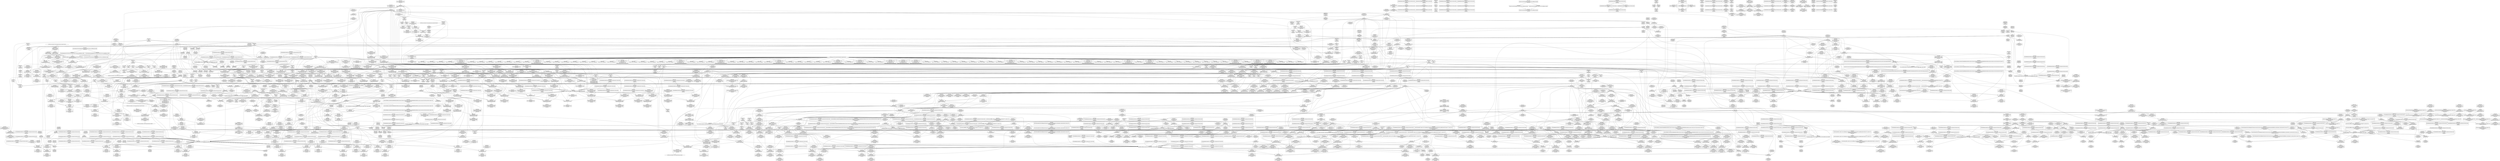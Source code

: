 digraph {
	CE0x55bb410 [shape=record,shape=Mrecord,label="{CE0x55bb410|current_sid:entry|*SummSource*}"]
	CE0x5700e10 [shape=record,shape=Mrecord,label="{CE0x5700e10|__preempt_count_add:tmp1|*SummSource*}"]
	CE0x55c12b0 [shape=record,shape=Mrecord,label="{CE0x55c12b0|selinux_sem_alloc_security:sem_perm3|security/selinux/hooks.c,5394}"]
	CE0x56478b0 [shape=record,shape=Mrecord,label="{CE0x56478b0|i64*_getelementptr_inbounds_(_11_x_i64_,_11_x_i64_*___llvm_gcov_ctr127,_i64_0,_i64_9)|*Constant*|*SummSink*}"]
	CE0x561d0c0 [shape=record,shape=Mrecord,label="{CE0x561d0c0|ipc_free_security:tmp2}"]
	CE0x55bc2d0 [shape=record,shape=Mrecord,label="{CE0x55bc2d0|selinux_sem_alloc_security:tmp4|security/selinux/hooks.c,5391|*SummSink*}"]
	CE0x56f97f0 [shape=record,shape=Mrecord,label="{CE0x56f97f0|_call_void_lock_release(%struct.lockdep_map*_%map,_i32_1,_i64_ptrtoint_(i8*_blockaddress(_rcu_lock_release,_%__here)_to_i64))_#10,_!dbg_!27716|include/linux/rcupdate.h,423}"]
	CE0x55d7e60 [shape=record,shape=Mrecord,label="{CE0x55d7e60|selinux_sem_alloc_security:tmp5|security/selinux/hooks.c,5391|*SummSink*}"]
	CE0x55e4620 [shape=record,shape=Mrecord,label="{CE0x55e4620|current_sid:tmp15|security/selinux/hooks.c,218|*SummSink*}"]
	CE0x5605d60 [shape=record,shape=Mrecord,label="{CE0x5605d60|selinux_sem_alloc_security:sid5|security/selinux/hooks.c,5399|*SummSource*}"]
	CE0x564f230 [shape=record,shape=Mrecord,label="{CE0x564f230|task_sid:tmp3}"]
	CE0x563e6d0 [shape=record,shape=Mrecord,label="{CE0x563e6d0|__rcu_read_lock:tmp|*SummSink*}"]
	CE0x55dc680 [shape=record,shape=Mrecord,label="{CE0x55dc680|_call_void_mcount()_#3}"]
	CE0x56cff70 [shape=record,shape=Mrecord,label="{CE0x56cff70|i64*_getelementptr_inbounds_(_11_x_i64_,_11_x_i64_*___llvm_gcov_ctr132,_i64_0,_i64_10)|*Constant*|*SummSink*}"]
	CE0x56f7570 [shape=record,shape=Mrecord,label="{CE0x56f7570|__rcu_read_unlock:tmp|*SummSource*}"]
	CE0x55c0710 [shape=record,shape=Mrecord,label="{CE0x55c0710|get_current:tmp1|*SummSource*}"]
	CE0x56f6830 [shape=record,shape=Mrecord,label="{CE0x56f6830|i64*_getelementptr_inbounds_(_4_x_i64_,_4_x_i64_*___llvm_gcov_ctr133,_i64_0,_i64_2)|*Constant*|*SummSink*}"]
	CE0x5645dc0 [shape=record,shape=Mrecord,label="{CE0x5645dc0|rcu_read_lock:tmp17|include/linux/rcupdate.h,882|*SummSink*}"]
	CE0x5669770 [shape=record,shape=Mrecord,label="{CE0x5669770|i32_0|*Constant*}"]
	CE0x56e0db0 [shape=record,shape=Mrecord,label="{CE0x56e0db0|__rcu_read_lock:bb|*SummSink*}"]
	CE0x560ea50 [shape=record,shape=Mrecord,label="{CE0x560ea50|selinux_sem_alloc_security:tmp16|security/selinux/hooks.c,5402|*SummSink*}"]
	CE0x56cee70 [shape=record,shape=Mrecord,label="{CE0x56cee70|_call_void_lockdep_rcu_suspicious(i8*_getelementptr_inbounds_(_25_x_i8_,_25_x_i8_*_.str45,_i32_0,_i32_0),_i32_934,_i8*_getelementptr_inbounds_(_44_x_i8_,_44_x_i8_*_.str47,_i32_0,_i32_0))_#10,_!dbg_!27726|include/linux/rcupdate.h,933|*SummSink*}"]
	CE0x56502e0 [shape=record,shape=Mrecord,label="{CE0x56502e0|i64_1|*Constant*}"]
	CE0x563c080 [shape=record,shape=Mrecord,label="{CE0x563c080|i64*_getelementptr_inbounds_(_6_x_i64_,_6_x_i64_*___llvm_gcov_ctr301,_i64_0,_i64_3)|*Constant*|*SummSource*}"]
	CE0x55e22d0 [shape=record,shape=Mrecord,label="{CE0x55e22d0|_ret_%struct.task_struct*_%tmp4,_!dbg_!27714|./arch/x86/include/asm/current.h,14}"]
	CE0x56e3610 [shape=record,shape=Mrecord,label="{CE0x56e3610|__rcu_read_unlock:bb|*SummSink*}"]
	CE0x567a5a0 [shape=record,shape=Mrecord,label="{CE0x567a5a0|_call_void_rcu_lock_acquire(%struct.lockdep_map*_rcu_lock_map)_#10,_!dbg_!27711|include/linux/rcupdate.h,881|*SummSource*}"]
	CE0x56d3f10 [shape=record,shape=Mrecord,label="{CE0x56d3f10|rcu_lock_release:tmp1}"]
	CE0x5687260 [shape=record,shape=Mrecord,label="{CE0x5687260|rcu_read_lock:tmp2}"]
	CE0x55b2310 [shape=record,shape=Mrecord,label="{CE0x55b2310|80:_i32,_112:_i8*,_:_CMRE_57,58_}"]
	CE0x5636d50 [shape=record,shape=Mrecord,label="{CE0x5636d50|task_sid:real_cred|security/selinux/hooks.c,208|*SummSource*}"]
	CE0x564e750 [shape=record,shape=Mrecord,label="{CE0x564e750|rcu_read_lock:entry|*SummSource*}"]
	CE0x55d5350 [shape=record,shape=Mrecord,label="{CE0x55d5350|80:_i32,_112:_i8*,_:_CMRE_40,41_}"]
	CE0x56f9190 [shape=record,shape=Mrecord,label="{CE0x56f9190|rcu_lock_release:tmp5|include/linux/rcupdate.h,423}"]
	CE0x563bde0 [shape=record,shape=Mrecord,label="{CE0x563bde0|ipc_alloc_security:tmp6|security/selinux/hooks.c,5084|*SummSource*}"]
	CE0x55dfd50 [shape=record,shape=Mrecord,label="{CE0x55dfd50|current_sid:do.end}"]
	CE0x5630ff0 [shape=record,shape=Mrecord,label="{CE0x5630ff0|i32_22|*Constant*|*SummSource*}"]
	CE0x5603eb0 [shape=record,shape=Mrecord,label="{CE0x5603eb0|selinux_sem_alloc_security:call6|security/selinux/hooks.c,5399|*SummSink*}"]
	CE0x56f8970 [shape=record,shape=Mrecord,label="{CE0x56f8970|__rcu_read_lock:tmp2|*SummSource*}"]
	CE0x5675f10 [shape=record,shape=Mrecord,label="{CE0x5675f10|i64*_getelementptr_inbounds_(_2_x_i64_,_2_x_i64_*___llvm_gcov_ctr109,_i64_0,_i64_0)|*Constant*}"]
	CE0x56c8700 [shape=record,shape=Mrecord,label="{CE0x56c8700|rcu_read_unlock:tmp13|include/linux/rcupdate.h,933|*SummSource*}"]
	CE0x56798e0 [shape=record,shape=Mrecord,label="{CE0x56798e0|_call_void_mcount()_#3|*SummSink*}"]
	"CONST[source:1(input),value:2(dynamic)][purpose:{object}][SrcIdx:1]"
	CE0x56f7c20 [shape=record,shape=Mrecord,label="{CE0x56f7c20|i64*_getelementptr_inbounds_(_4_x_i64_,_4_x_i64_*___llvm_gcov_ctr128,_i64_0,_i64_2)|*Constant*|*SummSink*}"]
	CE0x5606270 [shape=record,shape=Mrecord,label="{CE0x5606270|i64_4|*Constant*|*SummSink*}"]
	CE0x564c0b0 [shape=record,shape=Mrecord,label="{CE0x564c0b0|i8*_getelementptr_inbounds_(_42_x_i8_,_42_x_i8_*_.str46,_i32_0,_i32_0)|*Constant*|*SummSink*}"]
	CE0x55d1dd0 [shape=record,shape=Mrecord,label="{CE0x55d1dd0|current_sid:tmp5|security/selinux/hooks.c,218}"]
	CE0x5652d50 [shape=record,shape=Mrecord,label="{CE0x5652d50|kzalloc:tmp|*SummSource*}"]
	CE0x56d0810 [shape=record,shape=Mrecord,label="{CE0x56d0810|rcu_read_unlock:tmp22|include/linux/rcupdate.h,935|*SummSink*}"]
	CE0x5603730 [shape=record,shape=Mrecord,label="{CE0x5603730|kzalloc:or|include/linux/slab.h,578}"]
	CE0x5636ed0 [shape=record,shape=Mrecord,label="{CE0x5636ed0|_call_void_mcount()_#3}"]
	CE0x567e3d0 [shape=record,shape=Mrecord,label="{CE0x567e3d0|i64*_getelementptr_inbounds_(_2_x_i64_,_2_x_i64_*___llvm_gcov_ctr131,_i64_0,_i64_0)|*Constant*|*SummSink*}"]
	CE0x56df6f0 [shape=record,shape=Mrecord,label="{CE0x56df6f0|__preempt_count_add:tmp7|./arch/x86/include/asm/preempt.h,73}"]
	CE0x55e74c0 [shape=record,shape=Mrecord,label="{CE0x55e74c0|selinux_sem_alloc_security:security|security/selinux/hooks.c,5394|*SummSource*}"]
	CE0x56404d0 [shape=record,shape=Mrecord,label="{CE0x56404d0|rcu_read_lock:tmp12|include/linux/rcupdate.h,882|*SummSource*}"]
	CE0x5680250 [shape=record,shape=Mrecord,label="{CE0x5680250|rcu_read_lock:tmp1|*SummSink*}"]
	CE0x55d3030 [shape=record,shape=Mrecord,label="{CE0x55d3030|80:_i32,_112:_i8*,_:_CMRE_70,71_}"]
	CE0x563a120 [shape=record,shape=Mrecord,label="{CE0x563a120|_call_void_lock_acquire(%struct.lockdep_map*_%map,_i32_0,_i32_0,_i32_2,_i32_0,_%struct.lockdep_map*_null,_i64_ptrtoint_(i8*_blockaddress(_rcu_lock_acquire,_%__here)_to_i64))_#10,_!dbg_!27716|include/linux/rcupdate.h,418|*SummSource*}"]
	CE0x5640ad0 [shape=record,shape=Mrecord,label="{CE0x5640ad0|rcu_read_lock:call3|include/linux/rcupdate.h,882|*SummSource*}"]
	CE0x55e2ca0 [shape=record,shape=Mrecord,label="{CE0x55e2ca0|selinux_sem_alloc_security:ad|security/selinux/hooks.c, 5386}"]
	CE0x56028d0 [shape=record,shape=Mrecord,label="{CE0x56028d0|avc_has_perm:entry}"]
	CE0x56f1030 [shape=record,shape=Mrecord,label="{CE0x56f1030|i64*_getelementptr_inbounds_(_4_x_i64_,_4_x_i64_*___llvm_gcov_ctr129,_i64_0,_i64_2)|*Constant*}"]
	CE0x5625020 [shape=record,shape=Mrecord,label="{CE0x5625020|i64*_getelementptr_inbounds_(_11_x_i64_,_11_x_i64_*___llvm_gcov_ctr132,_i64_0,_i64_0)|*Constant*}"]
	CE0x55d8600 [shape=record,shape=Mrecord,label="{CE0x55d8600|i64_3|*Constant*|*SummSink*}"]
	CE0x5672e50 [shape=record,shape=Mrecord,label="{CE0x5672e50|task_sid:call7|security/selinux/hooks.c,208}"]
	CE0x5634720 [shape=record,shape=Mrecord,label="{CE0x5634720|_ret_i8*_%call,_!dbg_!27715|include/linux/slab.h,578|*SummSource*}"]
	CE0x5659cf0 [shape=record,shape=Mrecord,label="{CE0x5659cf0|ipc_alloc_security:retval.0|*SummSource*}"]
	CE0x55dff50 [shape=record,shape=Mrecord,label="{CE0x55dff50|i64*_getelementptr_inbounds_(_11_x_i64_,_11_x_i64_*___llvm_gcov_ctr125,_i64_0,_i64_0)|*Constant*}"]
	CE0x566d480 [shape=record,shape=Mrecord,label="{CE0x566d480|i64*_getelementptr_inbounds_(_13_x_i64_,_13_x_i64_*___llvm_gcov_ctr126,_i64_0,_i64_9)|*Constant*|*SummSink*}"]
	CE0x56e7a90 [shape=record,shape=Mrecord,label="{CE0x56e7a90|i64*_getelementptr_inbounds_(_4_x_i64_,_4_x_i64_*___llvm_gcov_ctr133,_i64_0,_i64_0)|*Constant*|*SummSink*}"]
	CE0x564e380 [shape=record,shape=Mrecord,label="{CE0x564e380|rcu_read_lock:tmp|*SummSink*}"]
	CE0x56d2ac0 [shape=record,shape=Mrecord,label="{CE0x56d2ac0|__rcu_read_unlock:entry|*SummSource*}"]
	CE0x55cfa70 [shape=record,shape=Mrecord,label="{CE0x55cfa70|i64_2|*Constant*|*SummSource*}"]
	CE0x5665fe0 [shape=record,shape=Mrecord,label="{CE0x5665fe0|kmalloc:tmp2}"]
	CE0x5616200 [shape=record,shape=Mrecord,label="{CE0x5616200|rcu_read_unlock:tmp15|include/linux/rcupdate.h,933|*SummSink*}"]
	CE0x56fff50 [shape=record,shape=Mrecord,label="{CE0x56fff50|__rcu_read_unlock:tmp6|include/linux/rcupdate.h,245|*SummSource*}"]
	CE0x562ca60 [shape=record,shape=Mrecord,label="{CE0x562ca60|rcu_lock_release:indirectgoto}"]
	CE0x56e6290 [shape=record,shape=Mrecord,label="{CE0x56e6290|i64_ptrtoint_(i8*_blockaddress(_rcu_lock_release,_%__here)_to_i64)|*Constant*}"]
	CE0x5685c80 [shape=record,shape=Mrecord,label="{CE0x5685c80|rcu_read_unlock:tmp8|include/linux/rcupdate.h,933|*SummSource*}"]
	CE0x5633a10 [shape=record,shape=Mrecord,label="{CE0x5633a10|get_current:bb|*SummSink*}"]
	CE0x562dfa0 [shape=record,shape=Mrecord,label="{CE0x562dfa0|_call_void___rcu_read_lock()_#10,_!dbg_!27710|include/linux/rcupdate.h,879}"]
	CE0x566aec0 [shape=record,shape=Mrecord,label="{CE0x566aec0|task_sid:tmp10|security/selinux/hooks.c,208}"]
	CE0x564e6e0 [shape=record,shape=Mrecord,label="{CE0x564e6e0|rcu_read_lock:entry}"]
	CE0x567eb20 [shape=record,shape=Mrecord,label="{CE0x567eb20|__rcu_read_lock:tmp4|include/linux/rcupdate.h,239|*SummSink*}"]
	CE0x56c4d30 [shape=record,shape=Mrecord,label="{CE0x56c4d30|__rcu_read_unlock:do.end|*SummSource*}"]
	CE0x55cdea0 [shape=record,shape=Mrecord,label="{CE0x55cdea0|80:_i32,_112:_i8*,_:_CMRE_33,34_}"]
	CE0x567b210 [shape=record,shape=Mrecord,label="{CE0x567b210|i64*_getelementptr_inbounds_(_11_x_i64_,_11_x_i64_*___llvm_gcov_ctr132,_i64_0,_i64_1)|*Constant*}"]
	CE0x56661c0 [shape=record,shape=Mrecord,label="{CE0x56661c0|task_sid:bb|*SummSource*}"]
	CE0x5642a00 [shape=record,shape=Mrecord,label="{CE0x5642a00|rcu_read_lock:tmp16|include/linux/rcupdate.h,882}"]
	CE0x56f9e50 [shape=record,shape=Mrecord,label="{CE0x56f9e50|i64_ptrtoint_(i8*_blockaddress(_rcu_lock_release,_%__here)_to_i64)|*Constant*|*SummSource*}"]
	CE0x5608200 [shape=record,shape=Mrecord,label="{CE0x5608200|avc_has_perm:tsid|Function::avc_has_perm&Arg::tsid::|*SummSource*}"]
	CE0x56fac70 [shape=record,shape=Mrecord,label="{CE0x56fac70|rcu_lock_release:tmp7}"]
	CE0x5622920 [shape=record,shape=Mrecord,label="{CE0x5622920|i64*_getelementptr_inbounds_(_6_x_i64_,_6_x_i64_*___llvm_gcov_ctr301,_i64_0,_i64_3)|*Constant*}"]
	CE0x566bae0 [shape=record,shape=Mrecord,label="{CE0x566bae0|i64*_getelementptr_inbounds_(_2_x_i64_,_2_x_i64_*___llvm_gcov_ctr182,_i64_0,_i64_1)|*Constant*|*SummSink*}"]
	CE0x5663340 [shape=record,shape=Mrecord,label="{CE0x5663340|GLOBAL:__preempt_count_add|*Constant*|*SummSink*}"]
	CE0x55b3d20 [shape=record,shape=Mrecord,label="{CE0x55b3d20|selinux_sem_alloc_security:call1|security/selinux/hooks.c,5390|*SummSink*}"]
	CE0x5672ff0 [shape=record,shape=Mrecord,label="{CE0x5672ff0|task_sid:tmp27|security/selinux/hooks.c,208|*SummSource*}"]
	CE0x55d17a0 [shape=record,shape=Mrecord,label="{CE0x55d17a0|selinux_sem_alloc_security:call1|security/selinux/hooks.c,5390}"]
	CE0x5634060 [shape=record,shape=Mrecord,label="{CE0x5634060|ipc_alloc_security:tobool|security/selinux/hooks.c,5084}"]
	CE0x5667a10 [shape=record,shape=Mrecord,label="{CE0x5667a10|task_sid:tmp14|security/selinux/hooks.c,208|*SummSink*}"]
	CE0x56444a0 [shape=record,shape=Mrecord,label="{CE0x56444a0|rcu_read_lock:tmp6|include/linux/rcupdate.h,882|*SummSink*}"]
	CE0x5632c30 [shape=record,shape=Mrecord,label="{CE0x5632c30|0:_i32,_4:_i32,_8:_i32,_12:_i32,_:_CMRE_4,8_|*MultipleSource*|security/selinux/hooks.c,218|security/selinux/hooks.c,218|security/selinux/hooks.c,220}"]
	CE0x55d2080 [shape=record,shape=Mrecord,label="{CE0x55d2080|GLOBAL:__llvm_gcov_ctr125|Global_var:__llvm_gcov_ctr125|*SummSink*}"]
	CE0x561b5c0 [shape=record,shape=Mrecord,label="{CE0x561b5c0|COLLAPSED:_GCMRE___llvm_gcov_ctr98_internal_global_2_x_i64_zeroinitializer:_elem_0:default:}"]
	CE0x56da180 [shape=record,shape=Mrecord,label="{CE0x56da180|i32_2|*Constant*|*SummSource*}"]
	CE0x5714fa0 [shape=record,shape=Mrecord,label="{CE0x5714fa0|__preempt_count_add:tmp5|./arch/x86/include/asm/preempt.h,72}"]
	CE0x5630090 [shape=record,shape=Mrecord,label="{CE0x5630090|_ret_%struct.task_struct*_%tmp4,_!dbg_!27714|./arch/x86/include/asm/current.h,14}"]
	CE0x56f7a40 [shape=record,shape=Mrecord,label="{CE0x56f7a40|i64*_getelementptr_inbounds_(_4_x_i64_,_4_x_i64_*___llvm_gcov_ctr128,_i64_0,_i64_2)|*Constant*|*SummSource*}"]
	CE0x560ef60 [shape=record,shape=Mrecord,label="{CE0x560ef60|selinux_sem_alloc_security:tmp17|security/selinux/hooks.c,5402|*SummSource*}"]
	CE0x55e5ef0 [shape=record,shape=Mrecord,label="{CE0x55e5ef0|i32_10|*Constant*|*SummSink*}"]
	CE0x56682e0 [shape=record,shape=Mrecord,label="{CE0x56682e0|rcu_read_lock:land.lhs.true2}"]
	CE0x56ecd80 [shape=record,shape=Mrecord,label="{CE0x56ecd80|__preempt_count_sub:tmp}"]
	CE0x56015d0 [shape=record,shape=Mrecord,label="{CE0x56015d0|i8*_getelementptr_inbounds_(_45_x_i8_,_45_x_i8_*_.str12,_i32_0,_i32_0)|*Constant*|*SummSource*}"]
	CE0x563f4f0 [shape=record,shape=Mrecord,label="{CE0x563f4f0|rcu_read_lock:tmp10|include/linux/rcupdate.h,882}"]
	CE0x56e0b70 [shape=record,shape=Mrecord,label="{CE0x56e0b70|rcu_lock_acquire:tmp1}"]
	CE0x55e0e80 [shape=record,shape=Mrecord,label="{CE0x55e0e80|i64*_getelementptr_inbounds_(_2_x_i64_,_2_x_i64_*___llvm_gcov_ctr302,_i64_0,_i64_1)|*Constant*|*SummSource*}"]
	CE0x5652810 [shape=record,shape=Mrecord,label="{CE0x5652810|i64*_getelementptr_inbounds_(_2_x_i64_,_2_x_i64_*___llvm_gcov_ctr182,_i64_0,_i64_0)|*Constant*|*SummSink*}"]
	CE0x5610e60 [shape=record,shape=Mrecord,label="{CE0x5610e60|ipc_free_security:perm|Function::ipc_free_security&Arg::perm::}"]
	CE0x56c99f0 [shape=record,shape=Mrecord,label="{CE0x56c99f0|rcu_lock_acquire:tmp2|*SummSink*}"]
	CE0x55cd1b0 [shape=record,shape=Mrecord,label="{CE0x55cd1b0|selinux_sem_alloc_security:tmp}"]
	CE0x5637780 [shape=record,shape=Mrecord,label="{CE0x5637780|task_sid:tmp17|security/selinux/hooks.c,208}"]
	CE0x56cd950 [shape=record,shape=Mrecord,label="{CE0x56cd950|rcu_read_unlock:tmp19|include/linux/rcupdate.h,933|*SummSource*}"]
	CE0x55d8380 [shape=record,shape=Mrecord,label="{CE0x55d8380|i64_2|*Constant*}"]
	CE0x5669f40 [shape=record,shape=Mrecord,label="{CE0x5669f40|task_sid:call|security/selinux/hooks.c,208}"]
	CE0x56630b0 [shape=record,shape=Mrecord,label="{CE0x56630b0|rcu_read_unlock:if.then|*SummSource*}"]
	CE0x5617900 [shape=record,shape=Mrecord,label="{CE0x5617900|task_sid:if.end|*SummSink*}"]
	CE0x564f8d0 [shape=record,shape=Mrecord,label="{CE0x564f8d0|i64_3|*Constant*}"]
	CE0x563fb10 [shape=record,shape=Mrecord,label="{CE0x563fb10|rcu_read_lock:tmp10|include/linux/rcupdate.h,882|*SummSource*}"]
	CE0x560f500 [shape=record,shape=Mrecord,label="{CE0x560f500|selinux_sem_alloc_security:sem_perm9|security/selinux/hooks.c,5402|*SummSource*}"]
	CE0x55aa510 [shape=record,shape=Mrecord,label="{CE0x55aa510|current_sid:tmp6|security/selinux/hooks.c,218|*SummSource*}"]
	CE0x56fda60 [shape=record,shape=Mrecord,label="{CE0x56fda60|i64*_getelementptr_inbounds_(_4_x_i64_,_4_x_i64_*___llvm_gcov_ctr135,_i64_0,_i64_0)|*Constant*|*SummSource*}"]
	CE0x56840c0 [shape=record,shape=Mrecord,label="{CE0x56840c0|task_sid:tmp13|security/selinux/hooks.c,208|*SummSource*}"]
	CE0x55dbdc0 [shape=record,shape=Mrecord,label="{CE0x55dbdc0|_ret_i32_%retval.0,_!dbg_!27746|security/selinux/hooks.c,5406|*SummSource*}"]
	CE0x5621f70 [shape=record,shape=Mrecord,label="{CE0x5621f70|GLOBAL:__llvm_gcov_ctr301|Global_var:__llvm_gcov_ctr301|*SummSource*}"]
	CE0x55b4630 [shape=record,shape=Mrecord,label="{CE0x55b4630|80:_i32,_112:_i8*,_:_CMRE_21,22_}"]
	CE0x5601640 [shape=record,shape=Mrecord,label="{CE0x5601640|i8*_getelementptr_inbounds_(_45_x_i8_,_45_x_i8_*_.str12,_i32_0,_i32_0)|*Constant*|*SummSink*}"]
	CE0x5624dc0 [shape=record,shape=Mrecord,label="{CE0x5624dc0|rcu_lock_acquire:indirectgoto}"]
	CE0x564f060 [shape=record,shape=Mrecord,label="{CE0x564f060|task_sid:tmp2|*SummSource*}"]
	CE0x5649e20 [shape=record,shape=Mrecord,label="{CE0x5649e20|cred_sid:bb|*SummSink*}"]
	CE0x55bae90 [shape=record,shape=Mrecord,label="{CE0x55bae90|80:_i32,_112:_i8*,_:_CMRE_27,28_}"]
	CE0x567aa50 [shape=record,shape=Mrecord,label="{CE0x567aa50|GLOBAL:__llvm_gcov_ctr127|Global_var:__llvm_gcov_ctr127|*SummSink*}"]
	CE0x5672c60 [shape=record,shape=Mrecord,label="{CE0x5672c60|task_sid:tmp26|security/selinux/hooks.c,208|*SummSource*}"]
	CE0x5668a60 [shape=record,shape=Mrecord,label="{CE0x5668a60|i64*_getelementptr_inbounds_(_2_x_i64_,_2_x_i64_*___llvm_gcov_ctr109,_i64_0,_i64_1)|*Constant*|*SummSink*}"]
	CE0x56c6870 [shape=record,shape=Mrecord,label="{CE0x56c6870|rcu_read_unlock:tmp11|include/linux/rcupdate.h,933|*SummSink*}"]
	CE0x566d910 [shape=record,shape=Mrecord,label="{CE0x566d910|task_sid:tmp20|security/selinux/hooks.c,208}"]
	CE0x56dc870 [shape=record,shape=Mrecord,label="{CE0x56dc870|_call_void_asm_sideeffect_,_memory_,_dirflag_,_fpsr_,_flags_()_#3,_!dbg_!27711,_!srcloc_!27714|include/linux/rcupdate.h,244}"]
	CE0x5673f40 [shape=record,shape=Mrecord,label="{CE0x5673f40|cred_sid:entry|*SummSource*}"]
	CE0x55c0e50 [shape=record,shape=Mrecord,label="{CE0x55c0e50|selinux_sem_alloc_security:if.then|*SummSink*}"]
	CE0x55c23b0 [shape=record,shape=Mrecord,label="{CE0x55c23b0|_call_void_mcount()_#3}"]
	CE0x56881c0 [shape=record,shape=Mrecord,label="{CE0x56881c0|task_sid:if.then|*SummSink*}"]
	CE0x5668ef0 [shape=record,shape=Mrecord,label="{CE0x5668ef0|_ret_void,_!dbg_!27735|include/linux/rcupdate.h,884|*SummSource*}"]
	CE0x55cca50 [shape=record,shape=Mrecord,label="{CE0x55cca50|80:_i32,_112:_i8*,_:_CMRE_112,120_|*MultipleSource*|security/selinux/hooks.c,5390|Function::selinux_sem_alloc_security&Arg::sma::}"]
	CE0x55b5760 [shape=record,shape=Mrecord,label="{CE0x55b5760|selinux_sem_alloc_security:call|security/selinux/hooks.c,5387|*SummSink*}"]
	CE0x55d3560 [shape=record,shape=Mrecord,label="{CE0x55d3560|selinux_sem_alloc_security:sma|Function::selinux_sem_alloc_security&Arg::sma::|*SummSource*}"]
	CE0x5607610 [shape=record,shape=Mrecord,label="{CE0x5607610|selinux_sem_alloc_security:tmp15|security/selinux/hooks.c,5401}"]
	CE0x56ccc00 [shape=record,shape=Mrecord,label="{CE0x56ccc00|i8*_getelementptr_inbounds_(_44_x_i8_,_44_x_i8_*_.str47,_i32_0,_i32_0)|*Constant*}"]
	CE0x56748a0 [shape=record,shape=Mrecord,label="{CE0x56748a0|_ret_i32_%tmp6,_!dbg_!27716|security/selinux/hooks.c,197|*SummSink*}"]
	CE0x5677ba0 [shape=record,shape=Mrecord,label="{CE0x5677ba0|rcu_read_lock:bb|*SummSource*}"]
	CE0x56ef910 [shape=record,shape=Mrecord,label="{CE0x56ef910|__preempt_count_sub:tmp1|*SummSink*}"]
	CE0x5610bc0 [shape=record,shape=Mrecord,label="{CE0x5610bc0|ipc_free_security:entry|*SummSink*}"]
	CE0x562bd20 [shape=record,shape=Mrecord,label="{CE0x562bd20|rcu_lock_acquire:tmp7|*SummSink*}"]
	CE0x55b5b70 [shape=record,shape=Mrecord,label="{CE0x55b5b70|GLOBAL:current_task|Global_var:current_task|*SummSource*}"]
	CE0x56092e0 [shape=record,shape=Mrecord,label="{CE0x56092e0|selinux_sem_alloc_security:ipc_id|security/selinux/hooks.c,5397}"]
	CE0x56278f0 [shape=record,shape=Mrecord,label="{CE0x56278f0|ipc_alloc_security:security|security/selinux/hooks.c,5090|*SummSink*}"]
	CE0x5707bd0 [shape=record,shape=Mrecord,label="{CE0x5707bd0|__preempt_count_sub:tmp6|./arch/x86/include/asm/preempt.h,78|*SummSource*}"]
	CE0x56ce300 [shape=record,shape=Mrecord,label="{CE0x56ce300|rcu_read_unlock:tmp17|include/linux/rcupdate.h,933|*SummSink*}"]
	CE0x55bcf40 [shape=record,shape=Mrecord,label="{CE0x55bcf40|current_sid:call|security/selinux/hooks.c,218|*SummSource*}"]
	CE0x56f5790 [shape=record,shape=Mrecord,label="{CE0x56f5790|__preempt_count_sub:bb}"]
	CE0x5659220 [shape=record,shape=Mrecord,label="{CE0x5659220|ipc_alloc_security:call1|security/selinux/hooks.c,5087|*SummSource*}"]
	CE0x57184c0 [shape=record,shape=Mrecord,label="{CE0x57184c0|__preempt_count_sub:do.end}"]
	CE0x5623130 [shape=record,shape=Mrecord,label="{CE0x5623130|current_sid:tmp14|security/selinux/hooks.c,218|*SummSource*}"]
	CE0x55c2420 [shape=record,shape=Mrecord,label="{CE0x55c2420|_call_void_mcount()_#3|*SummSource*}"]
	CE0x56361a0 [shape=record,shape=Mrecord,label="{CE0x56361a0|ipc_free_security:tmp6|security/selinux/hooks.c,5099|*SummSink*}"]
	CE0x5655ec0 [shape=record,shape=Mrecord,label="{CE0x5655ec0|task_sid:tmp1}"]
	CE0x5658c30 [shape=record,shape=Mrecord,label="{CE0x5658c30|GLOBAL:task_sid|*Constant*}"]
	CE0x5655ad0 [shape=record,shape=Mrecord,label="{CE0x5655ad0|cred_sid:tmp3}"]
	CE0x570d3d0 [shape=record,shape=Mrecord,label="{CE0x570d3d0|void_(i32*,_i32,_i32*)*_asm_addl_$1,_%gs:$0_,_*m,ri,*m,_dirflag_,_fpsr_,_flags_|*SummSource*}"]
	CE0x567aed0 [shape=record,shape=Mrecord,label="{CE0x567aed0|rcu_read_lock:tmp5|include/linux/rcupdate.h,882|*SummSink*}"]
	CE0x56d1540 [shape=record,shape=Mrecord,label="{CE0x56d1540|GLOBAL:rcu_lock_release|*Constant*|*SummSource*}"]
	CE0x562aa10 [shape=record,shape=Mrecord,label="{CE0x562aa10|i64*_getelementptr_inbounds_(_11_x_i64_,_11_x_i64_*___llvm_gcov_ctr125,_i64_0,_i64_10)|*Constant*|*SummSink*}"]
	CE0x567a230 [shape=record,shape=Mrecord,label="{CE0x567a230|_call_void_rcu_lock_acquire(%struct.lockdep_map*_rcu_lock_map)_#10,_!dbg_!27711|include/linux/rcupdate.h,881|*SummSink*}"]
	CE0x56e81a0 [shape=record,shape=Mrecord,label="{CE0x56e81a0|rcu_lock_acquire:indirectgoto|*SummSink*}"]
	CE0x5602f40 [shape=record,shape=Mrecord,label="{CE0x5602f40|i32_3|*Constant*|*SummSink*}"]
	CE0x5609b30 [shape=record,shape=Mrecord,label="{CE0x5609b30|selinux_sem_alloc_security:sid5|security/selinux/hooks.c,5399}"]
	CE0x5676040 [shape=record,shape=Mrecord,label="{CE0x5676040|i64*_getelementptr_inbounds_(_2_x_i64_,_2_x_i64_*___llvm_gcov_ctr109,_i64_0,_i64_0)|*Constant*|*SummSource*}"]
	CE0x55d00c0 [shape=record,shape=Mrecord,label="{CE0x55d00c0|selinux_sem_alloc_security:tmp2|security/selinux/hooks.c,5391|*SummSink*}"]
	CE0x56508c0 [shape=record,shape=Mrecord,label="{CE0x56508c0|task_sid:tobool1|security/selinux/hooks.c,208|*SummSource*}"]
	CE0x55b9930 [shape=record,shape=Mrecord,label="{CE0x55b9930|i8*_getelementptr_inbounds_(_25_x_i8_,_25_x_i8_*_.str3,_i32_0,_i32_0)|*Constant*|*SummSource*}"]
	CE0x567dee0 [shape=record,shape=Mrecord,label="{CE0x567dee0|task_sid:tmp6|security/selinux/hooks.c,208}"]
	CE0x564d580 [shape=record,shape=Mrecord,label="{CE0x564d580|GLOBAL:__llvm_gcov_ctr127|Global_var:__llvm_gcov_ctr127|*SummSource*}"]
	CE0x56806d0 [shape=record,shape=Mrecord,label="{CE0x56806d0|task_sid:tmp7|security/selinux/hooks.c,208|*SummSink*}"]
	CE0x5608640 [shape=record,shape=Mrecord,label="{CE0x5608640|avc_has_perm:tclass|Function::avc_has_perm&Arg::tclass::|*SummSource*}"]
	CE0x565ac60 [shape=record,shape=Mrecord,label="{CE0x565ac60|ipc_alloc_security:tmp7|security/selinux/hooks.c,5085|*SummSink*}"]
	CE0x56f59c0 [shape=record,shape=Mrecord,label="{CE0x56f59c0|i64*_getelementptr_inbounds_(_4_x_i64_,_4_x_i64_*___llvm_gcov_ctr133,_i64_0,_i64_2)|*Constant*}"]
	CE0x5656640 [shape=record,shape=Mrecord,label="{CE0x5656640|i64*_getelementptr_inbounds_(_11_x_i64_,_11_x_i64_*___llvm_gcov_ctr132,_i64_0,_i64_1)|*Constant*|*SummSink*}"]
	CE0x560a0c0 [shape=record,shape=Mrecord,label="{CE0x560a0c0|i64_1|*Constant*}"]
	CE0x570a1a0 [shape=record,shape=Mrecord,label="{CE0x570a1a0|i64*_getelementptr_inbounds_(_4_x_i64_,_4_x_i64_*___llvm_gcov_ctr129,_i64_0,_i64_1)|*Constant*}"]
	CE0x55e6150 [shape=record,shape=Mrecord,label="{CE0x55e6150|selinux_sem_alloc_security:tmp8|security/selinux/hooks.c,5394}"]
	"CONST[source:0(mediator),value:0(static)][purpose:{operation}]"
	CE0x56f4fc0 [shape=record,shape=Mrecord,label="{CE0x56f4fc0|i64*_getelementptr_inbounds_(_4_x_i64_,_4_x_i64_*___llvm_gcov_ctr134,_i64_0,_i64_0)|*Constant*|*SummSink*}"]
	CE0x5616f10 [shape=record,shape=Mrecord,label="{CE0x5616f10|GLOBAL:__rcu_read_lock|*Constant*}"]
	CE0x56e8480 [shape=record,shape=Mrecord,label="{CE0x56e8480|void_(i32*,_i32,_i32*)*_asm_addl_$1,_%gs:$0_,_*m,ri,*m,_dirflag_,_fpsr_,_flags_}"]
	CE0x55c27f0 [shape=record,shape=Mrecord,label="{CE0x55c27f0|selinux_sem_alloc_security:tmp1|*SummSource*}"]
	CE0x56f9310 [shape=record,shape=Mrecord,label="{CE0x56f9310|rcu_lock_release:tmp5|include/linux/rcupdate.h,423|*SummSource*}"]
	CE0x55c06a0 [shape=record,shape=Mrecord,label="{CE0x55c06a0|get_current:tmp1}"]
	CE0x55d79a0 [shape=record,shape=Mrecord,label="{CE0x55d79a0|80:_i32,_112:_i8*,_:_CMRE_96,100_|*MultipleSource*|security/selinux/hooks.c,5390|Function::selinux_sem_alloc_security&Arg::sma::}"]
	CE0x562e080 [shape=record,shape=Mrecord,label="{CE0x562e080|_call_void___rcu_read_lock()_#10,_!dbg_!27710|include/linux/rcupdate.h,879|*SummSource*}"]
	CE0x5655d90 [shape=record,shape=Mrecord,label="{CE0x5655d90|_call_void_mcount()_#3}"]
	CE0x56d50e0 [shape=record,shape=Mrecord,label="{CE0x56d50e0|rcu_lock_release:__here|*SummSource*}"]
	CE0x570d220 [shape=record,shape=Mrecord,label="{CE0x570d220|__preempt_count_sub:tmp2}"]
	CE0x56fd310 [shape=record,shape=Mrecord,label="{CE0x56fd310|__preempt_count_add:do.end}"]
	CE0x562ae10 [shape=record,shape=Mrecord,label="{CE0x562ae10|current_sid:tmp20|security/selinux/hooks.c,218|*SummSink*}"]
	CE0x56fd5f0 [shape=record,shape=Mrecord,label="{CE0x56fd5f0|__preempt_count_sub:do.end|*SummSource*}"]
	CE0x56c6540 [shape=record,shape=Mrecord,label="{CE0x56c6540|_call_void_mcount()_#3|*SummSink*}"]
	CE0x562d8a0 [shape=record,shape=Mrecord,label="{CE0x562d8a0|rcu_lock_release:indirectgoto|*SummSource*}"]
	CE0x565a7b0 [shape=record,shape=Mrecord,label="{CE0x565a7b0|ipc_alloc_security:tmp13|security/selinux/hooks.c,5093}"]
	CE0x55c7880 [shape=record,shape=Mrecord,label="{CE0x55c7880|80:_i32,_112:_i8*,_:_CMRE_53,54_}"]
	CE0x55e4f50 [shape=record,shape=Mrecord,label="{CE0x55e4f50|avc_has_perm:auditdata|Function::avc_has_perm&Arg::auditdata::|*SummSource*}"]
	CE0x56e3a10 [shape=record,shape=Mrecord,label="{CE0x56e3a10|i8*_undef|*Constant*}"]
	CE0x563fdb0 [shape=record,shape=Mrecord,label="{CE0x563fdb0|rcu_read_lock:tmp11|include/linux/rcupdate.h,882}"]
	CE0x570f540 [shape=record,shape=Mrecord,label="{CE0x570f540|__preempt_count_add:tmp2|*SummSource*}"]
	CE0x55b8fb0 [shape=record,shape=Mrecord,label="{CE0x55b8fb0|current_sid:tmp4|security/selinux/hooks.c,218}"]
	CE0x56ce510 [shape=record,shape=Mrecord,label="{CE0x56ce510|rcu_read_unlock:tmp18|include/linux/rcupdate.h,933}"]
	CE0x5629750 [shape=record,shape=Mrecord,label="{CE0x5629750|task_sid:tmp24|security/selinux/hooks.c,208|*SummSource*}"]
	CE0x561a8e0 [shape=record,shape=Mrecord,label="{CE0x561a8e0|current_sid:tmp1|*SummSink*}"]
	CE0x565a100 [shape=record,shape=Mrecord,label="{CE0x565a100|i64*_getelementptr_inbounds_(_6_x_i64_,_6_x_i64_*___llvm_gcov_ctr301,_i64_0,_i64_5)|*Constant*|*SummSink*}"]
	CE0x56d2740 [shape=record,shape=Mrecord,label="{CE0x56d2740|GLOBAL:__rcu_read_unlock|*Constant*|*SummSink*}"]
	CE0x5715970 [shape=record,shape=Mrecord,label="{CE0x5715970|__preempt_count_add:tmp5|./arch/x86/include/asm/preempt.h,72|*SummSink*}"]
	CE0x5663c50 [shape=record,shape=Mrecord,label="{CE0x5663c50|rcu_lock_acquire:tmp5|include/linux/rcupdate.h,418|*SummSource*}"]
	CE0x5658500 [shape=record,shape=Mrecord,label="{CE0x5658500|_call_void_mcount()_#3|*SummSink*}"]
	CE0x55cffb0 [shape=record,shape=Mrecord,label="{CE0x55cffb0|selinux_sem_alloc_security:tmp2|security/selinux/hooks.c,5391}"]
	CE0x55aed00 [shape=record,shape=Mrecord,label="{CE0x55aed00|selinux_sem_alloc_security:if.then8|*SummSource*}"]
	CE0x5681e90 [shape=record,shape=Mrecord,label="{CE0x5681e90|task_sid:tmp18|security/selinux/hooks.c,208}"]
	CE0x55b8f40 [shape=record,shape=Mrecord,label="{CE0x55b8f40|i64_0|*Constant*}"]
	CE0x5626cc0 [shape=record,shape=Mrecord,label="{CE0x5626cc0|_ret_i32_%call7,_!dbg_!27749|security/selinux/hooks.c,210}"]
	CE0x55b6240 [shape=record,shape=Mrecord,label="{CE0x55b6240|kzalloc:tmp2}"]
	CE0x56f9860 [shape=record,shape=Mrecord,label="{CE0x56f9860|_call_void_lock_release(%struct.lockdep_map*_%map,_i32_1,_i64_ptrtoint_(i8*_blockaddress(_rcu_lock_release,_%__here)_to_i64))_#10,_!dbg_!27716|include/linux/rcupdate.h,423|*SummSource*}"]
	CE0x55aeaa0 [shape=record,shape=Mrecord,label="{CE0x55aeaa0|i64*_getelementptr_inbounds_(_9_x_i64_,_9_x_i64_*___llvm_gcov_ctr317,_i64_0,_i64_0)|*Constant*|*SummSink*}"]
	CE0x5685020 [shape=record,shape=Mrecord,label="{CE0x5685020|task_sid:land.lhs.true2|*SummSink*}"]
	CE0x5648270 [shape=record,shape=Mrecord,label="{CE0x5648270|rcu_read_lock:tmp20|include/linux/rcupdate.h,882|*SummSource*}"]
	CE0x567f190 [shape=record,shape=Mrecord,label="{CE0x567f190|i64_2|*Constant*}"]
	CE0x5668930 [shape=record,shape=Mrecord,label="{CE0x5668930|i64*_getelementptr_inbounds_(_2_x_i64_,_2_x_i64_*___llvm_gcov_ctr109,_i64_0,_i64_1)|*Constant*|*SummSource*}"]
	CE0x563a990 [shape=record,shape=Mrecord,label="{CE0x563a990|rcu_read_unlock:do.end}"]
	CE0x55ae7c0 [shape=record,shape=Mrecord,label="{CE0x55ae7c0|selinux_sem_alloc_security:if.then8}"]
	CE0x55c25e0 [shape=record,shape=Mrecord,label="{CE0x55c25e0|selinux_sem_alloc_security:sma|Function::selinux_sem_alloc_security&Arg::sma::}"]
	CE0x5681b40 [shape=record,shape=Mrecord,label="{CE0x5681b40|cred_sid:tmp|*SummSink*}"]
	CE0x5634880 [shape=record,shape=Mrecord,label="{CE0x5634880|_ret_i8*_%call,_!dbg_!27715|include/linux/slab.h,578|*SummSink*}"]
	CE0x562ba40 [shape=record,shape=Mrecord,label="{CE0x562ba40|kzalloc:entry|*SummSource*}"]
	CE0x55ba320 [shape=record,shape=Mrecord,label="{CE0x55ba320|i64_8|*Constant*|*SummSink*}"]
	CE0x55e14d0 [shape=record,shape=Mrecord,label="{CE0x55e14d0|i64*_getelementptr_inbounds_(_9_x_i64_,_9_x_i64_*___llvm_gcov_ctr317,_i64_0,_i64_3)|*Constant*|*SummSink*}"]
	CE0x55e2940 [shape=record,shape=Mrecord,label="{CE0x55e2940|80:_i32,_112:_i8*,_:_CMRE_66,67_}"]
	CE0x563c8a0 [shape=record,shape=Mrecord,label="{CE0x563c8a0|ipc_alloc_security:tmp|*SummSource*}"]
	CE0x55e08b0 [shape=record,shape=Mrecord,label="{CE0x55e08b0|%struct.ipc_security_struct*_null|*Constant*}"]
	CE0x55b5a70 [shape=record,shape=Mrecord,label="{CE0x55b5a70|GLOBAL:current_task|Global_var:current_task}"]
	CE0x56779f0 [shape=record,shape=Mrecord,label="{CE0x56779f0|rcu_read_lock:bb}"]
	CE0x5677350 [shape=record,shape=Mrecord,label="{CE0x5677350|GLOBAL:__rcu_read_lock|*Constant*|*SummSource*}"]
	CE0x567e770 [shape=record,shape=Mrecord,label="{CE0x567e770|task_sid:tmp}"]
	CE0x5659fa0 [shape=record,shape=Mrecord,label="{CE0x5659fa0|i64*_getelementptr_inbounds_(_6_x_i64_,_6_x_i64_*___llvm_gcov_ctr301,_i64_0,_i64_5)|*Constant*|*SummSource*}"]
	CE0x5635e60 [shape=record,shape=Mrecord,label="{CE0x5635e60|ipc_alloc_security:tmp9|security/selinux/hooks.c,5087}"]
	CE0x55dcfa0 [shape=record,shape=Mrecord,label="{CE0x55dcfa0|current_sid:tmp5|security/selinux/hooks.c,218|*SummSink*}"]
	CE0x5679d00 [shape=record,shape=Mrecord,label="{CE0x5679d00|rcu_read_lock:land.lhs.true|*SummSink*}"]
	CE0x56454e0 [shape=record,shape=Mrecord,label="{CE0x56454e0|rcu_read_unlock:tmp6|include/linux/rcupdate.h,933|*SummSink*}"]
	CE0x5684200 [shape=record,shape=Mrecord,label="{CE0x5684200|task_sid:tobool4|security/selinux/hooks.c,208}"]
	CE0x5709140 [shape=record,shape=Mrecord,label="{CE0x5709140|__preempt_count_sub:tmp1}"]
	CE0x56498f0 [shape=record,shape=Mrecord,label="{CE0x56498f0|rcu_read_lock:tmp22|include/linux/rcupdate.h,884|*SummSink*}"]
	CE0x560af30 [shape=record,shape=Mrecord,label="{CE0x560af30|GLOBAL:lockdep_rcu_suspicious|*Constant*|*SummSource*}"]
	CE0x56dc400 [shape=record,shape=Mrecord,label="{CE0x56dc400|i64*_getelementptr_inbounds_(_4_x_i64_,_4_x_i64_*___llvm_gcov_ctr128,_i64_0,_i64_1)|*Constant*}"]
	CE0x566a630 [shape=record,shape=Mrecord,label="{CE0x566a630|GLOBAL:rcu_read_lock|*Constant*|*SummSource*}"]
	CE0x4cbc0c0 [shape=record,shape=Mrecord,label="{CE0x4cbc0c0|selinux_sem_alloc_security:sem_perm|security/selinux/hooks.c,5390|*SummSink*}"]
	CE0x56653d0 [shape=record,shape=Mrecord,label="{CE0x56653d0|task_sid:bb}"]
	CE0x5619770 [shape=record,shape=Mrecord,label="{CE0x5619770|i64*_getelementptr_inbounds_(_11_x_i64_,_11_x_i64_*___llvm_gcov_ctr125,_i64_0,_i64_1)|*Constant*|*SummSink*}"]
	CE0x55e1a60 [shape=record,shape=Mrecord,label="{CE0x55e1a60|selinux_sem_alloc_security:tmp6|security/selinux/hooks.c,5392|*SummSource*}"]
	CE0x5618800 [shape=record,shape=Mrecord,label="{CE0x5618800|i8*_null|*Constant*|*SummSource*}"]
	CE0x5650bb0 [shape=record,shape=Mrecord,label="{CE0x5650bb0|i64*_getelementptr_inbounds_(_2_x_i64_,_2_x_i64_*___llvm_gcov_ctr182,_i64_0,_i64_0)|*Constant*}"]
	CE0x56822b0 [shape=record,shape=Mrecord,label="{CE0x56822b0|task_sid:tmp19|security/selinux/hooks.c,208}"]
	CE0x55d2300 [shape=record,shape=Mrecord,label="{CE0x55d2300|ipc_alloc_security:tmp4|security/selinux/hooks.c,5084|*SummSource*}"]
	CE0x566dfd0 [shape=record,shape=Mrecord,label="{CE0x566dfd0|task_sid:tmp21|security/selinux/hooks.c,208|*SummSource*}"]
	CE0x5615690 [shape=record,shape=Mrecord,label="{CE0x5615690|rcu_read_unlock:tmp3|*SummSource*}"]
	CE0x5628130 [shape=record,shape=Mrecord,label="{CE0x5628130|i64*_getelementptr_inbounds_(_13_x_i64_,_13_x_i64_*___llvm_gcov_ctr126,_i64_0,_i64_10)|*Constant*}"]
	CE0x5719f70 [shape=record,shape=Mrecord,label="{CE0x5719f70|i64*_getelementptr_inbounds_(_4_x_i64_,_4_x_i64_*___llvm_gcov_ctr129,_i64_0,_i64_1)|*Constant*|*SummSource*}"]
	CE0x5601910 [shape=record,shape=Mrecord,label="{CE0x5601910|i64*_getelementptr_inbounds_(_11_x_i64_,_11_x_i64_*___llvm_gcov_ctr125,_i64_0,_i64_9)|*Constant*}"]
	CE0x56039e0 [shape=record,shape=Mrecord,label="{CE0x56039e0|kzalloc:call|include/linux/slab.h,578}"]
	CE0x56f5060 [shape=record,shape=Mrecord,label="{CE0x56f5060|__rcu_read_unlock:tmp}"]
	CE0x5700b50 [shape=record,shape=Mrecord,label="{CE0x5700b50|i64*_getelementptr_inbounds_(_4_x_i64_,_4_x_i64_*___llvm_gcov_ctr134,_i64_0,_i64_1)|*Constant*|*SummSource*}"]
	CE0x56204c0 [shape=record,shape=Mrecord,label="{CE0x56204c0|current_sid:bb|*SummSink*}"]
	CE0x56371a0 [shape=record,shape=Mrecord,label="{CE0x56371a0|_call_void_mcount()_#3|*SummSink*}"]
	CE0x5716170 [shape=record,shape=Mrecord,label="{CE0x5716170|__preempt_count_sub:tmp3|*SummSink*}"]
	CE0x57003a0 [shape=record,shape=Mrecord,label="{CE0x57003a0|__preempt_count_add:tmp6|./arch/x86/include/asm/preempt.h,73}"]
	CE0x561d130 [shape=record,shape=Mrecord,label="{CE0x561d130|ipc_free_security:tmp2|*SummSource*}"]
	CE0x55e72e0 [shape=record,shape=Mrecord,label="{CE0x55e72e0|selinux_sem_alloc_security:type|security/selinux/hooks.c,5396|*SummSink*}"]
	CE0x5683d90 [shape=record,shape=Mrecord,label="{CE0x5683d90|task_sid:tmp12|security/selinux/hooks.c,208|*SummSink*}"]
	CE0x56220a0 [shape=record,shape=Mrecord,label="{CE0x56220a0|ipc_alloc_security:tmp4|security/selinux/hooks.c,5084}"]
	CE0x561f280 [shape=record,shape=Mrecord,label="{CE0x561f280|current_sid:land.lhs.true|*SummSource*}"]
	CE0x5604910 [shape=record,shape=Mrecord,label="{CE0x5604910|selinux_sem_alloc_security:tmp10|security/selinux/hooks.c,5397|*SummSink*}"]
	CE0x560ae00 [shape=record,shape=Mrecord,label="{CE0x560ae00|GLOBAL:lockdep_rcu_suspicious|*Constant*}"]
	CE0x55b9020 [shape=record,shape=Mrecord,label="{CE0x55b9020|current_sid:tmp4|security/selinux/hooks.c,218|*SummSource*}"]
	CE0x55bf3d0 [shape=record,shape=Mrecord,label="{CE0x55bf3d0|GLOBAL:ipc_alloc_security|*Constant*}"]
	CE0x563c830 [shape=record,shape=Mrecord,label="{CE0x563c830|COLLAPSED:_GCMRE___llvm_gcov_ctr301_internal_global_6_x_i64_zeroinitializer:_elem_0:default:}"]
	CE0x56e4500 [shape=record,shape=Mrecord,label="{CE0x56e4500|__rcu_read_unlock:tmp4|include/linux/rcupdate.h,244|*SummSource*}"]
	CE0x561eab0 [shape=record,shape=Mrecord,label="{CE0x561eab0|current_sid:tmp10|security/selinux/hooks.c,218}"]
	CE0x56c4820 [shape=record,shape=Mrecord,label="{CE0x56c4820|rcu_lock_acquire:tmp4|include/linux/rcupdate.h,418}"]
	CE0x55c34c0 [shape=record,shape=Mrecord,label="{CE0x55c34c0|GLOBAL:__llvm_gcov_ctr317|Global_var:__llvm_gcov_ctr317|*SummSource*}"]
	CE0x5631d00 [shape=record,shape=Mrecord,label="{CE0x5631d00|current_sid:tmp23|security/selinux/hooks.c,218}"]
	CE0x56286b0 [shape=record,shape=Mrecord,label="{CE0x56286b0|task_sid:tmp22|security/selinux/hooks.c,208|*SummSink*}"]
	CE0x55e93b0 [shape=record,shape=Mrecord,label="{CE0x55e93b0|selinux_sem_alloc_security:tmp|*SummSink*}"]
	CE0x56ccd20 [shape=record,shape=Mrecord,label="{CE0x56ccd20|i8*_getelementptr_inbounds_(_44_x_i8_,_44_x_i8_*_.str47,_i32_0,_i32_0)|*Constant*|*SummSink*}"]
	CE0x560c4c0 [shape=record,shape=Mrecord,label="{CE0x560c4c0|i64*_getelementptr_inbounds_(_9_x_i64_,_9_x_i64_*___llvm_gcov_ctr317,_i64_0,_i64_6)|*Constant*|*SummSink*}"]
	CE0x56d9b00 [shape=record,shape=Mrecord,label="{CE0x56d9b00|rcu_lock_release:tmp1|*SummSink*}"]
	CE0x56749d0 [shape=record,shape=Mrecord,label="{CE0x56749d0|_call_void_rcu_read_unlock()_#10,_!dbg_!27748|security/selinux/hooks.c,209|*SummSink*}"]
	CE0x55bbf40 [shape=record,shape=Mrecord,label="{CE0x55bbf40|80:_i32,_112:_i8*,_:_CMRE_9,10_}"]
	CE0x562e370 [shape=record,shape=Mrecord,label="{CE0x562e370|i32_22|*Constant*}"]
	CE0x55cfdf0 [shape=record,shape=Mrecord,label="{CE0x55cfdf0|i64_0|*Constant*}"]
	CE0x5621bb0 [shape=record,shape=Mrecord,label="{CE0x5621bb0|current_sid:tobool1|security/selinux/hooks.c,218|*SummSource*}"]
	CE0x56c6c20 [shape=record,shape=Mrecord,label="{CE0x56c6c20|rcu_read_unlock:tmp12|include/linux/rcupdate.h,933|*SummSource*}"]
	CE0x56ec770 [shape=record,shape=Mrecord,label="{CE0x56ec770|__preempt_count_sub:tmp2|*SummSource*}"]
	CE0x5683ac0 [shape=record,shape=Mrecord,label="{CE0x5683ac0|_call_void_mcount()_#3|*SummSink*}"]
	CE0x560b680 [shape=record,shape=Mrecord,label="{CE0x560b680|i32_218|*Constant*|*SummSink*}"]
	CE0x567fa30 [shape=record,shape=Mrecord,label="{CE0x567fa30|COLLAPSED:_GCMRE___llvm_gcov_ctr131_internal_global_2_x_i64_zeroinitializer:_elem_0:default:}"]
	CE0x566c3f0 [shape=record,shape=Mrecord,label="{CE0x566c3f0|GLOBAL:lockdep_rcu_suspicious|*Constant*}"]
	CE0x5602320 [shape=record,shape=Mrecord,label="{CE0x5602320|current_sid:tmp18|security/selinux/hooks.c,218}"]
	CE0x55dd670 [shape=record,shape=Mrecord,label="{CE0x55dd670|current_sid:tmp|*SummSink*}"]
	CE0x5667110 [shape=record,shape=Mrecord,label="{CE0x5667110|task_sid:call|security/selinux/hooks.c,208|*SummSink*}"]
	CE0x55c8060 [shape=record,shape=Mrecord,label="{CE0x55c8060|80:_i32,_112:_i8*,_:_CMRE_17,18_}"]
	CE0x5627cf0 [shape=record,shape=Mrecord,label="{CE0x5627cf0|i32_-12|*Constant*|*SummSink*}"]
	CE0x5621f00 [shape=record,shape=Mrecord,label="{CE0x5621f00|GLOBAL:__llvm_gcov_ctr301|Global_var:__llvm_gcov_ctr301}"]
	CE0x560d680 [shape=record,shape=Mrecord,label="{CE0x560d680|selinux_sem_alloc_security:tmp19|security/selinux/hooks.c,5405|*SummSource*}"]
	CE0x563c7c0 [shape=record,shape=Mrecord,label="{CE0x563c7c0|ipc_alloc_security:tmp}"]
	CE0x5666e00 [shape=record,shape=Mrecord,label="{CE0x5666e00|rcu_read_lock:if.then|*SummSource*}"]
	CE0x5634920 [shape=record,shape=Mrecord,label="{CE0x5634920|ipc_free_security:tmp1}"]
	CE0x567dce0 [shape=record,shape=Mrecord,label="{CE0x567dce0|GLOBAL:__llvm_gcov_ctr126|Global_var:__llvm_gcov_ctr126|*SummSink*}"]
	CE0x5622f60 [shape=record,shape=Mrecord,label="{CE0x5622f60|current_sid:tmp14|security/selinux/hooks.c,218}"]
	CE0x565b730 [shape=record,shape=Mrecord,label="{CE0x565b730|ipc_free_security:tmp|*SummSource*}"]
	CE0x561b080 [shape=record,shape=Mrecord,label="{CE0x561b080|current_sid:tmp8|security/selinux/hooks.c,218|*SummSink*}"]
	CE0x5624b70 [shape=record,shape=Mrecord,label="{CE0x5624b70|__preempt_count_add:tmp7|./arch/x86/include/asm/preempt.h,73|*SummSource*}"]
	CE0x55bf260 [shape=record,shape=Mrecord,label="{CE0x55bf260|selinux_sem_alloc_security:call2|security/selinux/hooks.c,5390|*SummSource*}"]
	CE0x55e49a0 [shape=record,shape=Mrecord,label="{CE0x55e49a0|0:_i8,_8:_i32,_24:_%struct.selinux_audit_data*,_:_SCMRE_0,1_|*MultipleSource*|security/selinux/hooks.c,5396|security/selinux/hooks.c, 5386}"]
	CE0x55c8490 [shape=record,shape=Mrecord,label="{CE0x55c8490|COLLAPSED:_GCMRE___llvm_gcov_ctr125_internal_global_11_x_i64_zeroinitializer:_elem_0:default:}"]
	CE0x55da860 [shape=record,shape=Mrecord,label="{CE0x55da860|80:_i32,_112:_i8*,_:_CMRE_60,61_}"]
	CE0x5686af0 [shape=record,shape=Mrecord,label="{CE0x5686af0|cred_sid:tmp2|*SummSource*}"]
	CE0x5627100 [shape=record,shape=Mrecord,label="{CE0x5627100|ipc_alloc_security:sclass2|security/selinux/hooks.c,5088|*SummSink*}"]
	CE0x55ae590 [shape=record,shape=Mrecord,label="{CE0x55ae590|selinux_sem_alloc_security:if.end10}"]
	CE0x563af40 [shape=record,shape=Mrecord,label="{CE0x563af40|rcu_read_unlock:do.body|*SummSource*}"]
	CE0x55cdd70 [shape=record,shape=Mrecord,label="{CE0x55cdd70|80:_i32,_112:_i8*,_:_CMRE_32,33_}"]
	CE0x56f9480 [shape=record,shape=Mrecord,label="{CE0x56f9480|rcu_lock_release:tmp5|include/linux/rcupdate.h,423|*SummSink*}"]
	CE0x56483f0 [shape=record,shape=Mrecord,label="{CE0x56483f0|rcu_read_lock:tmp20|include/linux/rcupdate.h,882|*SummSink*}"]
	CE0x563e450 [shape=record,shape=Mrecord,label="{CE0x563e450|__preempt_count_sub:entry|*SummSource*}"]
	CE0x55c74c0 [shape=record,shape=Mrecord,label="{CE0x55c74c0|_call_void_mcount()_#3|*SummSource*}"]
	CE0x567f620 [shape=record,shape=Mrecord,label="{CE0x567f620|task_sid:tmp6|security/selinux/hooks.c,208|*SummSink*}"]
	CE0x5682e00 [shape=record,shape=Mrecord,label="{CE0x5682e00|i8*_getelementptr_inbounds_(_41_x_i8_,_41_x_i8_*_.str44,_i32_0,_i32_0)|*Constant*}"]
	CE0x56cf460 [shape=record,shape=Mrecord,label="{CE0x56cf460|__preempt_count_sub:sub|./arch/x86/include/asm/preempt.h,77|*SummSource*}"]
	CE0x67a3e50 [shape=record,shape=Mrecord,label="{CE0x67a3e50|80:_i32,_112:_i8*,_:_CMRE_1,2_}"]
	CE0x5663f00 [shape=record,shape=Mrecord,label="{CE0x5663f00|rcu_read_unlock:land.lhs.true2|*SummSink*}"]
	CE0x5675c30 [shape=record,shape=Mrecord,label="{CE0x5675c30|kmalloc:bb|*SummSource*}"]
	CE0x55a9600 [shape=record,shape=Mrecord,label="{CE0x55a9600|0:_i8,_:_GCMR_current_sid.__warned_internal_global_i8_0,_section_.data.unlikely_,_align_1:_elem_0:default:}"]
	CE0x567eab0 [shape=record,shape=Mrecord,label="{CE0x567eab0|__rcu_read_lock:tmp4|include/linux/rcupdate.h,239|*SummSource*}"]
	CE0x5648e00 [shape=record,shape=Mrecord,label="{CE0x5648e00|i64*_getelementptr_inbounds_(_11_x_i64_,_11_x_i64_*___llvm_gcov_ctr127,_i64_0,_i64_10)|*Constant*|*SummSink*}"]
	CE0x56cd800 [shape=record,shape=Mrecord,label="{CE0x56cd800|rcu_read_unlock:tmp19|include/linux/rcupdate.h,933}"]
	CE0x56d3b80 [shape=record,shape=Mrecord,label="{CE0x56d3b80|GLOBAL:lock_acquire|*Constant*}"]
	CE0x561ff80 [shape=record,shape=Mrecord,label="{CE0x561ff80|ipc_alloc_security:tmp3|security/selinux/hooks.c,5084|*SummSink*}"]
	CE0x563d650 [shape=record,shape=Mrecord,label="{CE0x563d650|ipc_alloc_security:return|*SummSink*}"]
	CE0x567af40 [shape=record,shape=Mrecord,label="{CE0x567af40|rcu_read_unlock:tmp1|*SummSource*}"]
	CE0x562f970 [shape=record,shape=Mrecord,label="{CE0x562f970|task_sid:tmp12|security/selinux/hooks.c,208}"]
	CE0x55de4b0 [shape=record,shape=Mrecord,label="{CE0x55de4b0|i64*_getelementptr_inbounds_(_11_x_i64_,_11_x_i64_*___llvm_gcov_ctr125,_i64_0,_i64_8)|*Constant*|*SummSink*}"]
	CE0x56336e0 [shape=record,shape=Mrecord,label="{CE0x56336e0|current_sid:tmp24|security/selinux/hooks.c,220|*SummSink*}"]
	CE0x55dbf80 [shape=record,shape=Mrecord,label="{CE0x55dbf80|_ret_i32_%retval.0,_!dbg_!27746|security/selinux/hooks.c,5406|*SummSink*}"]
	CE0x5620580 [shape=record,shape=Mrecord,label="{CE0x5620580|current_sid:land.lhs.true}"]
	CE0x5631b90 [shape=record,shape=Mrecord,label="{CE0x5631b90|current_sid:tmp22|security/selinux/hooks.c,218|*SummSource*}"]
	CE0x5641d90 [shape=record,shape=Mrecord,label="{CE0x5641d90|rcu_read_lock:tmp13|include/linux/rcupdate.h,882|*SummSource*}"]
	CE0x55b9800 [shape=record,shape=Mrecord,label="{CE0x55b9800|i8_1|*Constant*|*SummSink*}"]
	CE0x565a210 [shape=record,shape=Mrecord,label="{CE0x565a210|ipc_alloc_security:tmp12|security/selinux/hooks.c,5093}"]
	CE0x56df970 [shape=record,shape=Mrecord,label="{CE0x56df970|i64*_getelementptr_inbounds_(_4_x_i64_,_4_x_i64_*___llvm_gcov_ctr133,_i64_0,_i64_0)|*Constant*}"]
	CE0x563b7a0 [shape=record,shape=Mrecord,label="{CE0x563b7a0|ipc_alloc_security:sid3|security/selinux/hooks.c,5089|*SummSink*}"]
	CE0x5656f90 [shape=record,shape=Mrecord,label="{CE0x5656f90|i64_7|*Constant*|*SummSource*}"]
	CE0x564c530 [shape=record,shape=Mrecord,label="{CE0x564c530|i64*_getelementptr_inbounds_(_11_x_i64_,_11_x_i64_*___llvm_gcov_ctr127,_i64_0,_i64_9)|*Constant*|*SummSource*}"]
	CE0x5682760 [shape=record,shape=Mrecord,label="{CE0x5682760|i8_1|*Constant*}"]
	CE0x55bcfe0 [shape=record,shape=Mrecord,label="{CE0x55bcfe0|current_sid:call|security/selinux/hooks.c,218|*SummSink*}"]
	CE0x55baf00 [shape=record,shape=Mrecord,label="{CE0x55baf00|GLOBAL:current_task|Global_var:current_task}"]
	CE0x5623240 [shape=record,shape=Mrecord,label="{CE0x5623240|kmalloc:entry|*SummSource*}"]
	CE0x56e82c0 [shape=record,shape=Mrecord,label="{CE0x56e82c0|_call_void_asm_addl_$1,_%gs:$0_,_*m,ri,*m,_dirflag_,_fpsr_,_flags_(i32*___preempt_count,_i32_%val,_i32*___preempt_count)_#3,_!dbg_!27714,_!srcloc_!27717|./arch/x86/include/asm/preempt.h,72|*SummSink*}"]
	CE0x56d4430 [shape=record,shape=Mrecord,label="{CE0x56d4430|__preempt_count_add:bb}"]
	CE0x5665140 [shape=record,shape=Mrecord,label="{CE0x5665140|_ret_i8*_%call,_!dbg_!27714|include/linux/slab.h,429|*SummSource*}"]
	CE0x56d0c50 [shape=record,shape=Mrecord,label="{CE0x56d0c50|_call_void_rcu_lock_release(%struct.lockdep_map*_rcu_lock_map)_#10,_!dbg_!27733|include/linux/rcupdate.h,935|*SummSource*}"]
	CE0x55de200 [shape=record,shape=Mrecord,label="{CE0x55de200|i1_true|*Constant*|*SummSource*}"]
	CE0x5626610 [shape=record,shape=Mrecord,label="{CE0x5626610|rcu_read_unlock:tmp15|include/linux/rcupdate.h,933}"]
	CE0x560e3f0 [shape=record,shape=Mrecord,label="{CE0x560e3f0|i64*_getelementptr_inbounds_(_9_x_i64_,_9_x_i64_*___llvm_gcov_ctr317,_i64_0,_i64_8)|*Constant*|*SummSource*}"]
	CE0x56e31b0 [shape=record,shape=Mrecord,label="{CE0x56e31b0|__preempt_count_add:tmp|*SummSink*}"]
	CE0x5648990 [shape=record,shape=Mrecord,label="{CE0x5648990|i64*_getelementptr_inbounds_(_11_x_i64_,_11_x_i64_*___llvm_gcov_ctr127,_i64_0,_i64_10)|*Constant*}"]
	CE0x5721230 [shape=record,shape=Mrecord,label="{CE0x5721230|__preempt_count_sub:tmp1|*SummSource*}"]
	CE0x5604340 [shape=record,shape=Mrecord,label="{CE0x5604340|selinux_sem_alloc_security:key|security/selinux/hooks.c,5397}"]
	CE0x566de70 [shape=record,shape=Mrecord,label="{CE0x566de70|task_sid:tmp22|security/selinux/hooks.c,208}"]
	CE0x56cc760 [shape=record,shape=Mrecord,label="{CE0x56cc760|i32_934|*Constant*|*SummSink*}"]
	CE0x5640dc0 [shape=record,shape=Mrecord,label="{CE0x5640dc0|i64_7|*Constant*}"]
	CE0x562b5f0 [shape=record,shape=Mrecord,label="{CE0x562b5f0|current_sid:call4|security/selinux/hooks.c,218|*SummSink*}"]
	CE0x563d060 [shape=record,shape=Mrecord,label="{CE0x563d060|ipc_alloc_security:tmp|*SummSink*}"]
	CE0x5633cf0 [shape=record,shape=Mrecord,label="{CE0x5633cf0|ipc_alloc_security:tobool|security/selinux/hooks.c,5084|*SummSink*}"]
	CE0x56e66d0 [shape=record,shape=Mrecord,label="{CE0x56e66d0|_ret_void,_!dbg_!27720|./arch/x86/include/asm/preempt.h,78|*SummSink*}"]
	CE0x5609c30 [shape=record,shape=Mrecord,label="{CE0x5609c30|get_current:bb}"]
	CE0x56321a0 [shape=record,shape=Mrecord,label="{CE0x56321a0|current_sid:tmp23|security/selinux/hooks.c,218|*SummSink*}"]
	CE0x55b82b0 [shape=record,shape=Mrecord,label="{CE0x55b82b0|80:_i32,_112:_i8*,_:_CMRE_136,144_|*MultipleSource*|security/selinux/hooks.c,5390|Function::selinux_sem_alloc_security&Arg::sma::}"]
	CE0x56636e0 [shape=record,shape=Mrecord,label="{CE0x56636e0|GLOBAL:__llvm_gcov_ctr132|Global_var:__llvm_gcov_ctr132|*SummSource*}"]
	CE0x55c2780 [shape=record,shape=Mrecord,label="{CE0x55c2780|selinux_sem_alloc_security:tmp1|*SummSink*}"]
	CE0x55e6af0 [shape=record,shape=Mrecord,label="{CE0x55e6af0|selinux_sem_alloc_security:tmp8|security/selinux/hooks.c,5394|*SummSink*}"]
	CE0x561d670 [shape=record,shape=Mrecord,label="{CE0x561d670|i64*_getelementptr_inbounds_(_2_x_i64_,_2_x_i64_*___llvm_gcov_ctr302,_i64_0,_i64_1)|*Constant*|*SummSink*}"]
	CE0x563b0d0 [shape=record,shape=Mrecord,label="{CE0x563b0d0|ipc_alloc_security:sid3|security/selinux/hooks.c,5089}"]
	CE0x56c8fa0 [shape=record,shape=Mrecord,label="{CE0x56c8fa0|GLOBAL:rcu_read_unlock.__warned|Global_var:rcu_read_unlock.__warned|*SummSink*}"]
	CE0x55d82b0 [shape=record,shape=Mrecord,label="{CE0x55d82b0|selinux_sem_alloc_security:sem_perm|security/selinux/hooks.c,5390}"]
	CE0x5676e10 [shape=record,shape=Mrecord,label="{CE0x5676e10|cred_sid:tmp6|security/selinux/hooks.c,197|*SummSink*}"]
	CE0x56517a0 [shape=record,shape=Mrecord,label="{CE0x56517a0|kmalloc:size|Function::kmalloc&Arg::size::|*SummSink*}"]
	CE0x5685480 [shape=record,shape=Mrecord,label="{CE0x5685480|0:_i8,_:_GCMR_rcu_read_lock.__warned_internal_global_i8_0,_section_.data.unlikely_,_align_1:_elem_0:default:}"]
	CE0x56d20f0 [shape=record,shape=Mrecord,label="{CE0x56d20f0|_ret_void,_!dbg_!27717|include/linux/rcupdate.h,424|*SummSink*}"]
	CE0x56c9910 [shape=record,shape=Mrecord,label="{CE0x56c9910|rcu_lock_acquire:tmp2}"]
	CE0x56891f0 [shape=record,shape=Mrecord,label="{CE0x56891f0|task_sid:tmp12|security/selinux/hooks.c,208|*SummSource*}"]
	CE0x562e3e0 [shape=record,shape=Mrecord,label="{CE0x562e3e0|cred_sid:security|security/selinux/hooks.c,196}"]
	CE0x5641230 [shape=record,shape=Mrecord,label="{CE0x5641230|rcu_read_unlock:tmp16|include/linux/rcupdate.h,933}"]
	CE0x5654be0 [shape=record,shape=Mrecord,label="{CE0x5654be0|_call_void_mcount()_#3|*SummSource*}"]
	CE0x5715df0 [shape=record,shape=Mrecord,label="{CE0x5715df0|i64*_getelementptr_inbounds_(_4_x_i64_,_4_x_i64_*___llvm_gcov_ctr135,_i64_0,_i64_3)|*Constant*|*SummSource*}"]
	CE0x56d1b40 [shape=record,shape=Mrecord,label="{CE0x56d1b40|rcu_lock_release:map|Function::rcu_lock_release&Arg::map::|*SummSink*}"]
	CE0x562b7e0 [shape=record,shape=Mrecord,label="{CE0x562b7e0|GLOBAL:kzalloc|*Constant*|*SummSink*}"]
	CE0x5676810 [shape=record,shape=Mrecord,label="{CE0x5676810|cred_sid:tmp4|*LoadInst*|security/selinux/hooks.c,196|*SummSink*}"]
	CE0x55cd920 [shape=record,shape=Mrecord,label="{CE0x55cd920|80:_i32,_112:_i8*,_:_CMRE_3,4_}"]
	CE0x56535c0 [shape=record,shape=Mrecord,label="{CE0x56535c0|kzalloc:tmp|*SummSink*}"]
	CE0x562be20 [shape=record,shape=Mrecord,label="{CE0x562be20|i8*_undef|*Constant*}"]
	CE0x56567f0 [shape=record,shape=Mrecord,label="{CE0x56567f0|__rcu_read_lock:tmp6|include/linux/rcupdate.h,240|*SummSource*}"]
	CE0x56061a0 [shape=record,shape=Mrecord,label="{CE0x56061a0|i64_4|*Constant*|*SummSource*}"]
	"CONST[source:0(mediator),value:2(dynamic)][purpose:{subject}]"
	CE0x5643940 [shape=record,shape=Mrecord,label="{CE0x5643940|rcu_read_unlock:land.lhs.true}"]
	CE0x56176c0 [shape=record,shape=Mrecord,label="{CE0x56176c0|task_sid:if.end}"]
	CE0x55e20d0 [shape=record,shape=Mrecord,label="{CE0x55e20d0|_ret_%struct.task_struct*_%tmp4,_!dbg_!27714|./arch/x86/include/asm/current.h,14|*SummSource*}"]
	CE0x560e9e0 [shape=record,shape=Mrecord,label="{CE0x560e9e0|selinux_sem_alloc_security:tmp16|security/selinux/hooks.c,5402|*SummSource*}"]
	CE0x5637530 [shape=record,shape=Mrecord,label="{CE0x5637530|task_sid:tmp16|security/selinux/hooks.c,208}"]
	CE0x55c95f0 [shape=record,shape=Mrecord,label="{CE0x55c95f0|i8_1|*Constant*|*SummSource*}"]
	CE0x56740d0 [shape=record,shape=Mrecord,label="{CE0x56740d0|cred_sid:entry|*SummSink*}"]
	CE0x564a630 [shape=record,shape=Mrecord,label="{CE0x564a630|__rcu_read_lock:tmp3|*SummSource*}"]
	CE0x5617a10 [shape=record,shape=Mrecord,label="{CE0x5617a10|task_sid:do.body5}"]
	CE0x5606620 [shape=record,shape=Mrecord,label="{CE0x5606620|i64_5|*Constant*|*SummSource*}"]
	CE0x4cbc050 [shape=record,shape=Mrecord,label="{CE0x4cbc050|selinux_sem_alloc_security:sem_perm|security/selinux/hooks.c,5390|*SummSource*}"]
	CE0x5610f20 [shape=record,shape=Mrecord,label="{CE0x5610f20|ipc_free_security:perm|Function::ipc_free_security&Arg::perm::|*SummSource*}"]
	CE0x560dc20 [shape=record,shape=Mrecord,label="{CE0x560dc20|selinux_sem_alloc_security:retval.0|*SummSource*}"]
	CE0x5656780 [shape=record,shape=Mrecord,label="{CE0x5656780|__rcu_read_lock:tmp6|include/linux/rcupdate.h,240}"]
	CE0x564d880 [shape=record,shape=Mrecord,label="{CE0x564d880|rcu_read_unlock:tmp7|include/linux/rcupdate.h,933|*SummSink*}"]
	CE0x55c0390 [shape=record,shape=Mrecord,label="{CE0x55c0390|80:_i32,_112:_i8*,_:_CMRE_5,6_}"]
	CE0x5663e10 [shape=record,shape=Mrecord,label="{CE0x5663e10|rcu_read_unlock:land.lhs.true2|*SummSource*}"]
	CE0x562faf0 [shape=record,shape=Mrecord,label="{CE0x562faf0|task_sid:tmp11|security/selinux/hooks.c,208|*SummSink*}"]
	CE0x5652000 [shape=record,shape=Mrecord,label="{CE0x5652000|i32_208|*Constant*|*SummSource*}"]
	CE0x55df540 [shape=record,shape=Mrecord,label="{CE0x55df540|ipc_free_security:bb|*SummSink*}"]
	CE0x5650c20 [shape=record,shape=Mrecord,label="{CE0x5650c20|i64*_getelementptr_inbounds_(_2_x_i64_,_2_x_i64_*___llvm_gcov_ctr182,_i64_0,_i64_0)|*Constant*|*SummSource*}"]
	CE0x563e310 [shape=record,shape=Mrecord,label="{CE0x563e310|GLOBAL:__preempt_count_sub|*Constant*|*SummSink*}"]
	CE0x5675af0 [shape=record,shape=Mrecord,label="{CE0x5675af0|_ret_void,_!dbg_!27735|include/linux/rcupdate.h,938|*SummSink*}"]
	CE0x5647650 [shape=record,shape=Mrecord,label="{CE0x5647650|i8*_getelementptr_inbounds_(_25_x_i8_,_25_x_i8_*_.str45,_i32_0,_i32_0)|*Constant*|*SummSink*}"]
	CE0x56da6f0 [shape=record,shape=Mrecord,label="{CE0x56da6f0|%struct.lockdep_map*_null|*Constant*|*SummSink*}"]
	CE0x5617da0 [shape=record,shape=Mrecord,label="{CE0x5617da0|ipc_free_security:tmp5|security/selinux/hooks.c,5097|*SummSource*}"]
	CE0x5682320 [shape=record,shape=Mrecord,label="{CE0x5682320|task_sid:tmp18|security/selinux/hooks.c,208|*SummSource*}"]
	CE0x56d37c0 [shape=record,shape=Mrecord,label="{CE0x56d37c0|__rcu_read_lock:do.body|*SummSink*}"]
	CE0x56065b0 [shape=record,shape=Mrecord,label="{CE0x56065b0|i64_5|*Constant*}"]
	CE0x56068f0 [shape=record,shape=Mrecord,label="{CE0x56068f0|selinux_sem_alloc_security:tmp12|security/selinux/hooks.c,5401|*SummSource*}"]
	CE0x56f55d0 [shape=record,shape=Mrecord,label="{CE0x56f55d0|__preempt_count_sub:do.body|*SummSink*}"]
	CE0x5707c40 [shape=record,shape=Mrecord,label="{CE0x5707c40|__preempt_count_sub:tmp6|./arch/x86/include/asm/preempt.h,78|*SummSink*}"]
	CE0x5608fa0 [shape=record,shape=Mrecord,label="{CE0x5608fa0|selinux_sem_alloc_security:u|security/selinux/hooks.c,5397|*SummSource*}"]
	CE0x564ed80 [shape=record,shape=Mrecord,label="{CE0x564ed80|__rcu_read_lock:tmp7|include/linux/rcupdate.h,240|*SummSink*}"]
	CE0x5637f20 [shape=record,shape=Mrecord,label="{CE0x5637f20|get_current:tmp1}"]
	CE0x5623c60 [shape=record,shape=Mrecord,label="{CE0x5623c60|ipc_alloc_security:bb|*SummSink*}"]
	CE0x561ec70 [shape=record,shape=Mrecord,label="{CE0x561ec70|current_sid:tmp9|security/selinux/hooks.c,218|*SummSink*}"]
	CE0x56754c0 [shape=record,shape=Mrecord,label="{CE0x56754c0|rcu_read_unlock:entry|*SummSink*}"]
	CE0x56ecef0 [shape=record,shape=Mrecord,label="{CE0x56ecef0|i64*_getelementptr_inbounds_(_4_x_i64_,_4_x_i64_*___llvm_gcov_ctr135,_i64_0,_i64_0)|*Constant*|*SummSink*}"]
	CE0x56d3640 [shape=record,shape=Mrecord,label="{CE0x56d3640|__rcu_read_lock:do.body|*SummSource*}"]
	CE0x5680c70 [shape=record,shape=Mrecord,label="{CE0x5680c70|rcu_lock_acquire:entry|*SummSource*}"]
	CE0x55d43a0 [shape=record,shape=Mrecord,label="{CE0x55d43a0|selinux_sem_alloc_security:return|*SummSink*}"]
	CE0x56cea00 [shape=record,shape=Mrecord,label="{CE0x56cea00|_call_void_lockdep_rcu_suspicious(i8*_getelementptr_inbounds_(_25_x_i8_,_25_x_i8_*_.str45,_i32_0,_i32_0),_i32_934,_i8*_getelementptr_inbounds_(_44_x_i8_,_44_x_i8_*_.str47,_i32_0,_i32_0))_#10,_!dbg_!27726|include/linux/rcupdate.h,933}"]
	CE0x56c69e0 [shape=record,shape=Mrecord,label="{CE0x56c69e0|rcu_read_unlock:tmp12|include/linux/rcupdate.h,933}"]
	CE0x55c39a0 [shape=record,shape=Mrecord,label="{CE0x55c39a0|selinux_sem_alloc_security:tmp4|security/selinux/hooks.c,5391}"]
	CE0x55e2140 [shape=record,shape=Mrecord,label="{CE0x55e2140|get_current:entry|*SummSink*}"]
	CE0x55b90f0 [shape=record,shape=Mrecord,label="{CE0x55b90f0|current_sid:tmp4|security/selinux/hooks.c,218|*SummSink*}"]
	CE0x567a9e0 [shape=record,shape=Mrecord,label="{CE0x567a9e0|i64*_getelementptr_inbounds_(_11_x_i64_,_11_x_i64_*___llvm_gcov_ctr132,_i64_0,_i64_0)|*Constant*|*SummSink*}"]
	CE0x57155b0 [shape=record,shape=Mrecord,label="{CE0x57155b0|__preempt_count_add:do.body|*SummSource*}"]
	CE0x57280f0 [shape=record,shape=Mrecord,label="{CE0x57280f0|__preempt_count_add:tmp}"]
	CE0x55bd350 [shape=record,shape=Mrecord,label="{CE0x55bd350|80:_i32,_112:_i8*,_:_CMRE_62,63_}"]
	CE0x5668610 [shape=record,shape=Mrecord,label="{CE0x5668610|task_sid:do.end6|*SummSource*}"]
	CE0x56213f0 [shape=record,shape=Mrecord,label="{CE0x56213f0|current_sid:do.body|*SummSink*}"]
	CE0x5623330 [shape=record,shape=Mrecord,label="{CE0x5623330|kmalloc:entry|*SummSink*}"]
	CE0x55baaf0 [shape=record,shape=Mrecord,label="{CE0x55baaf0|80:_i32,_112:_i8*,_:_CMRE_24,25_}"]
	CE0x56c7cf0 [shape=record,shape=Mrecord,label="{CE0x56c7cf0|_call_void_asm_sideeffect_,_memory_,_dirflag_,_fpsr_,_flags_()_#3,_!dbg_!27711,_!srcloc_!27714|include/linux/rcupdate.h,244|*SummSink*}"]
	CE0x56ec9f0 [shape=record,shape=Mrecord,label="{CE0x56ec9f0|i64*_getelementptr_inbounds_(_4_x_i64_,_4_x_i64_*___llvm_gcov_ctr129,_i64_0,_i64_0)|*Constant*}"]
	CE0x55dcae0 [shape=record,shape=Mrecord,label="{CE0x55dcae0|i32_32768|*Constant*|*SummSource*}"]
	CE0x563f380 [shape=record,shape=Mrecord,label="{CE0x563f380|rcu_read_lock:tmp9|include/linux/rcupdate.h,882}"]
	CE0x562ac70 [shape=record,shape=Mrecord,label="{CE0x562ac70|current_sid:tmp20|security/selinux/hooks.c,218|*SummSource*}"]
	CE0x56585f0 [shape=record,shape=Mrecord,label="{CE0x56585f0|i32_32768|*Constant*}"]
	CE0x564a4b0 [shape=record,shape=Mrecord,label="{CE0x564a4b0|rcu_read_unlock:tmp|*SummSource*}"]
	CE0x564c710 [shape=record,shape=Mrecord,label="{CE0x564c710|i64*_getelementptr_inbounds_(_4_x_i64_,_4_x_i64_*___llvm_gcov_ctr128,_i64_0,_i64_2)|*Constant*}"]
	CE0x567e5f0 [shape=record,shape=Mrecord,label="{CE0x567e5f0|i64*_getelementptr_inbounds_(_13_x_i64_,_13_x_i64_*___llvm_gcov_ctr126,_i64_0,_i64_0)|*Constant*|*SummSink*}"]
	CE0x55d2d30 [shape=record,shape=Mrecord,label="{CE0x55d2d30|i64*_getelementptr_inbounds_(_2_x_i64_,_2_x_i64_*___llvm_gcov_ctr98,_i64_0,_i64_0)|*Constant*|*SummSource*}"]
	CE0x5667b70 [shape=record,shape=Mrecord,label="{CE0x5667b70|i64_6|*Constant*|*SummSource*}"]
	CE0x563e380 [shape=record,shape=Mrecord,label="{CE0x563e380|GLOBAL:__preempt_count_sub|*Constant*|*SummSource*}"]
	CE0x5605660 [shape=record,shape=Mrecord,label="{CE0x5605660|avc_has_perm:entry|*SummSource*}"]
	CE0x5633b40 [shape=record,shape=Mrecord,label="{CE0x5633b40|i64*_getelementptr_inbounds_(_2_x_i64_,_2_x_i64_*___llvm_gcov_ctr98,_i64_0,_i64_0)|*Constant*}"]
	CE0x5621490 [shape=record,shape=Mrecord,label="{CE0x5621490|current_sid:if.end}"]
	CE0x562e4e0 [shape=record,shape=Mrecord,label="{CE0x562e4e0|cred_sid:security|security/selinux/hooks.c,196|*SummSource*}"]
	CE0x55a8dc0 [shape=record,shape=Mrecord,label="{CE0x55a8dc0|GLOBAL:current_sid.__warned|Global_var:current_sid.__warned}"]
	CE0x56d1a80 [shape=record,shape=Mrecord,label="{CE0x56d1a80|rcu_lock_release:map|Function::rcu_lock_release&Arg::map::|*SummSource*}"]
	CE0x56ffee0 [shape=record,shape=Mrecord,label="{CE0x56ffee0|__rcu_read_unlock:tmp6|include/linux/rcupdate.h,245}"]
	CE0x5619f10 [shape=record,shape=Mrecord,label="{CE0x5619f10|GLOBAL:current_sid.__warned|Global_var:current_sid.__warned|*SummSink*}"]
	CE0x56da580 [shape=record,shape=Mrecord,label="{CE0x56da580|__rcu_read_unlock:tmp3}"]
	CE0x567bf80 [shape=record,shape=Mrecord,label="{CE0x567bf80|GLOBAL:rcu_lock_map|Global_var:rcu_lock_map}"]
	CE0x5680ad0 [shape=record,shape=Mrecord,label="{CE0x5680ad0|GLOBAL:rcu_lock_acquire|*Constant*|*SummSource*}"]
	CE0x56458d0 [shape=record,shape=Mrecord,label="{CE0x56458d0|i64*_getelementptr_inbounds_(_4_x_i64_,_4_x_i64_*___llvm_gcov_ctr130,_i64_0,_i64_2)|*Constant*|*SummSource*}"]
	CE0x5685ac0 [shape=record,shape=Mrecord,label="{CE0x5685ac0|0:_i8,_:_GCMR_rcu_read_unlock.__warned_internal_global_i8_0,_section_.data.unlikely_,_align_1:_elem_0:default:}"]
	CE0x55b4120 [shape=record,shape=Mrecord,label="{CE0x55b4120|get_current:tmp4|./arch/x86/include/asm/current.h,14|*SummSource*}"]
	CE0x56ec230 [shape=record,shape=Mrecord,label="{CE0x56ec230|void_(i32*,_i32,_i32*)*_asm_addl_$1,_%gs:$0_,_*m,ri,*m,_dirflag_,_fpsr_,_flags_|*SummSink*}"]
	CE0x55d3910 [shape=record,shape=Mrecord,label="{CE0x55d3910|80:_i32,_112:_i8*,_:_CMRE_41,42_}"]
	CE0x56e7f70 [shape=record,shape=Mrecord,label="{CE0x56e7f70|_call_void___preempt_count_sub(i32_1)_#10,_!dbg_!27715|include/linux/rcupdate.h,244|*SummSink*}"]
	CE0x5630350 [shape=record,shape=Mrecord,label="{CE0x5630350|i32_78|*Constant*|*SummSink*}"]
	CE0x563b9b0 [shape=record,shape=Mrecord,label="{CE0x563b9b0|ipc_alloc_security:tmp11|security/selinux/hooks.c,5090|*SummSink*}"]
	CE0x564db60 [shape=record,shape=Mrecord,label="{CE0x564db60|rcu_read_lock:if.end|*SummSource*}"]
	CE0x5621d30 [shape=record,shape=Mrecord,label="{CE0x5621d30|current_sid:tobool1|security/selinux/hooks.c,218|*SummSink*}"]
	CE0x5630530 [shape=record,shape=Mrecord,label="{CE0x5630530|COLLAPSED:_GCMRE_current_task_external_global_%struct.task_struct*:_elem_0::|security/selinux/hooks.c,218}"]
	CE0x55b6320 [shape=record,shape=Mrecord,label="{CE0x55b6320|kzalloc:tmp2|*SummSink*}"]
	CE0x5646050 [shape=record,shape=Mrecord,label="{CE0x5646050|rcu_read_lock:tmp18|include/linux/rcupdate.h,882}"]
	CE0x564f6b0 [shape=record,shape=Mrecord,label="{CE0x564f6b0|i64_2|*Constant*}"]
	CE0x562ec70 [shape=record,shape=Mrecord,label="{CE0x562ec70|task_sid:tmp17|security/selinux/hooks.c,208|*SummSink*}"]
	CE0x55c3300 [shape=record,shape=Mrecord,label="{CE0x55c3300|GLOBAL:__llvm_gcov_ctr317|Global_var:__llvm_gcov_ctr317}"]
	CE0x56fae90 [shape=record,shape=Mrecord,label="{CE0x56fae90|rcu_lock_release:tmp7|*SummSource*}"]
	CE0x560a890 [shape=record,shape=Mrecord,label="{CE0x560a890|__rcu_read_lock:tmp|*SummSource*}"]
	CE0x55b58e0 [shape=record,shape=Mrecord,label="{CE0x55b58e0|get_current:tmp|*SummSource*}"]
	CE0x564b0e0 [shape=record,shape=Mrecord,label="{CE0x564b0e0|_ret_void,_!dbg_!27719|./arch/x86/include/asm/preempt.h,73|*SummSink*}"]
	CE0x5625780 [shape=record,shape=Mrecord,label="{CE0x5625780|rcu_read_unlock:tmp4|include/linux/rcupdate.h,933}"]
	CE0x55be570 [shape=record,shape=Mrecord,label="{CE0x55be570|i64*_getelementptr_inbounds_(_9_x_i64_,_9_x_i64_*___llvm_gcov_ctr317,_i64_0,_i64_0)|*Constant*|*SummSource*}"]
	CE0x55b4810 [shape=record,shape=Mrecord,label="{CE0x55b4810|80:_i32,_112:_i8*,_:_CMRE_23,24_}"]
	CE0x56ec980 [shape=record,shape=Mrecord,label="{CE0x56ec980|__preempt_count_add:do.end|*SummSink*}"]
	CE0x55c0280 [shape=record,shape=Mrecord,label="{CE0x55c0280|i64*_getelementptr_inbounds_(_2_x_i64_,_2_x_i64_*___llvm_gcov_ctr98,_i64_0,_i64_1)|*Constant*}"]
	CE0x5602110 [shape=record,shape=Mrecord,label="{CE0x5602110|current_sid:tmp17|security/selinux/hooks.c,218|*SummSink*}"]
	CE0x5652b80 [shape=record,shape=Mrecord,label="{CE0x5652b80|i64*_getelementptr_inbounds_(_13_x_i64_,_13_x_i64_*___llvm_gcov_ctr126,_i64_0,_i64_0)|*Constant*|*SummSource*}"]
	CE0x5680740 [shape=record,shape=Mrecord,label="{CE0x5680740|task_sid:tmp8|security/selinux/hooks.c,208}"]
	CE0x5715440 [shape=record,shape=Mrecord,label="{CE0x5715440|__preempt_count_add:do.body}"]
	CE0x56fb4e0 [shape=record,shape=Mrecord,label="{CE0x56fb4e0|i64*_getelementptr_inbounds_(_4_x_i64_,_4_x_i64_*___llvm_gcov_ctr134,_i64_0,_i64_2)|*Constant*|*SummSource*}"]
	CE0x562d970 [shape=record,shape=Mrecord,label="{CE0x562d970|rcu_lock_release:indirectgoto|*SummSink*}"]
	CE0x55e8e60 [shape=record,shape=Mrecord,label="{CE0x55e8e60|selinux_sem_alloc_security:tmp9|security/selinux/hooks.c,5394|*SummSink*}"]
	CE0x5678de0 [shape=record,shape=Mrecord,label="{CE0x5678de0|_call_void_asm_sideeffect_,_memory_,_dirflag_,_fpsr_,_flags_()_#3,_!dbg_!27714,_!srcloc_!27715|include/linux/rcupdate.h,239|*SummSource*}"]
	CE0x56d4220 [shape=record,shape=Mrecord,label="{CE0x56d4220|__rcu_read_unlock:tmp6|include/linux/rcupdate.h,245|*SummSink*}"]
	CE0x56f8810 [shape=record,shape=Mrecord,label="{CE0x56f8810|__rcu_read_lock:do.end}"]
	CE0x55bc030 [shape=record,shape=Mrecord,label="{CE0x55bc030|80:_i32,_112:_i8*,_:_CMRE_10,11_}"]
	CE0x55d2410 [shape=record,shape=Mrecord,label="{CE0x55d2410|ipc_alloc_security:tmp4|security/selinux/hooks.c,5084|*SummSink*}"]
	CE0x565a9e0 [shape=record,shape=Mrecord,label="{CE0x565a9e0|ipc_alloc_security:tmp7|security/selinux/hooks.c,5085}"]
	CE0x5655870 [shape=record,shape=Mrecord,label="{CE0x5655870|task_sid:tobool|security/selinux/hooks.c,208|*SummSource*}"]
	CE0x56d9910 [shape=record,shape=Mrecord,label="{CE0x56d9910|i64*_getelementptr_inbounds_(_4_x_i64_,_4_x_i64_*___llvm_gcov_ctr133,_i64_0,_i64_1)|*Constant*}"]
	CE0x56599d0 [shape=record,shape=Mrecord,label="{CE0x56599d0|i64*_getelementptr_inbounds_(_6_x_i64_,_6_x_i64_*___llvm_gcov_ctr301,_i64_0,_i64_5)|*Constant*}"]
	CE0x560c140 [shape=record,shape=Mrecord,label="{CE0x560c140|i64*_getelementptr_inbounds_(_9_x_i64_,_9_x_i64_*___llvm_gcov_ctr317,_i64_0,_i64_6)|*Constant*|*SummSource*}"]
	CE0x570f620 [shape=record,shape=Mrecord,label="{CE0x570f620|__preempt_count_add:tmp3}"]
	CE0x56577e0 [shape=record,shape=Mrecord,label="{CE0x56577e0|rcu_read_lock:tobool|include/linux/rcupdate.h,882|*SummSink*}"]
	CE0x56ccc70 [shape=record,shape=Mrecord,label="{CE0x56ccc70|i8*_getelementptr_inbounds_(_44_x_i8_,_44_x_i8_*_.str47,_i32_0,_i32_0)|*Constant*|*SummSource*}"]
	CE0x564fa30 [shape=record,shape=Mrecord,label="{CE0x564fa30|task_sid:tmp5|security/selinux/hooks.c,208}"]
	CE0x55d3a10 [shape=record,shape=Mrecord,label="{CE0x55d3a10|80:_i32,_112:_i8*,_:_CMRE_42,43_}"]
	CE0x56066c0 [shape=record,shape=Mrecord,label="{CE0x56066c0|i64_5|*Constant*|*SummSink*}"]
	CE0x5635140 [shape=record,shape=Mrecord,label="{CE0x5635140|i32_77|*Constant*}"]
	CE0x5674c70 [shape=record,shape=Mrecord,label="{CE0x5674c70|_call_void_rcu_read_unlock()_#10,_!dbg_!27748|security/selinux/hooks.c,209}"]
	CE0x56da230 [shape=record,shape=Mrecord,label="{CE0x56da230|__rcu_read_lock:tmp1|*SummSink*}"]
	CE0x563da30 [shape=record,shape=Mrecord,label="{CE0x563da30|i64_0|*Constant*}"]
	CE0x5638b50 [shape=record,shape=Mrecord,label="{CE0x5638b50|_call_void_mcount()_#3|*SummSource*}"]
	CE0x56dbbe0 [shape=record,shape=Mrecord,label="{CE0x56dbbe0|__rcu_read_lock:tmp1|*SummSource*}"]
	CE0x5672af0 [shape=record,shape=Mrecord,label="{CE0x5672af0|i64*_getelementptr_inbounds_(_13_x_i64_,_13_x_i64_*___llvm_gcov_ctr126,_i64_0,_i64_12)|*Constant*|*SummSource*}"]
	CE0x5634e10 [shape=record,shape=Mrecord,label="{CE0x5634e10|cred_sid:tmp1|*SummSink*}"]
	CE0x5669430 [shape=record,shape=Mrecord,label="{CE0x5669430|task_sid:land.lhs.true|*SummSource*}"]
	CE0x56693c0 [shape=record,shape=Mrecord,label="{CE0x56693c0|task_sid:land.lhs.true}"]
	CE0x55ba0a0 [shape=record,shape=Mrecord,label="{CE0x55ba0a0|i64_8|*Constant*}"]
	CE0x56ca980 [shape=record,shape=Mrecord,label="{CE0x56ca980|rcu_lock_release:tmp|*SummSource*}"]
	CE0x5653040 [shape=record,shape=Mrecord,label="{CE0x5653040|i64_4|*Constant*}"]
	CE0x564eff0 [shape=record,shape=Mrecord,label="{CE0x564eff0|task_sid:tmp2}"]
	CE0x55b3a20 [shape=record,shape=Mrecord,label="{CE0x55b3a20|current_sid:tobool|security/selinux/hooks.c,218|*SummSource*}"]
	CE0x5658090 [shape=record,shape=Mrecord,label="{CE0x5658090|kzalloc:tmp3|*SummSink*}"]
	CE0x56395b0 [shape=record,shape=Mrecord,label="{CE0x56395b0|_ret_void,_!dbg_!27719|./arch/x86/include/asm/preempt.h,73}"]
	CE0x55ce8c0 [shape=record,shape=Mrecord,label="{CE0x55ce8c0|80:_i32,_112:_i8*,_:_CMRE_176,184_|*MultipleSource*|security/selinux/hooks.c,5390|Function::selinux_sem_alloc_security&Arg::sma::}"]
	CE0x55c3820 [shape=record,shape=Mrecord,label="{CE0x55c3820|i64_0|*Constant*|*SummSource*}"]
	CE0x5641cc0 [shape=record,shape=Mrecord,label="{CE0x5641cc0|rcu_read_lock:tmp14|include/linux/rcupdate.h,882}"]
	CE0x5603c50 [shape=record,shape=Mrecord,label="{CE0x5603c50|i64*_getelementptr_inbounds_(_6_x_i64_,_6_x_i64_*___llvm_gcov_ctr301,_i64_0,_i64_0)|*Constant*|*SummSource*}"]
	CE0x56316c0 [shape=record,shape=Mrecord,label="{CE0x56316c0|current_sid:security|security/selinux/hooks.c,218|*SummSink*}"]
	CE0x570a030 [shape=record,shape=Mrecord,label="{CE0x570a030|__preempt_count_sub:sub|./arch/x86/include/asm/preempt.h,77|*SummSink*}"]
	CE0x5669640 [shape=record,shape=Mrecord,label="{CE0x5669640|rcu_read_lock:call|include/linux/rcupdate.h,882|*SummSink*}"]
	CE0x55dcc10 [shape=record,shape=Mrecord,label="{CE0x55dcc10|kzalloc:or|include/linux/slab.h,578|*SummSink*}"]
	CE0x5678f90 [shape=record,shape=Mrecord,label="{CE0x5678f90|i64*_getelementptr_inbounds_(_4_x_i64_,_4_x_i64_*___llvm_gcov_ctr128,_i64_0,_i64_3)|*Constant*}"]
	CE0x55c0070 [shape=record,shape=Mrecord,label="{CE0x55c0070|selinux_sem_alloc_security:if.end10|*SummSink*}"]
	CE0x567b100 [shape=record,shape=Mrecord,label="{CE0x567b100|rcu_read_unlock:tmp1|*SummSink*}"]
	CE0x55c79b0 [shape=record,shape=Mrecord,label="{CE0x55c79b0|80:_i32,_112:_i8*,_:_CMRE_54,55_}"]
	CE0x55de7c0 [shape=record,shape=Mrecord,label="{CE0x55de7c0|_call_void_kfree(i8*_%tmp6)_#10,_!dbg_!27718|security/selinux/hooks.c,5099|*SummSink*}"]
	CE0x56e0520 [shape=record,shape=Mrecord,label="{CE0x56e0520|rcu_lock_acquire:tmp|*SummSource*}"]
	CE0x56df070 [shape=record,shape=Mrecord,label="{CE0x56df070|i64*_getelementptr_inbounds_(_4_x_i64_,_4_x_i64_*___llvm_gcov_ctr135,_i64_0,_i64_3)|*Constant*}"]
	CE0x5624550 [shape=record,shape=Mrecord,label="{CE0x5624550|ipc_free_security:tmp}"]
	CE0x55c0c20 [shape=record,shape=Mrecord,label="{CE0x55c0c20|selinux_sem_alloc_security:tmp1}"]
	CE0x5651d40 [shape=record,shape=Mrecord,label="{CE0x5651d40|kzalloc:size|Function::kzalloc&Arg::size::}"]
	CE0x5683a50 [shape=record,shape=Mrecord,label="{CE0x5683a50|_call_void_mcount()_#3|*SummSource*}"]
	CE0x56e5b40 [shape=record,shape=Mrecord,label="{CE0x56e5b40|rcu_lock_release:tmp6|*SummSource*}"]
	CE0x5625150 [shape=record,shape=Mrecord,label="{CE0x5625150|i64*_getelementptr_inbounds_(_11_x_i64_,_11_x_i64_*___llvm_gcov_ctr132,_i64_0,_i64_0)|*Constant*|*SummSource*}"]
	CE0x5668350 [shape=record,shape=Mrecord,label="{CE0x5668350|rcu_read_lock:land.lhs.true2|*SummSource*}"]
	CE0x55e2e60 [shape=record,shape=Mrecord,label="{CE0x55e2e60|i64*_getelementptr_inbounds_(_2_x_i64_,_2_x_i64_*___llvm_gcov_ctr98,_i64_0,_i64_1)|*Constant*|*SummSink*}"]
	CE0x55b5d90 [shape=record,shape=Mrecord,label="{CE0x55b5d90|current_sid:tmp2}"]
	CE0x56739a0 [shape=record,shape=Mrecord,label="{CE0x56739a0|GLOBAL:cred_sid|*Constant*|*SummSource*}"]
	CE0x563ef50 [shape=record,shape=Mrecord,label="{CE0x563ef50|i64_4|*Constant*}"]
	CE0x562e600 [shape=record,shape=Mrecord,label="{CE0x562e600|cred_sid:tmp4|*LoadInst*|security/selinux/hooks.c,196}"]
	CE0x56ce760 [shape=record,shape=Mrecord,label="{CE0x56ce760|rcu_read_unlock:tmp18|include/linux/rcupdate.h,933|*SummSource*}"]
	CE0x56d23d0 [shape=record,shape=Mrecord,label="{CE0x56d23d0|_call_void___rcu_read_unlock()_#10,_!dbg_!27734|include/linux/rcupdate.h,937|*SummSink*}"]
	CE0x55c7250 [shape=record,shape=Mrecord,label="{CE0x55c7250|_call_void_mcount()_#3}"]
	CE0x56559e0 [shape=record,shape=Mrecord,label="{CE0x56559e0|task_sid:tobool|security/selinux/hooks.c,208|*SummSink*}"]
	CE0x566dae0 [shape=record,shape=Mrecord,label="{CE0x566dae0|task_sid:tmp20|security/selinux/hooks.c,208|*SummSource*}"]
	CE0x5707e50 [shape=record,shape=Mrecord,label="{CE0x5707e50|__preempt_count_sub:tmp7|./arch/x86/include/asm/preempt.h,78}"]
	CE0x55c6500 [shape=record,shape=Mrecord,label="{CE0x55c6500|selinux_sem_alloc_security:tmp7|security/selinux/hooks.c,5392|*SummSink*}"]
	CE0x56fd800 [shape=record,shape=Mrecord,label="{CE0x56fd800|i64*_getelementptr_inbounds_(_4_x_i64_,_4_x_i64_*___llvm_gcov_ctr135,_i64_0,_i64_0)|*Constant*}"]
	CE0x55b4c50 [shape=record,shape=Mrecord,label="{CE0x55b4c50|current_sid:tmp9|security/selinux/hooks.c,218}"]
	CE0x55c92f0 [shape=record,shape=Mrecord,label="{CE0x55c92f0|current_sid:tmp16|security/selinux/hooks.c,218|*SummSink*}"]
	CE0x5648b00 [shape=record,shape=Mrecord,label="{CE0x5648b00|rcu_read_lock:tmp21|include/linux/rcupdate.h,884|*SummSource*}"]
	CE0x5700d40 [shape=record,shape=Mrecord,label="{CE0x5700d40|__rcu_read_unlock:do.end|*SummSink*}"]
	CE0x55d5220 [shape=record,shape=Mrecord,label="{CE0x55d5220|80:_i32,_112:_i8*,_:_CMRE_39,40_}"]
	CE0x56088e0 [shape=record,shape=Mrecord,label="{CE0x56088e0|_ret_i32_%retval.0,_!dbg_!27728|security/selinux/avc.c,775}"]
	CE0x56528d0 [shape=record,shape=Mrecord,label="{CE0x56528d0|task_sid:do.body5|*SummSource*}"]
	CE0x55a90c0 [shape=record,shape=Mrecord,label="{CE0x55a90c0|%struct.task_struct*_(%struct.task_struct**)*_asm_movq_%gs:$_1:P_,$0_,_r,im,_dirflag_,_fpsr_,_flags_}"]
	CE0x5657c60 [shape=record,shape=Mrecord,label="{CE0x5657c60|_ret_i8*_%call,_!dbg_!27715|include/linux/slab.h,578}"]
	CE0x55b9d20 [shape=record,shape=Mrecord,label="{CE0x55b9d20|_call_void_lockdep_rcu_suspicious(i8*_getelementptr_inbounds_(_25_x_i8_,_25_x_i8_*_.str3,_i32_0,_i32_0),_i32_218,_i8*_getelementptr_inbounds_(_45_x_i8_,_45_x_i8_*_.str12,_i32_0,_i32_0))_#10,_!dbg_!27727|security/selinux/hooks.c,218|*SummSink*}"]
	CE0x56181b0 [shape=record,shape=Mrecord,label="{CE0x56181b0|ipc_free_security:security1|security/selinux/hooks.c,5098}"]
	CE0x56f89e0 [shape=record,shape=Mrecord,label="{CE0x56f89e0|__rcu_read_lock:tmp2|*SummSink*}"]
	CE0x56ebce0 [shape=record,shape=Mrecord,label="{CE0x56ebce0|_call_void_asm_addl_$1,_%gs:$0_,_*m,ri,*m,_dirflag_,_fpsr_,_flags_(i32*___preempt_count,_i32_%sub,_i32*___preempt_count)_#3,_!dbg_!27717,_!srcloc_!27718|./arch/x86/include/asm/preempt.h,77|*SummSink*}"]
	CE0x56c3e80 [shape=record,shape=Mrecord,label="{CE0x56c3e80|rcu_read_unlock:if.end|*SummSink*}"]
	CE0x56db390 [shape=record,shape=Mrecord,label="{CE0x56db390|i64*_getelementptr_inbounds_(_4_x_i64_,_4_x_i64_*___llvm_gcov_ctr130,_i64_0,_i64_3)|*Constant*|*SummSink*}"]
	CE0x56160d0 [shape=record,shape=Mrecord,label="{CE0x56160d0|rcu_read_unlock:tmp15|include/linux/rcupdate.h,933|*SummSource*}"]
	CE0x55c6be0 [shape=record,shape=Mrecord,label="{CE0x55c6be0|selinux_sem_alloc_security:bb}"]
	CE0x5626b80 [shape=record,shape=Mrecord,label="{CE0x5626b80|task_sid:task|Function::task_sid&Arg::task::|*SummSource*}"]
	CE0x5659d90 [shape=record,shape=Mrecord,label="{CE0x5659d90|ipc_alloc_security:retval.0|*SummSink*}"]
	CE0x5689930 [shape=record,shape=Mrecord,label="{CE0x5689930|get_current:tmp2}"]
	CE0x567ac50 [shape=record,shape=Mrecord,label="{CE0x567ac50|rcu_read_lock:tmp5|include/linux/rcupdate.h,882|*SummSource*}"]
	CE0x5625ef0 [shape=record,shape=Mrecord,label="{CE0x5625ef0|rcu_read_unlock:tmp13|include/linux/rcupdate.h,933|*SummSink*}"]
	CE0x5646990 [shape=record,shape=Mrecord,label="{CE0x5646990|_call_void_lockdep_rcu_suspicious(i8*_getelementptr_inbounds_(_25_x_i8_,_25_x_i8_*_.str45,_i32_0,_i32_0),_i32_883,_i8*_getelementptr_inbounds_(_42_x_i8_,_42_x_i8_*_.str46,_i32_0,_i32_0))_#10,_!dbg_!27728|include/linux/rcupdate.h,882|*SummSource*}"]
	CE0x5669000 [shape=record,shape=Mrecord,label="{CE0x5669000|_ret_void,_!dbg_!27735|include/linux/rcupdate.h,884|*SummSink*}"]
	CE0x56e8820 [shape=record,shape=Mrecord,label="{CE0x56e8820|_call_void_mcount()_#3|*SummSink*}"]
	CE0x56e5bb0 [shape=record,shape=Mrecord,label="{CE0x56e5bb0|rcu_lock_release:tmp6|*SummSink*}"]
	CE0x566e040 [shape=record,shape=Mrecord,label="{CE0x566e040|task_sid:tmp21|security/selinux/hooks.c,208|*SummSink*}"]
	CE0x567e470 [shape=record,shape=Mrecord,label="{CE0x567e470|cred_sid:tmp}"]
	CE0x5625b00 [shape=record,shape=Mrecord,label="{CE0x5625b00|rcu_lock_acquire:tmp3}"]
	CE0x56f6420 [shape=record,shape=Mrecord,label="{CE0x56f6420|__preempt_count_sub:do.body|*SummSource*}"]
	CE0x566aff0 [shape=record,shape=Mrecord,label="{CE0x566aff0|task_sid:tmp10|security/selinux/hooks.c,208|*SummSink*}"]
	CE0x56e60c0 [shape=record,shape=Mrecord,label="{CE0x56e60c0|GLOBAL:lock_release|*Constant*|*SummSink*}"]
	CE0x56369c0 [shape=record,shape=Mrecord,label="{CE0x56369c0|kmalloc:tmp3|*SummSink*}"]
	CE0x56d46f0 [shape=record,shape=Mrecord,label="{CE0x56d46f0|__rcu_read_unlock:tmp7|include/linux/rcupdate.h,245|*SummSink*}"]
	CE0x55bd0f0 [shape=record,shape=Mrecord,label="{CE0x55bd0f0|i32_0|*Constant*}"]
	CE0x55ddcd0 [shape=record,shape=Mrecord,label="{CE0x55ddcd0|%struct.ipc_security_struct*_null|*Constant*|*SummSource*}"]
	CE0x5608d10 [shape=record,shape=Mrecord,label="{CE0x5608d10|avc_has_perm:requested|Function::avc_has_perm&Arg::requested::|*SummSink*}"]
	CE0x55bf9b0 [shape=record,shape=Mrecord,label="{CE0x55bf9b0|i64*_getelementptr_inbounds_(_2_x_i64_,_2_x_i64_*___llvm_gcov_ctr98,_i64_0,_i64_1)|*Constant*|*SummSource*}"]
	CE0x5636ce0 [shape=record,shape=Mrecord,label="{CE0x5636ce0|task_sid:real_cred|security/selinux/hooks.c,208}"]
	CE0x5727f90 [shape=record,shape=Mrecord,label="{CE0x5727f90|GLOBAL:__preempt_count|Global_var:__preempt_count|*SummSource*}"]
	CE0x55b50d0 [shape=record,shape=Mrecord,label="{CE0x55b50d0|get_current:tmp2|*SummSink*}"]
	CE0x5615c50 [shape=record,shape=Mrecord,label="{CE0x5615c50|i64*_getelementptr_inbounds_(_4_x_i64_,_4_x_i64_*___llvm_gcov_ctr128,_i64_0,_i64_3)|*Constant*|*SummSink*}"]
	CE0x561f390 [shape=record,shape=Mrecord,label="{CE0x561f390|current_sid:land.lhs.true2}"]
	CE0x56fa9c0 [shape=record,shape=Mrecord,label="{CE0x56fa9c0|i64*_getelementptr_inbounds_(_4_x_i64_,_4_x_i64_*___llvm_gcov_ctr133,_i64_0,_i64_3)|*Constant*|*SummSink*}"]
	CE0x5673860 [shape=record,shape=Mrecord,label="{CE0x5673860|task_sid:call7|security/selinux/hooks.c,208|*SummSource*}"]
	CE0x56358c0 [shape=record,shape=Mrecord,label="{CE0x56358c0|i64*_getelementptr_inbounds_(_6_x_i64_,_6_x_i64_*___llvm_gcov_ctr301,_i64_0,_i64_4)|*Constant*|*SummSink*}"]
	CE0x561d970 [shape=record,shape=Mrecord,label="{CE0x561d970|current_sid:do.end|*SummSink*}"]
	CE0x55e8a50 [shape=record,shape=Mrecord,label="{CE0x55e8a50|selinux_sem_alloc_security:call6|security/selinux/hooks.c,5399|*SummSource*}"]
	CE0x5640320 [shape=record,shape=Mrecord,label="{CE0x5640320|rcu_read_lock:tmp12|include/linux/rcupdate.h,882}"]
	CE0x55bcca0 [shape=record,shape=Mrecord,label="{CE0x55bcca0|80:_i32,_112:_i8*,_:_CMRE_49,50_}"]
	CE0x55c6e40 [shape=record,shape=Mrecord,label="{CE0x55c6e40|80:_i32,_112:_i8*,_:_CMRE_11,12_}"]
	CE0x5678550 [shape=record,shape=Mrecord,label="{CE0x5678550|_ret_void,_!dbg_!27717|include/linux/rcupdate.h,240}"]
	CE0x5700530 [shape=record,shape=Mrecord,label="{CE0x5700530|__rcu_read_unlock:tmp3|*SummSource*}"]
	CE0x56da400 [shape=record,shape=Mrecord,label="{CE0x56da400|%struct.lockdep_map*_null|*Constant*}"]
	CE0x55e9490 [shape=record,shape=Mrecord,label="{CE0x55e9490|i64_1|*Constant*}"]
	CE0x5647390 [shape=record,shape=Mrecord,label="{CE0x5647390|i8*_getelementptr_inbounds_(_25_x_i8_,_25_x_i8_*_.str45,_i32_0,_i32_0)|*Constant*|*SummSource*}"]
	CE0x55dce50 [shape=record,shape=Mrecord,label="{CE0x55dce50|GLOBAL:__llvm_gcov_ctr125|Global_var:__llvm_gcov_ctr125|*SummSource*}"]
	CE0x560d4f0 [shape=record,shape=Mrecord,label="{CE0x560d4f0|selinux_sem_alloc_security:tmp19|security/selinux/hooks.c,5405}"]
	CE0x56664c0 [shape=record,shape=Mrecord,label="{CE0x56664c0|GLOBAL:__kmalloc|*Constant*|*SummSink*}"]
	CE0x56212c0 [shape=record,shape=Mrecord,label="{CE0x56212c0|current_sid:do.body|*SummSource*}"]
	CE0x5636420 [shape=record,shape=Mrecord,label="{CE0x5636420|kzalloc:tmp}"]
	CE0x562b1e0 [shape=record,shape=Mrecord,label="{CE0x562b1e0|current_sid:call4|security/selinux/hooks.c,218}"]
	CE0x5657bd0 [shape=record,shape=Mrecord,label="{CE0x5657bd0|i32_208|*Constant*|*SummSink*}"]
	CE0x5673e00 [shape=record,shape=Mrecord,label="{CE0x5673e00|GLOBAL:cred_sid|*Constant*|*SummSink*}"]
	CE0x567e270 [shape=record,shape=Mrecord,label="{CE0x567e270|i64*_getelementptr_inbounds_(_2_x_i64_,_2_x_i64_*___llvm_gcov_ctr131,_i64_0,_i64_0)|*Constant*|*SummSource*}"]
	CE0x56ca310 [shape=record,shape=Mrecord,label="{CE0x56ca310|_call_void___preempt_count_add(i32_1)_#10,_!dbg_!27711|include/linux/rcupdate.h,239|*SummSource*}"]
	CE0x564b070 [shape=record,shape=Mrecord,label="{CE0x564b070|_ret_void,_!dbg_!27719|./arch/x86/include/asm/preempt.h,73|*SummSource*}"]
	CE0x56641e0 [shape=record,shape=Mrecord,label="{CE0x56641e0|rcu_lock_acquire:tmp1|*SummSource*}"]
	CE0x56313f0 [shape=record,shape=Mrecord,label="{CE0x56313f0|COLLAPSED:_CMRE:_elem_0::|security/selinux/hooks.c,218}"]
	CE0x566a130 [shape=record,shape=Mrecord,label="{CE0x566a130|kmalloc:call|include/linux/slab.h,429}"]
	CE0x565a280 [shape=record,shape=Mrecord,label="{CE0x565a280|ipc_alloc_security:tmp12|security/selinux/hooks.c,5093|*SummSource*}"]
	CE0x68d5500 [shape=record,shape=Mrecord,label="{CE0x68d5500|selinux_sem_alloc_security:bb|*SummSource*}"]
	CE0x55c3fc0 [shape=record,shape=Mrecord,label="{CE0x55c3fc0|selinux_sem_alloc_security:call|security/selinux/hooks.c,5387}"]
	CE0x566d220 [shape=record,shape=Mrecord,label="{CE0x566d220|i64*_getelementptr_inbounds_(_13_x_i64_,_13_x_i64_*___llvm_gcov_ctr126,_i64_0,_i64_9)|*Constant*}"]
	CE0x56ea980 [shape=record,shape=Mrecord,label="{CE0x56ea980|i64*_getelementptr_inbounds_(_4_x_i64_,_4_x_i64_*___llvm_gcov_ctr134,_i64_0,_i64_3)|*Constant*|*SummSource*}"]
	CE0x561f2f0 [shape=record,shape=Mrecord,label="{CE0x561f2f0|current_sid:land.lhs.true|*SummSink*}"]
	CE0x67a3de0 [shape=record,shape=Mrecord,label="{CE0x67a3de0|80:_i32,_112:_i8*,_:_CMRE_0,1_}"]
	CE0x55c6340 [shape=record,shape=Mrecord,label="{CE0x55c6340|selinux_sem_alloc_security:tmp7|security/selinux/hooks.c,5392|*SummSource*}"]
	CE0x56c74d0 [shape=record,shape=Mrecord,label="{CE0x56c74d0|_call_void_mcount()_#3}"]
	CE0x56f9b00 [shape=record,shape=Mrecord,label="{CE0x56f9b00|i32_1|*Constant*}"]
	CE0x570f000 [shape=record,shape=Mrecord,label="{CE0x570f000|__preempt_count_add:tmp3|*SummSink*}"]
	CE0x56c9d50 [shape=record,shape=Mrecord,label="{CE0x56c9d50|rcu_read_unlock:tmp8|include/linux/rcupdate.h,933}"]
	CE0x55bfca0 [shape=record,shape=Mrecord,label="{CE0x55bfca0|80:_i32,_112:_i8*,_:_CMRE_84,88_|*MultipleSource*|security/selinux/hooks.c,5390|Function::selinux_sem_alloc_security&Arg::sma::}"]
	CE0x564eae0 [shape=record,shape=Mrecord,label="{CE0x564eae0|__rcu_read_lock:tmp7|include/linux/rcupdate.h,240}"]
	CE0x5628640 [shape=record,shape=Mrecord,label="{CE0x5628640|task_sid:tmp22|security/selinux/hooks.c,208|*SummSource*}"]
	CE0x55db5d0 [shape=record,shape=Mrecord,label="{CE0x55db5d0|selinux_sem_alloc_security:tmp21|security/selinux/hooks.c,5406|*SummSink*}"]
	CE0x56521c0 [shape=record,shape=Mrecord,label="{CE0x56521c0|ipc_free_security:security|security/selinux/hooks.c,5097}"]
	CE0x56284d0 [shape=record,shape=Mrecord,label="{CE0x56284d0|i64*_getelementptr_inbounds_(_13_x_i64_,_13_x_i64_*___llvm_gcov_ctr126,_i64_0,_i64_10)|*Constant*|*SummSource*}"]
	CE0x56d3e30 [shape=record,shape=Mrecord,label="{CE0x56d3e30|rcu_lock_release:tmp|*SummSink*}"]
	CE0x562ce30 [shape=record,shape=Mrecord,label="{CE0x562ce30|rcu_lock_release:bb|*SummSource*}"]
	CE0x5673410 [shape=record,shape=Mrecord,label="{CE0x5673410|GLOBAL:cred_sid|*Constant*}"]
	CE0x55e2ba0 [shape=record,shape=Mrecord,label="{CE0x55e2ba0|80:_i32,_112:_i8*,_:_CMRE_68,69_}"]
	CE0x567b690 [shape=record,shape=Mrecord,label="{CE0x567b690|i32_0|*Constant*}"]
	CE0x567c3d0 [shape=record,shape=Mrecord,label="{CE0x567c3d0|i32_1|*Constant*}"]
	CE0x5634da0 [shape=record,shape=Mrecord,label="{CE0x5634da0|cred_sid:tmp1|*SummSource*}"]
	CE0x5604030 [shape=record,shape=Mrecord,label="{CE0x5604030|i32_(i32,_i32,_i16,_i32,_%struct.common_audit_data*)*_bitcast_(i32_(i32,_i32,_i16,_i32,_%struct.common_audit_data.495*)*_avc_has_perm_to_i32_(i32,_i32,_i16,_i32,_%struct.common_audit_data*)*)|*Constant*}"]
	CE0x55d6d70 [shape=record,shape=Mrecord,label="{CE0x55d6d70|ipc_alloc_security:perm|Function::ipc_alloc_security&Arg::perm::|*SummSource*}"]
	CE0x567ed00 [shape=record,shape=Mrecord,label="{CE0x567ed00|task_sid:tmp8|security/selinux/hooks.c,208|*SummSource*}"]
	CE0x5604750 [shape=record,shape=Mrecord,label="{CE0x5604750|selinux_sem_alloc_security:tmp10|security/selinux/hooks.c,5397|*SummSource*}"]
	CE0x55c7ae0 [shape=record,shape=Mrecord,label="{CE0x55c7ae0|ipc_alloc_security:tmp1|*SummSource*}"]
	CE0x55adab0 [shape=record,shape=Mrecord,label="{CE0x55adab0|ipc_alloc_security:task|Function::ipc_alloc_security&Arg::task::}"]
	CE0x5604450 [shape=record,shape=Mrecord,label="{CE0x5604450|selinux_sem_alloc_security:key|security/selinux/hooks.c,5397|*SummSink*}"]
	CE0x5620300 [shape=record,shape=Mrecord,label="{CE0x5620300|current_sid:bb}"]
	CE0x55cbb90 [shape=record,shape=Mrecord,label="{CE0x55cbb90|_call_void_asm_sideeffect_,_memory_,_dirflag_,_fpsr_,_flags_()_#3,_!dbg_!27714,_!srcloc_!27715|include/linux/rcupdate.h,239|*SummSink*}"]
	CE0x5651e80 [shape=record,shape=Mrecord,label="{CE0x5651e80|kzalloc:size|Function::kzalloc&Arg::size::|*SummSink*}"]
	CE0x5663850 [shape=record,shape=Mrecord,label="{CE0x5663850|GLOBAL:__llvm_gcov_ctr132|Global_var:__llvm_gcov_ctr132|*SummSink*}"]
	CE0x55a9340 [shape=record,shape=Mrecord,label="{CE0x55a9340|%struct.task_struct*_(%struct.task_struct**)*_asm_movq_%gs:$_1:P_,$0_,_r,im,_dirflag_,_fpsr_,_flags_|*SummSink*}"]
	CE0x55dadc0 [shape=record,shape=Mrecord,label="{CE0x55dadc0|selinux_sem_alloc_security:tmp20|security/selinux/hooks.c,5406}"]
	CE0x56848d0 [shape=record,shape=Mrecord,label="{CE0x56848d0|GLOBAL:__llvm_gcov_ctr126|Global_var:__llvm_gcov_ctr126}"]
	CE0x56ef360 [shape=record,shape=Mrecord,label="{CE0x56ef360|i64*_getelementptr_inbounds_(_4_x_i64_,_4_x_i64_*___llvm_gcov_ctr135,_i64_0,_i64_1)|*Constant*}"]
	CE0x56ed1a0 [shape=record,shape=Mrecord,label="{CE0x56ed1a0|__rcu_read_unlock:do.end}"]
	CE0x564c4c0 [shape=record,shape=Mrecord,label="{CE0x564c4c0|i64*_getelementptr_inbounds_(_11_x_i64_,_11_x_i64_*___llvm_gcov_ctr127,_i64_0,_i64_9)|*Constant*}"]
	CE0x56de800 [shape=record,shape=Mrecord,label="{CE0x56de800|_call_void_asm_addl_$1,_%gs:$0_,_*m,ri,*m,_dirflag_,_fpsr_,_flags_(i32*___preempt_count,_i32_%val,_i32*___preempt_count)_#3,_!dbg_!27714,_!srcloc_!27717|./arch/x86/include/asm/preempt.h,72|*SummSource*}"]
	CE0x55ad9c0 [shape=record,shape=Mrecord,label="{CE0x55ad9c0|i16_25|*Constant*}"]
	CE0x56292b0 [shape=record,shape=Mrecord,label="{CE0x56292b0|task_sid:tmp25|security/selinux/hooks.c,208}"]
	CE0x560aaf0 [shape=record,shape=Mrecord,label="{CE0x560aaf0|kzalloc:bb|*SummSink*}"]
	CE0x55cd2f0 [shape=record,shape=Mrecord,label="{CE0x55cd2f0|selinux_sem_alloc_security:ad|security/selinux/hooks.c, 5386|*SummSource*}"]
	CE0x55d0b40 [shape=record,shape=Mrecord,label="{CE0x55d0b40|80:_i32,_112:_i8*,_:_CMRE_15,16_}"]
	CE0x562e180 [shape=record,shape=Mrecord,label="{CE0x562e180|_call_void___rcu_read_lock()_#10,_!dbg_!27710|include/linux/rcupdate.h,879|*SummSink*}"]
	CE0x5636210 [shape=record,shape=Mrecord,label="{CE0x5636210|ipc_free_security:tmp6|security/selinux/hooks.c,5099}"]
	CE0x56e63b0 [shape=record,shape=Mrecord,label="{CE0x56e63b0|__preempt_count_sub:val|Function::__preempt_count_sub&Arg::val::|*SummSource*}"]
	CE0x5607830 [shape=record,shape=Mrecord,label="{CE0x5607830|selinux_sem_alloc_security:tmp15|security/selinux/hooks.c,5401|*SummSink*}"]
	CE0x5635ed0 [shape=record,shape=Mrecord,label="{CE0x5635ed0|ipc_alloc_security:tmp9|security/selinux/hooks.c,5087|*SummSource*}"]
	CE0x55e09c0 [shape=record,shape=Mrecord,label="{CE0x55e09c0|ipc_alloc_security:tmp2|security/selinux/hooks.c,5083}"]
	CE0x5674b30 [shape=record,shape=Mrecord,label="{CE0x5674b30|GLOBAL:rcu_read_unlock|*Constant*}"]
	CE0x55dedc0 [shape=record,shape=Mrecord,label="{CE0x55dedc0|ipc_alloc_security:tmp13|security/selinux/hooks.c,5093|*SummSource*}"]
	CE0x56e41a0 [shape=record,shape=Mrecord,label="{CE0x56e41a0|__rcu_read_unlock:do.body|*SummSource*}"]
	CE0x55bf5f0 [shape=record,shape=Mrecord,label="{CE0x55bf5f0|GLOBAL:ipc_alloc_security|*Constant*|*SummSource*}"]
	CE0x56445e0 [shape=record,shape=Mrecord,label="{CE0x56445e0|rcu_read_unlock:tmp2|*SummSink*}"]
	CE0x5658460 [shape=record,shape=Mrecord,label="{CE0x5658460|_call_void_mcount()_#3|*SummSource*}"]
	CE0x5631e00 [shape=record,shape=Mrecord,label="{CE0x5631e00|current_sid:tmp22|security/selinux/hooks.c,218|*SummSink*}"]
	CE0x5619340 [shape=record,shape=Mrecord,label="{CE0x5619340|_call_void_mcount()_#3|*SummSink*}"]
	CE0x56069c0 [shape=record,shape=Mrecord,label="{CE0x56069c0|selinux_sem_alloc_security:tmp12|security/selinux/hooks.c,5401|*SummSink*}"]
	CE0x55b2440 [shape=record,shape=Mrecord,label="{CE0x55b2440|80:_i32,_112:_i8*,_:_CMRE_58,59_}"]
	CE0x55d67f0 [shape=record,shape=Mrecord,label="{CE0x55d67f0|ipc_alloc_security:perm|Function::ipc_alloc_security&Arg::perm::|*SummSink*}"]
	CE0x55e19f0 [shape=record,shape=Mrecord,label="{CE0x55e19f0|selinux_sem_alloc_security:tmp6|security/selinux/hooks.c,5392}"]
	CE0x56f82d0 [shape=record,shape=Mrecord,label="{CE0x56f82d0|GLOBAL:lock_acquire|*Constant*|*SummSource*}"]
	CE0x5636c70 [shape=record,shape=Mrecord,label="{CE0x5636c70|task_sid:tmp4|*LoadInst*|security/selinux/hooks.c,208}"]
	CE0x56315e0 [shape=record,shape=Mrecord,label="{CE0x56315e0|current_sid:security|security/selinux/hooks.c,218}"]
	CE0x5664780 [shape=record,shape=Mrecord,label="{CE0x5664780|rcu_read_unlock:call3|include/linux/rcupdate.h,933}"]
	CE0x55b2e30 [shape=record,shape=Mrecord,label="{CE0x55b2e30|selinux_sem_alloc_security:entry|*SummSource*}"]
	CE0x56598d0 [shape=record,shape=Mrecord,label="{CE0x56598d0|task_sid:entry}"]
	CE0x570ca70 [shape=record,shape=Mrecord,label="{CE0x570ca70|__preempt_count_sub:tmp|*SummSink*}"]
	CE0x5602de0 [shape=record,shape=Mrecord,label="{CE0x5602de0|i32_3|*Constant*|*SummSource*}"]
	CE0x5605b60 [shape=record,shape=Mrecord,label="{CE0x5605b60|i32_(i32,_i32,_i16,_i32,_%struct.common_audit_data*)*_bitcast_(i32_(i32,_i32,_i16,_i32,_%struct.common_audit_data.495*)*_avc_has_perm_to_i32_(i32,_i32,_i16,_i32,_%struct.common_audit_data*)*)|*Constant*|*SummSink*}"]
	CE0x5648e70 [shape=record,shape=Mrecord,label="{CE0x5648e70|rcu_read_lock:tmp21|include/linux/rcupdate.h,884|*SummSink*}"]
	CE0x55b9c40 [shape=record,shape=Mrecord,label="{CE0x55b9c40|_call_void_lockdep_rcu_suspicious(i8*_getelementptr_inbounds_(_25_x_i8_,_25_x_i8_*_.str3,_i32_0,_i32_0),_i32_218,_i8*_getelementptr_inbounds_(_45_x_i8_,_45_x_i8_*_.str12,_i32_0,_i32_0))_#10,_!dbg_!27727|security/selinux/hooks.c,218}"]
	CE0x55b7280 [shape=record,shape=Mrecord,label="{CE0x55b7280|i8*_getelementptr_inbounds_(_25_x_i8_,_25_x_i8_*_.str3,_i32_0,_i32_0)|*Constant*}"]
	CE0x55d7650 [shape=record,shape=Mrecord,label="{CE0x55d7650|80:_i32,_112:_i8*,_:_CMRE_88,92_|*MultipleSource*|security/selinux/hooks.c,5390|Function::selinux_sem_alloc_security&Arg::sma::}"]
	CE0x55b52f0 [shape=record,shape=Mrecord,label="{CE0x55b52f0|GLOBAL:kfree|*Constant*|*SummSource*}"]
	CE0x56d1c50 [shape=record,shape=Mrecord,label="{CE0x56d1c50|GLOBAL:__rcu_read_unlock|*Constant*}"]
	CE0x563ae30 [shape=record,shape=Mrecord,label="{CE0x563ae30|rcu_read_unlock:do.body}"]
	CE0x56dc220 [shape=record,shape=Mrecord,label="{CE0x56dc220|i64*_getelementptr_inbounds_(_4_x_i64_,_4_x_i64_*___llvm_gcov_ctr130,_i64_0,_i64_0)|*Constant*|*SummSource*}"]
	CE0x5664250 [shape=record,shape=Mrecord,label="{CE0x5664250|rcu_lock_acquire:tmp1|*SummSink*}"]
	CE0x56c4020 [shape=record,shape=Mrecord,label="{CE0x56c4020|i64*_getelementptr_inbounds_(_4_x_i64_,_4_x_i64_*___llvm_gcov_ctr130,_i64_0,_i64_2)|*Constant*}"]
	CE0x56f8b30 [shape=record,shape=Mrecord,label="{CE0x56f8b30|__rcu_read_lock:tmp3}"]
	CE0x56463f0 [shape=record,shape=Mrecord,label="{CE0x56463f0|rcu_read_lock:tmp18|include/linux/rcupdate.h,882|*SummSink*}"]
	CE0x56184c0 [shape=record,shape=Mrecord,label="{CE0x56184c0|i8*_null|*Constant*}"]
	CE0x56192d0 [shape=record,shape=Mrecord,label="{CE0x56192d0|_call_void_mcount()_#3|*SummSource*}"]
	CE0x562de50 [shape=record,shape=Mrecord,label="{CE0x562de50|_call_void_rcu_read_lock()_#10,_!dbg_!27712|security/selinux/hooks.c,207|*SummSink*}"]
	CE0x56f5100 [shape=record,shape=Mrecord,label="{CE0x56f5100|i64*_getelementptr_inbounds_(_4_x_i64_,_4_x_i64_*___llvm_gcov_ctr133,_i64_0,_i64_1)|*Constant*|*SummSource*}"]
	CE0x56072d0 [shape=record,shape=Mrecord,label="{CE0x56072d0|selinux_sem_alloc_security:tmp14|security/selinux/hooks.c,5401|*SummSource*}"]
	CE0x56f01f0 [shape=record,shape=Mrecord,label="{CE0x56f01f0|__rcu_read_unlock:tmp1}"]
	CE0x55b69b0 [shape=record,shape=Mrecord,label="{CE0x55b69b0|ipc_alloc_security:call|security/selinux/hooks.c,5083}"]
	CE0x5634d30 [shape=record,shape=Mrecord,label="{CE0x5634d30|cred_sid:tmp1}"]
	CE0x56cf620 [shape=record,shape=Mrecord,label="{CE0x56cf620|_call_void_asm_addl_$1,_%gs:$0_,_*m,ri,*m,_dirflag_,_fpsr_,_flags_(i32*___preempt_count,_i32_%sub,_i32*___preempt_count)_#3,_!dbg_!27717,_!srcloc_!27718|./arch/x86/include/asm/preempt.h,77}"]
	CE0x55adbb0 [shape=record,shape=Mrecord,label="{CE0x55adbb0|ipc_alloc_security:task|Function::ipc_alloc_security&Arg::task::|*SummSink*}"]
	CE0x55d60a0 [shape=record,shape=Mrecord,label="{CE0x55d60a0|_ret_i32_%tmp24,_!dbg_!27742|security/selinux/hooks.c,220|*SummSink*}"]
	CE0x56cde70 [shape=record,shape=Mrecord,label="{CE0x56cde70|rcu_read_unlock:tmp20|include/linux/rcupdate.h,933|*SummSink*}"]
	CE0x56daa50 [shape=record,shape=Mrecord,label="{CE0x56daa50|i64_ptrtoint_(i8*_blockaddress(_rcu_lock_acquire,_%__here)_to_i64)|*Constant*|*SummSource*}"]
	CE0x55e45b0 [shape=record,shape=Mrecord,label="{CE0x55e45b0|current_sid:tmp15|security/selinux/hooks.c,218|*SummSource*}"]
	CE0x563e860 [shape=record,shape=Mrecord,label="{CE0x563e860|__rcu_read_unlock:tmp2|*SummSource*}"]
	CE0x5654360 [shape=record,shape=Mrecord,label="{CE0x5654360|_ret_void,_!dbg_!27717|include/linux/rcupdate.h,419|*SummSource*}"]
	CE0x55d2eb0 [shape=record,shape=Mrecord,label="{CE0x55d2eb0|80:_i32,_112:_i8*,_:_CMRE_69,70_}"]
	CE0x560fe60 [shape=record,shape=Mrecord,label="{CE0x560fe60|ipc_free_security:entry}"]
	CE0x562ed40 [shape=record,shape=Mrecord,label="{CE0x562ed40|i64*_getelementptr_inbounds_(_13_x_i64_,_13_x_i64_*___llvm_gcov_ctr126,_i64_0,_i64_8)|*Constant*|*SummSource*}"]
	CE0x5675310 [shape=record,shape=Mrecord,label="{CE0x5675310|GLOBAL:rcu_read_unlock|*Constant*|*SummSink*}"]
	CE0x5675ca0 [shape=record,shape=Mrecord,label="{CE0x5675ca0|kmalloc:bb|*SummSink*}"]
	CE0x5675640 [shape=record,shape=Mrecord,label="{CE0x5675640|kmalloc:bb}"]
	CE0x5601c70 [shape=record,shape=Mrecord,label="{CE0x5601c70|i64*_getelementptr_inbounds_(_11_x_i64_,_11_x_i64_*___llvm_gcov_ctr125,_i64_0,_i64_9)|*Constant*|*SummSink*}"]
	CE0x56633b0 [shape=record,shape=Mrecord,label="{CE0x56633b0|GLOBAL:__preempt_count_add|*Constant*|*SummSource*}"]
	CE0x56e8720 [shape=record,shape=Mrecord,label="{CE0x56e8720|_call_void_mcount()_#3|*SummSource*}"]
	CE0x5666a50 [shape=record,shape=Mrecord,label="{CE0x5666a50|task_sid:tmp3|*SummSource*}"]
	CE0x56ea3f0 [shape=record,shape=Mrecord,label="{CE0x56ea3f0|i64*_getelementptr_inbounds_(_4_x_i64_,_4_x_i64_*___llvm_gcov_ctr134,_i64_0,_i64_1)|*Constant*}"]
	CE0x56fe710 [shape=record,shape=Mrecord,label="{CE0x56fe710|__preempt_count_sub:bb|*SummSource*}"]
	CE0x56c3d90 [shape=record,shape=Mrecord,label="{CE0x56c3d90|rcu_read_unlock:if.end|*SummSource*}"]
	CE0x56c8b80 [shape=record,shape=Mrecord,label="{CE0x56c8b80|rcu_lock_release:tmp3|*SummSink*}"]
	CE0x56544b0 [shape=record,shape=Mrecord,label="{CE0x56544b0|_ret_void,_!dbg_!27717|include/linux/rcupdate.h,419|*SummSink*}"]
	CE0x55bb4f0 [shape=record,shape=Mrecord,label="{CE0x55bb4f0|_ret_i32_%tmp24,_!dbg_!27742|security/selinux/hooks.c,220}"]
	CE0x5708190 [shape=record,shape=Mrecord,label="{CE0x5708190|__preempt_count_sub:tmp6|./arch/x86/include/asm/preempt.h,78}"]
	CE0x56c3f90 [shape=record,shape=Mrecord,label="{CE0x56c3f90|rcu_read_unlock:land.lhs.true2}"]
	CE0x55a9d70 [shape=record,shape=Mrecord,label="{CE0x55a9d70|current_sid:tmp3}"]
	CE0x55df850 [shape=record,shape=Mrecord,label="{CE0x55df850|i64*_getelementptr_inbounds_(_2_x_i64_,_2_x_i64_*___llvm_gcov_ctr302,_i64_0,_i64_0)|*Constant*|*SummSource*}"]
	CE0x5603370 [shape=record,shape=Mrecord,label="{CE0x5603370|0:_i16,_4:_i32,_:_CMRE_0,2_|*MultipleSource*|security/selinux/hooks.c,5394|security/selinux/hooks.c,5394|security/selinux/hooks.c,5399}"]
	CE0x5678ab0 [shape=record,shape=Mrecord,label="{CE0x5678ab0|rcu_read_lock:do.body}"]
	CE0x55a9ff0 [shape=record,shape=Mrecord,label="{CE0x55a9ff0|current_sid:tmp3|*SummSink*}"]
	CE0x5652a40 [shape=record,shape=Mrecord,label="{CE0x5652a40|i64*_getelementptr_inbounds_(_13_x_i64_,_13_x_i64_*___llvm_gcov_ctr126,_i64_0,_i64_0)|*Constant*}"]
	CE0x563a000 [shape=record,shape=Mrecord,label="{CE0x563a000|i32_1|*Constant*}"]
	CE0x56059a0 [shape=record,shape=Mrecord,label="{CE0x56059a0|i32_(i32,_i32,_i16,_i32,_%struct.common_audit_data*)*_bitcast_(i32_(i32,_i32,_i16,_i32,_%struct.common_audit_data.495*)*_avc_has_perm_to_i32_(i32,_i32,_i16,_i32,_%struct.common_audit_data*)*)|*Constant*|*SummSource*}"]
	CE0x5645330 [shape=record,shape=Mrecord,label="{CE0x5645330|rcu_read_lock:tmp8|include/linux/rcupdate.h,882}"]
	CE0x56e0440 [shape=record,shape=Mrecord,label="{CE0x56e0440|rcu_lock_acquire:tmp}"]
	CE0x5609dc0 [shape=record,shape=Mrecord,label="{CE0x5609dc0|get_current:tmp}"]
	CE0x5633890 [shape=record,shape=Mrecord,label="{CE0x5633890|get_current:bb|*SummSource*}"]
	CE0x567d490 [shape=record,shape=Mrecord,label="{CE0x567d490|GLOBAL:rcu_read_lock.__warned|Global_var:rcu_read_lock.__warned}"]
	CE0x56686b0 [shape=record,shape=Mrecord,label="{CE0x56686b0|task_sid:do.end6|*SummSink*}"]
	CE0x567a360 [shape=record,shape=Mrecord,label="{CE0x567a360|rcu_lock_acquire:entry}"]
	CE0x55ddf00 [shape=record,shape=Mrecord,label="{CE0x55ddf00|current_sid:tmp14|security/selinux/hooks.c,218|*SummSink*}"]
	CE0x563b880 [shape=record,shape=Mrecord,label="{CE0x563b880|ipc_alloc_security:tmp11|security/selinux/hooks.c,5090|*SummSource*}"]
	CE0x55b41c0 [shape=record,shape=Mrecord,label="{CE0x55b41c0|get_current:tmp4|./arch/x86/include/asm/current.h,14|*SummSink*}"]
	CE0x56d16e0 [shape=record,shape=Mrecord,label="{CE0x56d16e0|rcu_lock_release:entry|*SummSource*}"]
	CE0x5679b90 [shape=record,shape=Mrecord,label="{CE0x5679b90|rcu_read_lock:land.lhs.true}"]
	CE0x55d1390 [shape=record,shape=Mrecord,label="{CE0x55d1390|80:_i32,_112:_i8*,_:_CMRE_47,48_}"]
	CE0x55e8750 [shape=record,shape=Mrecord,label="{CE0x55e8750|selinux_sem_alloc_security:tmp11|security/selinux/hooks.c,5399|*SummSource*}"]
	CE0x560cf50 [shape=record,shape=Mrecord,label="{CE0x560cf50|selinux_sem_alloc_security:tmp18|security/selinux/hooks.c,5405|*SummSource*}"]
	CE0x55a9a10 [shape=record,shape=Mrecord,label="{CE0x55a9a10|GLOBAL:kmalloc|*Constant*}"]
	CE0x5657670 [shape=record,shape=Mrecord,label="{CE0x5657670|rcu_read_lock:tobool|include/linux/rcupdate.h,882}"]
	CE0x5645ce0 [shape=record,shape=Mrecord,label="{CE0x5645ce0|rcu_read_lock:tmp17|include/linux/rcupdate.h,882}"]
	CE0x5608ac0 [shape=record,shape=Mrecord,label="{CE0x5608ac0|avc_has_perm:requested|Function::avc_has_perm&Arg::requested::}"]
	CE0x55b62b0 [shape=record,shape=Mrecord,label="{CE0x55b62b0|kzalloc:tmp2|*SummSource*}"]
	CE0x55cf2e0 [shape=record,shape=Mrecord,label="{CE0x55cf2e0|ipc_alloc_security:sclass|Function::ipc_alloc_security&Arg::sclass::}"]
	CE0x563a920 [shape=record,shape=Mrecord,label="{CE0x563a920|rcu_read_unlock:land.lhs.true|*SummSink*}"]
	CE0x56225a0 [shape=record,shape=Mrecord,label="{CE0x56225a0|current_sid:tmp12|security/selinux/hooks.c,218|*SummSource*}"]
	CE0x5616de0 [shape=record,shape=Mrecord,label="{CE0x5616de0|cred_sid:tmp5|security/selinux/hooks.c,196|*SummSource*}"]
	CE0x5629ae0 [shape=record,shape=Mrecord,label="{CE0x5629ae0|task_sid:tmp25|security/selinux/hooks.c,208|*SummSource*}"]
	CE0x56d2ff0 [shape=record,shape=Mrecord,label="{CE0x56d2ff0|_ret_void,_!dbg_!27717|include/linux/rcupdate.h,245}"]
	CE0x55c0130 [shape=record,shape=Mrecord,label="{CE0x55c0130|i64*_getelementptr_inbounds_(_9_x_i64_,_9_x_i64_*___llvm_gcov_ctr317,_i64_0,_i64_0)|*Constant*}"]
	CE0x55bcdd0 [shape=record,shape=Mrecord,label="{CE0x55bcdd0|80:_i32,_112:_i8*,_:_CMRE_50,51_}"]
	CE0x55bf580 [shape=record,shape=Mrecord,label="{CE0x55bf580|GLOBAL:ipc_alloc_security|*Constant*|*SummSink*}"]
	CE0x5627170 [shape=record,shape=Mrecord,label="{CE0x5627170|i32_10|*Constant*}"]
	CE0x55ae8d0 [shape=record,shape=Mrecord,label="{CE0x55ae8d0|selinux_sem_alloc_security:return|*SummSource*}"]
	CE0x55c9420 [shape=record,shape=Mrecord,label="{CE0x55c9420|i8_1|*Constant*}"]
	CE0x5617c20 [shape=record,shape=Mrecord,label="{CE0x5617c20|ipc_free_security:tmp5|security/selinux/hooks.c,5097}"]
	CE0x5664010 [shape=record,shape=Mrecord,label="{CE0x5664010|rcu_read_unlock:bb}"]
	CE0x5620420 [shape=record,shape=Mrecord,label="{CE0x5620420|current_sid:bb|*SummSource*}"]
	CE0x5604a90 [shape=record,shape=Mrecord,label="{CE0x5604a90|selinux_sem_alloc_security:u|security/selinux/hooks.c,5397}"]
	CE0x56750d0 [shape=record,shape=Mrecord,label="{CE0x56750d0|rcu_read_unlock:entry}"]
	CE0x55de6c0 [shape=record,shape=Mrecord,label="{CE0x55de6c0|_call_void_kfree(i8*_%tmp6)_#10,_!dbg_!27718|security/selinux/hooks.c,5099}"]
	CE0x5655f30 [shape=record,shape=Mrecord,label="{CE0x5655f30|task_sid:tmp1|*SummSource*}"]
	CE0x5656130 [shape=record,shape=Mrecord,label="{CE0x5656130|i64*_getelementptr_inbounds_(_13_x_i64_,_13_x_i64_*___llvm_gcov_ctr126,_i64_0,_i64_1)|*Constant*}"]
	CE0x56c45e0 [shape=record,shape=Mrecord,label="{CE0x56c45e0|rcu_read_unlock:tmp5|include/linux/rcupdate.h,933|*SummSink*}"]
	CE0x56ebb90 [shape=record,shape=Mrecord,label="{CE0x56ebb90|_call_void_asm_addl_$1,_%gs:$0_,_*m,ri,*m,_dirflag_,_fpsr_,_flags_(i32*___preempt_count,_i32_%sub,_i32*___preempt_count)_#3,_!dbg_!27717,_!srcloc_!27718|./arch/x86/include/asm/preempt.h,77|*SummSource*}"]
	CE0x5658a90 [shape=record,shape=Mrecord,label="{CE0x5658a90|ipc_alloc_security:tmp9|security/selinux/hooks.c,5087|*SummSink*}"]
	CE0x5642890 [shape=record,shape=Mrecord,label="{CE0x5642890|rcu_read_lock:tmp15|include/linux/rcupdate.h,882|*SummSink*}"]
	CE0x56d38a0 [shape=record,shape=Mrecord,label="{CE0x56d38a0|__rcu_read_lock:bb}"]
	CE0x56c5aa0 [shape=record,shape=Mrecord,label="{CE0x56c5aa0|rcu_read_unlock:tmp10|include/linux/rcupdate.h,933|*SummSink*}"]
	CE0x55be310 [shape=record,shape=Mrecord,label="{CE0x55be310|COLLAPSED:_GCMRE___llvm_gcov_ctr317_internal_global_9_x_i64_zeroinitializer:_elem_0:default:}"]
	CE0x70176e0 [shape=record,shape=Mrecord,label="{CE0x70176e0|80:_i32,_112:_i8*,_:_CMRE_8,9_}"]
	CE0x564dd10 [shape=record,shape=Mrecord,label="{CE0x564dd10|rcu_read_lock:do.end}"]
	CE0x56fb1a0 [shape=record,shape=Mrecord,label="{CE0x56fb1a0|rcu_lock_release:tmp4|include/linux/rcupdate.h,423}"]
	CE0x566bfb0 [shape=record,shape=Mrecord,label="{CE0x566bfb0|kzalloc:tmp1|*SummSource*}"]
	CE0x56ca2a0 [shape=record,shape=Mrecord,label="{CE0x56ca2a0|_call_void___preempt_count_add(i32_1)_#10,_!dbg_!27711|include/linux/rcupdate.h,239}"]
	CE0x5664610 [shape=record,shape=Mrecord,label="{CE0x5664610|rcu_read_unlock:tmp12|include/linux/rcupdate.h,933|*SummSink*}"]
	CE0x563e7f0 [shape=record,shape=Mrecord,label="{CE0x563e7f0|__rcu_read_unlock:tmp2}"]
	CE0x56335f0 [shape=record,shape=Mrecord,label="{CE0x56335f0|current_sid:tmp24|security/selinux/hooks.c,220|*SummSource*}"]
	CE0x5651ca0 [shape=record,shape=Mrecord,label="{CE0x5651ca0|i32_208|*Constant*}"]
	CE0x5658380 [shape=record,shape=Mrecord,label="{CE0x5658380|ipc_alloc_security:bb|*SummSource*}"]
	CE0x5636540 [shape=record,shape=Mrecord,label="{CE0x5636540|ipc_free_security:tmp6|security/selinux/hooks.c,5099|*SummSource*}"]
	CE0x5669ba0 [shape=record,shape=Mrecord,label="{CE0x5669ba0|rcu_read_unlock:tobool1|include/linux/rcupdate.h,933|*SummSource*}"]
	CE0x56c46f0 [shape=record,shape=Mrecord,label="{CE0x56c46f0|rcu_read_unlock:tmp6|include/linux/rcupdate.h,933}"]
	CE0x570c930 [shape=record,shape=Mrecord,label="{CE0x570c930|__preempt_count_add:do.end|*SummSource*}"]
	CE0x55c3ea0 [shape=record,shape=Mrecord,label="{CE0x55c3ea0|_call_void_mcount()_#3|*SummSink*}"]
	CE0x5622720 [shape=record,shape=Mrecord,label="{CE0x5622720|ipc_alloc_security:tobool|security/selinux/hooks.c,5084|*SummSource*}"]
	CE0x5610c30 [shape=record,shape=Mrecord,label="{CE0x5610c30|i64*_getelementptr_inbounds_(_9_x_i64_,_9_x_i64_*___llvm_gcov_ctr317,_i64_0,_i64_7)|*Constant*}"]
	CE0x5d4d1a0 [shape=record,shape=Mrecord,label="{CE0x5d4d1a0|80:_i32,_112:_i8*,_:_CMRE_34,35_}"]
	CE0x563ed50 [shape=record,shape=Mrecord,label="{CE0x563ed50|rcu_read_lock:tobool1|include/linux/rcupdate.h,882|*SummSource*}"]
	CE0x561a510 [shape=record,shape=Mrecord,label="{CE0x561a510|ipc_alloc_security:if.then|*SummSource*}"]
	CE0x564a6a0 [shape=record,shape=Mrecord,label="{CE0x564a6a0|__rcu_read_lock:tmp3|*SummSink*}"]
	CE0x563dbd0 [shape=record,shape=Mrecord,label="{CE0x563dbd0|rcu_read_lock:tmp4|include/linux/rcupdate.h,882|*SummSource*}"]
	CE0x5630140 [shape=record,shape=Mrecord,label="{CE0x5630140|i32_78|*Constant*|*SummSource*}"]
	CE0x56037a0 [shape=record,shape=Mrecord,label="{CE0x56037a0|kzalloc:or|include/linux/slab.h,578|*SummSource*}"]
	CE0x55db2c0 [shape=record,shape=Mrecord,label="{CE0x55db2c0|selinux_sem_alloc_security:tmp21|security/selinux/hooks.c,5406}"]
	CE0x55d1870 [shape=record,shape=Mrecord,label="{CE0x55d1870|selinux_sem_alloc_security:call1|security/selinux/hooks.c,5390|*SummSource*}"]
	CE0x55bf8e0 [shape=record,shape=Mrecord,label="{CE0x55bf8e0|selinux_sem_alloc_security:if.then8|*SummSink*}"]
	CE0x562fb90 [shape=record,shape=Mrecord,label="{CE0x562fb90|GLOBAL:get_current|*Constant*}"]
	CE0x5678730 [shape=record,shape=Mrecord,label="{CE0x5678730|rcu_read_unlock:tmp7|include/linux/rcupdate.h,933}"]
	CE0x5667e40 [shape=record,shape=Mrecord,label="{CE0x5667e40|task_sid:tmp15|security/selinux/hooks.c,208}"]
	CE0x5608160 [shape=record,shape=Mrecord,label="{CE0x5608160|avc_has_perm:tsid|Function::avc_has_perm&Arg::tsid::}"]
	CE0x5642ea0 [shape=record,shape=Mrecord,label="{CE0x5642ea0|i64*_getelementptr_inbounds_(_11_x_i64_,_11_x_i64_*___llvm_gcov_ctr127,_i64_0,_i64_8)|*Constant*}"]
	CE0x56d2960 [shape=record,shape=Mrecord,label="{CE0x56d2960|__rcu_read_unlock:entry}"]
	CE0x55b57d0 [shape=record,shape=Mrecord,label="{CE0x55b57d0|selinux_sem_alloc_security:call|security/selinux/hooks.c,5387|*SummSource*}"]
	CE0x55dc100 [shape=record,shape=Mrecord,label="{CE0x55dc100|current_sid:if.then|*SummSink*}"]
	CE0x564c040 [shape=record,shape=Mrecord,label="{CE0x564c040|i8*_getelementptr_inbounds_(_42_x_i8_,_42_x_i8_*_.str46,_i32_0,_i32_0)|*Constant*|*SummSource*}"]
	CE0x55ceb10 [shape=record,shape=Mrecord,label="{CE0x55ceb10|80:_i32,_112:_i8*,_:_CMRE_184,188_|*MultipleSource*|security/selinux/hooks.c,5390|Function::selinux_sem_alloc_security&Arg::sma::}"]
	CE0x55cf030 [shape=record,shape=Mrecord,label="{CE0x55cf030|ipc_alloc_security:sclass|Function::ipc_alloc_security&Arg::sclass::|*SummSink*}"]
	CE0x5607020 [shape=record,shape=Mrecord,label="{CE0x5607020|selinux_sem_alloc_security:tmp14|security/selinux/hooks.c,5401}"]
	CE0x565b550 [shape=record,shape=Mrecord,label="{CE0x565b550|kzalloc:tmp1|*SummSink*}"]
	CE0x5668400 [shape=record,shape=Mrecord,label="{CE0x5668400|task_sid:do.end|*SummSink*}"]
	CE0x56255d0 [shape=record,shape=Mrecord,label="{CE0x56255d0|rcu_lock_acquire:bb|*SummSource*}"]
	CE0x5619630 [shape=record,shape=Mrecord,label="{CE0x5619630|i64*_getelementptr_inbounds_(_11_x_i64_,_11_x_i64_*___llvm_gcov_ctr125,_i64_0,_i64_1)|*Constant*|*SummSource*}"]
	CE0x56f9990 [shape=record,shape=Mrecord,label="{CE0x56f9990|_call_void_lock_release(%struct.lockdep_map*_%map,_i32_1,_i64_ptrtoint_(i8*_blockaddress(_rcu_lock_release,_%__here)_to_i64))_#10,_!dbg_!27716|include/linux/rcupdate.h,423|*SummSink*}"]
	CE0x56c4e00 [shape=record,shape=Mrecord,label="{CE0x56c4e00|_call_void_mcount()_#3}"]
	CE0x55d6ab0 [shape=record,shape=Mrecord,label="{CE0x55d6ab0|i16_25|*Constant*|*SummSink*}"]
	CE0x55d21c0 [shape=record,shape=Mrecord,label="{CE0x55d21c0|GLOBAL:__llvm_gcov_ctr301|Global_var:__llvm_gcov_ctr301|*SummSink*}"]
	CE0x55c20b0 [shape=record,shape=Mrecord,label="{CE0x55c20b0|GLOBAL:current_sid|*Constant*|*SummSource*}"]
	CE0x55c6f00 [shape=record,shape=Mrecord,label="{CE0x55c6f00|80:_i32,_112:_i8*,_:_CMRE_12,13_}"]
	CE0x55d8ec0 [shape=record,shape=Mrecord,label="{CE0x55d8ec0|80:_i32,_112:_i8*,_:_CMRE_30,31_}"]
	CE0x560edd0 [shape=record,shape=Mrecord,label="{CE0x560edd0|selinux_sem_alloc_security:tmp17|security/selinux/hooks.c,5402}"]
	CE0x567d1a0 [shape=record,shape=Mrecord,label="{CE0x567d1a0|rcu_read_lock:tmp7|include/linux/rcupdate.h,882|*SummSource*}"]
	CE0x567e7e0 [shape=record,shape=Mrecord,label="{CE0x567e7e0|COLLAPSED:_GCMRE___llvm_gcov_ctr126_internal_global_13_x_i64_zeroinitializer:_elem_0:default:}"]
	CE0x55e5220 [shape=record,shape=Mrecord,label="{CE0x55e5220|_ret_i32_%retval.0,_!dbg_!27728|security/selinux/avc.c,775|*SummSource*}"]
	CE0x562a230 [shape=record,shape=Mrecord,label="{CE0x562a230|current_sid:tmp19|security/selinux/hooks.c,218}"]
	CE0x55be7a0 [shape=record,shape=Mrecord,label="{CE0x55be7a0|_ret_i32_%retval.0,_!dbg_!27731|security/selinux/hooks.c,5093|*SummSink*}"]
	CE0x5676b30 [shape=record,shape=Mrecord,label="{CE0x5676b30|rcu_read_lock:if.end}"]
	CE0x5686380 [shape=record,shape=Mrecord,label="{CE0x5686380|rcu_read_lock:tmp|*SummSource*}"]
	CE0x56d35d0 [shape=record,shape=Mrecord,label="{CE0x56d35d0|__rcu_read_lock:do.body}"]
	CE0x56db8c0 [shape=record,shape=Mrecord,label="{CE0x56db8c0|rcu_lock_acquire:tmp7}"]
	CE0x55cfc30 [shape=record,shape=Mrecord,label="{CE0x55cfc30|i64_2|*Constant*|*SummSink*}"]
	CE0x561f980 [shape=record,shape=Mrecord,label="{CE0x561f980|_call_void_mcount()_#3}"]
	CE0x5683c10 [shape=record,shape=Mrecord,label="{CE0x5683c10|rcu_read_unlock:call|include/linux/rcupdate.h,933}"]
	CE0x5652ce0 [shape=record,shape=Mrecord,label="{CE0x5652ce0|COLLAPSED:_GCMRE___llvm_gcov_ctr182_internal_global_2_x_i64_zeroinitializer:_elem_0:default:}"]
	CE0x5657da0 [shape=record,shape=Mrecord,label="{CE0x5657da0|kzalloc:flags|Function::kzalloc&Arg::flags::}"]
	CE0x55c1470 [shape=record,shape=Mrecord,label="{CE0x55c1470|selinux_sem_alloc_security:sem_perm3|security/selinux/hooks.c,5394|*SummSource*}"]
	CE0x563b2a0 [shape=record,shape=Mrecord,label="{CE0x563b2a0|ipc_alloc_security:sid3|security/selinux/hooks.c,5089|*SummSource*}"]
	CE0x56d0ef0 [shape=record,shape=Mrecord,label="{CE0x56d0ef0|rcu_lock_release:entry}"]
	CE0x55d3c70 [shape=record,shape=Mrecord,label="{CE0x55d3c70|80:_i32,_112:_i8*,_:_CMRE_44,45_}"]
	CE0x5643d70 [shape=record,shape=Mrecord,label="{CE0x5643d70|rcu_read_unlock:tmp10|include/linux/rcupdate.h,933|*SummSource*}"]
	CE0x56c8190 [shape=record,shape=Mrecord,label="{CE0x56c8190|rcu_read_unlock:call3|include/linux/rcupdate.h,933|*SummSource*}"]
	CE0x55b6790 [shape=record,shape=Mrecord,label="{CE0x55b6790|current_sid:tmp7|security/selinux/hooks.c,218|*SummSource*}"]
	CE0x5602620 [shape=record,shape=Mrecord,label="{CE0x5602620|selinux_sem_alloc_security:sem_perm4|security/selinux/hooks.c,5397}"]
	CE0x56275b0 [shape=record,shape=Mrecord,label="{CE0x56275b0|ipc_alloc_security:security|security/selinux/hooks.c,5090|*SummSource*}"]
	CE0x5658020 [shape=record,shape=Mrecord,label="{CE0x5658020|kzalloc:tmp3|*SummSource*}"]
	CE0x5601ae0 [shape=record,shape=Mrecord,label="{CE0x5601ae0|i64*_getelementptr_inbounds_(_11_x_i64_,_11_x_i64_*___llvm_gcov_ctr125,_i64_0,_i64_9)|*Constant*|*SummSource*}"]
	CE0x5639ca0 [shape=record,shape=Mrecord,label="{CE0x5639ca0|__preempt_count_add:entry|*SummSource*}"]
	CE0x5676a40 [shape=record,shape=Mrecord,label="{CE0x5676a40|rcu_read_lock:land.lhs.true2|*SummSink*}"]
	CE0x566a830 [shape=record,shape=Mrecord,label="{CE0x566a830|_call_void_rcu_read_lock()_#10,_!dbg_!27712|security/selinux/hooks.c,207}"]
	CE0x55e6c70 [shape=record,shape=Mrecord,label="{CE0x55e6c70|selinux_sem_alloc_security:tmp9|security/selinux/hooks.c,5394}"]
	CE0x5687ce0 [shape=record,shape=Mrecord,label="{CE0x5687ce0|kmalloc:tmp1|*SummSource*}"]
	CE0x55b48b0 [shape=record,shape=Mrecord,label="{CE0x55b48b0|i64_4|*Constant*}"]
	CE0x567b350 [shape=record,shape=Mrecord,label="{CE0x567b350|__preempt_count_sub:tmp5|./arch/x86/include/asm/preempt.h,77|*SummSink*}"]
	CE0x5626bf0 [shape=record,shape=Mrecord,label="{CE0x5626bf0|task_sid:task|Function::task_sid&Arg::task::|*SummSink*}"]
	CE0x564b720 [shape=record,shape=Mrecord,label="{CE0x564b720|i32_883|*Constant*|*SummSource*}"]
	CE0x56fa2f0 [shape=record,shape=Mrecord,label="{CE0x56fa2f0|i64_ptrtoint_(i8*_blockaddress(_rcu_lock_release,_%__here)_to_i64)|*Constant*|*SummSink*}"]
	CE0x5646560 [shape=record,shape=Mrecord,label="{CE0x5646560|i8_1|*Constant*}"]
	CE0x567cf10 [shape=record,shape=Mrecord,label="{CE0x567cf10|cred_sid:tmp6|security/selinux/hooks.c,197|*SummSource*}"]
	CE0x5603d20 [shape=record,shape=Mrecord,label="{CE0x5603d20|i64*_getelementptr_inbounds_(_6_x_i64_,_6_x_i64_*___llvm_gcov_ctr301,_i64_0,_i64_0)|*Constant*|*SummSink*}"]
	CE0x560ff60 [shape=record,shape=Mrecord,label="{CE0x560ff60|GLOBAL:ipc_free_security|*Constant*}"]
	CE0x5647e70 [shape=record,shape=Mrecord,label="{CE0x5647e70|rcu_read_lock:tmp19|include/linux/rcupdate.h,882}"]
	CE0x560d840 [shape=record,shape=Mrecord,label="{CE0x560d840|selinux_sem_alloc_security:tmp19|security/selinux/hooks.c,5405|*SummSink*}"]
	CE0x56451c0 [shape=record,shape=Mrecord,label="{CE0x56451c0|GLOBAL:rcu_read_lock.__warned|Global_var:rcu_read_lock.__warned|*SummSink*}"]
	CE0x56ed0d0 [shape=record,shape=Mrecord,label="{CE0x56ed0d0|__preempt_count_add:do.body|*SummSink*}"]
	CE0x55bfb50 [shape=record,shape=Mrecord,label="{CE0x55bfb50|80:_i32,_112:_i8*,_:_CMRE_80,84_|*MultipleSource*|security/selinux/hooks.c,5390|Function::selinux_sem_alloc_security&Arg::sma::}"]
	CE0x563ede0 [shape=record,shape=Mrecord,label="{CE0x563ede0|rcu_read_lock:tobool1|include/linux/rcupdate.h,882|*SummSink*}"]
	CE0x564acc0 [shape=record,shape=Mrecord,label="{CE0x564acc0|rcu_read_unlock:call|include/linux/rcupdate.h,933|*SummSource*}"]
	CE0x55b9600 [shape=record,shape=Mrecord,label="{CE0x55b9600|GLOBAL:task_sid.__warned|Global_var:task_sid.__warned|*SummSource*}"]
	CE0x56d9e40 [shape=record,shape=Mrecord,label="{CE0x56d9e40|GLOBAL:lock_acquire|*Constant*|*SummSink*}"]
	CE0x55c6ff0 [shape=record,shape=Mrecord,label="{CE0x55c6ff0|80:_i32,_112:_i8*,_:_CMRE_13,14_}"]
	CE0x5622cd0 [shape=record,shape=Mrecord,label="{CE0x5622cd0|current_sid:tmp13|security/selinux/hooks.c,218|*SummSink*}"]
	CE0x5607e70 [shape=record,shape=Mrecord,label="{CE0x5607e70|avc_has_perm:ssid|Function::avc_has_perm&Arg::ssid::}"]
	CE0x55c7750 [shape=record,shape=Mrecord,label="{CE0x55c7750|80:_i32,_112:_i8*,_:_CMRE_52,53_}"]
	CE0x5620760 [shape=record,shape=Mrecord,label="{CE0x5620760|ipc_alloc_security:call|security/selinux/hooks.c,5083|*SummSink*}"]
	CE0x55bb680 [shape=record,shape=Mrecord,label="{CE0x55bb680|_ret_i32_%tmp24,_!dbg_!27742|security/selinux/hooks.c,220|*SummSource*}"]
	CE0x564dc30 [shape=record,shape=Mrecord,label="{CE0x564dc30|rcu_read_lock:if.end|*SummSink*}"]
	CE0x56e9f70 [shape=record,shape=Mrecord,label="{CE0x56e9f70|i64*_getelementptr_inbounds_(_4_x_i64_,_4_x_i64_*___llvm_gcov_ctr135,_i64_0,_i64_2)|*Constant*|*SummSource*}"]
	CE0x55dbd50 [shape=record,shape=Mrecord,label="{CE0x55dbd50|_ret_i32_%retval.0,_!dbg_!27746|security/selinux/hooks.c,5406}"]
	CE0x5688a60 [shape=record,shape=Mrecord,label="{CE0x5688a60|kmalloc:tmp1}"]
	CE0x56ce890 [shape=record,shape=Mrecord,label="{CE0x56ce890|rcu_read_unlock:tmp18|include/linux/rcupdate.h,933|*SummSink*}"]
	CE0x56eae00 [shape=record,shape=Mrecord,label="{CE0x56eae00|i64*_getelementptr_inbounds_(_4_x_i64_,_4_x_i64_*___llvm_gcov_ctr134,_i64_0,_i64_2)|*Constant*}"]
	CE0x5658150 [shape=record,shape=Mrecord,label="{CE0x5658150|_call_void_mcount()_#3}"]
	CE0x5687a30 [shape=record,shape=Mrecord,label="{CE0x5687a30|task_sid:call3|security/selinux/hooks.c,208|*SummSink*}"]
	"CONST[source:0(mediator),value:2(dynamic)][purpose:{subject}][SrcIdx:3]"
	CE0x55e6050 [shape=record,shape=Mrecord,label="{CE0x55e6050|selinux_sem_alloc_security:security|security/selinux/hooks.c,5394}"]
	CE0x5650080 [shape=record,shape=Mrecord,label="{CE0x5650080|i64*_getelementptr_inbounds_(_13_x_i64_,_13_x_i64_*___llvm_gcov_ctr126,_i64_0,_i64_1)|*Constant*|*SummSink*}"]
	CE0x561b340 [shape=record,shape=Mrecord,label="{CE0x561b340|get_current:tmp|*SummSink*}"]
	CE0x55e0840 [shape=record,shape=Mrecord,label="{CE0x55e0840|ipc_alloc_security:tmp2|security/selinux/hooks.c,5083|*SummSink*}"]
	CE0x5607490 [shape=record,shape=Mrecord,label="{CE0x5607490|selinux_sem_alloc_security:tmp14|security/selinux/hooks.c,5401|*SummSink*}"]
	CE0x560f490 [shape=record,shape=Mrecord,label="{CE0x560f490|selinux_sem_alloc_security:sem_perm9|security/selinux/hooks.c,5402}"]
	CE0x564b5a0 [shape=record,shape=Mrecord,label="{CE0x564b5a0|i32_883|*Constant*}"]
	CE0x5673340 [shape=record,shape=Mrecord,label="{CE0x5673340|task_sid:tmp27|security/selinux/hooks.c,208|*SummSink*}"]
	CE0x55e50a0 [shape=record,shape=Mrecord,label="{CE0x55e50a0|avc_has_perm:auditdata|Function::avc_has_perm&Arg::auditdata::|*SummSink*}"]
	CE0x56698d0 [shape=record,shape=Mrecord,label="{CE0x56698d0|rcu_read_unlock:tmp8|include/linux/rcupdate.h,933|*SummSink*}"]
	CE0x560cb70 [shape=record,shape=Mrecord,label="{CE0x560cb70|i64*_getelementptr_inbounds_(_9_x_i64_,_9_x_i64_*___llvm_gcov_ctr317,_i64_0,_i64_7)|*Constant*|*SummSink*}"]
	CE0x56cd330 [shape=record,shape=Mrecord,label="{CE0x56cd330|i64*_getelementptr_inbounds_(_11_x_i64_,_11_x_i64_*___llvm_gcov_ctr132,_i64_0,_i64_9)|*Constant*|*SummSink*}"]
	CE0x55bed90 [shape=record,shape=Mrecord,label="{CE0x55bed90|_ret_i32_%retval.0,_!dbg_!27731|security/selinux/hooks.c,5093}"]
	CE0x5727a50 [shape=record,shape=Mrecord,label="{CE0x5727a50|__preempt_count_add:tmp4|./arch/x86/include/asm/preempt.h,72|*SummSource*}"]
	CE0x562bcb0 [shape=record,shape=Mrecord,label="{CE0x562bcb0|rcu_lock_acquire:tmp7|*SummSource*}"]
	CE0x5689260 [shape=record,shape=Mrecord,label="{CE0x5689260|task_sid:call3|security/selinux/hooks.c,208}"]
	CE0x567c5c0 [shape=record,shape=Mrecord,label="{CE0x567c5c0|cred_sid:sid|security/selinux/hooks.c,197|*SummSource*}"]
	CE0x55b80d0 [shape=record,shape=Mrecord,label="{CE0x55b80d0|80:_i32,_112:_i8*,_:_CMRE_128,136_|*MultipleSource*|security/selinux/hooks.c,5390|Function::selinux_sem_alloc_security&Arg::sma::}"]
	CE0x5615840 [shape=record,shape=Mrecord,label="{CE0x5615840|_call_void_mcount()_#3}"]
	CE0x55b4b20 [shape=record,shape=Mrecord,label="{CE0x55b4b20|i64_5|*Constant*}"]
	CE0x55d8020 [shape=record,shape=Mrecord,label="{CE0x55d8020|i64*_getelementptr_inbounds_(_9_x_i64_,_9_x_i64_*___llvm_gcov_ctr317,_i64_0,_i64_3)|*Constant*}"]
	CE0x55de380 [shape=record,shape=Mrecord,label="{CE0x55de380|i1_true|*Constant*|*SummSink*}"]
	CE0x56ea130 [shape=record,shape=Mrecord,label="{CE0x56ea130|i64*_getelementptr_inbounds_(_4_x_i64_,_4_x_i64_*___llvm_gcov_ctr135,_i64_0,_i64_2)|*Constant*|*SummSink*}"]
	CE0x5715310 [shape=record,shape=Mrecord,label="{CE0x5715310|__preempt_count_add:bb|*SummSink*}"]
	CE0x56cd9c0 [shape=record,shape=Mrecord,label="{CE0x56cd9c0|rcu_read_unlock:tmp19|include/linux/rcupdate.h,933|*SummSink*}"]
	CE0x5611030 [shape=record,shape=Mrecord,label="{CE0x5611030|ipc_free_security:perm|Function::ipc_free_security&Arg::perm::|*SummSink*}"]
	CE0x560aa80 [shape=record,shape=Mrecord,label="{CE0x560aa80|kzalloc:bb|*SummSource*}"]
	CE0x56e3d30 [shape=record,shape=Mrecord,label="{CE0x56e3d30|__rcu_read_unlock:do.body}"]
	CE0x5638c60 [shape=record,shape=Mrecord,label="{CE0x5638c60|GLOBAL:kzalloc|*Constant*}"]
	CE0x567c230 [shape=record,shape=Mrecord,label="{CE0x567c230|GLOBAL:rcu_lock_map|Global_var:rcu_lock_map|*SummSink*}"]
	CE0x55e6930 [shape=record,shape=Mrecord,label="{CE0x55e6930|selinux_sem_alloc_security:tmp8|security/selinux/hooks.c,5394|*SummSource*}"]
	CE0x5700410 [shape=record,shape=Mrecord,label="{CE0x5700410|__preempt_count_add:tmp6|./arch/x86/include/asm/preempt.h,73|*SummSource*}"]
	CE0x56035a0 [shape=record,shape=Mrecord,label="{CE0x56035a0|selinux_sem_alloc_security:call6|security/selinux/hooks.c,5399}"]
	CE0x55d2c10 [shape=record,shape=Mrecord,label="{CE0x55d2c10|get_current:tmp2|*SummSource*}"]
	CE0x5646e30 [shape=record,shape=Mrecord,label="{CE0x5646e30|_call_void_lockdep_rcu_suspicious(i8*_getelementptr_inbounds_(_25_x_i8_,_25_x_i8_*_.str45,_i32_0,_i32_0),_i32_883,_i8*_getelementptr_inbounds_(_42_x_i8_,_42_x_i8_*_.str46,_i32_0,_i32_0))_#10,_!dbg_!27728|include/linux/rcupdate.h,882|*SummSink*}"]
	CE0x55bf720 [shape=record,shape=Mrecord,label="{CE0x55bf720|ipc_alloc_security:task|Function::ipc_alloc_security&Arg::task::|*SummSource*}"]
	CE0x562d830 [shape=record,shape=Mrecord,label="{CE0x562d830|i64*_getelementptr_inbounds_(_4_x_i64_,_4_x_i64_*___llvm_gcov_ctr135,_i64_0,_i64_2)|*Constant*}"]
	CE0x5630ae0 [shape=record,shape=Mrecord,label="{CE0x5630ae0|current_sid:tmp21|security/selinux/hooks.c,218}"]
	CE0x56cd0d0 [shape=record,shape=Mrecord,label="{CE0x56cd0d0|i64*_getelementptr_inbounds_(_11_x_i64_,_11_x_i64_*___llvm_gcov_ctr132,_i64_0,_i64_9)|*Constant*}"]
	CE0x5649c30 [shape=record,shape=Mrecord,label="{CE0x5649c30|cred_sid:bb}"]
	CE0x56ea800 [shape=record,shape=Mrecord,label="{CE0x56ea800|i64*_getelementptr_inbounds_(_4_x_i64_,_4_x_i64_*___llvm_gcov_ctr134,_i64_0,_i64_3)|*Constant*}"]
	CE0x55dd5c0 [shape=record,shape=Mrecord,label="{CE0x55dd5c0|kmalloc:tmp}"]
	CE0x5656e50 [shape=record,shape=Mrecord,label="{CE0x5656e50|task_sid:tobool4|security/selinux/hooks.c,208|*SummSink*}"]
	CE0x56626a0 [shape=record,shape=Mrecord,label="{CE0x56626a0|rcu_read_unlock:tobool|include/linux/rcupdate.h,933|*SummSink*}"]
	CE0x5623d30 [shape=record,shape=Mrecord,label="{CE0x5623d30|ipc_alloc_security:return}"]
	CE0x5602690 [shape=record,shape=Mrecord,label="{CE0x5602690|selinux_sem_alloc_security:sem_perm4|security/selinux/hooks.c,5397|*SummSource*}"]
	CE0x57151b0 [shape=record,shape=Mrecord,label="{CE0x57151b0|__preempt_count_add:tmp5|./arch/x86/include/asm/preempt.h,72|*SummSource*}"]
	CE0x563d920 [shape=record,shape=Mrecord,label="{CE0x563d920|ipc_alloc_security:if.end|*SummSink*}"]
	CE0x566da70 [shape=record,shape=Mrecord,label="{CE0x566da70|task_sid:tmp21|security/selinux/hooks.c,208}"]
	CE0x5d4d4f0 [shape=record,shape=Mrecord,label="{CE0x5d4d4f0|80:_i32,_112:_i8*,_:_CMRE_37,38_}"]
	CE0x55d0e60 [shape=record,shape=Mrecord,label="{CE0x55d0e60|80:_i32,_112:_i8*,_:_CMRE_76,80_|*MultipleSource*|security/selinux/hooks.c,5390|Function::selinux_sem_alloc_security&Arg::sma::}"]
	CE0x5624f10 [shape=record,shape=Mrecord,label="{CE0x5624f10|rcu_read_unlock:if.then|*SummSink*}"]
	CE0x55cdad0 [shape=record,shape=Mrecord,label="{CE0x55cdad0|selinux_sem_alloc_security:if.then}"]
	CE0x56c8930 [shape=record,shape=Mrecord,label="{CE0x56c8930|rcu_lock_release:tmp3}"]
	CE0x567a7d0 [shape=record,shape=Mrecord,label="{CE0x567a7d0|i64*_getelementptr_inbounds_(_4_x_i64_,_4_x_i64_*___llvm_gcov_ctr128,_i64_0,_i64_1)|*Constant*|*SummSource*}"]
	CE0x55b9f80 [shape=record,shape=Mrecord,label="{CE0x55b9f80|kzalloc:entry|*SummSink*}"]
	CE0x56411c0 [shape=record,shape=Mrecord,label="{CE0x56411c0|i64_6|*Constant*}"]
	CE0x560a820 [shape=record,shape=Mrecord,label="{CE0x560a820|COLLAPSED:_GCMRE___llvm_gcov_ctr128_internal_global_4_x_i64_zeroinitializer:_elem_0:default:}"]
	CE0x55db450 [shape=record,shape=Mrecord,label="{CE0x55db450|selinux_sem_alloc_security:tmp21|security/selinux/hooks.c,5406|*SummSource*}"]
	CE0x563e1b0 [shape=record,shape=Mrecord,label="{CE0x563e1b0|__rcu_read_lock:tmp5|include/linux/rcupdate.h,239}"]
	CE0x5678d10 [shape=record,shape=Mrecord,label="{CE0x5678d10|rcu_read_lock:do.body|*SummSink*}"]
	CE0x56084a0 [shape=record,shape=Mrecord,label="{CE0x56084a0|avc_has_perm:tclass|Function::avc_has_perm&Arg::tclass::}"]
	CE0x56c64d0 [shape=record,shape=Mrecord,label="{CE0x56c64d0|_call_void_mcount()_#3|*SummSource*}"]
	CE0x5668510 [shape=record,shape=Mrecord,label="{CE0x5668510|task_sid:do.end6}"]
	CE0x5642710 [shape=record,shape=Mrecord,label="{CE0x5642710|rcu_read_lock:tmp15|include/linux/rcupdate.h,882|*SummSource*}"]
	CE0x5662fa0 [shape=record,shape=Mrecord,label="{CE0x5662fa0|rcu_read_unlock:if.then}"]
	CE0x55beb50 [shape=record,shape=Mrecord,label="{CE0x55beb50|selinux_sem_alloc_security:tobool|security/selinux/hooks.c,5391}"]
	CE0x562e8d0 [shape=record,shape=Mrecord,label="{CE0x562e8d0|i64*_getelementptr_inbounds_(_13_x_i64_,_13_x_i64_*___llvm_gcov_ctr126,_i64_0,_i64_8)|*Constant*}"]
	CE0x561f870 [shape=record,shape=Mrecord,label="{CE0x561f870|ipc_free_security:tmp3|*SummSink*}"]
	CE0x5642320 [shape=record,shape=Mrecord,label="{CE0x5642320|rcu_read_lock:tmp14|include/linux/rcupdate.h,882|*SummSink*}"]
	CE0x567df50 [shape=record,shape=Mrecord,label="{CE0x567df50|task_sid:tmp6|security/selinux/hooks.c,208|*SummSource*}"]
	CE0x55c7a70 [shape=record,shape=Mrecord,label="{CE0x55c7a70|ipc_alloc_security:tmp1}"]
	CE0x56492a0 [shape=record,shape=Mrecord,label="{CE0x56492a0|rcu_read_lock:tmp22|include/linux/rcupdate.h,884}"]
	CE0x56e67c0 [shape=record,shape=Mrecord,label="{CE0x56e67c0|rcu_lock_acquire:__here|*SummSource*}"]
	CE0x56ce220 [shape=record,shape=Mrecord,label="{CE0x56ce220|rcu_read_unlock:tmp17|include/linux/rcupdate.h,933}"]
	CE0x55e5590 [shape=record,shape=Mrecord,label="{CE0x55e5590|selinux_sem_alloc_security:tobool7|security/selinux/hooks.c,5401|*SummSink*}"]
	CE0x5649f90 [shape=record,shape=Mrecord,label="{CE0x5649f90|i64*_getelementptr_inbounds_(_2_x_i64_,_2_x_i64_*___llvm_gcov_ctr131,_i64_0,_i64_0)|*Constant*}"]
	CE0x55b6510 [shape=record,shape=Mrecord,label="{CE0x55b6510|current_sid:tmp6|security/selinux/hooks.c,218|*SummSink*}"]
	CE0x5639090 [shape=record,shape=Mrecord,label="{CE0x5639090|rcu_read_unlock:tmp|*SummSink*}"]
	CE0x5622990 [shape=record,shape=Mrecord,label="{CE0x5622990|ipc_alloc_security:tmp3|security/selinux/hooks.c,5084}"]
	CE0x55def30 [shape=record,shape=Mrecord,label="{CE0x55def30|ipc_alloc_security:tmp13|security/selinux/hooks.c,5093|*SummSink*}"]
	CE0x564ff20 [shape=record,shape=Mrecord,label="{CE0x564ff20|i64*_getelementptr_inbounds_(_13_x_i64_,_13_x_i64_*___llvm_gcov_ctr126,_i64_0,_i64_1)|*Constant*|*SummSource*}"]
	CE0x55bc450 [shape=record,shape=Mrecord,label="{CE0x55bc450|selinux_sem_alloc_security:tmp5|security/selinux/hooks.c,5391}"]
	CE0x561cd90 [shape=record,shape=Mrecord,label="{CE0x561cd90|i64*_getelementptr_inbounds_(_11_x_i64_,_11_x_i64_*___llvm_gcov_ctr125,_i64_0,_i64_6)|*Constant*|*SummSink*}"]
	CE0x55a9b00 [shape=record,shape=Mrecord,label="{CE0x55a9b00|GLOBAL:kmalloc|*Constant*|*SummSource*}"]
	CE0x5684330 [shape=record,shape=Mrecord,label="{CE0x5684330|rcu_read_lock:tmp3|*SummSink*}"]
	CE0x55d09c0 [shape=record,shape=Mrecord,label="{CE0x55d09c0|80:_i32,_112:_i8*,_:_CMRE_2,3_}"]
	CE0x55dd7e0 [shape=record,shape=Mrecord,label="{CE0x55dd7e0|current_sid:tmp1|*SummSource*}"]
	CE0x55d83f0 [shape=record,shape=Mrecord,label="{CE0x55d83f0|i64_3|*Constant*}"]
	CE0x562a100 [shape=record,shape=Mrecord,label="{CE0x562a100|current_sid:tmp18|security/selinux/hooks.c,218|*SummSink*}"]
	CE0x5710120 [shape=record,shape=Mrecord,label="{CE0x5710120|i64*_getelementptr_inbounds_(_4_x_i64_,_4_x_i64_*___llvm_gcov_ctr134,_i64_0,_i64_0)|*Constant*|*SummSource*}"]
	CE0x56e4840 [shape=record,shape=Mrecord,label="{CE0x56e4840|i64*_getelementptr_inbounds_(_4_x_i64_,_4_x_i64_*___llvm_gcov_ctr134,_i64_0,_i64_0)|*Constant*}"]
	CE0x56eb5c0 [shape=record,shape=Mrecord,label="{CE0x56eb5c0|__preempt_count_sub:tmp5|./arch/x86/include/asm/preempt.h,77}"]
	CE0x5626850 [shape=record,shape=Mrecord,label="{CE0x5626850|task_sid:entry|*SummSink*}"]
	CE0x56694c0 [shape=record,shape=Mrecord,label="{CE0x56694c0|rcu_read_lock:call|include/linux/rcupdate.h,882|*SummSource*}"]
	CE0x56c5700 [shape=record,shape=Mrecord,label="{CE0x56c5700|i64*_getelementptr_inbounds_(_4_x_i64_,_4_x_i64_*___llvm_gcov_ctr130,_i64_0,_i64_0)|*Constant*}"]
	CE0x5658ca0 [shape=record,shape=Mrecord,label="{CE0x5658ca0|ipc_alloc_security:tmp10|security/selinux/hooks.c,5087}"]
	CE0x566b2a0 [shape=record,shape=Mrecord,label="{CE0x566b2a0|i64*_getelementptr_inbounds_(_11_x_i64_,_11_x_i64_*___llvm_gcov_ctr127,_i64_0,_i64_1)|*Constant*|*SummSink*}"]
	CE0x562aa80 [shape=record,shape=Mrecord,label="{CE0x562aa80|current_sid:tmp19|security/selinux/hooks.c,218|*SummSink*}"]
	CE0x5682930 [shape=record,shape=Mrecord,label="{CE0x5682930|task_sid:tmp19|security/selinux/hooks.c,208|*SummSink*}"]
	CE0x563ea00 [shape=record,shape=Mrecord,label="{CE0x563ea00|__rcu_read_lock:bb|*SummSource*}"]
	CE0x56f8900 [shape=record,shape=Mrecord,label="{CE0x56f8900|__rcu_read_lock:tmp2}"]
	CE0x564d750 [shape=record,shape=Mrecord,label="{CE0x564d750|rcu_read_unlock:tmp7|include/linux/rcupdate.h,933|*SummSource*}"]
	CE0x566dc70 [shape=record,shape=Mrecord,label="{CE0x566dc70|task_sid:tmp20|security/selinux/hooks.c,208|*SummSink*}"]
	CE0x56f63b0 [shape=record,shape=Mrecord,label="{CE0x56f63b0|__preempt_count_sub:do.body}"]
	CE0x55de900 [shape=record,shape=Mrecord,label="{CE0x55de900|_call_void_mcount()_#3|*SummSink*}"]
	CE0x5700480 [shape=record,shape=Mrecord,label="{CE0x5700480|__preempt_count_add:tmp6|./arch/x86/include/asm/preempt.h,73|*SummSink*}"]
	CE0x5618c80 [shape=record,shape=Mrecord,label="{CE0x5618c80|rcu_read_lock:tmp3}"]
	CE0x560dfa0 [shape=record,shape=Mrecord,label="{CE0x560dfa0|i64*_getelementptr_inbounds_(_9_x_i64_,_9_x_i64_*___llvm_gcov_ctr317,_i64_0,_i64_8)|*Constant*}"]
	CE0x564b3f0 [shape=record,shape=Mrecord,label="{CE0x564b3f0|GLOBAL:lockdep_rcu_suspicious|*Constant*}"]
	CE0x5616370 [shape=record,shape=Mrecord,label="{CE0x5616370|rcu_read_unlock:tmp16|include/linux/rcupdate.h,933|*SummSource*}"]
	CE0x565b2e0 [shape=record,shape=Mrecord,label="{CE0x565b2e0|i64*_getelementptr_inbounds_(_2_x_i64_,_2_x_i64_*___llvm_gcov_ctr182,_i64_0,_i64_1)|*Constant*}"]
	CE0x56c77b0 [shape=record,shape=Mrecord,label="{CE0x56c77b0|_call_void_mcount()_#3|*SummSink*}"]
	CE0x55e2a70 [shape=record,shape=Mrecord,label="{CE0x55e2a70|80:_i32,_112:_i8*,_:_CMRE_67,68_}"]
	CE0x5644860 [shape=record,shape=Mrecord,label="{CE0x5644860|rcu_read_unlock:tmp3}"]
	CE0x5621250 [shape=record,shape=Mrecord,label="{CE0x5621250|current_sid:do.body}"]
	CE0x5605ed0 [shape=record,shape=Mrecord,label="{CE0x5605ed0|selinux_sem_alloc_security:sid5|security/selinux/hooks.c,5399|*SummSink*}"]
	CE0x5632550 [shape=record,shape=Mrecord,label="{CE0x5632550|i32_1|*Constant*}"]
	CE0x56289d0 [shape=record,shape=Mrecord,label="{CE0x56289d0|task_sid:tmp23|security/selinux/hooks.c,208|*SummSource*}"]
	CE0x566aa10 [shape=record,shape=Mrecord,label="{CE0x566aa10|GLOBAL:__kmalloc|*Constant*|*SummSource*}"]
	CE0x5728160 [shape=record,shape=Mrecord,label="{CE0x5728160|COLLAPSED:_GCMRE___llvm_gcov_ctr129_internal_global_4_x_i64_zeroinitializer:_elem_0:default:}"]
	CE0x56306d0 [shape=record,shape=Mrecord,label="{CE0x56306d0|current_sid:cred|security/selinux/hooks.c,218|*SummSource*}"]
	CE0x55d4000 [shape=record,shape=Mrecord,label="{CE0x55d4000|80:_i32,_112:_i8*,_:_CMRE_160,168_|*MultipleSource*|security/selinux/hooks.c,5390|Function::selinux_sem_alloc_security&Arg::sma::}"]
	CE0x56cc6d0 [shape=record,shape=Mrecord,label="{CE0x56cc6d0|i32_934|*Constant*|*SummSource*}"]
	CE0x56582a0 [shape=record,shape=Mrecord,label="{CE0x56582a0|ipc_alloc_security:if.then|*SummSink*}"]
	CE0x5605fd0 [shape=record,shape=Mrecord,label="{CE0x5605fd0|selinux_sem_alloc_security:tmp11|security/selinux/hooks.c,5399}"]
	CE0x56d40e0 [shape=record,shape=Mrecord,label="{CE0x56d40e0|rcu_lock_release:tmp1|*SummSource*}"]
	CE0x55a8cb0 [shape=record,shape=Mrecord,label="{CE0x55a8cb0|current_sid:tmp7|security/selinux/hooks.c,218|*SummSink*}"]
	CE0x56e3760 [shape=record,shape=Mrecord,label="{CE0x56e3760|i64*_getelementptr_inbounds_(_4_x_i64_,_4_x_i64_*___llvm_gcov_ctr134,_i64_0,_i64_1)|*Constant*|*SummSink*}"]
	CE0x56ecaf0 [shape=record,shape=Mrecord,label="{CE0x56ecaf0|__preempt_count_sub:tmp|*SummSource*}"]
	CE0x55b2620 [shape=record,shape=Mrecord,label="{CE0x55b2620|selinux_sem_alloc_security:entry|*SummSink*}"]
	CE0x56dabb0 [shape=record,shape=Mrecord,label="{CE0x56dabb0|i64_ptrtoint_(i8*_blockaddress(_rcu_lock_acquire,_%__here)_to_i64)|*Constant*|*SummSink*}"]
	CE0x560f120 [shape=record,shape=Mrecord,label="{CE0x560f120|selinux_sem_alloc_security:tmp17|security/selinux/hooks.c,5402|*SummSink*}"]
	CE0x56879c0 [shape=record,shape=Mrecord,label="{CE0x56879c0|task_sid:call3|security/selinux/hooks.c,208|*SummSource*}"]
	CE0x56c7740 [shape=record,shape=Mrecord,label="{CE0x56c7740|_call_void_mcount()_#3|*SummSource*}"]
	CE0x55a8ff0 [shape=record,shape=Mrecord,label="{CE0x55a8ff0|GLOBAL:current_sid.__warned|Global_var:current_sid.__warned|*SummSource*}"]
	CE0x570d730 [shape=record,shape=Mrecord,label="{CE0x570d730|i64*_getelementptr_inbounds_(_4_x_i64_,_4_x_i64_*___llvm_gcov_ctr135,_i64_0,_i64_1)|*Constant*|*SummSink*}"]
	CE0x56cffe0 [shape=record,shape=Mrecord,label="{CE0x56cffe0|rcu_read_unlock:tmp21|include/linux/rcupdate.h,935|*SummSink*}"]
	CE0x55b3870 [shape=record,shape=Mrecord,label="{CE0x55b3870|current_sid:tobool|security/selinux/hooks.c,218}"]
	CE0x5645040 [shape=record,shape=Mrecord,label="{CE0x5645040|GLOBAL:rcu_read_lock.__warned|Global_var:rcu_read_lock.__warned|*SummSource*}"]
	CE0x562d6e0 [shape=record,shape=Mrecord,label="{CE0x562d6e0|_call_void_mcount()_#3|*SummSink*}"]
	CE0x55c8500 [shape=record,shape=Mrecord,label="{CE0x55c8500|current_sid:tmp|*SummSource*}"]
	CE0x5682d90 [shape=record,shape=Mrecord,label="{CE0x5682d90|_call_void_lockdep_rcu_suspicious(i8*_getelementptr_inbounds_(_25_x_i8_,_25_x_i8_*_.str3,_i32_0,_i32_0),_i32_208,_i8*_getelementptr_inbounds_(_41_x_i8_,_41_x_i8_*_.str44,_i32_0,_i32_0))_#10,_!dbg_!27732|security/selinux/hooks.c,208|*SummSource*}"]
	CE0x5672bf0 [shape=record,shape=Mrecord,label="{CE0x5672bf0|i64*_getelementptr_inbounds_(_13_x_i64_,_13_x_i64_*___llvm_gcov_ctr126,_i64_0,_i64_12)|*Constant*|*SummSink*}"]
	CE0x5683470 [shape=record,shape=Mrecord,label="{CE0x5683470|i8*_getelementptr_inbounds_(_25_x_i8_,_25_x_i8_*_.str3,_i32_0,_i32_0)|*Constant*}"]
	CE0x5656ec0 [shape=record,shape=Mrecord,label="{CE0x5656ec0|i64_7|*Constant*}"]
	CE0x5687b00 [shape=record,shape=Mrecord,label="{CE0x5687b00|task_sid:tobool4|security/selinux/hooks.c,208|*SummSource*}"]
	CE0x56030c0 [shape=record,shape=Mrecord,label="{CE0x56030c0|selinux_sem_alloc_security:tmp10|security/selinux/hooks.c,5397}"]
	CE0x56c7fb0 [shape=record,shape=Mrecord,label="{CE0x56c7fb0|_call_void___preempt_count_sub(i32_1)_#10,_!dbg_!27715|include/linux/rcupdate.h,244|*SummSource*}"]
	CE0x56f33b0 [shape=record,shape=Mrecord,label="{CE0x56f33b0|__preempt_count_sub:tmp4|./arch/x86/include/asm/preempt.h,77|*SummSink*}"]
	CE0x55ce6e0 [shape=record,shape=Mrecord,label="{CE0x55ce6e0|kzalloc:bb}"]
	CE0x56eb750 [shape=record,shape=Mrecord,label="{CE0x56eb750|__preempt_count_sub:tmp5|./arch/x86/include/asm/preempt.h,77|*SummSource*}"]
	CE0x56856d0 [shape=record,shape=Mrecord,label="{CE0x56856d0|rcu_read_lock:tmp8|include/linux/rcupdate.h,882|*SummSource*}"]
	CE0x563a0b0 [shape=record,shape=Mrecord,label="{CE0x563a0b0|_call_void_lock_acquire(%struct.lockdep_map*_%map,_i32_0,_i32_0,_i32_2,_i32_0,_%struct.lockdep_map*_null,_i64_ptrtoint_(i8*_blockaddress(_rcu_lock_acquire,_%__here)_to_i64))_#10,_!dbg_!27716|include/linux/rcupdate.h,418}"]
	CE0x55c3680 [shape=record,shape=Mrecord,label="{CE0x55c3680|GLOBAL:__llvm_gcov_ctr317|Global_var:__llvm_gcov_ctr317|*SummSink*}"]
	CE0x5634510 [shape=record,shape=Mrecord,label="{CE0x5634510|kzalloc:flags|Function::kzalloc&Arg::flags::|*SummSource*}"]
	CE0x5608330 [shape=record,shape=Mrecord,label="{CE0x5608330|avc_has_perm:tsid|Function::avc_has_perm&Arg::tsid::|*SummSink*}"]
	CE0x567c170 [shape=record,shape=Mrecord,label="{CE0x567c170|GLOBAL:rcu_lock_map|Global_var:rcu_lock_map|*SummSource*}"]
	CE0x55dc510 [shape=record,shape=Mrecord,label="{CE0x55dc510|current_sid:if.then|*SummSource*}"]
	CE0x5677c40 [shape=record,shape=Mrecord,label="{CE0x5677c40|rcu_read_lock:bb|*SummSink*}"]
	CE0x561f7b0 [shape=record,shape=Mrecord,label="{CE0x561f7b0|ipc_free_security:tmp3|*SummSource*}"]
	CE0x5638680 [shape=record,shape=Mrecord,label="{CE0x5638680|ipc_alloc_security:sclass2|security/selinux/hooks.c,5088|*SummSource*}"]
	CE0x562c090 [shape=record,shape=Mrecord,label="{CE0x562c090|i8*_undef|*Constant*|*SummSource*}"]
	CE0x562ec00 [shape=record,shape=Mrecord,label="{CE0x562ec00|task_sid:tmp17|security/selinux/hooks.c,208|*SummSource*}"]
	CE0x56738d0 [shape=record,shape=Mrecord,label="{CE0x56738d0|task_sid:call7|security/selinux/hooks.c,208|*SummSink*}"]
	CE0x5647ee0 [shape=record,shape=Mrecord,label="{CE0x5647ee0|rcu_read_lock:tmp19|include/linux/rcupdate.h,882|*SummSource*}"]
	CE0x55c0820 [shape=record,shape=Mrecord,label="{CE0x55c0820|selinux_sem_alloc_security:if.end|*SummSource*}"]
	CE0x56f8500 [shape=record,shape=Mrecord,label="{CE0x56f8500|__rcu_read_unlock:tmp|*SummSink*}"]
	CE0x5644a60 [shape=record,shape=Mrecord,label="{CE0x5644a60|rcu_lock_acquire:bb|*SummSink*}"]
	CE0x56f68d0 [shape=record,shape=Mrecord,label="{CE0x56f68d0|rcu_lock_release:tmp4|include/linux/rcupdate.h,423|*SummSource*}"]
	CE0x55c0b10 [shape=record,shape=Mrecord,label="{CE0x55c0b10|get_current:tmp1|*SummSink*}"]
	CE0x561a670 [shape=record,shape=Mrecord,label="{CE0x561a670|i64*_getelementptr_inbounds_(_11_x_i64_,_11_x_i64_*___llvm_gcov_ctr125,_i64_0,_i64_1)|*Constant*}"]
	CE0x55cc8b0 [shape=record,shape=Mrecord,label="{CE0x55cc8b0|80:_i32,_112:_i8*,_:_CMRE_104,112_|*MultipleSource*|security/selinux/hooks.c,5390|Function::selinux_sem_alloc_security&Arg::sma::}"]
	CE0x5632830 [shape=record,shape=Mrecord,label="{CE0x5632830|current_sid:sid|security/selinux/hooks.c,220|*SummSource*}"]
	CE0x55d97d0 [shape=record,shape=Mrecord,label="{CE0x55d97d0|current_sid:call|security/selinux/hooks.c,218}"]
	CE0x55e0250 [shape=record,shape=Mrecord,label="{CE0x55e0250|get_current:tmp3|*SummSink*}"]
	CE0x56cbe30 [shape=record,shape=Mrecord,label="{CE0x56cbe30|i64*_getelementptr_inbounds_(_11_x_i64_,_11_x_i64_*___llvm_gcov_ctr132,_i64_0,_i64_8)|*Constant*|*SummSink*}"]
	CE0x563d5e0 [shape=record,shape=Mrecord,label="{CE0x563d5e0|ipc_alloc_security:return|*SummSource*}"]
	CE0x560a240 [shape=record,shape=Mrecord,label="{CE0x560a240|i64*_getelementptr_inbounds_(_2_x_i64_,_2_x_i64_*___llvm_gcov_ctr98,_i64_0,_i64_1)|*Constant*}"]
	CE0x5616a90 [shape=record,shape=Mrecord,label="{CE0x5616a90|cred_sid:tmp4|*LoadInst*|security/selinux/hooks.c,196|*SummSource*}"]
	CE0x56cfbe0 [shape=record,shape=Mrecord,label="{CE0x56cfbe0|rcu_read_unlock:tmp21|include/linux/rcupdate.h,935|*SummSource*}"]
	CE0x55c8420 [shape=record,shape=Mrecord,label="{CE0x55c8420|current_sid:tmp}"]
	CE0x56597c0 [shape=record,shape=Mrecord,label="{CE0x56597c0|GLOBAL:task_sid|*Constant*|*SummSink*}"]
	CE0x55d5d00 [shape=record,shape=Mrecord,label="{CE0x55d5d00|_call_void_mcount()_#3|*SummSource*}"]
	CE0x55df4d0 [shape=record,shape=Mrecord,label="{CE0x55df4d0|ipc_free_security:bb|*SummSource*}"]
	CE0x5639100 [shape=record,shape=Mrecord,label="{CE0x5639100|rcu_read_unlock:tmp1}"]
	CE0x56866d0 [shape=record,shape=Mrecord,label="{CE0x56866d0|i64_0|*Constant*}"]
	CE0x5662710 [shape=record,shape=Mrecord,label="{CE0x5662710|rcu_read_unlock:tmp4|include/linux/rcupdate.h,933|*SummSource*}"]
	CE0x5662e80 [shape=record,shape=Mrecord,label="{CE0x5662e80|rcu_read_unlock:bb|*SummSink*}"]
	CE0x5637130 [shape=record,shape=Mrecord,label="{CE0x5637130|_call_void_mcount()_#3|*SummSource*}"]
	CE0x5687ea0 [shape=record,shape=Mrecord,label="{CE0x5687ea0|i64*_getelementptr_inbounds_(_2_x_i64_,_2_x_i64_*___llvm_gcov_ctr109,_i64_0,_i64_1)|*Constant*}"]
	CE0x5648560 [shape=record,shape=Mrecord,label="{CE0x5648560|rcu_read_lock:tmp21|include/linux/rcupdate.h,884}"]
	CE0x56063f0 [shape=record,shape=Mrecord,label="{CE0x56063f0|selinux_sem_alloc_security:tmp13|security/selinux/hooks.c,5401}"]
	CE0x5633210 [shape=record,shape=Mrecord,label="{CE0x5633210|i64*_getelementptr_inbounds_(_2_x_i64_,_2_x_i64_*___llvm_gcov_ctr98,_i64_0,_i64_0)|*Constant*|*SummSink*}"]
	"CONST[source:2(external),value:0(static)][purpose:{operation}][SrcIdx:0]"
	CE0x55d1f50 [shape=record,shape=Mrecord,label="{CE0x55d1f50|GLOBAL:__llvm_gcov_ctr125|Global_var:__llvm_gcov_ctr125}"]
	CE0x5619090 [shape=record,shape=Mrecord,label="{CE0x5619090|_call_void_mcount()_#3}"]
	CE0x561aee0 [shape=record,shape=Mrecord,label="{CE0x561aee0|current_sid:tobool1|security/selinux/hooks.c,218}"]
	CE0x55d5a50 [shape=record,shape=Mrecord,label="{CE0x55d5a50|i64*_getelementptr_inbounds_(_11_x_i64_,_11_x_i64_*___llvm_gcov_ctr125,_i64_0,_i64_6)|*Constant*}"]
	CE0x55b5840 [shape=record,shape=Mrecord,label="{CE0x55b5840|GLOBAL:current_sid|*Constant*}"]
	CE0x55b78b0 [shape=record,shape=Mrecord,label="{CE0x55b78b0|selinux_sem_alloc_security:entry}"]
	CE0x563bf10 [shape=record,shape=Mrecord,label="{CE0x563bf10|ipc_alloc_security:tmp6|security/selinux/hooks.c,5084|*SummSink*}"]
	CE0x56862a0 [shape=record,shape=Mrecord,label="{CE0x56862a0|rcu_read_lock:tmp}"]
	CE0x564a7b0 [shape=record,shape=Mrecord,label="{CE0x564a7b0|_call_void_mcount()_#3}"]
	CE0x5686ee0 [shape=record,shape=Mrecord,label="{CE0x5686ee0|task_sid:tmp|*SummSink*}"]
	CE0x5620620 [shape=record,shape=Mrecord,label="{CE0x5620620|ipc_alloc_security:call|security/selinux/hooks.c,5083|*SummSource*}"]
	CE0x5641360 [shape=record,shape=Mrecord,label="{CE0x5641360|rcu_read_unlock:tmp16|include/linux/rcupdate.h,933|*SummSink*}"]
	CE0x5673e70 [shape=record,shape=Mrecord,label="{CE0x5673e70|cred_sid:entry}"]
	CE0x5631a10 [shape=record,shape=Mrecord,label="{CE0x5631a10|current_sid:tmp22|security/selinux/hooks.c,218}"]
	CE0x5626fd0 [shape=record,shape=Mrecord,label="{CE0x5626fd0|_ret_i32_%call7,_!dbg_!27749|security/selinux/hooks.c,210|*SummSink*}"]
	CE0x56883f0 [shape=record,shape=Mrecord,label="{CE0x56883f0|task_sid:do.end|*SummSource*}"]
	CE0x56f4c60 [shape=record,shape=Mrecord,label="{CE0x56f4c60|__rcu_read_lock:do.end|*SummSource*}"]
	CE0x5642490 [shape=record,shape=Mrecord,label="{CE0x5642490|rcu_read_lock:tmp15|include/linux/rcupdate.h,882}"]
	CE0x56803d0 [shape=record,shape=Mrecord,label="{CE0x56803d0|i64*_getelementptr_inbounds_(_11_x_i64_,_11_x_i64_*___llvm_gcov_ctr127,_i64_0,_i64_1)|*Constant*|*SummSource*}"]
	CE0x563d710 [shape=record,shape=Mrecord,label="{CE0x563d710|ipc_alloc_security:if.end}"]
	CE0x5605460 [shape=record,shape=Mrecord,label="{CE0x5605460|selinux_sem_alloc_security:tmp11|security/selinux/hooks.c,5399|*SummSink*}"]
	CE0x564dfd0 [shape=record,shape=Mrecord,label="{CE0x564dfd0|i32_0|*Constant*}"]
	CE0x56376b0 [shape=record,shape=Mrecord,label="{CE0x56376b0|task_sid:tmp15|security/selinux/hooks.c,208|*SummSink*}"]
	CE0x56ea6b0 [shape=record,shape=Mrecord,label="{CE0x56ea6b0|_ret_void,_!dbg_!27720|./arch/x86/include/asm/preempt.h,78|*SummSource*}"]
	CE0x55d4290 [shape=record,shape=Mrecord,label="{CE0x55d4290|80:_i32,_112:_i8*,_:_CMRE_168,176_|*MultipleSource*|security/selinux/hooks.c,5390|Function::selinux_sem_alloc_security&Arg::sma::}"]
	CE0x5623650 [shape=record,shape=Mrecord,label="{CE0x5623650|ipc_alloc_security:tmp5|security/selinux/hooks.c,5084}"]
	CE0x5624370 [shape=record,shape=Mrecord,label="{CE0x5624370|i64*_getelementptr_inbounds_(_2_x_i64_,_2_x_i64_*___llvm_gcov_ctr302,_i64_0,_i64_0)|*Constant*|*SummSink*}"]
	CE0x56ec870 [shape=record,shape=Mrecord,label="{CE0x56ec870|__preempt_count_sub:tmp3}"]
	CE0x56245c0 [shape=record,shape=Mrecord,label="{CE0x56245c0|COLLAPSED:_GCMRE___llvm_gcov_ctr302_internal_global_2_x_i64_zeroinitializer:_elem_0:default:}"]
	CE0x56d17b0 [shape=record,shape=Mrecord,label="{CE0x56d17b0|rcu_lock_release:entry|*SummSink*}"]
	CE0x55d2ba0 [shape=record,shape=Mrecord,label="{CE0x55d2ba0|get_current:tmp2}"]
	CE0x5640030 [shape=record,shape=Mrecord,label="{CE0x5640030|rcu_read_lock:tmp11|include/linux/rcupdate.h,882|*SummSource*}"]
	CE0x56dfc40 [shape=record,shape=Mrecord,label="{CE0x56dfc40|i64*_getelementptr_inbounds_(_4_x_i64_,_4_x_i64_*___llvm_gcov_ctr130,_i64_0,_i64_1)|*Constant*|*SummSink*}"]
	CE0x5639680 [shape=record,shape=Mrecord,label="{CE0x5639680|__preempt_count_add:val|Function::__preempt_count_add&Arg::val::}"]
	CE0x55e7450 [shape=record,shape=Mrecord,label="{CE0x55e7450|selinux_sem_alloc_security:security|security/selinux/hooks.c,5394|*SummSink*}"]
	CE0x560b2b0 [shape=record,shape=Mrecord,label="{CE0x560b2b0|i32_218|*Constant*|*SummSource*}"]
	CE0x562e7d0 [shape=record,shape=Mrecord,label="{CE0x562e7d0|task_sid:tmp16|security/selinux/hooks.c,208|*SummSource*}"]
	CE0x5679a80 [shape=record,shape=Mrecord,label="{CE0x5679a80|rcu_read_lock:do.end|*SummSink*}"]
	CE0x56f0e10 [shape=record,shape=Mrecord,label="{CE0x56f0e10|i64*_getelementptr_inbounds_(_4_x_i64_,_4_x_i64_*___llvm_gcov_ctr129,_i64_0,_i64_2)|*Constant*|*SummSink*}"]
	CE0x55be380 [shape=record,shape=Mrecord,label="{CE0x55be380|selinux_sem_alloc_security:tmp|*SummSource*}"]
	CE0x56043b0 [shape=record,shape=Mrecord,label="{CE0x56043b0|selinux_sem_alloc_security:key|security/selinux/hooks.c,5397|*SummSource*}"]
	CE0x55e40c0 [shape=record,shape=Mrecord,label="{CE0x55e40c0|i64*_getelementptr_inbounds_(_11_x_i64_,_11_x_i64_*___llvm_gcov_ctr125,_i64_0,_i64_8)|*Constant*}"]
	CE0x56594d0 [shape=record,shape=Mrecord,label="{CE0x56594d0|GLOBAL:task_sid|*Constant*|*SummSource*}"]
	CE0x56761f0 [shape=record,shape=Mrecord,label="{CE0x56761f0|i64*_getelementptr_inbounds_(_11_x_i64_,_11_x_i64_*___llvm_gcov_ctr127,_i64_0,_i64_0)|*Constant*}"]
	CE0x5679a10 [shape=record,shape=Mrecord,label="{CE0x5679a10|rcu_read_lock:do.end|*SummSource*}"]
	CE0x55c91c0 [shape=record,shape=Mrecord,label="{CE0x55c91c0|current_sid:tmp16|security/selinux/hooks.c,218|*SummSource*}"]
	CE0x55d7ca0 [shape=record,shape=Mrecord,label="{CE0x55d7ca0|selinux_sem_alloc_security:tmp5|security/selinux/hooks.c,5391|*SummSource*}"]
	CE0x56868d0 [shape=record,shape=Mrecord,label="{CE0x56868d0|task_sid:tmp5|security/selinux/hooks.c,208|*SummSink*}"]
	CE0x5655c20 [shape=record,shape=Mrecord,label="{CE0x5655c20|cred_sid:tmp3|*SummSource*}"]
	CE0x56da910 [shape=record,shape=Mrecord,label="{CE0x56da910|i64_ptrtoint_(i8*_blockaddress(_rcu_lock_acquire,_%__here)_to_i64)|*Constant*}"]
	CE0x5606130 [shape=record,shape=Mrecord,label="{CE0x5606130|i64_4|*Constant*}"]
	CE0x564de70 [shape=record,shape=Mrecord,label="{CE0x564de70|rcu_read_lock:entry|*SummSink*}"]
	CE0x5646810 [shape=record,shape=Mrecord,label="{CE0x5646810|_call_void_lockdep_rcu_suspicious(i8*_getelementptr_inbounds_(_25_x_i8_,_25_x_i8_*_.str45,_i32_0,_i32_0),_i32_883,_i8*_getelementptr_inbounds_(_42_x_i8_,_42_x_i8_*_.str46,_i32_0,_i32_0))_#10,_!dbg_!27728|include/linux/rcupdate.h,882}"]
	CE0x56eacf0 [shape=record,shape=Mrecord,label="{CE0x56eacf0|_call_void_mcount()_#3|*SummSink*}"]
	CE0x5654110 [shape=record,shape=Mrecord,label="{CE0x5654110|task_sid:tmp9|security/selinux/hooks.c,208|*SummSink*}"]
	CE0x55b5c00 [shape=record,shape=Mrecord,label="{CE0x55b5c00|GLOBAL:current_task|Global_var:current_task|*SummSink*}"]
	CE0x55b6620 [shape=record,shape=Mrecord,label="{CE0x55b6620|current_sid:tmp7|security/selinux/hooks.c,218}"]
	CE0x5686b60 [shape=record,shape=Mrecord,label="{CE0x5686b60|cred_sid:tmp2|*SummSink*}"]
	CE0x56d1f80 [shape=record,shape=Mrecord,label="{CE0x56d1f80|_ret_void,_!dbg_!27717|include/linux/rcupdate.h,424|*SummSource*}"]
	CE0x56d4580 [shape=record,shape=Mrecord,label="{CE0x56d4580|__rcu_read_unlock:tmp7|include/linux/rcupdate.h,245|*SummSource*}"]
	CE0x56295e0 [shape=record,shape=Mrecord,label="{CE0x56295e0|i64*_getelementptr_inbounds_(_13_x_i64_,_13_x_i64_*___llvm_gcov_ctr126,_i64_0,_i64_11)|*Constant*|*SummSource*}"]
	CE0x563f670 [shape=record,shape=Mrecord,label="{CE0x563f670|rcu_read_lock:tmp9|include/linux/rcupdate.h,882|*SummSource*}"]
	CE0x565b140 [shape=record,shape=Mrecord,label="{CE0x565b140|ipc_alloc_security:tmp8|security/selinux/hooks.c,5085|*SummSink*}"]
	CE0x5631200 [shape=record,shape=Mrecord,label="{CE0x5631200|i32_22|*Constant*|*SummSink*}"]
	CE0x56652a0 [shape=record,shape=Mrecord,label="{CE0x56652a0|_ret_i8*_%call,_!dbg_!27714|include/linux/slab.h,429|*SummSink*}"]
	CE0x56ced40 [shape=record,shape=Mrecord,label="{CE0x56ced40|_call_void_lockdep_rcu_suspicious(i8*_getelementptr_inbounds_(_25_x_i8_,_25_x_i8_*_.str45,_i32_0,_i32_0),_i32_934,_i8*_getelementptr_inbounds_(_44_x_i8_,_44_x_i8_*_.str47,_i32_0,_i32_0))_#10,_!dbg_!27726|include/linux/rcupdate.h,933|*SummSource*}"]
	CE0x55ad8e0 [shape=record,shape=Mrecord,label="{CE0x55ad8e0|ipc_alloc_security:entry|*SummSource*}"]
	CE0x55ae520 [shape=record,shape=Mrecord,label="{CE0x55ae520|selinux_sem_alloc_security:bb|*SummSink*}"]
	CE0x566c990 [shape=record,shape=Mrecord,label="{CE0x566c990|i8*_getelementptr_inbounds_(_41_x_i8_,_41_x_i8_*_.str44,_i32_0,_i32_0)|*Constant*|*SummSource*}"]
	CE0x55d70d0 [shape=record,shape=Mrecord,label="{CE0x55d70d0|selinux_sem_alloc_security:tobool|security/selinux/hooks.c,5391|*SummSource*}"]
	CE0x5626060 [shape=record,shape=Mrecord,label="{CE0x5626060|rcu_read_unlock:tmp14|include/linux/rcupdate.h,933}"]
	CE0x563b810 [shape=record,shape=Mrecord,label="{CE0x563b810|ipc_alloc_security:tmp11|security/selinux/hooks.c,5090}"]
	CE0x55cf3b0 [shape=record,shape=Mrecord,label="{CE0x55cf3b0|ipc_alloc_security:sclass|Function::ipc_alloc_security&Arg::sclass::|*SummSource*}"]
	CE0x55c61b0 [shape=record,shape=Mrecord,label="{CE0x55c61b0|selinux_sem_alloc_security:tmp7|security/selinux/hooks.c,5392}"]
	CE0x562a960 [shape=record,shape=Mrecord,label="{CE0x562a960|i64*_getelementptr_inbounds_(_11_x_i64_,_11_x_i64_*___llvm_gcov_ctr125,_i64_0,_i64_10)|*Constant*|*SummSource*}"]
	CE0x562b770 [shape=record,shape=Mrecord,label="{CE0x562b770|GLOBAL:kzalloc|*Constant*|*SummSource*}"]
	CE0x55cbd10 [shape=record,shape=Mrecord,label="{CE0x55cbd10|rcu_read_unlock:do.end|*SummSource*}"]
	CE0x56f6490 [shape=record,shape=Mrecord,label="{CE0x56f6490|__preempt_count_sub:bb|*SummSink*}"]
	CE0x55a9980 [shape=record,shape=Mrecord,label="{CE0x55a9980|kzalloc:call|include/linux/slab.h,578|*SummSink*}"]
	CE0x55e1ad0 [shape=record,shape=Mrecord,label="{CE0x55e1ad0|selinux_sem_alloc_security:tmp6|security/selinux/hooks.c,5392|*SummSink*}"]
	CE0x56e4490 [shape=record,shape=Mrecord,label="{CE0x56e4490|__rcu_read_unlock:tmp4|include/linux/rcupdate.h,244}"]
	CE0x55bb830 [shape=record,shape=Mrecord,label="{CE0x55bb830|i32_0|*Constant*}"]
	CE0x56de4e0 [shape=record,shape=Mrecord,label="{CE0x56de4e0|__preempt_count_add:tmp1|*SummSink*}"]
	CE0x5679440 [shape=record,shape=Mrecord,label="{CE0x5679440|_ret_void,_!dbg_!27717|include/linux/rcupdate.h,240|*SummSink*}"]
	CE0x567ee70 [shape=record,shape=Mrecord,label="{CE0x567ee70|task_sid:tmp8|security/selinux/hooks.c,208|*SummSink*}"]
	CE0x55d3b40 [shape=record,shape=Mrecord,label="{CE0x55d3b40|80:_i32,_112:_i8*,_:_CMRE_43,44_}"]
	CE0x5608ba0 [shape=record,shape=Mrecord,label="{CE0x5608ba0|avc_has_perm:requested|Function::avc_has_perm&Arg::requested::|*SummSource*}"]
	CE0x5682530 [shape=record,shape=Mrecord,label="{CE0x5682530|task_sid:tmp18|security/selinux/hooks.c,208|*SummSink*}"]
	CE0x56d01d0 [shape=record,shape=Mrecord,label="{CE0x56d01d0|rcu_read_unlock:tmp22|include/linux/rcupdate.h,935}"]
	CE0x5647f50 [shape=record,shape=Mrecord,label="{CE0x5647f50|rcu_read_lock:tmp19|include/linux/rcupdate.h,882|*SummSink*}"]
	CE0x56c6740 [shape=record,shape=Mrecord,label="{CE0x56c6740|rcu_read_unlock:tmp11|include/linux/rcupdate.h,933|*SummSource*}"]
	CE0x5655290 [shape=record,shape=Mrecord,label="{CE0x5655290|rcu_lock_acquire:map|Function::rcu_lock_acquire&Arg::map::}"]
	CE0x5652970 [shape=record,shape=Mrecord,label="{CE0x5652970|task_sid:do.body5|*SummSink*}"]
	CE0x567d320 [shape=record,shape=Mrecord,label="{CE0x567d320|rcu_read_lock:tmp7|include/linux/rcupdate.h,882|*SummSink*}"]
	CE0x56d0370 [shape=record,shape=Mrecord,label="{CE0x56d0370|rcu_read_unlock:tmp22|include/linux/rcupdate.h,935|*SummSource*}"]
	CE0x566b830 [shape=record,shape=Mrecord,label="{CE0x566b830|task_sid:if.then}"]
	CE0x56d0be0 [shape=record,shape=Mrecord,label="{CE0x56d0be0|_call_void_rcu_lock_release(%struct.lockdep_map*_rcu_lock_map)_#10,_!dbg_!27733|include/linux/rcupdate.h,935}"]
	CE0x5678220 [shape=record,shape=Mrecord,label="{CE0x5678220|__rcu_read_lock:entry|*SummSink*}"]
	CE0x55ba2b0 [shape=record,shape=Mrecord,label="{CE0x55ba2b0|i64_8|*Constant*|*SummSource*}"]
	CE0x56e6830 [shape=record,shape=Mrecord,label="{CE0x56e6830|rcu_lock_acquire:__here|*SummSink*}"]
	CE0x56f6670 [shape=record,shape=Mrecord,label="{CE0x56f6670|i64*_getelementptr_inbounds_(_4_x_i64_,_4_x_i64_*___llvm_gcov_ctr133,_i64_0,_i64_2)|*Constant*|*SummSource*}"]
	CE0x56c8e70 [shape=record,shape=Mrecord,label="{CE0x56c8e70|GLOBAL:rcu_read_unlock.__warned|Global_var:rcu_read_unlock.__warned|*SummSource*}"]
	CE0x55c1e00 [shape=record,shape=Mrecord,label="{CE0x55c1e00|i32_10|*Constant*}"]
	CE0x56faf00 [shape=record,shape=Mrecord,label="{CE0x56faf00|rcu_lock_release:tmp7|*SummSink*}"]
	CE0x561a380 [shape=record,shape=Mrecord,label="{CE0x561a380|ipc_alloc_security:if.then}"]
	CE0x56cdb30 [shape=record,shape=Mrecord,label="{CE0x56cdb30|rcu_read_unlock:tmp20|include/linux/rcupdate.h,933}"]
	CE0x564a440 [shape=record,shape=Mrecord,label="{CE0x564a440|COLLAPSED:_GCMRE___llvm_gcov_ctr132_internal_global_11_x_i64_zeroinitializer:_elem_0:default:}"]
	CE0x5657e90 [shape=record,shape=Mrecord,label="{CE0x5657e90|kzalloc:tmp3}"]
	CE0x561e6f0 [shape=record,shape=Mrecord,label="{CE0x561e6f0|kmalloc:tmp|*SummSource*}"]
	CE0x55cf1e0 [shape=record,shape=Mrecord,label="{CE0x55cf1e0|_ret_i32_%retval.0,_!dbg_!27731|security/selinux/hooks.c,5093|*SummSource*}"]
	CE0x55e82c0 [shape=record,shape=Mrecord,label="{CE0x55e82c0|i8_4|*Constant*|*SummSource*}"]
	CE0x560fce0 [shape=record,shape=Mrecord,label="{CE0x560fce0|_call_void_ipc_free_security(%struct.kern_ipc_perm*_%sem_perm9)_#10,_!dbg_!27743|security/selinux/hooks.c,5402|*SummSink*}"]
	CE0x56033e0 [shape=record,shape=Mrecord,label="{CE0x56033e0|0:_i16,_4:_i32,_:_CMRE_4,8_|*MultipleSource*|security/selinux/hooks.c,5394|security/selinux/hooks.c,5394|security/selinux/hooks.c,5399}"]
	CE0x55d6110 [shape=record,shape=Mrecord,label="{CE0x55d6110|GLOBAL:get_current|*Constant*}"]
	CE0x56eca80 [shape=record,shape=Mrecord,label="{CE0x56eca80|COLLAPSED:_GCMRE___llvm_gcov_ctr135_internal_global_4_x_i64_zeroinitializer:_elem_0:default:}"]
	CE0x5640650 [shape=record,shape=Mrecord,label="{CE0x5640650|rcu_read_lock:tmp12|include/linux/rcupdate.h,882|*SummSink*}"]
	CE0x566b140 [shape=record,shape=Mrecord,label="{CE0x566b140|task_sid:tmp11|security/selinux/hooks.c,208}"]
	CE0x55de730 [shape=record,shape=Mrecord,label="{CE0x55de730|_call_void_kfree(i8*_%tmp6)_#10,_!dbg_!27718|security/selinux/hooks.c,5099|*SummSource*}"]
	CE0x560c870 [shape=record,shape=Mrecord,label="{CE0x560c870|_ret_void,_!dbg_!27719|security/selinux/hooks.c,5100|*SummSink*}"]
	CE0x5684a40 [shape=record,shape=Mrecord,label="{CE0x5684a40|GLOBAL:__llvm_gcov_ctr126|Global_var:__llvm_gcov_ctr126|*SummSource*}"]
	CE0x56555e0 [shape=record,shape=Mrecord,label="{CE0x56555e0|_ret_void,_!dbg_!27717|include/linux/rcupdate.h,419}"]
	CE0x5610910 [shape=record,shape=Mrecord,label="{CE0x5610910|GLOBAL:ipc_free_security|*Constant*|*SummSource*}"]
	CE0x55bb8a0 [shape=record,shape=Mrecord,label="{CE0x55bb8a0|i32_0|*Constant*|*SummSink*}"]
	CE0x56da470 [shape=record,shape=Mrecord,label="{CE0x56da470|%struct.lockdep_map*_null|*Constant*|*SummSource*}"]
	CE0x5651db0 [shape=record,shape=Mrecord,label="{CE0x5651db0|kzalloc:size|Function::kzalloc&Arg::size::|*SummSource*}"]
	CE0x5669b10 [shape=record,shape=Mrecord,label="{CE0x5669b10|rcu_read_unlock:tobool1|include/linux/rcupdate.h,933}"]
	CE0x5620210 [shape=record,shape=Mrecord,label="{CE0x5620210|current_sid:if.end|*SummSink*}"]
	CE0x56ca910 [shape=record,shape=Mrecord,label="{CE0x56ca910|COLLAPSED:_GCMRE___llvm_gcov_ctr133_internal_global_4_x_i64_zeroinitializer:_elem_0:default:}"]
	CE0x5637640 [shape=record,shape=Mrecord,label="{CE0x5637640|task_sid:tmp15|security/selinux/hooks.c,208|*SummSource*}"]
	CE0x56591b0 [shape=record,shape=Mrecord,label="{CE0x56591b0|ipc_alloc_security:call1|security/selinux/hooks.c,5087}"]
	CE0x55cf530 [shape=record,shape=Mrecord,label="{CE0x55cf530|selinux_sem_alloc_security:if.end10|*SummSource*}"]
	CE0x56678e0 [shape=record,shape=Mrecord,label="{CE0x56678e0|i64_7|*Constant*|*SummSink*}"]
	CE0x5630c60 [shape=record,shape=Mrecord,label="{CE0x5630c60|current_sid:tmp21|security/selinux/hooks.c,218|*SummSource*}"]
	CE0x5646270 [shape=record,shape=Mrecord,label="{CE0x5646270|rcu_read_lock:tmp18|include/linux/rcupdate.h,882|*SummSource*}"]
	CE0x5651730 [shape=record,shape=Mrecord,label="{CE0x5651730|kmalloc:size|Function::kmalloc&Arg::size::|*SummSource*}"]
	CE0x56c9510 [shape=record,shape=Mrecord,label="{CE0x56c9510|rcu_read_unlock:tobool1|include/linux/rcupdate.h,933|*SummSink*}"]
	CE0x5651990 [shape=record,shape=Mrecord,label="{CE0x5651990|kmalloc:flags|Function::kmalloc&Arg::flags::|*SummSource*}"]
	CE0x55b5e00 [shape=record,shape=Mrecord,label="{CE0x55b5e00|current_sid:tmp2|*SummSource*}"]
	CE0x5626370 [shape=record,shape=Mrecord,label="{CE0x5626370|rcu_read_unlock:tmp14|include/linux/rcupdate.h,933|*SummSource*}"]
	CE0x564ad30 [shape=record,shape=Mrecord,label="{CE0x564ad30|rcu_read_unlock:call|include/linux/rcupdate.h,933|*SummSink*}"]
	CE0x56764f0 [shape=record,shape=Mrecord,label="{CE0x56764f0|i64*_getelementptr_inbounds_(_11_x_i64_,_11_x_i64_*___llvm_gcov_ctr127,_i64_0,_i64_0)|*Constant*|*SummSink*}"]
	CE0x56d1e90 [shape=record,shape=Mrecord,label="{CE0x56d1e90|_ret_void,_!dbg_!27717|include/linux/rcupdate.h,424}"]
	CE0x55c1630 [shape=record,shape=Mrecord,label="{CE0x55c1630|selinux_sem_alloc_security:sem_perm3|security/selinux/hooks.c,5394|*SummSink*}"]
	CE0x56c7d60 [shape=record,shape=Mrecord,label="{CE0x56c7d60|_call_void_asm_sideeffect_,_memory_,_dirflag_,_fpsr_,_flags_()_#3,_!dbg_!27711,_!srcloc_!27714|include/linux/rcupdate.h,244|*SummSource*}"]
	CE0x5666cf0 [shape=record,shape=Mrecord,label="{CE0x5666cf0|rcu_read_lock:if.then}"]
	CE0x560e970 [shape=record,shape=Mrecord,label="{CE0x560e970|selinux_sem_alloc_security:tmp16|security/selinux/hooks.c,5402}"]
	CE0x56c7230 [shape=record,shape=Mrecord,label="{CE0x56c7230|_ret_void,_!dbg_!27720|./arch/x86/include/asm/preempt.h,78}"]
	CE0x56d44a0 [shape=record,shape=Mrecord,label="{CE0x56d44a0|__rcu_read_unlock:tmp7|include/linux/rcupdate.h,245}"]
	CE0x56fce60 [shape=record,shape=Mrecord,label="{CE0x56fce60|__preempt_count_sub:tmp7|./arch/x86/include/asm/preempt.h,78|*SummSource*}"]
	CE0x563d260 [shape=record,shape=Mrecord,label="{CE0x563d260|ipc_free_security:tmp|*SummSink*}"]
	CE0x5609e30 [shape=record,shape=Mrecord,label="{CE0x5609e30|i64*_getelementptr_inbounds_(_2_x_i64_,_2_x_i64_*___llvm_gcov_ctr98,_i64_0,_i64_0)|*Constant*}"]
	CE0x5658dd0 [shape=record,shape=Mrecord,label="{CE0x5658dd0|ipc_alloc_security:tmp10|security/selinux/hooks.c,5087|*SummSource*}"]
	CE0x55d9480 [shape=record,shape=Mrecord,label="{CE0x55d9480|GLOBAL:get_current|*Constant*|*SummSink*}"]
	CE0x55a9b70 [shape=record,shape=Mrecord,label="{CE0x55a9b70|GLOBAL:kmalloc|*Constant*|*SummSink*}"]
	CE0x56e3320 [shape=record,shape=Mrecord,label="{CE0x56e3320|__preempt_count_add:tmp|*SummSource*}"]
	CE0x55bad60 [shape=record,shape=Mrecord,label="{CE0x55bad60|80:_i32,_112:_i8*,_:_CMRE_26,27_}"]
	CE0x5643c00 [shape=record,shape=Mrecord,label="{CE0x5643c00|rcu_read_unlock:tmp10|include/linux/rcupdate.h,933}"]
	CE0x55dd770 [shape=record,shape=Mrecord,label="{CE0x55dd770|current_sid:tmp1}"]
	CE0x5669350 [shape=record,shape=Mrecord,label="{CE0x5669350|task_sid:bb|*SummSink*}"]
	CE0x56db320 [shape=record,shape=Mrecord,label="{CE0x56db320|rcu_lock_acquire:tmp6}"]
	CE0x57005f0 [shape=record,shape=Mrecord,label="{CE0x57005f0|__rcu_read_unlock:tmp3|*SummSink*}"]
	CE0x562e840 [shape=record,shape=Mrecord,label="{CE0x562e840|task_sid:tmp16|security/selinux/hooks.c,208|*SummSink*}"]
	CE0x55d6d00 [shape=record,shape=Mrecord,label="{CE0x55d6d00|ipc_alloc_security:perm|Function::ipc_alloc_security&Arg::perm::}"]
	CE0x561eba0 [shape=record,shape=Mrecord,label="{CE0x561eba0|current_sid:tmp9|security/selinux/hooks.c,218|*SummSource*}"]
	CE0x56781b0 [shape=record,shape=Mrecord,label="{CE0x56781b0|__rcu_read_lock:entry|*SummSource*}"]
	CE0x55e8450 [shape=record,shape=Mrecord,label="{CE0x55e8450|i8_4|*Constant*|*SummSink*}"]
	CE0x5655fa0 [shape=record,shape=Mrecord,label="{CE0x5655fa0|task_sid:tmp1|*SummSink*}"]
	CE0x566b720 [shape=record,shape=Mrecord,label="{CE0x566b720|task_sid:do.body|*SummSink*}"]
	CE0x55bac30 [shape=record,shape=Mrecord,label="{CE0x55bac30|80:_i32,_112:_i8*,_:_CMRE_25,26_}"]
	CE0x56e2f20 [shape=record,shape=Mrecord,label="{CE0x56e2f20|__preempt_count_add:tmp1}"]
	CE0x55ce420 [shape=record,shape=Mrecord,label="{CE0x55ce420|_call_void_mcount()_#3}"]
	CE0x56ce290 [shape=record,shape=Mrecord,label="{CE0x56ce290|rcu_read_unlock:tmp17|include/linux/rcupdate.h,933|*SummSource*}"]
	CE0x56c4900 [shape=record,shape=Mrecord,label="{CE0x56c4900|rcu_lock_acquire:tmp4|include/linux/rcupdate.h,418|*SummSink*}"]
	CE0x56d4a40 [shape=record,shape=Mrecord,label="{CE0x56d4a40|i64*_getelementptr_inbounds_(_4_x_i64_,_4_x_i64_*___llvm_gcov_ctr130,_i64_0,_i64_1)|*Constant*}"]
	CE0x55bd5b0 [shape=record,shape=Mrecord,label="{CE0x55bd5b0|80:_i32,_112:_i8*,_:_CMRE_64,65_}"]
	CE0x560a930 [shape=record,shape=Mrecord,label="{CE0x560a930|get_current:tmp3}"]
	CE0x55de9a0 [shape=record,shape=Mrecord,label="{CE0x55de9a0|get_current:tmp4|./arch/x86/include/asm/current.h,14}"]
	CE0x563f200 [shape=record,shape=Mrecord,label="{CE0x563f200|i64_5|*Constant*}"]
	CE0x55b9cb0 [shape=record,shape=Mrecord,label="{CE0x55b9cb0|_call_void_lockdep_rcu_suspicious(i8*_getelementptr_inbounds_(_25_x_i8_,_25_x_i8_*_.str3,_i32_0,_i32_0),_i32_218,_i8*_getelementptr_inbounds_(_45_x_i8_,_45_x_i8_*_.str12,_i32_0,_i32_0))_#10,_!dbg_!27727|security/selinux/hooks.c,218|*SummSource*}"]
	CE0x55da6e0 [shape=record,shape=Mrecord,label="{CE0x55da6e0|80:_i32,_112:_i8*,_:_CMRE_59,60_}"]
	CE0x55b5e70 [shape=record,shape=Mrecord,label="{CE0x55b5e70|current_sid:tmp2|*SummSink*}"]
	CE0x563cab0 [shape=record,shape=Mrecord,label="{CE0x563cab0|ipc_free_security:security|security/selinux/hooks.c,5097|*SummSink*}"]
	CE0x55e4d80 [shape=record,shape=Mrecord,label="{CE0x55e4d80|selinux_sem_alloc_security:sem_perm4|security/selinux/hooks.c,5397|*SummSink*}"]
	CE0x5645d50 [shape=record,shape=Mrecord,label="{CE0x5645d50|rcu_read_lock:tmp17|include/linux/rcupdate.h,882|*SummSource*}"]
	CE0x5667280 [shape=record,shape=Mrecord,label="{CE0x5667280|task_sid:tobool|security/selinux/hooks.c,208}"]
	CE0x5622c60 [shape=record,shape=Mrecord,label="{CE0x5622c60|current_sid:tmp13|security/selinux/hooks.c,218|*SummSource*}"]
	CE0x56ec7e0 [shape=record,shape=Mrecord,label="{CE0x56ec7e0|__preempt_count_sub:tmp2|*SummSink*}"]
	CE0x567b880 [shape=record,shape=Mrecord,label="{CE0x567b880|GLOBAL:__llvm_gcov_ctr132|Global_var:__llvm_gcov_ctr132}"]
	CE0x5654c50 [shape=record,shape=Mrecord,label="{CE0x5654c50|_call_void_mcount()_#3|*SummSink*}"]
	CE0x562fe30 [shape=record,shape=Mrecord,label="{CE0x562fe30|get_current:entry}"]
	CE0x55d5920 [shape=record,shape=Mrecord,label="{CE0x55d5920|current_sid:tmp12|security/selinux/hooks.c,218|*SummSink*}"]
	CE0x5716070 [shape=record,shape=Mrecord,label="{CE0x5716070|__preempt_count_sub:tmp3|*SummSource*}"]
	CE0x5601ce0 [shape=record,shape=Mrecord,label="{CE0x5601ce0|current_sid:tmp17|security/selinux/hooks.c,218}"]
	CE0x5684130 [shape=record,shape=Mrecord,label="{CE0x5684130|task_sid:tmp13|security/selinux/hooks.c,208|*SummSink*}"]
	CE0x56285d0 [shape=record,shape=Mrecord,label="{CE0x56285d0|i64*_getelementptr_inbounds_(_13_x_i64_,_13_x_i64_*___llvm_gcov_ctr126,_i64_0,_i64_10)|*Constant*|*SummSink*}"]
	CE0x56ef9e0 [shape=record,shape=Mrecord,label="{CE0x56ef9e0|i64*_getelementptr_inbounds_(_4_x_i64_,_4_x_i64_*___llvm_gcov_ctr135,_i64_0,_i64_1)|*Constant*|*SummSource*}"]
	CE0x562ff60 [shape=record,shape=Mrecord,label="{CE0x562ff60|i32_78|*Constant*}"]
	CE0x56f5280 [shape=record,shape=Mrecord,label="{CE0x56f5280|i64*_getelementptr_inbounds_(_4_x_i64_,_4_x_i64_*___llvm_gcov_ctr133,_i64_0,_i64_1)|*Constant*|*SummSink*}"]
	CE0x5639790 [shape=record,shape=Mrecord,label="{CE0x5639790|__preempt_count_add:val|Function::__preempt_count_add&Arg::val::|*SummSink*}"]
	CE0x5641e60 [shape=record,shape=Mrecord,label="{CE0x5641e60|rcu_read_lock:tmp13|include/linux/rcupdate.h,882|*SummSink*}"]
	CE0x55b3950 [shape=record,shape=Mrecord,label="{CE0x55b3950|current_sid:tobool|security/selinux/hooks.c,218|*SummSink*}"]
	CE0x560f880 [shape=record,shape=Mrecord,label="{CE0x560f880|_call_void_ipc_free_security(%struct.kern_ipc_perm*_%sem_perm9)_#10,_!dbg_!27743|security/selinux/hooks.c,5402}"]
	CE0x56cfa70 [shape=record,shape=Mrecord,label="{CE0x56cfa70|i64*_getelementptr_inbounds_(_11_x_i64_,_11_x_i64_*___llvm_gcov_ctr132,_i64_0,_i64_10)|*Constant*}"]
	CE0x5667f50 [shape=record,shape=Mrecord,label="{CE0x5667f50|task_sid:tmp14|security/selinux/hooks.c,208|*SummSource*}"]
	CE0x5674510 [shape=record,shape=Mrecord,label="{CE0x5674510|_ret_i32_%tmp6,_!dbg_!27716|security/selinux/hooks.c,197}"]
	CE0x56407c0 [shape=record,shape=Mrecord,label="{CE0x56407c0|rcu_read_lock:call3|include/linux/rcupdate.h,882}"]
	CE0x565a530 [shape=record,shape=Mrecord,label="{CE0x565a530|ipc_alloc_security:tmp12|security/selinux/hooks.c,5093|*SummSink*}"]
	CE0x5620d00 [shape=record,shape=Mrecord,label="{CE0x5620d00|current_sid:tmp11|security/selinux/hooks.c,218|*SummSource*}"]
	CE0x55bcb70 [shape=record,shape=Mrecord,label="{CE0x55bcb70|80:_i32,_112:_i8*,_:_CMRE_48,49_}"]
	CE0x5658310 [shape=record,shape=Mrecord,label="{CE0x5658310|ipc_alloc_security:bb}"]
	CE0x563a5d0 [shape=record,shape=Mrecord,label="{CE0x563a5d0|__rcu_read_lock:tmp5|include/linux/rcupdate.h,239|*SummSource*}"]
	CE0x55c7560 [shape=record,shape=Mrecord,label="{CE0x55c7560|_call_void_mcount()_#3|*SummSink*}"]
	CE0x563dca0 [shape=record,shape=Mrecord,label="{CE0x563dca0|rcu_read_lock:tmp4|include/linux/rcupdate.h,882|*SummSink*}"]
	CE0x56c9250 [shape=record,shape=Mrecord,label="{CE0x56c9250|rcu_lock_release:tmp2|*SummSource*}"]
	CE0x5607d00 [shape=record,shape=Mrecord,label="{CE0x5607d00|avc_has_perm:entry|*SummSink*}"]
	CE0x5622bf0 [shape=record,shape=Mrecord,label="{CE0x5622bf0|current_sid:tmp13|security/selinux/hooks.c,218}"]
	CE0x56d1820 [shape=record,shape=Mrecord,label="{CE0x56d1820|rcu_lock_release:map|Function::rcu_lock_release&Arg::map::}"]
	CE0x56067f0 [shape=record,shape=Mrecord,label="{CE0x56067f0|selinux_sem_alloc_security:tmp12|security/selinux/hooks.c,5401}"]
	CE0x5686a80 [shape=record,shape=Mrecord,label="{CE0x5686a80|cred_sid:tmp2}"]
	CE0x5610b50 [shape=record,shape=Mrecord,label="{CE0x5610b50|ipc_free_security:entry|*SummSource*}"]
	CE0x55c0480 [shape=record,shape=Mrecord,label="{CE0x55c0480|80:_i32,_112:_i8*,_:_CMRE_6,7_}"]
	CE0x55de030 [shape=record,shape=Mrecord,label="{CE0x55de030|i1_true|*Constant*}"]
	CE0x55cbdf0 [shape=record,shape=Mrecord,label="{CE0x55cbdf0|rcu_read_unlock:do.end|*SummSink*}"]
	CE0x56c92c0 [shape=record,shape=Mrecord,label="{CE0x56c92c0|rcu_lock_release:tmp2|*SummSink*}"]
	CE0x5654660 [shape=record,shape=Mrecord,label="{CE0x5654660|task_sid:real_cred|security/selinux/hooks.c,208|*SummSink*}"]
	CE0x55ddb10 [shape=record,shape=Mrecord,label="{CE0x55ddb10|ipc_alloc_security:tmp2|security/selinux/hooks.c,5083|*SummSource*}"]
	CE0x55d1260 [shape=record,shape=Mrecord,label="{CE0x55d1260|80:_i32,_112:_i8*,_:_CMRE_46,47_}"]
	CE0x57090d0 [shape=record,shape=Mrecord,label="{CE0x57090d0|i64_1|*Constant*}"]
	CE0x562f4e0 [shape=record,shape=Mrecord,label="{CE0x562f4e0|i64*_getelementptr_inbounds_(_2_x_i64_,_2_x_i64_*___llvm_gcov_ctr131,_i64_0,_i64_1)|*Constant*|*SummSource*}"]
	CE0x5651830 [shape=record,shape=Mrecord,label="{CE0x5651830|kmalloc:flags|Function::kmalloc&Arg::flags::}"]
	CE0x5628830 [shape=record,shape=Mrecord,label="{CE0x5628830|task_sid:tmp24|security/selinux/hooks.c,208}"]
	CE0x566d290 [shape=record,shape=Mrecord,label="{CE0x566d290|i64*_getelementptr_inbounds_(_13_x_i64_,_13_x_i64_*___llvm_gcov_ctr126,_i64_0,_i64_9)|*Constant*|*SummSource*}"]
	CE0x564ae70 [shape=record,shape=Mrecord,label="{CE0x564ae70|__preempt_count_add:val|Function::__preempt_count_add&Arg::val::|*SummSource*}"]
	CE0x5676310 [shape=record,shape=Mrecord,label="{CE0x5676310|i64*_getelementptr_inbounds_(_11_x_i64_,_11_x_i64_*___llvm_gcov_ctr127,_i64_0,_i64_0)|*Constant*|*SummSource*}"]
	CE0x55be810 [shape=record,shape=Mrecord,label="{CE0x55be810|selinux_sem_alloc_security:tobool|security/selinux/hooks.c,5391|*SummSink*}"]
	CE0x563f740 [shape=record,shape=Mrecord,label="{CE0x563f740|rcu_read_lock:tmp9|include/linux/rcupdate.h,882|*SummSink*}"]
	CE0x56d34d0 [shape=record,shape=Mrecord,label="{CE0x56d34d0|_ret_void,_!dbg_!27717|include/linux/rcupdate.h,245|*SummSink*}"]
	CE0x5609690 [shape=record,shape=Mrecord,label="{CE0x5609690|selinux_sem_alloc_security:ipc_id|security/selinux/hooks.c,5397|*SummSource*}"]
	CE0x566a930 [shape=record,shape=Mrecord,label="{CE0x566a930|kmalloc:call|include/linux/slab.h,429|*SummSink*}"]
	CE0x567e060 [shape=record,shape=Mrecord,label="{CE0x567e060|task_sid:tmp7|security/selinux/hooks.c,208}"]
	CE0x5609160 [shape=record,shape=Mrecord,label="{CE0x5609160|selinux_sem_alloc_security:u|security/selinux/hooks.c,5397|*SummSink*}"]
	CE0x570f5b0 [shape=record,shape=Mrecord,label="{CE0x570f5b0|__preempt_count_add:tmp2|*SummSink*}"]
	CE0x561f530 [shape=record,shape=Mrecord,label="{CE0x561f530|current_sid:land.lhs.true2|*SummSink*}"]
	CE0x5615720 [shape=record,shape=Mrecord,label="{CE0x5615720|rcu_read_unlock:tmp3|*SummSink*}"]
	CE0x55bffa0 [shape=record,shape=Mrecord,label="{CE0x55bffa0|i64_1|*Constant*|*SummSink*}"]
	CE0x56f4ec0 [shape=record,shape=Mrecord,label="{CE0x56f4ec0|__rcu_read_lock:do.end|*SummSink*}"]
	CE0x56e03d0 [shape=record,shape=Mrecord,label="{CE0x56e03d0|i64*_getelementptr_inbounds_(_4_x_i64_,_4_x_i64_*___llvm_gcov_ctr130,_i64_0,_i64_0)|*Constant*|*SummSink*}"]
	CE0x5635770 [shape=record,shape=Mrecord,label="{CE0x5635770|i64*_getelementptr_inbounds_(_6_x_i64_,_6_x_i64_*___llvm_gcov_ctr301,_i64_0,_i64_4)|*Constant*|*SummSource*}"]
	CE0x570f6b0 [shape=record,shape=Mrecord,label="{CE0x570f6b0|__preempt_count_add:tmp3|*SummSource*}"]
	CE0x56df1c0 [shape=record,shape=Mrecord,label="{CE0x56df1c0|GLOBAL:__preempt_count|Global_var:__preempt_count}"]
	CE0x5683500 [shape=record,shape=Mrecord,label="{CE0x5683500|i32_208|*Constant*}"]
	CE0x56cdfe0 [shape=record,shape=Mrecord,label="{CE0x56cdfe0|rcu_read_unlock:tmp21|include/linux/rcupdate.h,935}"]
	CE0x560bcd0 [shape=record,shape=Mrecord,label="{CE0x560bcd0|selinux_sem_alloc_security:tmp15|security/selinux/hooks.c,5401|*SummSource*}"]
	CE0x5638550 [shape=record,shape=Mrecord,label="{CE0x5638550|ipc_alloc_security:sclass2|security/selinux/hooks.c,5088}"]
	CE0x5655510 [shape=record,shape=Mrecord,label="{CE0x5655510|rcu_lock_acquire:map|Function::rcu_lock_acquire&Arg::map::|*SummSink*}"]
	CE0x5641b50 [shape=record,shape=Mrecord,label="{CE0x5641b50|rcu_read_lock:tmp13|include/linux/rcupdate.h,882}"]
	CE0x5602d70 [shape=record,shape=Mrecord,label="{CE0x5602d70|i32_3|*Constant*}"]
	CE0x56297c0 [shape=record,shape=Mrecord,label="{CE0x56297c0|task_sid:tmp24|security/selinux/hooks.c,208|*SummSink*}"]
	CE0x5625d50 [shape=record,shape=Mrecord,label="{CE0x5625d50|rcu_lock_acquire:tmp3|*SummSink*}"]
	CE0x56d5210 [shape=record,shape=Mrecord,label="{CE0x56d5210|rcu_lock_release:__here|*SummSink*}"]
	CE0x56c4890 [shape=record,shape=Mrecord,label="{CE0x56c4890|rcu_lock_acquire:tmp4|include/linux/rcupdate.h,418|*SummSource*}"]
	CE0x5d4d3c0 [shape=record,shape=Mrecord,label="{CE0x5d4d3c0|80:_i32,_112:_i8*,_:_CMRE_36,37_}"]
	CE0x561fd00 [shape=record,shape=Mrecord,label="{CE0x561fd00|current_sid:tmp10|security/selinux/hooks.c,218|*SummSink*}"]
	CE0x55d0c00 [shape=record,shape=Mrecord,label="{CE0x55d0c00|selinux_sem_alloc_security:call2|security/selinux/hooks.c,5390}"]
	CE0x56727c0 [shape=record,shape=Mrecord,label="{CE0x56727c0|task_sid:tmp27|security/selinux/hooks.c,208}"]
	CE0x55d33d0 [shape=record,shape=Mrecord,label="{CE0x55d33d0|selinux_sem_alloc_security:tmp4|security/selinux/hooks.c,5391|*SummSource*}"]
	CE0x561d1a0 [shape=record,shape=Mrecord,label="{CE0x561d1a0|ipc_free_security:tmp2|*SummSink*}"]
	CE0x56d3ea0 [shape=record,shape=Mrecord,label="{CE0x56d3ea0|i64_1|*Constant*}"]
	CE0x560c900 [shape=record,shape=Mrecord,label="{CE0x560c900|i64*_getelementptr_inbounds_(_9_x_i64_,_9_x_i64_*___llvm_gcov_ctr317,_i64_0,_i64_7)|*Constant*|*SummSource*}"]
	CE0x56c5c10 [shape=record,shape=Mrecord,label="{CE0x56c5c10|rcu_read_unlock:tmp11|include/linux/rcupdate.h,933}"]
	CE0x562dd60 [shape=record,shape=Mrecord,label="{CE0x562dd60|_call_void_rcu_read_lock()_#10,_!dbg_!27712|security/selinux/hooks.c,207|*SummSource*}"]
	CE0x56fa830 [shape=record,shape=Mrecord,label="{CE0x56fa830|i64*_getelementptr_inbounds_(_4_x_i64_,_4_x_i64_*___llvm_gcov_ctr133,_i64_0,_i64_3)|*Constant*|*SummSource*}"]
	CE0x56e5ef0 [shape=record,shape=Mrecord,label="{CE0x56e5ef0|GLOBAL:lock_release|*Constant*|*SummSource*}"]
	CE0x55c0fa0 [shape=record,shape=Mrecord,label="{CE0x55c0fa0|selinux_sem_alloc_security:tmp3|security/selinux/hooks.c,5391}"]
	CE0x565aea0 [shape=record,shape=Mrecord,label="{CE0x565aea0|ipc_alloc_security:tmp8|security/selinux/hooks.c,5085}"]
	CE0x5618e60 [shape=record,shape=Mrecord,label="{CE0x5618e60|rcu_read_lock:tmp3|*SummSource*}"]
	CE0x5667d40 [shape=record,shape=Mrecord,label="{CE0x5667d40|task_sid:tmp14|security/selinux/hooks.c,208}"]
	CE0x55b9440 [shape=record,shape=Mrecord,label="{CE0x55b9440|GLOBAL:task_sid.__warned|Global_var:task_sid.__warned}"]
	CE0x564b790 [shape=record,shape=Mrecord,label="{CE0x564b790|i32_883|*Constant*|*SummSink*}"]
	CE0x56e2fc0 [shape=record,shape=Mrecord,label="{CE0x56e2fc0|__rcu_read_unlock:bb}"]
	CE0x56663b0 [shape=record,shape=Mrecord,label="{CE0x56663b0|GLOBAL:__kmalloc|*Constant*}"]
	CE0x566ac40 [shape=record,shape=Mrecord,label="{CE0x566ac40|kmalloc:call|include/linux/slab.h,429|*SummSource*}"]
	CE0x5641870 [shape=record,shape=Mrecord,label="{CE0x5641870|i64*_getelementptr_inbounds_(_11_x_i64_,_11_x_i64_*___llvm_gcov_ctr132,_i64_0,_i64_8)|*Constant*|*SummSource*}"]
	CE0x55e8130 [shape=record,shape=Mrecord,label="{CE0x55e8130|i8_4|*Constant*}"]
	CE0x561f430 [shape=record,shape=Mrecord,label="{CE0x561f430|current_sid:land.lhs.true2|*SummSource*}"]
	CE0x5639bb0 [shape=record,shape=Mrecord,label="{CE0x5639bb0|rcu_read_unlock:tmp2}"]
	CE0x55cd280 [shape=record,shape=Mrecord,label="{CE0x55cd280|selinux_sem_alloc_security:ad|security/selinux/hooks.c, 5386|*SummSink*}"]
	CE0x56783f0 [shape=record,shape=Mrecord,label="{CE0x56783f0|_call_void_rcu_lock_acquire(%struct.lockdep_map*_rcu_lock_map)_#10,_!dbg_!27711|include/linux/rcupdate.h,881}"]
	CE0x5618910 [shape=record,shape=Mrecord,label="{CE0x5618910|i8*_null|*Constant*|*SummSink*}"]
	CE0x56dca60 [shape=record,shape=Mrecord,label="{CE0x56dca60|__rcu_read_unlock:tmp5|include/linux/rcupdate.h,244|*SummSource*}"]
	CE0x5629f50 [shape=record,shape=Mrecord,label="{CE0x5629f50|current_sid:tmp18|security/selinux/hooks.c,218|*SummSource*}"]
	CE0x57086f0 [shape=record,shape=Mrecord,label="{CE0x57086f0|__preempt_count_sub:tmp4|./arch/x86/include/asm/preempt.h,77|*SummSource*}"]
	CE0x56e6470 [shape=record,shape=Mrecord,label="{CE0x56e6470|__preempt_count_sub:val|Function::__preempt_count_sub&Arg::val::|*SummSink*}"]
	CE0x5656450 [shape=record,shape=Mrecord,label="{CE0x5656450|i64*_getelementptr_inbounds_(_11_x_i64_,_11_x_i64_*___llvm_gcov_ctr132,_i64_0,_i64_1)|*Constant*|*SummSource*}"]
	CE0x5640c50 [shape=record,shape=Mrecord,label="{CE0x5640c50|rcu_read_lock:call3|include/linux/rcupdate.h,882|*SummSink*}"]
	CE0x5666ac0 [shape=record,shape=Mrecord,label="{CE0x5666ac0|task_sid:tmp3|*SummSink*}"]
	CE0x560b0c0 [shape=record,shape=Mrecord,label="{CE0x560b0c0|i32_218|*Constant*}"]
	CE0x56e79b0 [shape=record,shape=Mrecord,label="{CE0x56e79b0|i64*_getelementptr_inbounds_(_4_x_i64_,_4_x_i64_*___llvm_gcov_ctr133,_i64_0,_i64_0)|*Constant*|*SummSource*}"]
	CE0x5624cf0 [shape=record,shape=Mrecord,label="{CE0x5624cf0|__preempt_count_add:tmp7|./arch/x86/include/asm/preempt.h,73|*SummSink*}"]
	CE0x55d3f00 [shape=record,shape=Mrecord,label="{CE0x55d3f00|80:_i32,_112:_i8*,_:_CMRE_152,160_|*MultipleSource*|security/selinux/hooks.c,5390|Function::selinux_sem_alloc_security&Arg::sma::}"]
	CE0x5653650 [shape=record,shape=Mrecord,label="{CE0x5653650|i64_1|*Constant*}"]
	CE0x55cdc40 [shape=record,shape=Mrecord,label="{CE0x55cdc40|80:_i32,_112:_i8*,_:_CMRE_31,32_}"]
	CE0x562e670 [shape=record,shape=Mrecord,label="{CE0x562e670|cred_sid:security|security/selinux/hooks.c,196|*SummSink*}"]
	CE0x56c3bf0 [shape=record,shape=Mrecord,label="{CE0x56c3bf0|rcu_read_unlock:do.body|*SummSink*}"]
	CE0x5703a10 [shape=record,shape=Mrecord,label="{CE0x5703a10|__preempt_count_add:tmp2}"]
	CE0x56259e0 [shape=record,shape=Mrecord,label="{CE0x56259e0|rcu_read_unlock:tobool|include/linux/rcupdate.h,933|*SummSource*}"]
	CE0x56660c0 [shape=record,shape=Mrecord,label="{CE0x56660c0|kmalloc:tmp2|*SummSink*}"]
	CE0x55bb480 [shape=record,shape=Mrecord,label="{CE0x55bb480|current_sid:entry|*SummSink*}"]
	CE0x55c2120 [shape=record,shape=Mrecord,label="{CE0x55c2120|current_sid:entry}"]
	CE0x5632ec0 [shape=record,shape=Mrecord,label="{CE0x5632ec0|get_current:bb}"]
	CE0x563aa00 [shape=record,shape=Mrecord,label="{CE0x563aa00|i64*_getelementptr_inbounds_(_4_x_i64_,_4_x_i64_*___llvm_gcov_ctr129,_i64_0,_i64_3)|*Constant*|*SummSink*}"]
	CE0x5663ad0 [shape=record,shape=Mrecord,label="{CE0x5663ad0|rcu_lock_acquire:tmp5|include/linux/rcupdate.h,418}"]
	CE0x56296e0 [shape=record,shape=Mrecord,label="{CE0x56296e0|i64*_getelementptr_inbounds_(_13_x_i64_,_13_x_i64_*___llvm_gcov_ctr126,_i64_0,_i64_11)|*Constant*|*SummSink*}"]
	CE0x561dcb0 [shape=record,shape=Mrecord,label="{CE0x561dcb0|i64*_getelementptr_inbounds_(_11_x_i64_,_11_x_i64_*___llvm_gcov_ctr125,_i64_0,_i64_0)|*Constant*|*SummSink*}"]
	CE0x56080d0 [shape=record,shape=Mrecord,label="{CE0x56080d0|avc_has_perm:ssid|Function::avc_has_perm&Arg::ssid::|*SummSink*}"]
	CE0x565aa50 [shape=record,shape=Mrecord,label="{CE0x565aa50|ipc_alloc_security:tmp7|security/selinux/hooks.c,5085|*SummSource*}"]
	CE0x55e0150 [shape=record,shape=Mrecord,label="{CE0x55e0150|get_current:tmp3|*SummSource*}"]
	CE0x56ecb90 [shape=record,shape=Mrecord,label="{CE0x56ecb90|i64*_getelementptr_inbounds_(_4_x_i64_,_4_x_i64_*___llvm_gcov_ctr129,_i64_0,_i64_0)|*Constant*|*SummSource*}"]
	CE0x564fb40 [shape=record,shape=Mrecord,label="{CE0x564fb40|rcu_read_unlock:tmp9|include/linux/rcupdate.h,933}"]
	CE0x55bd480 [shape=record,shape=Mrecord,label="{CE0x55bd480|80:_i32,_112:_i8*,_:_CMRE_63,64_}"]
	CE0x56218e0 [shape=record,shape=Mrecord,label="{CE0x56218e0|ipc_free_security:tmp4|*LoadInst*|security/selinux/hooks.c,5097|*SummSource*}"]
	CE0x570d8b0 [shape=record,shape=Mrecord,label="{CE0x570d8b0|GLOBAL:__preempt_count|Global_var:__preempt_count}"]
	CE0x55e7130 [shape=record,shape=Mrecord,label="{CE0x55e7130|selinux_sem_alloc_security:type|security/selinux/hooks.c,5396|*SummSource*}"]
	CE0x560fc10 [shape=record,shape=Mrecord,label="{CE0x560fc10|_call_void_ipc_free_security(%struct.kern_ipc_perm*_%sem_perm9)_#10,_!dbg_!27743|security/selinux/hooks.c,5402|*SummSource*}"]
	CE0x55c1e70 [shape=record,shape=Mrecord,label="{CE0x55c1e70|i32_10|*Constant*|*SummSource*}"]
	CE0x5654a00 [shape=record,shape=Mrecord,label="{CE0x5654a00|task_sid:tmp4|*LoadInst*|security/selinux/hooks.c,208|*SummSource*}"]
	CE0x56759e0 [shape=record,shape=Mrecord,label="{CE0x56759e0|_ret_void,_!dbg_!27735|include/linux/rcupdate.h,938|*SummSource*}"]
	CE0x55b4540 [shape=record,shape=Mrecord,label="{CE0x55b4540|80:_i32,_112:_i8*,_:_CMRE_20,21_}"]
	CE0x5649ca0 [shape=record,shape=Mrecord,label="{CE0x5649ca0|cred_sid:bb|*SummSource*}"]
	CE0x5649440 [shape=record,shape=Mrecord,label="{CE0x5649440|rcu_read_lock:tmp22|include/linux/rcupdate.h,884|*SummSource*}"]
	CE0x56d30b0 [shape=record,shape=Mrecord,label="{CE0x56d30b0|_ret_void,_!dbg_!27717|include/linux/rcupdate.h,245|*SummSource*}"]
	CE0x55ddd40 [shape=record,shape=Mrecord,label="{CE0x55ddd40|%struct.ipc_security_struct*_null|*Constant*|*SummSink*}"]
	CE0x55b4720 [shape=record,shape=Mrecord,label="{CE0x55b4720|80:_i32,_112:_i8*,_:_CMRE_22,23_}"]
	CE0x56097c0 [shape=record,shape=Mrecord,label="{CE0x56097c0|selinux_sem_alloc_security:ipc_id|security/selinux/hooks.c,5397|*SummSink*}"]
	CE0x55d96a0 [shape=record,shape=Mrecord,label="{CE0x55d96a0|get_current:entry}"]
	CE0x561f120 [shape=record,shape=Mrecord,label="{CE0x561f120|rcu_lock_acquire:entry|*SummSink*}"]
	CE0x56f6940 [shape=record,shape=Mrecord,label="{CE0x56f6940|rcu_lock_release:tmp4|include/linux/rcupdate.h,423|*SummSink*}"]
	CE0x55c7b50 [shape=record,shape=Mrecord,label="{CE0x55c7b50|ipc_alloc_security:tmp1|*SummSink*}"]
	CE0x564e670 [shape=record,shape=Mrecord,label="{CE0x564e670|GLOBAL:rcu_read_lock|*Constant*|*SummSink*}"]
	CE0x56dbb70 [shape=record,shape=Mrecord,label="{CE0x56dbb70|__rcu_read_lock:tmp1}"]
	CE0x5667c40 [shape=record,shape=Mrecord,label="{CE0x5667c40|i64_6|*Constant*|*SummSink*}"]
	CE0x55e2060 [shape=record,shape=Mrecord,label="{CE0x55e2060|get_current:entry|*SummSource*}"]
	CE0x55b21b0 [shape=record,shape=Mrecord,label="{CE0x55b21b0|80:_i32,_112:_i8*,_:_CMRE_55,56_}"]
	CE0x56cf2d0 [shape=record,shape=Mrecord,label="{CE0x56cf2d0|__preempt_count_sub:sub|./arch/x86/include/asm/preempt.h,77}"]
	CE0x56215b0 [shape=record,shape=Mrecord,label="{CE0x56215b0|current_sid:if.end|*SummSource*}"]
	CE0x5634990 [shape=record,shape=Mrecord,label="{CE0x5634990|ipc_free_security:tmp1|*SummSource*}"]
	CE0x55dfe80 [shape=record,shape=Mrecord,label="{CE0x55dfe80|current_sid:do.end|*SummSource*}"]
	CE0x560cfc0 [shape=record,shape=Mrecord,label="{CE0x560cfc0|selinux_sem_alloc_security:tmp18|security/selinux/hooks.c,5405|*SummSink*}"]
	CE0x5617f20 [shape=record,shape=Mrecord,label="{CE0x5617f20|ipc_free_security:tmp5|security/selinux/hooks.c,5097|*SummSink*}"]
	CE0x5606c50 [shape=record,shape=Mrecord,label="{CE0x5606c50|selinux_sem_alloc_security:tmp13|security/selinux/hooks.c,5401|*SummSource*}"]
	CE0x56e7050 [shape=record,shape=Mrecord,label="{CE0x56e7050|i64*_getelementptr_inbounds_(_4_x_i64_,_4_x_i64_*___llvm_gcov_ctr130,_i64_0,_i64_3)|*Constant*}"]
	CE0x55d8c60 [shape=record,shape=Mrecord,label="{CE0x55d8c60|80:_i32,_112:_i8*,_:_CMRE_28,29_}"]
	CE0x565ae30 [shape=record,shape=Mrecord,label="{CE0x565ae30|i64*_getelementptr_inbounds_(_6_x_i64_,_6_x_i64_*___llvm_gcov_ctr301,_i64_0,_i64_4)|*Constant*}"]
	CE0x5635fe0 [shape=record,shape=Mrecord,label="{CE0x5635fe0|ipc_free_security:tmp4|*LoadInst*|security/selinux/hooks.c,5097|*SummSink*}"]
	CE0x56743d0 [shape=record,shape=Mrecord,label="{CE0x56743d0|cred_sid:cred|Function::cred_sid&Arg::cred::|*SummSource*}"]
	CE0x5652fb0 [shape=record,shape=Mrecord,label="{CE0x5652fb0|task_sid:tobool1|security/selinux/hooks.c,208|*SummSink*}"]
	CE0x55de830 [shape=record,shape=Mrecord,label="{CE0x55de830|_call_void_mcount()_#3|*SummSource*}"]
	CE0x5636a50 [shape=record,shape=Mrecord,label="{CE0x5636a50|i32_77|*Constant*|*SummSource*}"]
	CE0x55e4ee0 [shape=record,shape=Mrecord,label="{CE0x55e4ee0|avc_has_perm:auditdata|Function::avc_has_perm&Arg::auditdata::}"]
	CE0x56326d0 [shape=record,shape=Mrecord,label="{CE0x56326d0|current_sid:sid|security/selinux/hooks.c,220}"]
	CE0x55d3160 [shape=record,shape=Mrecord,label="{CE0x55d3160|80:_i32,_112:_i8*,_:_CMRE_71,72_}"]
	CE0x5675450 [shape=record,shape=Mrecord,label="{CE0x5675450|rcu_read_unlock:entry|*SummSource*}"]
	CE0x561cb00 [shape=record,shape=Mrecord,label="{CE0x561cb00|i64*_getelementptr_inbounds_(_11_x_i64_,_11_x_i64_*___llvm_gcov_ctr125,_i64_0,_i64_6)|*Constant*|*SummSource*}"]
	CE0x55cf7c0 [shape=record,shape=Mrecord,label="{CE0x55cf7c0|selinux_sem_alloc_security:tmp3|security/selinux/hooks.c,5391|*SummSink*}"]
	CE0x5715e60 [shape=record,shape=Mrecord,label="{CE0x5715e60|i64*_getelementptr_inbounds_(_4_x_i64_,_4_x_i64_*___llvm_gcov_ctr135,_i64_0,_i64_3)|*Constant*|*SummSink*}"]
	CE0x56687e0 [shape=record,shape=Mrecord,label="{CE0x56687e0|kmalloc:tmp1|*SummSink*}"]
	CE0x5664d40 [shape=record,shape=Mrecord,label="{CE0x5664d40|get_current:tmp4|./arch/x86/include/asm/current.h,14}"]
	CE0x563c970 [shape=record,shape=Mrecord,label="{CE0x563c970|ipc_free_security:security|security/selinux/hooks.c,5097|*SummSource*}"]
	CE0x564a210 [shape=record,shape=Mrecord,label="{CE0x564a210|rcu_read_unlock:tmp}"]
	CE0x5674440 [shape=record,shape=Mrecord,label="{CE0x5674440|cred_sid:cred|Function::cred_sid&Arg::cred::|*SummSink*}"]
	CE0x562cef0 [shape=record,shape=Mrecord,label="{CE0x562cef0|rcu_lock_release:bb|*SummSink*}"]
	CE0x55bd7e0 [shape=record,shape=Mrecord,label="{CE0x55bd7e0|i32_1|*Constant*|*SummSink*}"]
	CE0x5639d10 [shape=record,shape=Mrecord,label="{CE0x5639d10|__preempt_count_add:entry}"]
	CE0x560c800 [shape=record,shape=Mrecord,label="{CE0x560c800|_ret_void,_!dbg_!27719|security/selinux/hooks.c,5100}"]
	CE0x566b650 [shape=record,shape=Mrecord,label="{CE0x566b650|task_sid:do.body|*SummSource*}"]
	CE0x56757a0 [shape=record,shape=Mrecord,label="{CE0x56757a0|_ret_void,_!dbg_!27735|include/linux/rcupdate.h,938}"]
	CE0x56cd140 [shape=record,shape=Mrecord,label="{CE0x56cd140|i64*_getelementptr_inbounds_(_11_x_i64_,_11_x_i64_*___llvm_gcov_ctr132,_i64_0,_i64_9)|*Constant*|*SummSource*}"]
	CE0x562fa80 [shape=record,shape=Mrecord,label="{CE0x562fa80|task_sid:tmp11|security/selinux/hooks.c,208|*SummSource*}"]
	CE0x55e5b50 [shape=record,shape=Mrecord,label="{CE0x55e5b50|selinux_sem_alloc_security:tobool7|security/selinux/hooks.c,5401|*SummSource*}"]
	CE0x5608060 [shape=record,shape=Mrecord,label="{CE0x5608060|avc_has_perm:ssid|Function::avc_has_perm&Arg::ssid::|*SummSource*}"]
	CE0x56e3e30 [shape=record,shape=Mrecord,label="{CE0x56e3e30|__rcu_read_unlock:do.body|*SummSink*}"]
	CE0x561e680 [shape=record,shape=Mrecord,label="{CE0x561e680|COLLAPSED:_GCMRE___llvm_gcov_ctr109_internal_global_2_x_i64_zeroinitializer:_elem_0:default:}"]
	CE0x56c7370 [shape=record,shape=Mrecord,label="{CE0x56c7370|__preempt_count_sub:val|Function::__preempt_count_sub&Arg::val::}"]
	CE0x563fc40 [shape=record,shape=Mrecord,label="{CE0x563fc40|rcu_read_lock:tmp10|include/linux/rcupdate.h,882|*SummSink*}"]
	CE0x5678bc0 [shape=record,shape=Mrecord,label="{CE0x5678bc0|rcu_read_lock:do.body|*SummSource*}"]
	CE0x55dc390 [shape=record,shape=Mrecord,label="{CE0x55dc390|current_sid:if.then}"]
	CE0x56e7cc0 [shape=record,shape=Mrecord,label="{CE0x56e7cc0|rcu_lock_release:tmp}"]
	CE0x562d610 [shape=record,shape=Mrecord,label="{CE0x562d610|_call_void_mcount()_#3|*SummSource*}"]
	CE0x5644650 [shape=record,shape=Mrecord,label="{CE0x5644650|rcu_read_unlock:tmp2|*SummSource*}"]
	CE0x56c6240 [shape=record,shape=Mrecord,label="{CE0x56c6240|_call_void_mcount()_#3}"]
	CE0x5631650 [shape=record,shape=Mrecord,label="{CE0x5631650|current_sid:security|security/selinux/hooks.c,218|*SummSource*}"]
	CE0x5668bf0 [shape=record,shape=Mrecord,label="{CE0x5668bf0|task_sid:land.lhs.true|*SummSink*}"]
	CE0x55a97c0 [shape=record,shape=Mrecord,label="{CE0x55a97c0|current_sid:tmp8|security/selinux/hooks.c,218|*SummSource*}"]
	CE0x560cd10 [shape=record,shape=Mrecord,label="{CE0x560cd10|selinux_sem_alloc_security:tmp18|security/selinux/hooks.c,5405}"]
	CE0x55cec40 [shape=record,shape=Mrecord,label="{CE0x55cec40|80:_i32,_112:_i8*,_:_CMRE_188,192_|*MultipleSource*|security/selinux/hooks.c,5390|Function::selinux_sem_alloc_security&Arg::sma::}"]
	CE0x56d3350 [shape=record,shape=Mrecord,label="{CE0x56d3350|GLOBAL:rcu_lock_release|*Constant*}"]
	CE0x55e9420 [shape=record,shape=Mrecord,label="{CE0x55e9420|i64_1|*Constant*|*SummSource*}"]
	CE0x5636950 [shape=record,shape=Mrecord,label="{CE0x5636950|kmalloc:tmp3|*SummSource*}"]
	CE0x563eaf0 [shape=record,shape=Mrecord,label="{CE0x563eaf0|rcu_read_lock:tmp8|include/linux/rcupdate.h,882|*SummSink*}"]
	CE0x5616bc0 [shape=record,shape=Mrecord,label="{CE0x5616bc0|cred_sid:tmp5|security/selinux/hooks.c,196}"]
	CE0x564ec10 [shape=record,shape=Mrecord,label="{CE0x564ec10|__rcu_read_lock:tmp7|include/linux/rcupdate.h,240|*SummSource*}"]
	CE0x56f3340 [shape=record,shape=Mrecord,label="{CE0x56f3340|__preempt_count_sub:tmp4|./arch/x86/include/asm/preempt.h,77}"]
	CE0x5633500 [shape=record,shape=Mrecord,label="{CE0x5633500|current_sid:tmp24|security/selinux/hooks.c,220}"]
	CE0x5682a00 [shape=record,shape=Mrecord,label="{CE0x5682a00|_call_void_lockdep_rcu_suspicious(i8*_getelementptr_inbounds_(_25_x_i8_,_25_x_i8_*_.str3,_i32_0,_i32_0),_i32_208,_i8*_getelementptr_inbounds_(_41_x_i8_,_41_x_i8_*_.str44,_i32_0,_i32_0))_#10,_!dbg_!27732|security/selinux/hooks.c,208}"]
	CE0x55bd770 [shape=record,shape=Mrecord,label="{CE0x55bd770|i32_1|*Constant*|*SummSource*}"]
	CE0x56f7500 [shape=record,shape=Mrecord,label="{CE0x56f7500|COLLAPSED:_GCMRE___llvm_gcov_ctr134_internal_global_4_x_i64_zeroinitializer:_elem_0:default:}"]
	CE0x5667b00 [shape=record,shape=Mrecord,label="{CE0x5667b00|i64_6|*Constant*}"]
	CE0x56d22a0 [shape=record,shape=Mrecord,label="{CE0x56d22a0|_call_void___rcu_read_unlock()_#10,_!dbg_!27734|include/linux/rcupdate.h,937|*SummSource*}"]
	CE0x55c8150 [shape=record,shape=Mrecord,label="{CE0x55c8150|80:_i32,_112:_i8*,_:_CMRE_18,19_}"]
	CE0x56752a0 [shape=record,shape=Mrecord,label="{CE0x56752a0|GLOBAL:rcu_read_unlock|*Constant*|*SummSource*}"]
	CE0x5623470 [shape=record,shape=Mrecord,label="{CE0x5623470|kmalloc:size|Function::kmalloc&Arg::size::}"]
	CE0x5662d80 [shape=record,shape=Mrecord,label="{CE0x5662d80|rcu_read_unlock:bb|*SummSource*}"]
	CE0x567ea40 [shape=record,shape=Mrecord,label="{CE0x567ea40|__rcu_read_lock:tmp4|include/linux/rcupdate.h,239}"]
	CE0x5658f40 [shape=record,shape=Mrecord,label="{CE0x5658f40|ipc_alloc_security:tmp10|security/selinux/hooks.c,5087|*SummSink*}"]
	CE0x5678650 [shape=record,shape=Mrecord,label="{CE0x5678650|rcu_read_unlock:tmp6|include/linux/rcupdate.h,933|*SummSource*}"]
	CE0x5642d30 [shape=record,shape=Mrecord,label="{CE0x5642d30|rcu_read_lock:tmp16|include/linux/rcupdate.h,882|*SummSink*}"]
	CE0x55cfa00 [shape=record,shape=Mrecord,label="{CE0x55cfa00|i64_2|*Constant*}"]
	CE0x5642bb0 [shape=record,shape=Mrecord,label="{CE0x5642bb0|rcu_read_lock:tmp16|include/linux/rcupdate.h,882|*SummSource*}"]
	CE0x56439d0 [shape=record,shape=Mrecord,label="{CE0x56439d0|rcu_read_unlock:land.lhs.true|*SummSource*}"]
	CE0x567d8b0 [shape=record,shape=Mrecord,label="{CE0x567d8b0|GLOBAL:rcu_lock_acquire|*Constant*}"]
	CE0x56dc580 [shape=record,shape=Mrecord,label="{CE0x56dc580|i64*_getelementptr_inbounds_(_4_x_i64_,_4_x_i64_*___llvm_gcov_ctr128,_i64_0,_i64_1)|*Constant*|*SummSink*}"]
	CE0x55dd700 [shape=record,shape=Mrecord,label="{CE0x55dd700|i64_1|*Constant*}"]
	CE0x5669dd0 [shape=record,shape=Mrecord,label="{CE0x5669dd0|task_sid:tmp4|*LoadInst*|security/selinux/hooks.c,208|*SummSink*}"]
	CE0x56551c0 [shape=record,shape=Mrecord,label="{CE0x56551c0|0:_i8,_:_GCMR_task_sid.__warned_internal_global_i8_0,_section_.data.unlikely_,_align_1:_elem_0:default:}"]
	CE0x566cde0 [shape=record,shape=Mrecord,label="{CE0x566cde0|i8*_getelementptr_inbounds_(_41_x_i8_,_41_x_i8_*_.str44,_i32_0,_i32_0)|*Constant*|*SummSink*}"]
	CE0x56d12e0 [shape=record,shape=Mrecord,label="{CE0x56d12e0|GLOBAL:rcu_lock_release|*Constant*|*SummSink*}"]
	CE0x5672cd0 [shape=record,shape=Mrecord,label="{CE0x5672cd0|task_sid:tmp26|security/selinux/hooks.c,208|*SummSink*}"]
	CE0x56020a0 [shape=record,shape=Mrecord,label="{CE0x56020a0|current_sid:tmp17|security/selinux/hooks.c,218|*SummSource*}"]
	CE0x56414d0 [shape=record,shape=Mrecord,label="{CE0x56414d0|i64*_getelementptr_inbounds_(_11_x_i64_,_11_x_i64_*___llvm_gcov_ctr132,_i64_0,_i64_8)|*Constant*}"]
	CE0x56872d0 [shape=record,shape=Mrecord,label="{CE0x56872d0|rcu_read_lock:tmp2|*SummSource*}"]
	CE0x55daea0 [shape=record,shape=Mrecord,label="{CE0x55daea0|selinux_sem_alloc_security:tmp20|security/selinux/hooks.c,5406|*SummSink*}"]
	CE0x5618f00 [shape=record,shape=Mrecord,label="{CE0x5618f00|_call_void_mcount()_#3}"]
	CE0x56345b0 [shape=record,shape=Mrecord,label="{CE0x56345b0|kzalloc:flags|Function::kzalloc&Arg::flags::|*SummSink*}"]
	CE0x56421a0 [shape=record,shape=Mrecord,label="{CE0x56421a0|rcu_read_lock:tmp14|include/linux/rcupdate.h,882|*SummSource*}"]
	CE0x55dab10 [shape=record,shape=Mrecord,label="{CE0x55dab10|i32_1|*Constant*}"]
	CE0x5603b20 [shape=record,shape=Mrecord,label="{CE0x5603b20|i64*_getelementptr_inbounds_(_6_x_i64_,_6_x_i64_*___llvm_gcov_ctr301,_i64_0,_i64_0)|*Constant*}"]
	CE0x565afd0 [shape=record,shape=Mrecord,label="{CE0x565afd0|ipc_alloc_security:tmp8|security/selinux/hooks.c,5085|*SummSource*}"]
	CE0x5651b50 [shape=record,shape=Mrecord,label="{CE0x5651b50|kmalloc:flags|Function::kmalloc&Arg::flags::|*SummSink*}"]
	CE0x5679870 [shape=record,shape=Mrecord,label="{CE0x5679870|_call_void_mcount()_#3|*SummSource*}"]
	CE0x5650350 [shape=record,shape=Mrecord,label="{CE0x5650350|rcu_read_lock:tmp1}"]
	CE0x570d9d0 [shape=record,shape=Mrecord,label="{CE0x570d9d0|i64*_getelementptr_inbounds_(_4_x_i64_,_4_x_i64_*___llvm_gcov_ctr129,_i64_0,_i64_3)|*Constant*}"]
	CE0x5625900 [shape=record,shape=Mrecord,label="{CE0x5625900|rcu_read_unlock:tobool|include/linux/rcupdate.h,933}"]
	CE0x5626710 [shape=record,shape=Mrecord,label="{CE0x5626710|task_sid:entry|*SummSource*}"]
	CE0x561f020 [shape=record,shape=Mrecord,label="{CE0x561f020|GLOBAL:rcu_lock_acquire|*Constant*|*SummSink*}"]
	CE0x55d6970 [shape=record,shape=Mrecord,label="{CE0x55d6970|i16_25|*Constant*|*SummSource*}"]
	CE0x5622300 [shape=record,shape=Mrecord,label="{CE0x5622300|current_sid:tmp11|security/selinux/hooks.c,218|*SummSink*}"]
	CE0x562f640 [shape=record,shape=Mrecord,label="{CE0x562f640|task_sid:tmp10|security/selinux/hooks.c,208|*SummSource*}"]
	CE0x56304c0 [shape=record,shape=Mrecord,label="{CE0x56304c0|current_sid:cred|security/selinux/hooks.c,218}"]
	CE0x5653fa0 [shape=record,shape=Mrecord,label="{CE0x5653fa0|task_sid:tobool1|security/selinux/hooks.c,208}"]
	CE0x55d1130 [shape=record,shape=Mrecord,label="{CE0x55d1130|80:_i32,_112:_i8*,_:_CMRE_45,46_}"]
	CE0x56dc8e0 [shape=record,shape=Mrecord,label="{CE0x56dc8e0|__rcu_read_unlock:tmp5|include/linux/rcupdate.h,244}"]
	CE0x55c07b0 [shape=record,shape=Mrecord,label="{CE0x55c07b0|selinux_sem_alloc_security:if.end}"]
	CE0x55ad7e0 [shape=record,shape=Mrecord,label="{CE0x55ad7e0|ipc_alloc_security:entry}"]
	CE0x5668270 [shape=record,shape=Mrecord,label="{CE0x5668270|rcu_read_lock:if.then|*SummSink*}"]
	CE0x5659c80 [shape=record,shape=Mrecord,label="{CE0x5659c80|ipc_alloc_security:retval.0}"]
	CE0x5617300 [shape=record,shape=Mrecord,label="{CE0x5617300|cred_sid:tmp5|security/selinux/hooks.c,196|*SummSink*}"]
	CE0x56eb2f0 [shape=record,shape=Mrecord,label="{CE0x56eb2f0|_call_void_mcount()_#3}"]
	CE0x56da010 [shape=record,shape=Mrecord,label="{CE0x56da010|i32_2|*Constant*}"]
	CE0x55b2ba0 [shape=record,shape=Mrecord,label="{CE0x55b2ba0|selinux_sem_alloc_security:if.then|*SummSource*}"]
	CE0x56c8b10 [shape=record,shape=Mrecord,label="{CE0x56c8b10|rcu_lock_release:tmp3|*SummSource*}"]
	CE0x56281a0 [shape=record,shape=Mrecord,label="{CE0x56281a0|task_sid:tmp23|security/selinux/hooks.c,208}"]
	CE0x5618350 [shape=record,shape=Mrecord,label="{CE0x5618350|ipc_free_security:security1|security/selinux/hooks.c,5098|*SummSink*}"]
	CE0x5656860 [shape=record,shape=Mrecord,label="{CE0x5656860|__rcu_read_lock:tmp6|include/linux/rcupdate.h,240|*SummSink*}"]
	CE0x560dbb0 [shape=record,shape=Mrecord,label="{CE0x560dbb0|selinux_sem_alloc_security:retval.0}"]
	CE0x56db200 [shape=record,shape=Mrecord,label="{CE0x56db200|i64*_getelementptr_inbounds_(_4_x_i64_,_4_x_i64_*___llvm_gcov_ctr130,_i64_0,_i64_3)|*Constant*|*SummSource*}"]
	CE0x55c7f70 [shape=record,shape=Mrecord,label="{CE0x55c7f70|80:_i32,_112:_i8*,_:_CMRE_16,17_}"]
	CE0x56c9860 [shape=record,shape=Mrecord,label="{CE0x56c9860|rcu_read_unlock:tmp9|include/linux/rcupdate.h,933|*SummSink*}"]
	CE0x55df6e0 [shape=record,shape=Mrecord,label="{CE0x55df6e0|i64*_getelementptr_inbounds_(_2_x_i64_,_2_x_i64_*___llvm_gcov_ctr302,_i64_0,_i64_0)|*Constant*}"]
	CE0x57152a0 [shape=record,shape=Mrecord,label="{CE0x57152a0|__preempt_count_add:bb|*SummSource*}"]
	CE0x56cc480 [shape=record,shape=Mrecord,label="{CE0x56cc480|i32_934|*Constant*}"]
	CE0x561a090 [shape=record,shape=Mrecord,label="{CE0x561a090|current_sid:tmp8|security/selinux/hooks.c,218}"]
	CE0x55a9c00 [shape=record,shape=Mrecord,label="{CE0x55a9c00|kmalloc:entry}"]
	CE0x55cc710 [shape=record,shape=Mrecord,label="{CE0x55cc710|80:_i32,_112:_i8*,_:_CMRE_100,102_|*MultipleSource*|security/selinux/hooks.c,5390|Function::selinux_sem_alloc_security&Arg::sma::}"]
	CE0x565be60 [shape=record,shape=Mrecord,label="{CE0x565be60|i64*_getelementptr_inbounds_(_6_x_i64_,_6_x_i64_*___llvm_gcov_ctr301,_i64_0,_i64_3)|*Constant*|*SummSink*}"]
	CE0x56882d0 [shape=record,shape=Mrecord,label="{CE0x56882d0|task_sid:do.end}"]
	CE0x55dd0b0 [shape=record,shape=Mrecord,label="{CE0x55dd0b0|current_sid:tmp6|security/selinux/hooks.c,218}"]
	CE0x563e4c0 [shape=record,shape=Mrecord,label="{CE0x563e4c0|__preempt_count_sub:entry}"]
	CE0x55e0c00 [shape=record,shape=Mrecord,label="{CE0x55e0c00|i64*_getelementptr_inbounds_(_2_x_i64_,_2_x_i64_*___llvm_gcov_ctr302,_i64_0,_i64_1)|*Constant*}"]
	CE0x7017620 [shape=record,shape=Mrecord,label="{CE0x7017620|80:_i32,_112:_i8*,_:_CMRE_7,8_}"]
	CE0x563d850 [shape=record,shape=Mrecord,label="{CE0x563d850|ipc_alloc_security:if.end|*SummSource*}"]
	CE0x56d2b30 [shape=record,shape=Mrecord,label="{CE0x56d2b30|__rcu_read_unlock:entry|*SummSink*}"]
	CE0x55b8450 [shape=record,shape=Mrecord,label="{CE0x55b8450|80:_i32,_112:_i8*,_:_CMRE_144,152_|*MultipleSource*|security/selinux/hooks.c,5390|Function::selinux_sem_alloc_security&Arg::sma::}"]
	CE0x567faa0 [shape=record,shape=Mrecord,label="{CE0x567faa0|cred_sid:tmp|*SummSource*}"]
	CE0x560be00 [shape=record,shape=Mrecord,label="{CE0x560be00|i64*_getelementptr_inbounds_(_9_x_i64_,_9_x_i64_*___llvm_gcov_ctr317,_i64_0,_i64_6)|*Constant*}"]
	CE0x5687340 [shape=record,shape=Mrecord,label="{CE0x5687340|rcu_read_lock:tmp2|*SummSink*}"]
	CE0x55c05a0 [shape=record,shape=Mrecord,label="{CE0x55c05a0|selinux_sem_alloc_security:if.end|*SummSink*}"]
	CE0x56c97f0 [shape=record,shape=Mrecord,label="{CE0x56c97f0|rcu_read_unlock:tmp9|include/linux/rcupdate.h,933|*SummSource*}"]
	CE0x5682ed0 [shape=record,shape=Mrecord,label="{CE0x5682ed0|_call_void_lockdep_rcu_suspicious(i8*_getelementptr_inbounds_(_25_x_i8_,_25_x_i8_*_.str3,_i32_0,_i32_0),_i32_208,_i8*_getelementptr_inbounds_(_41_x_i8_,_41_x_i8_*_.str44,_i32_0,_i32_0))_#10,_!dbg_!27732|security/selinux/hooks.c,208|*SummSink*}"]
	CE0x5662780 [shape=record,shape=Mrecord,label="{CE0x5662780|rcu_read_unlock:tmp4|include/linux/rcupdate.h,933|*SummSink*}"]
	CE0x567abe0 [shape=record,shape=Mrecord,label="{CE0x567abe0|rcu_read_lock:tmp5|include/linux/rcupdate.h,882}"]
	CE0x5639ef0 [shape=record,shape=Mrecord,label="{CE0x5639ef0|__preempt_count_add:entry|*SummSink*}"]
	CE0x56e6c40 [shape=record,shape=Mrecord,label="{CE0x56e6c40|GLOBAL:__preempt_count_sub|*Constant*}"]
	CE0x56d5000 [shape=record,shape=Mrecord,label="{CE0x56d5000|rcu_lock_release:__here}"]
	CE0x563a740 [shape=record,shape=Mrecord,label="{CE0x563a740|__rcu_read_lock:tmp5|include/linux/rcupdate.h,239|*SummSink*}"]
	CE0x56c7e40 [shape=record,shape=Mrecord,label="{CE0x56c7e40|_call_void___preempt_count_sub(i32_1)_#10,_!dbg_!27715|include/linux/rcupdate.h,244}"]
	CE0x5632990 [shape=record,shape=Mrecord,label="{CE0x5632990|current_sid:sid|security/selinux/hooks.c,220|*SummSink*}"]
	CE0x5629940 [shape=record,shape=Mrecord,label="{CE0x5629940|task_sid:tmp26|security/selinux/hooks.c,208}"]
	CE0x5655c90 [shape=record,shape=Mrecord,label="{CE0x5655c90|cred_sid:tmp3|*SummSink*}"]
	CE0x56578b0 [shape=record,shape=Mrecord,label="{CE0x56578b0|rcu_read_lock:tobool|include/linux/rcupdate.h,882|*SummSource*}"]
	CE0x567f200 [shape=record,shape=Mrecord,label="{CE0x567f200|i64_3|*Constant*}"]
	CE0x56fa950 [shape=record,shape=Mrecord,label="{CE0x56fa950|rcu_lock_release:tmp6}"]
	CE0x562b470 [shape=record,shape=Mrecord,label="{CE0x562b470|current_sid:call4|security/selinux/hooks.c,218|*SummSource*}"]
	CE0x56f0ed0 [shape=record,shape=Mrecord,label="{CE0x56f0ed0|__preempt_count_add:tmp4|./arch/x86/include/asm/preempt.h,72}"]
	CE0x5617800 [shape=record,shape=Mrecord,label="{CE0x5617800|task_sid:if.end|*SummSource*}"]
	CE0x563bbe0 [shape=record,shape=Mrecord,label="{CE0x563bbe0|ipc_alloc_security:tmp6|security/selinux/hooks.c,5084}"]
	CE0x560dde0 [shape=record,shape=Mrecord,label="{CE0x560dde0|selinux_sem_alloc_security:retval.0|*SummSink*}"]
	CE0x55d5df0 [shape=record,shape=Mrecord,label="{CE0x55d5df0|_call_void_mcount()_#3|*SummSink*}"]
	CE0x5727ac0 [shape=record,shape=Mrecord,label="{CE0x5727ac0|__preempt_count_add:tmp4|./arch/x86/include/asm/preempt.h,72|*SummSink*}"]
	CE0x56e3220 [shape=record,shape=Mrecord,label="{CE0x56e3220|__rcu_read_unlock:bb|*SummSource*}"]
	CE0x56e04b0 [shape=record,shape=Mrecord,label="{CE0x56e04b0|COLLAPSED:_GCMRE___llvm_gcov_ctr130_internal_global_4_x_i64_zeroinitializer:_elem_0:default:}"]
	CE0x55e4540 [shape=record,shape=Mrecord,label="{CE0x55e4540|current_sid:tmp15|security/selinux/hooks.c,218}"]
	CE0x56e0ae0 [shape=record,shape=Mrecord,label="{CE0x56e0ae0|rcu_lock_acquire:tmp|*SummSink*}"]
	CE0x56d28f0 [shape=record,shape=Mrecord,label="{CE0x56d28f0|GLOBAL:__rcu_read_unlock|*Constant*|*SummSource*}"]
	CE0x55bf440 [shape=record,shape=Mrecord,label="{CE0x55bf440|selinux_sem_alloc_security:call2|security/selinux/hooks.c,5390|*SummSink*}"]
	CE0x5622430 [shape=record,shape=Mrecord,label="{CE0x5622430|current_sid:tmp12|security/selinux/hooks.c,218}"]
	CE0x56102f0 [shape=record,shape=Mrecord,label="{CE0x56102f0|_ret_void,_!dbg_!27719|security/selinux/hooks.c,5100|*SummSource*}"]
	CE0x5608770 [shape=record,shape=Mrecord,label="{CE0x5608770|avc_has_perm:tclass|Function::avc_has_perm&Arg::tclass::|*SummSink*}"]
	CE0x55e6f70 [shape=record,shape=Mrecord,label="{CE0x55e6f70|selinux_sem_alloc_security:type|security/selinux/hooks.c,5396}"]
	CE0x56fcfe0 [shape=record,shape=Mrecord,label="{CE0x56fcfe0|__preempt_count_sub:tmp7|./arch/x86/include/asm/preempt.h,78|*SummSink*}"]
	CE0x5624730 [shape=record,shape=Mrecord,label="{CE0x5624730|i64*_getelementptr_inbounds_(_4_x_i64_,_4_x_i64_*___llvm_gcov_ctr128,_i64_0,_i64_0)|*Constant*}"]
	CE0x5628d20 [shape=record,shape=Mrecord,label="{CE0x5628d20|task_sid:tmp23|security/selinux/hooks.c,208|*SummSink*}"]
	CE0x56cfec0 [shape=record,shape=Mrecord,label="{CE0x56cfec0|i64*_getelementptr_inbounds_(_11_x_i64_,_11_x_i64_*___llvm_gcov_ctr132,_i64_0,_i64_10)|*Constant*|*SummSource*}"]
	CE0x55c70e0 [shape=record,shape=Mrecord,label="{CE0x55c70e0|80:_i32,_112:_i8*,_:_CMRE_14,15_}"]
	CE0x5684590 [shape=record,shape=Mrecord,label="{CE0x5684590|_call_void_mcount()_#3|*SummSource*}"]
	CE0x564bf80 [shape=record,shape=Mrecord,label="{CE0x564bf80|i8*_getelementptr_inbounds_(_42_x_i8_,_42_x_i8_*_.str46,_i32_0,_i32_0)|*Constant*}"]
	CE0x570dbc0 [shape=record,shape=Mrecord,label="{CE0x570dbc0|i64*_getelementptr_inbounds_(_4_x_i64_,_4_x_i64_*___llvm_gcov_ctr129,_i64_0,_i64_3)|*Constant*|*SummSource*}"]
	CE0x55bb3a0 [shape=record,shape=Mrecord,label="{CE0x55bb3a0|GLOBAL:current_sid|*Constant*|*SummSink*}"]
	CE0x55e2370 [shape=record,shape=Mrecord,label="{CE0x55e2370|_ret_%struct.task_struct*_%tmp4,_!dbg_!27714|./arch/x86/include/asm/current.h,14|*SummSink*}"]
	CE0x564d9f0 [shape=record,shape=Mrecord,label="{CE0x564d9f0|GLOBAL:rcu_read_unlock.__warned|Global_var:rcu_read_unlock.__warned}"]
	CE0x5674d50 [shape=record,shape=Mrecord,label="{CE0x5674d50|_call_void_rcu_read_unlock()_#10,_!dbg_!27748|security/selinux/hooks.c,209|*SummSource*}"]
	CE0x55cd9f0 [shape=record,shape=Mrecord,label="{CE0x55cd9f0|80:_i32,_112:_i8*,_:_CMRE_4,5_}"]
	CE0x56c9980 [shape=record,shape=Mrecord,label="{CE0x56c9980|rcu_lock_acquire:tmp2|*SummSource*}"]
	CE0x562a580 [shape=record,shape=Mrecord,label="{CE0x562a580|i64*_getelementptr_inbounds_(_11_x_i64_,_11_x_i64_*___llvm_gcov_ctr125,_i64_0,_i64_10)|*Constant*}"]
	CE0x56e2eb0 [shape=record,shape=Mrecord,label="{CE0x56e2eb0|i64_1|*Constant*}"]
	CE0x56e7360 [shape=record,shape=Mrecord,label="{CE0x56e7360|i32_2|*Constant*|*SummSink*}"]
	CE0x5632fc0 [shape=record,shape=Mrecord,label="{CE0x5632fc0|get_current:tmp}"]
	CE0x56367d0 [shape=record,shape=Mrecord,label="{CE0x56367d0|kmalloc:tmp3}"]
	CE0x562da70 [shape=record,shape=Mrecord,label="{CE0x562da70|rcu_lock_acquire:indirectgoto|*SummSource*}"]
	CE0x56828c0 [shape=record,shape=Mrecord,label="{CE0x56828c0|task_sid:tmp19|security/selinux/hooks.c,208|*SummSource*}"]
	CE0x55c7660 [shape=record,shape=Mrecord,label="{CE0x55c7660|80:_i32,_112:_i8*,_:_CMRE_51,52_}"]
	CE0x567cc20 [shape=record,shape=Mrecord,label="{CE0x567cc20|cred_sid:tmp6|security/selinux/hooks.c,197}"]
	CE0x5625560 [shape=record,shape=Mrecord,label="{CE0x5625560|rcu_lock_acquire:bb}"]
	CE0x56c3cb0 [shape=record,shape=Mrecord,label="{CE0x56c3cb0|rcu_read_unlock:if.end}"]
	CE0x56f2e50 [shape=record,shape=Mrecord,label="{CE0x56f2e50|__rcu_read_unlock:tmp1|*SummSink*}"]
	CE0x55ad950 [shape=record,shape=Mrecord,label="{CE0x55ad950|ipc_alloc_security:entry|*SummSink*}"]
	CE0x560e640 [shape=record,shape=Mrecord,label="{CE0x560e640|i64*_getelementptr_inbounds_(_9_x_i64_,_9_x_i64_*___llvm_gcov_ctr317,_i64_0,_i64_8)|*Constant*|*SummSink*}"]
	CE0x565a740 [shape=record,shape=Mrecord,label="{CE0x565a740|ipc_free_security:bb}"]
	CE0x55da990 [shape=record,shape=Mrecord,label="{CE0x55da990|80:_i32,_112:_i8*,_:_CMRE_61,62_}"]
	CE0x5659360 [shape=record,shape=Mrecord,label="{CE0x5659360|ipc_alloc_security:call1|security/selinux/hooks.c,5087|*SummSink*}"]
	CE0x5685e80 [shape=record,shape=Mrecord,label="{CE0x5685e80|rcu_lock_acquire:tmp5|include/linux/rcupdate.h,418|*SummSink*}"]
	CE0x56cdd40 [shape=record,shape=Mrecord,label="{CE0x56cdd40|rcu_read_unlock:tmp20|include/linux/rcupdate.h,933|*SummSource*}"]
	CE0x56880f0 [shape=record,shape=Mrecord,label="{CE0x56880f0|task_sid:if.then|*SummSource*}"]
	CE0x56431b0 [shape=record,shape=Mrecord,label="{CE0x56431b0|i64*_getelementptr_inbounds_(_11_x_i64_,_11_x_i64_*___llvm_gcov_ctr127,_i64_0,_i64_8)|*Constant*|*SummSource*}"]
	CE0x56f0260 [shape=record,shape=Mrecord,label="{CE0x56f0260|__rcu_read_unlock:tmp1|*SummSource*}"]
	CE0x56811b0 [shape=record,shape=Mrecord,label="{CE0x56811b0|i64*_getelementptr_inbounds_(_2_x_i64_,_2_x_i64_*___llvm_gcov_ctr131,_i64_0,_i64_1)|*Constant*|*SummSink*}"]
	CE0x5630e80 [shape=record,shape=Mrecord,label="{CE0x5630e80|current_sid:tmp21|security/selinux/hooks.c,218|*SummSink*}"]
	CE0x570da40 [shape=record,shape=Mrecord,label="{CE0x570da40|GLOBAL:__preempt_count|Global_var:__preempt_count|*SummSink*}"]
	CE0x56f7610 [shape=record,shape=Mrecord,label="{CE0x56f7610|i64*_getelementptr_inbounds_(_4_x_i64_,_4_x_i64_*___llvm_gcov_ctr128,_i64_0,_i64_0)|*Constant*|*SummSource*}"]
	CE0x55bd6e0 [shape=record,shape=Mrecord,label="{CE0x55bd6e0|80:_i32,_112:_i8*,_:_CMRE_65,66_}"]
	CE0x567b760 [shape=record,shape=Mrecord,label="{CE0x567b760|rcu_read_unlock:tmp5|include/linux/rcupdate.h,933}"]
	CE0x56ffc30 [shape=record,shape=Mrecord,label="{CE0x56ffc30|i64*_getelementptr_inbounds_(_4_x_i64_,_4_x_i64_*___llvm_gcov_ctr134,_i64_0,_i64_3)|*Constant*|*SummSink*}"]
	CE0x55cba10 [shape=record,shape=Mrecord,label="{CE0x55cba10|_call_void_asm_sideeffect_,_memory_,_dirflag_,_fpsr_,_flags_()_#3,_!dbg_!27714,_!srcloc_!27715|include/linux/rcupdate.h,239}"]
	CE0x56de790 [shape=record,shape=Mrecord,label="{CE0x56de790|_call_void_asm_addl_$1,_%gs:$0_,_*m,ri,*m,_dirflag_,_fpsr_,_flags_(i32*___preempt_count,_i32_%val,_i32*___preempt_count)_#3,_!dbg_!27714,_!srcloc_!27717|./arch/x86/include/asm/preempt.h,72}"]
	CE0x55b44a0 [shape=record,shape=Mrecord,label="{CE0x55b44a0|80:_i32,_112:_i8*,_:_CMRE_19,20_}"]
	CE0x5620aa0 [shape=record,shape=Mrecord,label="{CE0x5620aa0|current_sid:tmp11|security/selinux/hooks.c,218}"]
	CE0x564f0d0 [shape=record,shape=Mrecord,label="{CE0x564f0d0|task_sid:tmp2|*SummSink*}"]
	CE0x55dcf30 [shape=record,shape=Mrecord,label="{CE0x55dcf30|current_sid:tmp5|security/selinux/hooks.c,218|*SummSource*}"]
	"CONST[source:2(external),value:2(dynamic)][purpose:{subject}][SrcIdx:2]"
	CE0x563a250 [shape=record,shape=Mrecord,label="{CE0x563a250|_call_void_lock_acquire(%struct.lockdep_map*_%map,_i32_0,_i32_0,_i32_2,_i32_0,_%struct.lockdep_map*_null,_i64_ptrtoint_(i8*_blockaddress(_rcu_lock_acquire,_%__here)_to_i64))_#10,_!dbg_!27716|include/linux/rcupdate.h,418|*SummSink*}"]
	CE0x567cbb0 [shape=record,shape=Mrecord,label="{CE0x567cbb0|cred_sid:sid|security/selinux/hooks.c,197|*SummSink*}"]
	CE0x56db640 [shape=record,shape=Mrecord,label="{CE0x56db640|rcu_lock_acquire:tmp6|*SummSink*}"]
	CE0x5677740 [shape=record,shape=Mrecord,label="{CE0x5677740|i64*_getelementptr_inbounds_(_4_x_i64_,_4_x_i64_*___llvm_gcov_ctr128,_i64_0,_i64_3)|*Constant*|*SummSource*}"]
	CE0x55b5140 [shape=record,shape=Mrecord,label="{CE0x55b5140|get_current:tmp3}"]
	CE0x5d4d290 [shape=record,shape=Mrecord,label="{CE0x5d4d290|80:_i32,_112:_i8*,_:_CMRE_35,36_}"]
	CE0x55bb910 [shape=record,shape=Mrecord,label="{CE0x55bb910|i32_0|*Constant*|*SummSource*}"]
	CE0x55d9210 [shape=record,shape=Mrecord,label="{CE0x55d9210|%struct.task_struct*_(%struct.task_struct**)*_asm_movq_%gs:$_1:P_,$0_,_r,im,_dirflag_,_fpsr_,_flags_}"]
	CE0x5688e60 [shape=record,shape=Mrecord,label="{CE0x5688e60|task_sid:tmp13|security/selinux/hooks.c,208}"]
	CE0x5618220 [shape=record,shape=Mrecord,label="{CE0x5618220|ipc_free_security:security1|security/selinux/hooks.c,5098|*SummSource*}"]
	CE0x5677270 [shape=record,shape=Mrecord,label="{CE0x5677270|__rcu_read_lock:entry}"]
	CE0x55e5940 [shape=record,shape=Mrecord,label="{CE0x55e5940|selinux_sem_alloc_security:tobool7|security/selinux/hooks.c,5401}"]
	CE0x55d8520 [shape=record,shape=Mrecord,label="{CE0x55d8520|i64_3|*Constant*|*SummSource*}"]
	CE0x562a6b0 [shape=record,shape=Mrecord,label="{CE0x562a6b0|current_sid:tmp19|security/selinux/hooks.c,218|*SummSource*}"]
	CE0x5647140 [shape=record,shape=Mrecord,label="{CE0x5647140|i8*_getelementptr_inbounds_(_25_x_i8_,_25_x_i8_*_.str45,_i32_0,_i32_0)|*Constant*}"]
	CE0x5623a10 [shape=record,shape=Mrecord,label="{CE0x5623a10|ipc_alloc_security:tmp5|security/selinux/hooks.c,5084|*SummSink*}"]
	CE0x562f250 [shape=record,shape=Mrecord,label="{CE0x562f250|i64*_getelementptr_inbounds_(_2_x_i64_,_2_x_i64_*___llvm_gcov_ctr131,_i64_0,_i64_1)|*Constant*}"]
	CE0x5668cf0 [shape=record,shape=Mrecord,label="{CE0x5668cf0|task_sid:land.lhs.true2}"]
	CE0x5674740 [shape=record,shape=Mrecord,label="{CE0x5674740|_ret_i32_%tmp6,_!dbg_!27716|security/selinux/hooks.c,197|*SummSource*}"]
	CE0x56401b0 [shape=record,shape=Mrecord,label="{CE0x56401b0|rcu_read_lock:tmp11|include/linux/rcupdate.h,882|*SummSink*}"]
	CE0x5621870 [shape=record,shape=Mrecord,label="{CE0x5621870|ipc_free_security:tmp4|*LoadInst*|security/selinux/hooks.c,5097}"]
	CE0x55dcb50 [shape=record,shape=Mrecord,label="{CE0x55dcb50|i32_32768|*Constant*|*SummSink*}"]
	CE0x566ad40 [shape=record,shape=Mrecord,label="{CE0x566ad40|i64_5|*Constant*}"]
	CE0x567ef40 [shape=record,shape=Mrecord,label="{CE0x567ef40|task_sid:tmp9|security/selinux/hooks.c,208}"]
	CE0x55e4130 [shape=record,shape=Mrecord,label="{CE0x55e4130|i64*_getelementptr_inbounds_(_11_x_i64_,_11_x_i64_*___llvm_gcov_ctr125,_i64_0,_i64_8)|*Constant*|*SummSource*}"]
	CE0x5606ea0 [shape=record,shape=Mrecord,label="{CE0x5606ea0|selinux_sem_alloc_security:tmp13|security/selinux/hooks.c,5401|*SummSink*}"]
	CE0x56ece60 [shape=record,shape=Mrecord,label="{CE0x56ece60|i64*_getelementptr_inbounds_(_4_x_i64_,_4_x_i64_*___llvm_gcov_ctr129,_i64_0,_i64_0)|*Constant*|*SummSink*}"]
	CE0x560f6c0 [shape=record,shape=Mrecord,label="{CE0x560f6c0|selinux_sem_alloc_security:sem_perm9|security/selinux/hooks.c,5402|*SummSink*}"]
	CE0x55c3890 [shape=record,shape=Mrecord,label="{CE0x55c3890|i64_0|*Constant*|*SummSink*}"]
	CE0x5672750 [shape=record,shape=Mrecord,label="{CE0x5672750|i64*_getelementptr_inbounds_(_13_x_i64_,_13_x_i64_*___llvm_gcov_ctr126,_i64_0,_i64_12)|*Constant*}"]
	CE0x567c4f0 [shape=record,shape=Mrecord,label="{CE0x567c4f0|cred_sid:sid|security/selinux/hooks.c,197}"]
	CE0x56d4d00 [shape=record,shape=Mrecord,label="{CE0x56d4d00|i64*_getelementptr_inbounds_(_4_x_i64_,_4_x_i64_*___llvm_gcov_ctr130,_i64_0,_i64_1)|*Constant*|*SummSource*}"]
	CE0x56c4fd0 [shape=record,shape=Mrecord,label="{CE0x56c4fd0|_call_void_mcount()_#3|*SummSource*}"]
	CE0x5680560 [shape=record,shape=Mrecord,label="{CE0x5680560|task_sid:tmp7|security/selinux/hooks.c,208|*SummSource*}"]
	CE0x56480c0 [shape=record,shape=Mrecord,label="{CE0x56480c0|rcu_read_lock:tmp20|include/linux/rcupdate.h,882}"]
	CE0x560afa0 [shape=record,shape=Mrecord,label="{CE0x560afa0|GLOBAL:lockdep_rcu_suspicious|*Constant*|*SummSink*}"]
	CE0x55ba9f0 [shape=record,shape=Mrecord,label="{CE0x55ba9f0|selinux_sem_alloc_security:return}"]
	CE0x562b960 [shape=record,shape=Mrecord,label="{CE0x562b960|kzalloc:entry}"]
	CE0x5655390 [shape=record,shape=Mrecord,label="{CE0x5655390|rcu_lock_acquire:map|Function::rcu_lock_acquire&Arg::map::|*SummSource*}"]
	CE0x5645a90 [shape=record,shape=Mrecord,label="{CE0x5645a90|i64*_getelementptr_inbounds_(_4_x_i64_,_4_x_i64_*___llvm_gcov_ctr130,_i64_0,_i64_2)|*Constant*|*SummSink*}"]
	CE0x5630d90 [shape=record,shape=Mrecord,label="{CE0x5630d90|i32_22|*Constant*}"]
	CE0x5618a80 [shape=record,shape=Mrecord,label="{CE0x5618a80|GLOBAL:kfree|*Constant*}"]
	CE0x5629240 [shape=record,shape=Mrecord,label="{CE0x5629240|i64*_getelementptr_inbounds_(_13_x_i64_,_13_x_i64_*___llvm_gcov_ctr126,_i64_0,_i64_11)|*Constant*}"]
	CE0x56c4570 [shape=record,shape=Mrecord,label="{CE0x56c4570|rcu_read_unlock:tmp5|include/linux/rcupdate.h,933|*SummSource*}"]
	CE0x55c7e80 [shape=record,shape=Mrecord,label="{CE0x55c7e80|80:_i32,_112:_i8*,_:_CMRE_56,57_}"]
	CE0x564e1b0 [shape=record,shape=Mrecord,label="{CE0x564e1b0|_ret_void,_!dbg_!27735|include/linux/rcupdate.h,884}"]
	CE0x55a9f50 [shape=record,shape=Mrecord,label="{CE0x55a9f50|current_sid:tmp3|*SummSource*}"]
	CE0x56ebe90 [shape=record,shape=Mrecord,label="{CE0x56ebe90|void_(i32*,_i32,_i32*)*_asm_addl_$1,_%gs:$0_,_*m,ri,*m,_dirflag_,_fpsr_,_flags_}"]
	"CONST[source:0(mediator),value:2(dynamic)][purpose:{object}]"
	CE0x5666fb0 [shape=record,shape=Mrecord,label="{CE0x5666fb0|task_sid:call|security/selinux/hooks.c,208|*SummSource*}"]
	CE0x5664cd0 [shape=record,shape=Mrecord,label="{CE0x5664cd0|_call_void_mcount()_#3}"]
	CE0x56e5e80 [shape=record,shape=Mrecord,label="{CE0x56e5e80|GLOBAL:lock_release|*Constant*}"]
	CE0x5629e30 [shape=record,shape=Mrecord,label="{CE0x5629e30|task_sid:tmp25|security/selinux/hooks.c,208|*SummSink*}"]
	CE0x561e940 [shape=record,shape=Mrecord,label="{CE0x561e940|kmalloc:tmp|*SummSink*}"]
	CE0x5662190 [shape=record,shape=Mrecord,label="{CE0x5662190|GLOBAL:__preempt_count_add|*Constant*}"]
	CE0x55d0d30 [shape=record,shape=Mrecord,label="{CE0x55d0d30|80:_i32,_112:_i8*,_:_CMRE_72,73_|*MultipleSource*|security/selinux/hooks.c,5390|Function::selinux_sem_alloc_security&Arg::sma::}"]
	CE0x56f4af0 [shape=record,shape=Mrecord,label="{CE0x56f4af0|i64*_getelementptr_inbounds_(_4_x_i64_,_4_x_i64_*___llvm_gcov_ctr129,_i64_0,_i64_1)|*Constant*|*SummSink*}"]
	CE0x5609ca0 [shape=record,shape=Mrecord,label="{CE0x5609ca0|GLOBAL:kfree|*Constant*|*SummSink*}"]
	CE0x567ad60 [shape=record,shape=Mrecord,label="{CE0x567ad60|rcu_read_lock:tmp6|include/linux/rcupdate.h,882}"]
	CE0x56db5d0 [shape=record,shape=Mrecord,label="{CE0x56db5d0|rcu_lock_acquire:tmp6|*SummSource*}"]
	CE0x56434a0 [shape=record,shape=Mrecord,label="{CE0x56434a0|i64*_getelementptr_inbounds_(_11_x_i64_,_11_x_i64_*___llvm_gcov_ctr127,_i64_0,_i64_8)|*Constant*|*SummSink*}"]
	CE0x564d450 [shape=record,shape=Mrecord,label="{CE0x564d450|GLOBAL:__llvm_gcov_ctr127|Global_var:__llvm_gcov_ctr127}"]
	CE0x55d8d90 [shape=record,shape=Mrecord,label="{CE0x55d8d90|80:_i32,_112:_i8*,_:_CMRE_29,30_}"]
	CE0x56ca440 [shape=record,shape=Mrecord,label="{CE0x56ca440|_call_void___preempt_count_add(i32_1)_#10,_!dbg_!27711|include/linux/rcupdate.h,239|*SummSink*}"]
	CE0x55e00e0 [shape=record,shape=Mrecord,label="{CE0x55e00e0|selinux_sem_alloc_security:tmp9|security/selinux/hooks.c,5394|*SummSource*}"]
	CE0x56307a0 [shape=record,shape=Mrecord,label="{CE0x56307a0|current_sid:cred|security/selinux/hooks.c,218|*SummSink*}"]
	CE0x563e760 [shape=record,shape=Mrecord,label="{CE0x563e760|i64_1|*Constant*}"]
	CE0x5666050 [shape=record,shape=Mrecord,label="{CE0x5666050|kmalloc:tmp2|*SummSource*}"]
	CE0x561fe10 [shape=record,shape=Mrecord,label="{CE0x561fe10|ipc_alloc_security:tmp3|security/selinux/hooks.c,5084|*SummSource*}"]
	CE0x566bf40 [shape=record,shape=Mrecord,label="{CE0x566bf40|kzalloc:tmp1}"]
	CE0x56773c0 [shape=record,shape=Mrecord,label="{CE0x56773c0|GLOBAL:__rcu_read_lock|*Constant*|*SummSink*}"]
	CE0x56850e0 [shape=record,shape=Mrecord,label="{CE0x56850e0|task_sid:do.body}"]
	CE0x55a98e0 [shape=record,shape=Mrecord,label="{CE0x55a98e0|kzalloc:call|include/linux/slab.h,578|*SummSource*}"]
	CE0x5626e70 [shape=record,shape=Mrecord,label="{CE0x5626e70|_ret_i32_%call7,_!dbg_!27749|security/selinux/hooks.c,210|*SummSource*}"]
	CE0x55d0020 [shape=record,shape=Mrecord,label="{CE0x55d0020|selinux_sem_alloc_security:tmp2|security/selinux/hooks.c,5391|*SummSource*}"]
	CE0x55c1100 [shape=record,shape=Mrecord,label="{CE0x55c1100|selinux_sem_alloc_security:tmp3|security/selinux/hooks.c,5391|*SummSource*}"]
	CE0x5681dc0 [shape=record,shape=Mrecord,label="{CE0x5681dc0|i64*_getelementptr_inbounds_(_13_x_i64_,_13_x_i64_*___llvm_gcov_ctr126,_i64_0,_i64_8)|*Constant*|*SummSink*}"]
	CE0x56789d0 [shape=record,shape=Mrecord,label="{CE0x56789d0|rcu_read_lock:land.lhs.true|*SummSource*}"]
	CE0x56d5580 [shape=record,shape=Mrecord,label="{CE0x56d5580|i64*_getelementptr_inbounds_(_4_x_i64_,_4_x_i64_*___llvm_gcov_ctr128,_i64_0,_i64_0)|*Constant*|*SummSink*}"]
	CE0x56889f0 [shape=record,shape=Mrecord,label="{CE0x56889f0|i64_1|*Constant*}"]
	CE0x567d030 [shape=record,shape=Mrecord,label="{CE0x567d030|rcu_read_lock:tmp7|include/linux/rcupdate.h,882}"]
	CE0x566b970 [shape=record,shape=Mrecord,label="{CE0x566b970|i64*_getelementptr_inbounds_(_2_x_i64_,_2_x_i64_*___llvm_gcov_ctr182,_i64_0,_i64_1)|*Constant*|*SummSource*}"]
	CE0x56741b0 [shape=record,shape=Mrecord,label="{CE0x56741b0|cred_sid:cred|Function::cred_sid&Arg::cred::}"]
	CE0x55d81d0 [shape=record,shape=Mrecord,label="{CE0x55d81d0|selinux_sem_alloc_security:sma|Function::selinux_sem_alloc_security&Arg::sma::|*SummSink*}"]
	CE0x561dad0 [shape=record,shape=Mrecord,label="{CE0x561dad0|i64*_getelementptr_inbounds_(_11_x_i64_,_11_x_i64_*___llvm_gcov_ctr125,_i64_0,_i64_0)|*Constant*|*SummSource*}"]
	CE0x562aaf0 [shape=record,shape=Mrecord,label="{CE0x562aaf0|current_sid:tmp20|security/selinux/hooks.c,218}"]
	CE0x5644370 [shape=record,shape=Mrecord,label="{CE0x5644370|rcu_read_lock:tmp6|include/linux/rcupdate.h,882|*SummSource*}"]
	CE0x56d2230 [shape=record,shape=Mrecord,label="{CE0x56d2230|_call_void___rcu_read_unlock()_#10,_!dbg_!27734|include/linux/rcupdate.h,937}"]
	CE0x5664b20 [shape=record,shape=Mrecord,label="{CE0x5664b20|rcu_read_unlock:call3|include/linux/rcupdate.h,933|*SummSink*}"]
	CE0x56264a0 [shape=record,shape=Mrecord,label="{CE0x56264a0|rcu_read_unlock:tmp14|include/linux/rcupdate.h,933|*SummSink*}"]
	CE0x56f0400 [shape=record,shape=Mrecord,label="{CE0x56f0400|i64*_getelementptr_inbounds_(_4_x_i64_,_4_x_i64_*___llvm_gcov_ctr129,_i64_0,_i64_2)|*Constant*|*SummSource*}"]
	CE0x5634a00 [shape=record,shape=Mrecord,label="{CE0x5634a00|ipc_free_security:tmp1|*SummSink*}"]
	CE0x56c91e0 [shape=record,shape=Mrecord,label="{CE0x56c91e0|rcu_lock_release:tmp2}"]
	CE0x5625ce0 [shape=record,shape=Mrecord,label="{CE0x5625ce0|rcu_lock_acquire:tmp3|*SummSource*}"]
	CE0x560ac40 [shape=record,shape=Mrecord,label="{CE0x560ac40|i8*_getelementptr_inbounds_(_25_x_i8_,_25_x_i8_*_.str3,_i32_0,_i32_0)|*Constant*|*SummSink*}"]
	CE0x562cd70 [shape=record,shape=Mrecord,label="{CE0x562cd70|rcu_lock_release:bb}"]
	CE0x5650600 [shape=record,shape=Mrecord,label="{CE0x5650600|i64*_getelementptr_inbounds_(_11_x_i64_,_11_x_i64_*___llvm_gcov_ctr127,_i64_0,_i64_1)|*Constant*}"]
	CE0x56858e0 [shape=record,shape=Mrecord,label="{CE0x56858e0|rcu_read_lock:tobool1|include/linux/rcupdate.h,882}"]
	CE0x5684f30 [shape=record,shape=Mrecord,label="{CE0x5684f30|task_sid:land.lhs.true2|*SummSource*}"]
	CE0x56101f0 [shape=record,shape=Mrecord,label="{CE0x56101f0|GLOBAL:ipc_free_security|*Constant*|*SummSink*}"]
	CE0x5632020 [shape=record,shape=Mrecord,label="{CE0x5632020|current_sid:tmp23|security/selinux/hooks.c,218|*SummSource*}"]
	CE0x5686310 [shape=record,shape=Mrecord,label="{CE0x5686310|COLLAPSED:_GCMRE___llvm_gcov_ctr127_internal_global_11_x_i64_zeroinitializer:_elem_0:default:}"]
	CE0x5679330 [shape=record,shape=Mrecord,label="{CE0x5679330|_ret_void,_!dbg_!27717|include/linux/rcupdate.h,240|*SummSource*}"]
	CE0x561fb80 [shape=record,shape=Mrecord,label="{CE0x561fb80|current_sid:tmp10|security/selinux/hooks.c,218|*SummSource*}"]
	CE0x5626930 [shape=record,shape=Mrecord,label="{CE0x5626930|task_sid:task|Function::task_sid&Arg::task::}"]
	CE0x5627470 [shape=record,shape=Mrecord,label="{CE0x5627470|ipc_alloc_security:security|security/selinux/hooks.c,5090}"]
	CE0x55d7800 [shape=record,shape=Mrecord,label="{CE0x55d7800|80:_i32,_112:_i8*,_:_CMRE_92,96_|*MultipleSource*|security/selinux/hooks.c,5390|Function::selinux_sem_alloc_security&Arg::sma::}"]
	CE0x55e53b0 [shape=record,shape=Mrecord,label="{CE0x55e53b0|_ret_i32_%retval.0,_!dbg_!27728|security/selinux/avc.c,775|*SummSink*}"]
	CE0x56f9fb0 [shape=record,shape=Mrecord,label="{CE0x56f9fb0|i64*_getelementptr_inbounds_(_4_x_i64_,_4_x_i64_*___llvm_gcov_ctr133,_i64_0,_i64_3)|*Constant*}"]
	CE0x5648d50 [shape=record,shape=Mrecord,label="{CE0x5648d50|i64*_getelementptr_inbounds_(_11_x_i64_,_11_x_i64_*___llvm_gcov_ctr127,_i64_0,_i64_10)|*Constant*|*SummSource*}"]
	CE0x56238e0 [shape=record,shape=Mrecord,label="{CE0x56238e0|ipc_alloc_security:tmp5|security/selinux/hooks.c,5084|*SummSource*}"]
	CE0x56fd680 [shape=record,shape=Mrecord,label="{CE0x56fd680|__preempt_count_sub:do.end|*SummSink*}"]
	CE0x5619400 [shape=record,shape=Mrecord,label="{CE0x5619400|GLOBAL:rcu_read_lock|*Constant*}"]
	CE0x5686800 [shape=record,shape=Mrecord,label="{CE0x5686800|task_sid:tmp5|security/selinux/hooks.c,208|*SummSource*}"]
	CE0x561f640 [shape=record,shape=Mrecord,label="{CE0x561f640|ipc_free_security:tmp3}"]
	CE0x5664ff0 [shape=record,shape=Mrecord,label="{CE0x5664ff0|_ret_i8*_%call,_!dbg_!27714|include/linux/slab.h,429}"]
	CE0x567f380 [shape=record,shape=Mrecord,label="{CE0x567f380|rcu_read_lock:tmp4|include/linux/rcupdate.h,882}"]
	CE0x570f180 [shape=record,shape=Mrecord,label="{CE0x570f180|__rcu_read_unlock:tmp5|include/linux/rcupdate.h,244|*SummSink*}"]
	CE0x56fb6a0 [shape=record,shape=Mrecord,label="{CE0x56fb6a0|i64*_getelementptr_inbounds_(_4_x_i64_,_4_x_i64_*___llvm_gcov_ctr134,_i64_0,_i64_2)|*Constant*|*SummSink*}"]
	CE0x55e1150 [shape=record,shape=Mrecord,label="{CE0x55e1150|i64*_getelementptr_inbounds_(_9_x_i64_,_9_x_i64_*___llvm_gcov_ctr317,_i64_0,_i64_3)|*Constant*|*SummSource*}"]
	CE0x563a3c0 [shape=record,shape=Mrecord,label="{CE0x563a3c0|i32_0|*Constant*}"]
	CE0x55ccbf0 [shape=record,shape=Mrecord,label="{CE0x55ccbf0|80:_i32,_112:_i8*,_:_CMRE_120,128_|*MultipleSource*|security/selinux/hooks.c,5390|Function::selinux_sem_alloc_security&Arg::sma::}"]
	CE0x5624690 [shape=record,shape=Mrecord,label="{CE0x5624690|__rcu_read_lock:tmp}"]
	CE0x5653e40 [shape=record,shape=Mrecord,label="{CE0x5653e40|task_sid:tmp9|security/selinux/hooks.c,208|*SummSource*}"]
	CE0x5654e80 [shape=record,shape=Mrecord,label="{CE0x5654e80|GLOBAL:task_sid.__warned|Global_var:task_sid.__warned|*SummSink*}"]
	CE0x5627750 [shape=record,shape=Mrecord,label="{CE0x5627750|i32_-12|*Constant*}"]
	CE0x55d50f0 [shape=record,shape=Mrecord,label="{CE0x55d50f0|80:_i32,_112:_i8*,_:_CMRE_38,39_}"]
	CE0x5635270 [shape=record,shape=Mrecord,label="{CE0x5635270|i32_77|*Constant*|*SummSink*}"]
	CE0x5684630 [shape=record,shape=Mrecord,label="{CE0x5684630|_call_void_mcount()_#3|*SummSink*}"]
	CE0x56c8270 [shape=record,shape=Mrecord,label="{CE0x56c8270|rcu_read_unlock:tmp13|include/linux/rcupdate.h,933}"]
	CE0x562c910 [shape=record,shape=Mrecord,label="{CE0x562c910|i8*_undef|*Constant*|*SummSink*}"]
	CE0x56d0d80 [shape=record,shape=Mrecord,label="{CE0x56d0d80|_call_void_rcu_lock_release(%struct.lockdep_map*_rcu_lock_map)_#10,_!dbg_!27733|include/linux/rcupdate.h,935|*SummSink*}"]
	CE0x56503c0 [shape=record,shape=Mrecord,label="{CE0x56503c0|rcu_read_lock:tmp1|*SummSource*}"]
	CE0x5644bd0 [shape=record,shape=Mrecord,label="{CE0x5644bd0|rcu_lock_acquire:__here}"]
	CE0x55a9260 [shape=record,shape=Mrecord,label="{CE0x55a9260|%struct.task_struct*_(%struct.task_struct**)*_asm_movq_%gs:$_1:P_,$0_,_r,im,_dirflag_,_fpsr_,_flags_|*SummSource*}"]
	CE0x567e850 [shape=record,shape=Mrecord,label="{CE0x567e850|task_sid:tmp|*SummSource*}"]
	CE0x56c7140 [shape=record,shape=Mrecord,label="{CE0x56c7140|__preempt_count_sub:entry|*SummSink*}"]
	CE0x5627be0 [shape=record,shape=Mrecord,label="{CE0x5627be0|i32_-12|*Constant*|*SummSource*}"]
	CE0x5669840 [shape=record,shape=Mrecord,label="{CE0x5669840|rcu_read_lock:call|include/linux/rcupdate.h,882}"]
	CE0x55dae30 [shape=record,shape=Mrecord,label="{CE0x55dae30|selinux_sem_alloc_security:tmp20|security/selinux/hooks.c,5406|*SummSource*}"]
	CE0x560b3c0 [shape=record,shape=Mrecord,label="{CE0x560b3c0|i8*_getelementptr_inbounds_(_45_x_i8_,_45_x_i8_*_.str12,_i32_0,_i32_0)|*Constant*}"]
	CE0x55c8ff0 [shape=record,shape=Mrecord,label="{CE0x55c8ff0|current_sid:tmp16|security/selinux/hooks.c,218}"]
	CE0x563e8d0 [shape=record,shape=Mrecord,label="{CE0x563e8d0|__rcu_read_unlock:tmp2|*SummSink*}"]
	CE0x570f960 [shape=record,shape=Mrecord,label="{CE0x570f960|__rcu_read_unlock:tmp4|include/linux/rcupdate.h,244|*SummSink*}"]
	CE0x55b3ec0 [shape=record,shape=Mrecord,label="{CE0x55b3ec0|GLOBAL:get_current|*Constant*|*SummSource*}"]
	CE0x56f34d0 [shape=record,shape=Mrecord,label="{CE0x56f34d0|_call_void_mcount()_#3}"]
	CE0x55dc900 [shape=record,shape=Mrecord,label="{CE0x55dc900|_call_void_mcount()_#3|*SummSink*}"]
	CE0x55dd550 [shape=record,shape=Mrecord,label="{CE0x55dd550|i64*_getelementptr_inbounds_(_2_x_i64_,_2_x_i64_*___llvm_gcov_ctr109,_i64_0,_i64_0)|*Constant*|*SummSink*}"]
	CE0x5642490 -> CE0x5642a00
	CE0x56d0ef0 -> CE0x56d3f10
	CE0x55b6790 -> CE0x55b6620
	"CONST[source:1(input),value:2(dynamic)][purpose:{object}][SrcIdx:1]" -> CE0x55cc710
	CE0x56633b0 -> CE0x5662190
	CE0x5632830 -> CE0x56326d0
	CE0x5641b50 -> CE0x5641e60
	CE0x56d3ea0 -> CE0x56da580
	CE0x567e770 -> CE0x5655ec0
	CE0x561e680 -> CE0x55dd5c0
	CE0x56304c0 -> CE0x5630ae0
	CE0x5644bd0 -> CE0x563a0b0
	CE0x56789d0 -> CE0x5679b90
	CE0x5609b30 -> CE0x5605fd0
	CE0x5669840 -> CE0x5669640
	CE0x5638550 -> CE0x5627100
	CE0x56f6670 -> CE0x56f59c0
	CE0x56f6420 -> CE0x56f63b0
	CE0x5608200 -> CE0x5608160
	CE0x560a820 -> CE0x5656780
	CE0x5667b70 -> CE0x5667b00
	CE0x566a630 -> CE0x5619400
	CE0x56502e0 -> CE0x5634d30
	CE0x55ba9f0 -> CE0x55d43a0
	CE0x567c3d0 -> CE0x567c4f0
	CE0x55b3870 -> CE0x5620580
	CE0x567bf80 -> CE0x5655290
	CE0x563ae30 -> CE0x56c3f90
	CE0x567e7e0 -> CE0x5681e90
	CE0x5621490 -> CE0x5620210
	CE0x5679330 -> CE0x5678550
	CE0x56d9910 -> CE0x56c91e0
	CE0x56682e0 -> CE0x5641cc0
	CE0x5687b00 -> CE0x5684200
	CE0x5634d30 -> CE0x5634e10
	CE0x55c3fc0 -> CE0x5607e70
	CE0x55bb910 -> CE0x5669770
	CE0x5667e40 -> CE0x56376b0
	CE0x5667280 -> CE0x5668cf0
	CE0x56e3d30 -> CE0x56f7500
	CE0x5620580 -> CE0x5620aa0
	CE0x5634920 -> CE0x5634a00
	CE0x56c3f90 -> CE0x5641230
	CE0x56c4020 -> CE0x56c4820
	CE0x55dd700 -> CE0x55b6620
	CE0x566b830 -> CE0x56881c0
	CE0x5668510 -> CE0x5672e50
	CE0x5647390 -> CE0x5647140
	CE0x5644860 -> CE0x564a440
	CE0x56c91e0 -> CE0x56c92c0
	CE0x55c07b0 -> CE0x56067f0
	CE0x5636950 -> CE0x56367d0
	CE0x56653d0 -> CE0x564e6e0
	CE0x563d710 -> CE0x5658ca0
	CE0x55b5840 -> CE0x55bb3a0
	CE0x5658310 -> CE0x5634060
	CE0x55e74c0 -> CE0x55e6050
	CE0x55dd700 -> CE0x5602320
	CE0x56ca310 -> CE0x56ca2a0
	CE0x5620d00 -> CE0x5620aa0
	CE0x564dfd0 -> CE0x5667280
	CE0x55d5d00 -> CE0x561f980
	CE0x5645330 -> CE0x563eaf0
	CE0x55c2120 -> CE0x5620580
	CE0x55dc390 -> CE0x55c8ff0
	CE0x55b3870 -> CE0x55b3950
	CE0x56727c0 -> CE0x567e7e0
	CE0x5665fe0 -> CE0x56660c0
	CE0x57151b0 -> CE0x5714fa0
	CE0x56f5790 -> CE0x56f6490
	CE0x565b2e0 -> CE0x5652ce0
	CE0x5647e70 -> CE0x5647f50
	CE0x56da580 -> CE0x57005f0
	CE0x567e270 -> CE0x5649f90
	CE0x5604750 -> CE0x56030c0
	CE0x566aa10 -> CE0x56663b0
	CE0x56e2eb0 -> CE0x56df6f0
	CE0x56598d0 -> CE0x56882d0
	CE0x56cfbe0 -> CE0x56cdfe0
	CE0x56663b0 -> CE0x5603370
	CE0x56598d0 -> CE0x567e770
	CE0x56cd0d0 -> CE0x564a440
	CE0x5603730 -> CE0x55dcc10
	CE0x55bb910 -> CE0x567b690
	CE0x5616bc0 -> CE0x567c4f0
	CE0x56502e0 -> CE0x56c69e0
	CE0x56f97f0 -> CE0x56f9990
	CE0x5621250 -> CE0x56213f0
	CE0x55ba9f0 -> CE0x55dadc0
	CE0x563d710 -> CE0x56598d0
	CE0x56848d0 -> CE0x567dee0
	CE0x567b690 -> CE0x56cf2d0
	"CONST[source:1(input),value:2(dynamic)][purpose:{object}][SrcIdx:1]" -> CE0x55ceb10
	CE0x55e9420 -> CE0x56e2eb0
	CE0x56ce760 -> CE0x56ce510
	CE0x56cc480 -> CE0x56cc760
	CE0x565a740 -> CE0x55df540
	CE0x5669ba0 -> CE0x5669b10
	CE0x5666a50 -> CE0x564f230
	CE0x5639d10 -> CE0x5639ef0
	CE0x5617a10 -> CE0x5628830
	CE0x5673e70 -> CE0x56740d0
	CE0x56e0520 -> CE0x56e0440
	CE0x5622920 -> CE0x563c830
	CE0x567b880 -> CE0x5643c00
	CE0x55ce420 -> CE0x55de900
	CE0x5618c80 -> CE0x5686310
	CE0x562a230 -> CE0x562aa80
	CE0x56682e0 -> CE0x5641b50
	CE0x55a9b00 -> CE0x55a9a10
	CE0x56f9310 -> CE0x56f9190
	CE0x56ef360 -> CE0x56eca80
	CE0x56880f0 -> CE0x566b830
	CE0x560edd0 -> CE0x560f120
	CE0x563a990 -> CE0x56d01d0
	CE0x5653650 -> CE0x5657e90
	CE0x5609c30 -> CE0x560a930
	CE0x5602320 -> CE0x562a100
	CE0x5603730 -> CE0x5651830
	CE0x566b830 -> CE0x56822b0
	CE0x55bb830 -> CE0x55e6f70
	CE0x55bed90 -> CE0x55be7a0
	CE0x56502e0 -> CE0x5640320
	CE0x56ebe90 -> CE0x56ec230
	CE0x5728160 -> CE0x57280f0
	CE0x55cdad0 -> CE0x55c0e50
	CE0x55e6c70 -> CE0x5609b30
	CE0x56d22a0 -> CE0x56d2230
	CE0x563c080 -> CE0x5622920
	CE0x56781b0 -> CE0x5677270
	CE0x5653650 -> CE0x5680740
	CE0x560a820 -> CE0x5624690
	CE0x56c7d60 -> CE0x56dc870
	CE0x56421a0 -> CE0x5641cc0
	CE0x4cbc050 -> CE0x55d82b0
	CE0x563e4c0 -> CE0x56f63b0
	CE0x55dadc0 -> CE0x55daea0
	CE0x562d610 -> CE0x56f34d0
	CE0x55c6be0 -> CE0x55beb50
	CE0x563f380 -> CE0x563f4f0
	CE0x5632c30 -> CE0x5633500
	CE0x5634510 -> CE0x5657da0
	CE0x56d2230 -> CE0x56d23d0
	CE0x56068f0 -> CE0x56067f0
	CE0x56e2fc0 -> CE0x56e3610
	CE0x56d35d0 -> CE0x5639d10
	CE0x5639d10 -> CE0x56d4430
	CE0x5666cf0 -> CE0x5685480
	CE0x562e7d0 -> CE0x5637530
	CE0x56e3d30 -> CE0x56e3e30
	CE0x56d4580 -> CE0x56d44a0
	CE0x55dfd50 -> CE0x56315e0
	CE0x56653d0 -> CE0x564f230
	CE0x5658ca0 -> CE0x563c830
	CE0x5637f20 -> CE0x55c0b10
	CE0x5687ea0 -> CE0x5665fe0
	CE0x563e1b0 -> CE0x560a820
	CE0x56f9860 -> CE0x56f97f0
	CE0x55d9210 -> CE0x5664d40
	CE0x562a960 -> CE0x562a580
	CE0x55beb50 -> CE0x55ae590
	CE0x5664ff0 -> CE0x56652a0
	CE0x55c1100 -> CE0x55c0fa0
	CE0x5639d10 -> CE0x5728160
	CE0x5655870 -> CE0x5667280
	CE0x5616bc0 -> CE0x5617300
	CE0x561f390 -> CE0x5622f60
	CE0x5622bf0 -> CE0x5622cd0
	CE0x560fe60 -> CE0x5624550
	CE0x5625020 -> CE0x564a440
	CE0x567d030 -> CE0x5686310
	CE0x56779f0 -> CE0x5618f00
	CE0x55c8490 -> CE0x562a230
	CE0x5622920 -> CE0x565be60
	CE0x56630b0 -> CE0x5662fa0
	CE0x563ae30 -> CE0x5683c10
	CE0x562ed40 -> CE0x562e8d0
	CE0x5647140 -> CE0x5647650
	CE0x55c3820 -> CE0x56866d0
	CE0x5667d40 -> CE0x5667e40
	CE0x5650600 -> CE0x5686310
	CE0x56598d0 -> CE0x567e7e0
	CE0x563e4c0 -> CE0x57184c0
	CE0x56f68d0 -> CE0x56fb1a0
	CE0x55dd700 -> CE0x565aea0
	CE0x5627170 -> CE0x56521c0
	CE0x5631d00 -> CE0x56321a0
	CE0x5625560 -> CE0x56e04b0
	CE0x55c8420 -> CE0x55dd670
	CE0x567e470 -> CE0x5634d30
	"CONST[source:1(input),value:2(dynamic)][purpose:{object}][SrcIdx:1]" -> CE0x55c8150
	CE0x55cdad0 -> CE0x55e19f0
	CE0x5655f30 -> CE0x5655ec0
	CE0x565a740 -> CE0x5617c20
	CE0x55cfa00 -> CE0x55cfc30
	CE0x565a210 -> CE0x565a7b0
	CE0x55de830 -> CE0x5664cd0
	CE0x56585f0 -> CE0x55dcb50
	CE0x562b1e0 -> CE0x562b5f0
	CE0x5655ad0 -> CE0x5655c90
	CE0x5636a50 -> CE0x5635140
	CE0x5673410 -> CE0x5673e70
	CE0x56d9910 -> CE0x56ca910
	CE0x55b9440 -> CE0x5654e80
	CE0x564f6b0 -> CE0x564fa30
	CE0x5677270 -> CE0x5624690
	CE0x5649c30 -> CE0x5655d90
	CE0x5666cf0 -> CE0x5646050
	CE0x566bf40 -> CE0x565b550
	"CONST[source:1(input),value:2(dynamic)][purpose:{object}][SrcIdx:1]" -> CE0x5603370
	"CONST[source:1(input),value:2(dynamic)][purpose:{object}][SrcIdx:1]" -> CE0x55b82b0
	CE0x55e4130 -> CE0x55e40c0
	CE0x563ea00 -> CE0x56d38a0
	CE0x5620580 -> CE0x5622430
	"CONST[source:1(input),value:2(dynamic)][purpose:{object}][SrcIdx:1]" -> CE0x55d4290
	CE0x56275b0 -> CE0x5627470
	CE0x563f4f0 -> CE0x563fdb0
	CE0x563a990 -> CE0x56d2960
	CE0x5679b90 -> CE0x563fdb0
	CE0x55e9420 -> CE0x56d3ea0
	CE0x5728160 -> CE0x57003a0
	CE0x5642a00 -> CE0x5686310
	CE0x56f5790 -> CE0x56ec870
	CE0x55d9210 -> CE0x5630530
	CE0x56750d0 -> CE0x563ae30
	CE0x560ef60 -> CE0x560edd0
	CE0x560a240 -> CE0x55e2e60
	CE0x56c3f90 -> CE0x5663f00
	CE0x5678ab0 -> CE0x5686310
	CE0x55cf530 -> CE0x55ae590
	CE0x55b4120 -> CE0x5664d40
	CE0x5626610 -> CE0x5616200
	CE0x56c4820 -> CE0x5663ad0
	CE0x56e2eb0 -> CE0x5714fa0
	CE0x570d9d0 -> CE0x5728160
	CE0x563da30 -> CE0x567abe0
	CE0x562e600 -> CE0x5616bc0
	CE0x566bf40 -> CE0x5652ce0
	CE0x56872d0 -> CE0x5687260
	CE0x56783f0 -> CE0x567a230
	CE0x5625560 -> CE0x5625b00
	CE0x5623240 -> CE0x55a9c00
	CE0x563da30 -> CE0x5641cc0
	"CONST[source:1(input),value:2(dynamic)][purpose:{object}][SrcIdx:1]" -> CE0x55bae90
	CE0x56ef9e0 -> CE0x56ef360
	CE0x55b3870 -> CE0x55b8fb0
	CE0x564e6e0 -> CE0x5678ab0
	CE0x5606620 -> CE0x563f200
	CE0x567ef40 -> CE0x5653fa0
	CE0x56c8e70 -> CE0x564d9f0
	CE0x564eae0 -> CE0x564ed80
	CE0x5664010 -> CE0x5615840
	"CONST[source:1(input),value:2(dynamic)][purpose:{object}][SrcIdx:1]" -> CE0x5d4d290
	"CONST[source:1(input),value:2(dynamic)][purpose:{object}][SrcIdx:1]" -> CE0x55bac30
	CE0x55e22d0 -> CE0x55d17a0
	CE0x55d9210 -> CE0x55a9340
	CE0x56e4490 -> CE0x56dc8e0
	CE0x56dc220 -> CE0x56c5700
	CE0x56335f0 -> CE0x5633500
	CE0x5653650 -> CE0x566bf40
	CE0x5682760 -> CE0x56551c0
	CE0x56694c0 -> CE0x5669840
	CE0x5610c30 -> CE0x560cb70
	CE0x5686a80 -> CE0x5655ad0
	CE0x55c07b0 -> CE0x5604340
	CE0x5679b90 -> CE0x5640320
	CE0x55baf00 -> CE0x55b5c00
	CE0x5656ec0 -> CE0x56678e0
	"CONST[source:1(input),value:2(dynamic)][purpose:{object}][SrcIdx:1]" -> CE0x55b2310
	CE0x56d44a0 -> CE0x56d46f0
	CE0x5652a40 -> CE0x567e5f0
	CE0x5651830 -> CE0x56033e0
	CE0x567bf80 -> CE0x56d1820
	CE0x5668cf0 -> CE0x5637530
	CE0x5620300 -> CE0x55b5d90
	CE0x56508c0 -> CE0x5653fa0
	CE0x57184c0 -> CE0x5707e50
	CE0x56067f0 -> CE0x56069c0
	CE0x55b58e0 -> CE0x5609dc0
	CE0x55bb910 -> CE0x55bb830
	CE0x5641b50 -> CE0x5641cc0
	CE0x563d710 -> CE0x5603370
	CE0x5628830 -> CE0x56292b0
	CE0x56d3f10 -> CE0x56d9b00
	CE0x56856d0 -> CE0x5645330
	CE0x56d0ef0 -> CE0x56e7cc0
	CE0x55c0130 -> CE0x55aeaa0
	CE0x5658c30 -> CE0x56597c0
	CE0x56df070 -> CE0x5708190
	CE0x5649c30 -> CE0x562e3e0
	CE0x565a740 -> CE0x56245c0
	CE0x5626e70 -> CE0x5626cc0
	CE0x55c1e70 -> CE0x5627170
	"CONST[source:1(input),value:2(dynamic)][purpose:{object}][SrcIdx:1]" -> CE0x55da990
	CE0x55e40c0 -> CE0x55c8490
	CE0x56d38a0 -> CE0x56e0db0
	CE0x56c9d50 -> CE0x5669b10
	CE0x56ecb90 -> CE0x56ec9f0
	CE0x564d750 -> CE0x5678730
	CE0x56cfa70 -> CE0x56cff70
	CE0x55d5a50 -> CE0x5622bf0
	CE0x5648990 -> CE0x5648e00
	CE0x56d28f0 -> CE0x56d1c50
	CE0x564d9f0 -> CE0x56c8fa0
	CE0x56f63b0 -> CE0x56cf2d0
	CE0x55bd0f0 -> CE0x56521c0
	CE0x5663ad0 -> CE0x56e04b0
	CE0x55cffb0 -> CE0x55c0fa0
	CE0x56255d0 -> CE0x5625560
	CE0x56e7050 -> CE0x56db390
	CE0x564ff20 -> CE0x5656130
	CE0x55b9440 -> CE0x567ef40
	CE0x5709140 -> CE0x56eca80
	CE0x5674740 -> CE0x5674510
	CE0x5678ab0 -> CE0x5678d10
	CE0x55aed00 -> CE0x55ae7c0
	CE0x566d910 -> CE0x566dc70
	CE0x55d1f50 -> CE0x55d1dd0
	CE0x563a990 -> CE0x55cbdf0
	"CONST[source:1(input),value:2(dynamic)][purpose:{object}][SrcIdx:1]" -> CE0x55c79b0
	CE0x55cd2f0 -> CE0x55e2ca0
	CE0x55b58e0 -> CE0x5632fc0
	CE0x55c6be0 -> CE0x55cdad0
	CE0x570a1a0 -> CE0x5703a10
	CE0x56c9d50 -> CE0x56698d0
	CE0x5707bd0 -> CE0x5708190
	CE0x56f63b0 -> CE0x56eca80
	CE0x566aec0 -> CE0x566aff0
	CE0x5678550 -> CE0x5679440
	CE0x5668510 -> CE0x5626cc0
	CE0x56d1c50 -> CE0x56d2960
	CE0x5609c30 -> CE0x5664cd0
	CE0x563b0d0 -> CE0x563b7a0
	CE0x5644bd0 -> CE0x56e04b0
	CE0x55dfe80 -> CE0x55dfd50
	CE0x56092e0 -> CE0x56097c0
	CE0x56176c0 -> CE0x566da70
	CE0x56492a0 -> CE0x5686310
	CE0x56c8930 -> CE0x56ca910
	"CONST[source:1(input),value:2(dynamic)][purpose:{object}][SrcIdx:1]" -> CE0x55d79a0
	CE0x5668cf0 -> CE0x5685020
	CE0x56184c0 -> CE0x55cca50
	CE0x56407c0 -> CE0x5641b50
	CE0x56220a0 -> CE0x55d2410
	"CONST[source:1(input),value:2(dynamic)][purpose:{object}][SrcIdx:1]" -> CE0x55b80d0
	CE0x5622f60 -> CE0x55ddf00
	CE0x560f490 -> CE0x560f6c0
	CE0x55c8ff0 -> CE0x55c8490
	CE0x5666fb0 -> CE0x5669f40
	CE0x56d40e0 -> CE0x56d3f10
	CE0x55be310 -> CE0x55c39a0
	CE0x565a210 -> CE0x565a530
	CE0x56ea3f0 -> CE0x563e7f0
	CE0x5641cc0 -> CE0x5686310
	CE0x55d83f0 -> CE0x55d8600
	CE0x5641230 -> CE0x564a440
	CE0x55b5a70 -> CE0x55de9a0
	CE0x561a670 -> CE0x5619770
	CE0x56431b0 -> CE0x5642ea0
	CE0x560dc20 -> CE0x560dbb0
	CE0x5669f40 -> CE0x5667280
	CE0x5619630 -> CE0x561a670
	CE0x56dbb70 -> CE0x560a820
	CE0x5678ab0 -> CE0x5679b90
	CE0x567b760 -> CE0x564a440
	CE0x5635e60 -> CE0x5658a90
	CE0x560bcd0 -> CE0x5607610
	CE0x561dad0 -> CE0x55dff50
	CE0x5624dc0 -> CE0x56e81a0
	CE0x5677270 -> CE0x56d38a0
	CE0x5607e70 -> CE0x56080d0
	CE0x56407c0 -> CE0x5666cf0
	CE0x5715440 -> CE0x5728160
	CE0x5626cc0 -> CE0x56591b0
	CE0x5655ec0 -> CE0x5655fa0
	CE0x56c4890 -> CE0x56c4820
	CE0x55be380 -> CE0x55cd1b0
	CE0x5649ca0 -> CE0x5649c30
	CE0x56c9910 -> CE0x5625b00
	CE0x567fa30 -> CE0x567e470
	CE0x567dee0 -> CE0x567f620
	CE0x563d710 -> CE0x5627470
	CE0x5715440 -> CE0x56ed0d0
	CE0x565a9e0 -> CE0x565ac60
	CE0x55b78b0 -> CE0x55c0c20
	CE0x55cd1b0 -> CE0x55c0c20
	CE0x5684f30 -> CE0x5668cf0
	CE0x56ec870 -> CE0x56eca80
	CE0x56f3340 -> CE0x56eb5c0
	CE0x5619090 -> CE0x5619340
	CE0x5642a00 -> CE0x5642d30
	CE0x5634060 -> CE0x5622990
	CE0x56d3b80 -> CE0x56d9e40
	CE0x5624550 -> CE0x563d260
	CE0x56e0b70 -> CE0x56e04b0
	CE0x5680560 -> CE0x567e060
	CE0x55c07b0 -> CE0x5609b30
	CE0x5707e50 -> CE0x56eca80
	CE0x5619400 -> CE0x564e670
	CE0x55dab10 -> CE0x55e2ca0
	CE0x5651830 -> CE0x5651b50
	CE0x55dfd50 -> CE0x5631d00
	CE0x5708190 -> CE0x5707e50
	CE0x56cfa70 -> CE0x56cdfe0
	"CONST[source:1(input),value:2(dynamic)][purpose:{object}][SrcIdx:1]" -> CE0x55e2940
	CE0x5649c30 -> CE0x562e600
	CE0x56176c0 -> CE0x567e7e0
	CE0x567b880 -> CE0x5626060
	CE0x55c3820 -> CE0x55cfdf0
	CE0x567e470 -> CE0x5681b40
	CE0x5632550 -> CE0x55bd7e0
	CE0x565b2e0 -> CE0x566bae0
	CE0x562dfa0 -> CE0x562e180
	CE0x56f8900 -> CE0x56f8b30
	CE0x5653650 -> CE0x56822b0
	CE0x567e7e0 -> CE0x567e060
	CE0x563e760 -> CE0x564eae0
	CE0x55dfd50 -> CE0x5631a10
	CE0x5664cd0 -> CE0x55de900
	CE0x5675f10 -> CE0x55dd5c0
	CE0x55db450 -> CE0x55db2c0
	CE0x5624dc0 -> CE0x56e04b0
	"CONST[source:1(input),value:2(dynamic)][purpose:{object}][SrcIdx:1]" -> CE0x7017620
	CE0x55dab10 -> CE0x5609b30
	CE0x56850e0 -> CE0x56693c0
	CE0x5700530 -> CE0x56da580
	CE0x5618800 -> CE0x56184c0
	CE0x567ea40 -> CE0x567eb20
	CE0x5677270 -> CE0x560a820
	CE0x56037a0 -> CE0x5603730
	CE0x564a440 -> CE0x56c5c10
	CE0x55c07b0 -> CE0x55ae590
	CE0x560be00 -> CE0x55be310
	CE0x560e970 -> CE0x560ea50
	CE0x5601ae0 -> CE0x5601910
	CE0x55ae7c0 -> CE0x560edd0
	CE0x562b770 -> CE0x5638c60
	CE0x56d44a0 -> CE0x56f7500
	CE0x55dd0b0 -> CE0x55b6620
	CE0x56693c0 -> CE0x567e7e0
	CE0x56d2960 -> CE0x56f7500
	CE0x55e0c00 -> CE0x561d0c0
	CE0x55e09c0 -> CE0x563b0d0
	CE0x55c74c0 -> CE0x55c7250
	CE0x56ca910 -> CE0x56e7cc0
	CE0x56220a0 -> CE0x563c830
	CE0x55e9490 -> CE0x560edd0
	CE0x56850e0 -> CE0x564fa30
	CE0x5687260 -> CE0x5687340
	CE0x564fb40 -> CE0x56c9860
	CE0x560c800 -> CE0x560f880
	CE0x56e2eb0 -> CE0x570f620
	CE0x5610e60 -> CE0x56181b0
	CE0x5656130 -> CE0x564eff0
	CE0x5677ba0 -> CE0x56779f0
	CE0x5633890 -> CE0x5632ec0
	CE0x5648d50 -> CE0x5648990
	CE0x56df070 -> CE0x5715e60
	CE0x56f0ed0 -> CE0x5727ac0
	CE0x5667d40 -> CE0x5667a10
	CE0x56c5c10 -> CE0x56c6870
	CE0x56ef360 -> CE0x570d730
	CE0x56225a0 -> CE0x5622430
	CE0x55a9c00 -> CE0x5675640
	CE0x55a9d70 -> CE0x55a9ff0
	CE0x55dd700 -> CE0x55bffa0
	CE0x5675640 -> CE0x5636ed0
	CE0x55ae7c0 -> CE0x55be310
	CE0x5643940 -> CE0x5643c00
	CE0x55cf3b0 -> CE0x55cf2e0
	CE0x562cd70 -> CE0x56c91e0
	CE0x55bd0f0 -> CE0x56181b0
	CE0x5672750 -> CE0x567e7e0
	CE0x5639bb0 -> CE0x56445e0
	CE0x55b78b0 -> CE0x55e2ca0
	CE0x5653650 -> CE0x5655ec0
	CE0x55a9c00 -> CE0x5623330
	CE0x55b78b0 -> CE0x55c6be0
	CE0x5630530 -> CE0x5664d40
	CE0x56641e0 -> CE0x56e0b70
	"CONST[source:1(input),value:2(dynamic)][purpose:{object}][SrcIdx:1]" -> CE0x55da6e0
	CE0x55c8ff0 -> CE0x55c92f0
	CE0x55c0820 -> CE0x55c07b0
	CE0x56f5790 -> CE0x56eca80
	CE0x5652ce0 -> CE0x55b6240
	CE0x5689930 -> CE0x560a930
	CE0x55ddcd0 -> CE0x55e08b0
	CE0x564b070 -> CE0x56395b0
	CE0x55dd700 -> CE0x55b5140
	CE0x5606130 -> CE0x5606270
	CE0x560af30 -> CE0x564b3f0
	CE0x5657670 -> CE0x567f380
	CE0x55d8020 -> CE0x55be310
	CE0x56598d0 -> CE0x56653d0
	CE0x5685ac0 -> CE0x56c9d50
	CE0x56181b0 -> CE0x5618350
	CE0x55ad9c0 -> CE0x55d6ab0
	CE0x56fd800 -> CE0x56ecef0
	CE0x56cd140 -> CE0x56cd0d0
	CE0x55b9cb0 -> CE0x55b9c40
	CE0x56e04b0 -> CE0x56e0440
	CE0x5658310 -> CE0x55e09c0
	CE0x55e4ee0 -> CE0x55e50a0
	CE0x56e0b70 -> CE0x5664250
	CE0x5633b40 -> CE0x561b5c0
	CE0x55e5940 -> CE0x55ae590
	CE0x5607020 -> CE0x5607490
	CE0x5665fe0 -> CE0x56367d0
	CE0x562f640 -> CE0x566aec0
	CE0x564eae0 -> CE0x560a820
	CE0x56598d0 -> CE0x56176c0
	CE0x562ff60 -> CE0x5630350
	CE0x56f9fb0 -> CE0x56fa9c0
	CE0x5607610 -> CE0x55be310
	"CONST[source:1(input),value:2(dynamic)][purpose:{object}][SrcIdx:1]" -> CE0x5d4d1a0
	CE0x5654360 -> CE0x56555e0
	CE0x56555e0 -> CE0x56783f0
	CE0x55e9490 -> CE0x55c0c20
	CE0x56636e0 -> CE0x567b880
	CE0x56f8900 -> CE0x56f89e0
	CE0x5645ce0 -> CE0x5645dc0
	CE0x566a130 -> CE0x5664ff0
	CE0x5663c50 -> CE0x5663ad0
	CE0x56f7500 -> CE0x563e7f0
	CE0x56eca80 -> CE0x56f3340
	CE0x563a120 -> CE0x563a0b0
	CE0x5608fa0 -> CE0x5604a90
	CE0x56cd950 -> CE0x56cd800
	CE0x5635770 -> CE0x565ae30
	CE0x567d8b0 -> CE0x561f020
	CE0x55a9c00 -> CE0x55dd5c0
	CE0x562a6b0 -> CE0x562a230
	CE0x55d2c10 -> CE0x5689930
	CE0x55b62b0 -> CE0x55b6240
	CE0x563e7f0 -> CE0x56da580
	CE0x567ed00 -> CE0x5680740
	CE0x566bfb0 -> CE0x566bf40
	CE0x5683c10 -> CE0x5625900
	CE0x567c5c0 -> CE0x567c4f0
	CE0x56de800 -> CE0x56de790
	CE0x5630ae0 -> CE0x5630e80
	CE0x55d5a50 -> CE0x55c8490
	CE0x5674b30 -> CE0x5675310
	CE0x5658310 -> CE0x5622990
	CE0x567a360 -> CE0x5625560
	CE0x5604030 -> CE0x56028d0
	CE0x56d3ea0 -> CE0x55bffa0
	CE0x5637640 -> CE0x5667e40
	CE0x5624690 -> CE0x56dbb70
	CE0x562e370 -> CE0x562e3e0
	CE0x55c07b0 -> CE0x55e6c70
	CE0x55bb830 -> CE0x560dbb0
	CE0x55d17a0 -> CE0x55b3d20
	CE0x5664010 -> CE0x5662e80
	CE0x565a740 -> CE0x55cca50
	CE0x56882d0 -> CE0x566de70
	CE0x5657670 -> CE0x56682e0
	CE0x5610b50 -> CE0x560fe60
	"CONST[source:1(input),value:2(dynamic)][purpose:{object}][SrcIdx:1]" -> CE0x55d5220
	CE0x5653650 -> CE0x56281a0
	CE0x56414d0 -> CE0x564a440
	CE0x5643c00 -> CE0x564a440
	CE0x563fdb0 -> CE0x56401b0
	CE0x565aa50 -> CE0x565a9e0
	CE0x5676040 -> CE0x5675f10
	CE0x5610f20 -> CE0x5610e60
	CE0x55c0280 -> CE0x561b5c0
	CE0x56035a0 -> CE0x55e5940
	CE0x55ce6e0 -> CE0x5657c60
	CE0x56f9b00 -> CE0x55bd7e0
	CE0x56eca80 -> CE0x5708190
	CE0x565aea0 -> CE0x563c830
	CE0x566de70 -> CE0x56286b0
	CE0x56030c0 -> CE0x5604910
	CE0x55b9440 -> CE0x56551c0
	CE0x56c4e00 -> CE0x56eacf0
	CE0x5678ab0 -> CE0x567ad60
	CE0x56f5790 -> CE0x570d220
	CE0x5643940 -> CE0x564fb40
	CE0x5606c50 -> CE0x56063f0
	CE0x5685c80 -> CE0x56c9d50
	CE0x55bf5f0 -> CE0x55bf3d0
	CE0x5605660 -> CE0x56028d0
	CE0x56cd0d0 -> CE0x56cd800
	CE0x55c8490 -> CE0x55b5d90
	CE0x5686380 -> CE0x56862a0
	CE0x5641870 -> CE0x56414d0
	CE0x56fd5f0 -> CE0x57184c0
	CE0x56598d0 -> CE0x56693c0
	CE0x5688e60 -> CE0x5684130
	CE0x561a670 -> CE0x55c8490
	CE0x5644370 -> CE0x567ad60
	CE0x55d1dd0 -> CE0x55dcfa0
	CE0x56594d0 -> CE0x5658c30
	CE0x563a000 -> CE0x55bd7e0
	CE0x55b3870 -> CE0x55dc390
	"CONST[source:1(input),value:2(dynamic)][purpose:{object}][SrcIdx:1]" -> CE0x56033e0
	CE0x564eff0 -> CE0x564f0d0
	CE0x5650bb0 -> CE0x5652810
	CE0x5623d30 -> CE0x565a7b0
	CE0x563d710 -> CE0x563b0d0
	CE0x55df6e0 -> CE0x56245c0
	CE0x56f7610 -> CE0x5624730
	CE0x564f6b0 -> CE0x55cfc30
	CE0x563d850 -> CE0x563d710
	CE0x5618f00 -> CE0x5684630
	CE0x5674d50 -> CE0x5674c70
	CE0x564e6e0 -> CE0x564de70
	CE0x56480c0 -> CE0x5686310
	CE0x56eae00 -> CE0x56fb6a0
	CE0x5625150 -> CE0x5625020
	CE0x55c95f0 -> CE0x55c9420
	CE0x5604030 -> CE0x5605b60
	CE0x5623d30 -> CE0x563d650
	CE0x5642490 -> CE0x5642890
	CE0x5641d90 -> CE0x5641b50
	CE0x5630530 -> CE0x55de9a0
	CE0x5626610 -> CE0x5641230
	CE0x55bb910 -> CE0x55bd0f0
	CE0x567a360 -> CE0x56e04b0
	CE0x55bb830 -> CE0x55beb50
	CE0x562d830 -> CE0x56eca80
	CE0x56850e0 -> CE0x5667280
	CE0x56d4430 -> CE0x56eb2f0
	"CONST[source:2(external),value:2(dynamic)][purpose:{subject}][SrcIdx:2]" -> CE0x5630530
	CE0x563e4c0 -> CE0x56eca80
	CE0x563f200 -> CE0x56066c0
	CE0x561e6f0 -> CE0x55dd5c0
	CE0x5620580 -> CE0x561f2f0
	CE0x56f1030 -> CE0x56f0e10
	CE0x55dfd50 -> CE0x56326d0
	CE0x55bb830 -> CE0x55e5940
	CE0x56882d0 -> CE0x5668400
	CE0x5681e90 -> CE0x56822b0
	CE0x566ad40 -> CE0x566aec0
	CE0x5638680 -> CE0x5638550
	CE0x561f390 -> CE0x55c8490
	CE0x5622720 -> CE0x5634060
	CE0x55b4b20 -> CE0x55b4c50
	CE0x55e9490 -> CE0x55db2c0
	CE0x56858e0 -> CE0x563f380
	CE0x56fa950 -> CE0x56e5bb0
	CE0x56eb5c0 -> CE0x56eca80
	CE0x55b6620 -> CE0x55c8490
	CE0x5658310 -> CE0x563c830
	CE0x55c3820 -> CE0x55b8f40
	CE0x5665140 -> CE0x5664ff0
	CE0x563f200 -> CE0x563f380
	CE0x5675640 -> CE0x5675ca0
	CE0x56750d0 -> CE0x563a990
	CE0x56c3cb0 -> CE0x56cd800
	CE0x55b5b70 -> CE0x55baf00
	CE0x567e7e0 -> CE0x564eff0
	CE0x56c3f90 -> CE0x564a440
	CE0x5679a10 -> CE0x564dd10
	CE0x562e080 -> CE0x562dfa0
	CE0x5668510 -> CE0x567e7e0
	CE0x5620580 -> CE0x561a090
	CE0x560b0c0 -> CE0x560b680
	CE0x5626370 -> CE0x5626060
	CE0x56245c0 -> CE0x5624550
	CE0x55c2120 -> CE0x55bb480
	CE0x566b970 -> CE0x565b2e0
	CE0x5666cf0 -> CE0x5645ce0
	CE0x56663b0 -> CE0x56033e0
	CE0x5629940 -> CE0x56727c0
	CE0x5662fa0 -> CE0x564a440
	CE0x56c8270 -> CE0x5626060
	CE0x5630ff0 -> CE0x5630d90
	CE0x56502e0 -> CE0x56492a0
	CE0x56ec9f0 -> CE0x5728160
	CE0x5709140 -> CE0x56ef910
	CE0x55e1150 -> CE0x55d8020
	CE0x561f980 -> CE0x55d5df0
	CE0x56761f0 -> CE0x5686310
	CE0x561e680 -> CE0x5665fe0
	CE0x5632ec0 -> CE0x5633a10
	CE0x56750d0 -> CE0x564a440
	CE0x5617a10 -> CE0x567e7e0
	CE0x55dbdc0 -> CE0x55dbd50
	CE0x563c7c0 -> CE0x563d060
	CE0x566aec0 -> CE0x566b140
	CE0x55cca50 -> CE0x5621870
	CE0x5622bf0 -> CE0x5622f60
	CE0x562fb90 -> CE0x562fe30
	CE0x56fce60 -> CE0x5707e50
	CE0x562f250 -> CE0x56811b0
	CE0x55c61b0 -> CE0x55be310
	CE0x56e2f20 -> CE0x5728160
	CE0x565a740 -> CE0x56521c0
	CE0x56ed1a0 -> CE0x56ffee0
	CE0x5655ec0 -> CE0x567e7e0
	CE0x56858e0 -> CE0x56682e0
	CE0x563dbd0 -> CE0x567f380
	CE0x5675450 -> CE0x56750d0
	CE0x56102f0 -> CE0x560c800
	CE0x56dc8e0 -> CE0x570f180
	CE0x564a630 -> CE0x56f8b30
	CE0x562ca60 -> CE0x56ca910
	CE0x56ec9f0 -> CE0x57280f0
	CE0x55a98e0 -> CE0x56039e0
	CE0x563b810 -> CE0x55cca50
	CE0x56759e0 -> CE0x56757a0
	CE0x567f190 -> CE0x567f380
	CE0x55cdad0 -> CE0x55c61b0
	CE0x563c830 -> CE0x563c7c0
	CE0x5657c60 -> CE0x5634880
	CE0x55ae7c0 -> CE0x55bf8e0
	CE0x5653650 -> CE0x56292b0
	CE0x5675640 -> CE0x5664ff0
	CE0x5676b30 -> CE0x5686310
	CE0x56e04b0 -> CE0x56c9910
	CE0x5688e60 -> CE0x567e7e0
	CE0x566a130 -> CE0x566a930
	CE0x562ec00 -> CE0x5637780
	CE0x563e760 -> CE0x56dbb70
	CE0x55cfdf0 -> CE0x56063f0
	CE0x56ec770 -> CE0x570d220
	CE0x55c7a70 -> CE0x563c830
	CE0x5674c70 -> CE0x56749d0
	CE0x563a990 -> CE0x564a440
	CE0x563e860 -> CE0x563e7f0
	CE0x564fa30 -> CE0x567dee0
	CE0x55c9420 -> CE0x55a9600
	CE0x56c3f90 -> CE0x56c8270
	CE0x56f5790 -> CE0x56f34d0
	CE0x56eae00 -> CE0x56f7500
	CE0x55bb4f0 -> CE0x55c3fc0
	CE0x57003a0 -> CE0x5700480
	CE0x56f7570 -> CE0x56f5060
	CE0x5640030 -> CE0x563fdb0
	CE0x56c3d90 -> CE0x56c3cb0
	CE0x560a930 -> CE0x561b5c0
	CE0x55baf00 -> CE0x5630530
	CE0x56c8700 -> CE0x56c8270
	CE0x5656ec0 -> CE0x5667d40
	CE0x567c4f0 -> CE0x567cc20
	CE0x55dd700 -> CE0x55dd770
	CE0x56c69e0 -> CE0x564a440
	CE0x56fff50 -> CE0x56ffee0
	CE0x563d5e0 -> CE0x5623d30
	CE0x56741b0 -> CE0x5674440
	CE0x562e8d0 -> CE0x567e7e0
	CE0x5626060 -> CE0x5626610
	CE0x55e7130 -> CE0x55e6f70
	CE0x562fe30 -> CE0x5637f20
	CE0x560dfa0 -> CE0x560e640
	CE0x55e4540 -> CE0x55c8ff0
	CE0x55dc390 -> CE0x55a9600
	CE0x5650bb0 -> CE0x5636420
	CE0x564e750 -> CE0x564e6e0
	CE0x55c07b0 -> CE0x5607020
	CE0x56fa830 -> CE0x56f9fb0
	CE0x56d4a40 -> CE0x56e04b0
	CE0x55a9f50 -> CE0x55a9d70
	CE0x55c2120 -> CE0x55dd770
	CE0x5624550 -> CE0x5634920
	CE0x560aa80 -> CE0x55ce6e0
	CE0x55b8f40 -> CE0x561eab0
	CE0x5668cf0 -> CE0x5684200
	CE0x56502e0 -> CE0x55bffa0
	CE0x56d1e90 -> CE0x56d20f0
	CE0x5655d90 -> CE0x5654c50
	CE0x56f7500 -> CE0x56ffee0
	CE0x5608640 -> CE0x56084a0
	CE0x5684200 -> CE0x5667d40
	CE0x56ffee0 -> CE0x56d4220
	CE0x56f0ed0 -> CE0x5714fa0
	CE0x56411c0 -> CE0x5641b50
	CE0x5620300 -> CE0x55c8490
	CE0x5634990 -> CE0x5634920
	CE0x55dd700 -> CE0x55a9d70
	CE0x5650350 -> CE0x5680250
	CE0x55ba0a0 -> CE0x5651d40
	CE0x55a90c0 -> CE0x55a9340
	CE0x56ce510 -> CE0x56ce890
	CE0x55cfdf0 -> CE0x55c0fa0
	CE0x562f970 -> CE0x5688e60
	CE0x5616f10 -> CE0x5677270
	CE0x56f9190 -> CE0x56f9480
	CE0x5620580 -> CE0x55b4c50
	CE0x56d1c50 -> CE0x56d2740
	CE0x55d0020 -> CE0x55cffb0
	"CONST[source:1(input),value:2(dynamic)][purpose:{object}][SrcIdx:1]" -> CE0x55d0b40
	CE0x5620300 -> CE0x56204c0
	CE0x55d6d70 -> CE0x55d6d00
	CE0x5629240 -> CE0x5628830
	CE0x56411c0 -> CE0x5667c40
	CE0x56dc8e0 -> CE0x56f7500
	CE0x5645d50 -> CE0x5645ce0
	CE0x56d38a0 -> CE0x560a820
	CE0x5602620 -> CE0x5604340
	CE0x570f6b0 -> CE0x570f620
	CE0x5630530 -> CE0x5636c70
	CE0x56e3d30 -> CE0x56dc8e0
	CE0x55beb50 -> CE0x55cffb0
	CE0x55cd1b0 -> CE0x55e93b0
	CE0x5669770 -> CE0x567c4f0
	CE0x5620300 -> CE0x55c7250
	CE0x56e7cc0 -> CE0x56d3f10
	CE0x5662710 -> CE0x5625780
	CE0x56d2960 -> CE0x56e3d30
	CE0x56c9980 -> CE0x56c9910
	CE0x57090d0 -> CE0x55bffa0
	CE0x560b2b0 -> CE0x560b0c0
	CE0x56741b0 -> CE0x562e3e0
	CE0x55dcf30 -> CE0x55d1dd0
	CE0x55b5840 -> CE0x55c2120
	CE0x5622920 -> CE0x565a9e0
	CE0x56866d0 -> CE0x5667e40
	CE0x5652000 -> CE0x5683500
	CE0x56f5060 -> CE0x56f8500
	CE0x56e8480 -> CE0x56ec230
	"CONST[source:1(input),value:2(dynamic)][purpose:{object}][SrcIdx:1]" -> CE0x55d09c0
	CE0x5672750 -> CE0x5672bf0
	CE0x56088e0 -> CE0x56035a0
	CE0x5645ce0 -> CE0x5646050
	CE0x56da010 -> CE0x56e7360
	CE0x56693c0 -> CE0x562f970
	CE0x563ae30 -> CE0x5625780
	CE0x56c97f0 -> CE0x564fb40
	CE0x564e6e0 -> CE0x56682e0
	CE0x55c1e00 -> CE0x55e6050
	CE0x56889f0 -> CE0x55bffa0
	CE0x5623470 -> CE0x566a130
	CE0x5668cf0 -> CE0x5667e40
	CE0x5601910 -> CE0x5601c70
	CE0x560dfa0 -> CE0x55dadc0
	CE0x55c6be0 -> CE0x55d17a0
	CE0x55d3560 -> CE0x55c25e0
	"CONST[source:1(input),value:2(dynamic)][purpose:{object}][SrcIdx:1]" -> CE0x55da860
	CE0x56028d0 -> CE0x5607d00
	CE0x5604340 -> CE0x5604450
	CE0x55b48b0 -> CE0x55b4c50
	CE0x561d0c0 -> CE0x561d1a0
	CE0x5634060 -> CE0x561a380
	CE0x560cd10 -> CE0x560d4f0
	CE0x55e2ca0 -> CE0x5604a90
	CE0x5652ce0 -> CE0x5636420
	CE0x5626930 -> CE0x5626bf0
	CE0x5618c80 -> CE0x5684330
	CE0x55e45b0 -> CE0x55e4540
	CE0x5625b00 -> CE0x56e04b0
	CE0x5657e90 -> CE0x5658090
	CE0x56414d0 -> CE0x56cbe30
	CE0x55e5940 -> CE0x56067f0
	CE0x56c64d0 -> CE0x56c6240
	CE0x56503c0 -> CE0x5650350
	CE0x5601ce0 -> CE0x5602320
	CE0x55e9420 -> CE0x560a0c0
	CE0x5667f50 -> CE0x5667d40
	CE0x55dd700 -> CE0x5634920
	CE0x561b5c0 -> CE0x5609dc0
	CE0x55d6d00 -> CE0x5627470
	CE0x56c4020 -> CE0x56e04b0
	CE0x560a240 -> CE0x5689930
	CE0x56d0c50 -> CE0x56d0be0
	CE0x56e9f70 -> CE0x562d830
	CE0x560fe60 -> CE0x56245c0
	CE0x55c8490 -> CE0x5601ce0
	CE0x570a1a0 -> CE0x56f4af0
	CE0x55e9420 -> CE0x56889f0
	CE0x5658310 -> CE0x56220a0
	CE0x5667280 -> CE0x566b830
	CE0x56d1820 -> CE0x56d1b40
	CE0x563e4c0 -> CE0x5709140
	CE0x55a9c00 -> CE0x561e680
	CE0x563e760 -> CE0x56e0b70
	CE0x56743d0 -> CE0x56741b0
	CE0x5652b80 -> CE0x5652a40
	CE0x560be00 -> CE0x560c4c0
	CE0x56502e0 -> CE0x5642a00
	CE0x5621490 -> CE0x5602320
	CE0x5647e70 -> CE0x56480c0
	CE0x56e3a10 -> CE0x562c910
	CE0x56db320 -> CE0x56db8c0
	CE0x55dc680 -> CE0x55dc900
	CE0x5653650 -> CE0x5637780
	CE0x566b140 -> CE0x562faf0
	CE0x560ff60 -> CE0x56101f0
	CE0x55c07b0 -> CE0x55e6150
	CE0x5669430 -> CE0x56693c0
	CE0x56f01f0 -> CE0x56f7500
	CE0x564a440 -> CE0x5626610
	"CONST[source:1(input),value:2(dynamic)][purpose:{object}][SrcIdx:1]" -> CE0x55b8450
	CE0x5646270 -> CE0x5646050
	CE0x564f060 -> CE0x564eff0
	CE0x55de9a0 -> CE0x55e22d0
	CE0x55bd0f0 -> CE0x55bb8a0
	CE0x5628640 -> CE0x566de70
	CE0x55e9490 -> CE0x55bc450
	CE0x56f7a40 -> CE0x564c710
	CE0x5658dd0 -> CE0x5658ca0
	CE0x55dc390 -> CE0x55e4540
	CE0x56750d0 -> CE0x5662fa0
	CE0x5606130 -> CE0x56067f0
	CE0x56d35d0 -> CE0x56ca2a0
	"CONST[source:1(input),value:2(dynamic)][purpose:{object}][SrcIdx:1]" -> CE0x55c6f00
	CE0x56891f0 -> CE0x562f970
	CE0x5621f00 -> CE0x55d21c0
	CE0x5632550 -> CE0x56326d0
	CE0x55b8f40 -> CE0x55d1dd0
	CE0x5649c30 -> CE0x5686a80
	CE0x56315e0 -> CE0x5631a10
	CE0x5646560 -> CE0x5685480
	CE0x560dbb0 -> CE0x55dbd50
	CE0x5657e90 -> CE0x5652ce0
	CE0x563c8a0 -> CE0x563c7c0
	CE0x560cf50 -> CE0x560cd10
	CE0x5667e40 -> CE0x567e7e0
	CE0x5621bb0 -> CE0x561aee0
	CE0x55e2ca0 -> CE0x55cd280
	CE0x5668510 -> CE0x5674c70
	CE0x5679b90 -> CE0x5666cf0
	"CONST[source:1(input),value:2(dynamic)][purpose:{object}][SrcIdx:1]" -> CE0x55d8ec0
	CE0x565a7b0 -> CE0x55def30
	CE0x55d8380 -> CE0x55b8fb0
	CE0x564c4c0 -> CE0x56478b0
	CE0x56d2ff0 -> CE0x56d2230
	CE0x55cfa70 -> CE0x55cfa00
	CE0x56eb2f0 -> CE0x56e8820
	CE0x5679b90 -> CE0x563f4f0
	CE0x55c25e0 -> CE0x55d82b0
	CE0x55e5220 -> CE0x56088e0
	CE0x56db200 -> CE0x56e7050
	CE0x55c3fc0 -> CE0x55b5760
	CE0x5649c30 -> CE0x5674510
	CE0x56840c0 -> CE0x5688e60
	CE0x55c12b0 -> CE0x55c1630
	CE0x55c07b0 -> CE0x55e49a0
	CE0x56ea980 -> CE0x56ea800
	CE0x56d0ef0 -> CE0x56d17b0
	CE0x55cfa70 -> CE0x55d8380
	CE0x562bcb0 -> CE0x56db8c0
	CE0x55b3ec0 -> CE0x562fb90
	CE0x55c91c0 -> CE0x55c8ff0
	CE0x5673410 -> CE0x5673e00
	CE0x55bb410 -> CE0x55c2120
	CE0x5620580 -> CE0x55c8490
	CE0x55e22d0 -> CE0x55e2370
	CE0x56663b0 -> CE0x56664c0
	CE0x56289d0 -> CE0x56281a0
	CE0x5625900 -> CE0x5662fa0
	CE0x55c2120 -> CE0x5620300
	CE0x561f390 -> CE0x5622bf0
	CE0x56739a0 -> CE0x5673410
	CE0x56061a0 -> CE0x5606130
	CE0x56d3350 -> CE0x56d0ef0
	CE0x5686310 -> CE0x567ad60
	CE0x56dc400 -> CE0x56f8900
	CE0x567dee0 -> CE0x567e7e0
	CE0x56757a0 -> CE0x5675af0
	CE0x56682e0 -> CE0x56407c0
	CE0x567f190 -> CE0x55cfc30
	CE0x55e40c0 -> CE0x55e4540
	CE0x5677270 -> CE0x56f8810
	CE0x55adab0 -> CE0x5626930
	CE0x55c0710 -> CE0x5637f20
	CE0x5652000 -> CE0x5651ca0
	CE0x567e7e0 -> CE0x5629940
	CE0x5625780 -> CE0x5662780
	CE0x563ef50 -> CE0x564fb40
	CE0x5649440 -> CE0x56492a0
	CE0x5656780 -> CE0x564eae0
	CE0x56d35d0 -> CE0x560a820
	CE0x560a890 -> CE0x5624690
	CE0x56cdfe0 -> CE0x56d01d0
	CE0x55cca50 -> CE0x55e6150
	CE0x55b78b0 -> CE0x55ae7c0
	CE0x561b5c0 -> CE0x55d2ba0
	CE0x55ad7e0 -> CE0x55ad950
	CE0x5684a40 -> CE0x56848d0
	CE0x56245c0 -> CE0x561d0c0
	CE0x56591b0 -> CE0x56033e0
	CE0x55e8130 -> CE0x55e49a0
	CE0x56850e0 -> CE0x567e060
	CE0x570a1a0 -> CE0x5728160
	CE0x56281a0 -> CE0x567e7e0
	CE0x561f7b0 -> CE0x561f640
	CE0x55b6240 -> CE0x55b6320
	CE0x560be00 -> CE0x560e970
	CE0x5646050 -> CE0x56463f0
	CE0x560f880 -> CE0x560fce0
	CE0x56c5700 -> CE0x56e0440
	CE0x5609b30 -> CE0x5605ed0
	CE0x55e8a50 -> CE0x56035a0
	CE0x561d130 -> CE0x561d0c0
	CE0x55dd770 -> CE0x55c8490
	CE0x56693c0 -> CE0x5668cf0
	CE0x56220a0 -> CE0x5623650
	CE0x56df6f0 -> CE0x5728160
	CE0x55e40c0 -> CE0x55de4b0
	CE0x5653650 -> CE0x5688e60
	CE0x5653040 -> CE0x566aec0
	CE0x55e08b0 -> CE0x5634060
	CE0x56c9910 -> CE0x56c99f0
	CE0x56598d0 -> CE0x5626850
	CE0x56c3cb0 -> CE0x564a440
	CE0x563ae30 -> CE0x5643940
	CE0x567a5a0 -> CE0x56783f0
	CE0x5683470 -> CE0x560ac40
	CE0x567b760 -> CE0x56c45e0
	CE0x565a740 -> CE0x5636210
	CE0x5618220 -> CE0x56181b0
	CE0x563ed50 -> CE0x56858e0
	CE0x567c170 -> CE0x567bf80
	CE0x56f9190 -> CE0x56ca910
	CE0x56e7050 -> CE0x56e04b0
	CE0x56653d0 -> CE0x5619090
	CE0x563bbe0 -> CE0x563c830
	CE0x5655ad0 -> CE0x567fa30
	CE0x55c6be0 -> CE0x55c3fc0
	CE0x56215b0 -> CE0x5621490
	CE0x5682d90 -> CE0x5682a00
	CE0x55d1dd0 -> CE0x55dd0b0
	CE0x5642710 -> CE0x5642490
	CE0x55b6620 -> CE0x55a8cb0
	CE0x563c830 -> CE0x5623650
	CE0x560fc10 -> CE0x560f880
	CE0x5646810 -> CE0x5646e30
	CE0x5658310 -> CE0x561a380
	CE0x56f8810 -> CE0x5656780
	CE0x5606620 -> CE0x566ad40
	CE0x55c6be0 -> CE0x55ae520
	CE0x5625560 -> CE0x5644a60
	CE0x561fe10 -> CE0x5622990
	CE0x55e0150 -> CE0x55b5140
	CE0x55dd5c0 -> CE0x561e940
	"CONST[source:1(input),value:2(dynamic)][purpose:{object}][SrcIdx:1]" -> CE0x55cc8b0
	CE0x56d2ff0 -> CE0x56d34d0
	"CONST[source:1(input),value:2(dynamic)][purpose:{object}][SrcIdx:1]" -> CE0x55bcb70
	CE0x56502e0 -> CE0x5639100
	CE0x55ad7e0 -> CE0x5623d30
	CE0x5625020 -> CE0x564a210
	CE0x56e2fc0 -> CE0x563e7f0
	CE0x56e7cc0 -> CE0x56d3e30
	CE0x5715df0 -> CE0x56df070
	CE0x565a7b0 -> CE0x563c830
	CE0x564c530 -> CE0x564c4c0
	CE0x562e8d0 -> CE0x5681e90
	CE0x56d2960 -> CE0x56ed1a0
	CE0x56da180 -> CE0x56da010
	CE0x55b69b0 -> CE0x55e09c0
	CE0x56db8c0 -> CE0x56e04b0
	CE0x5605d60 -> CE0x5609b30
	"CONST[source:1(input),value:2(dynamic)][purpose:{object}][SrcIdx:1]" -> CE0x55cdea0
	CE0x5649c30 -> CE0x5655ad0
	CE0x5657da0 -> CE0x5603730
	CE0x567a360 -> CE0x5644bd0
	CE0x564acc0 -> CE0x5683c10
	"CONST[source:1(input),value:2(dynamic)][purpose:{object}][SrcIdx:1]" -> CE0x55bcca0
	"CONST[source:1(input),value:2(dynamic)][purpose:{object}][SrcIdx:1]" -> CE0x55e2ba0
	CE0x566da70 -> CE0x566e040
	CE0x55c23b0 -> CE0x55c3ea0
	CE0x55c2120 -> CE0x55dfd50
	CE0x563da30 -> CE0x563f4f0
	CE0x55b7280 -> CE0x560ac40
	CE0x56cdb30 -> CE0x56cde70
	CE0x56db5d0 -> CE0x56db320
	CE0x5658380 -> CE0x5658310
	CE0x56752a0 -> CE0x5674b30
	CE0x55b78b0 -> CE0x55cd1b0
	CE0x56e41a0 -> CE0x56e3d30
	CE0x563d710 -> CE0x55cca50
	CE0x56598d0 -> CE0x5617a10
	CE0x5676b30 -> CE0x56480c0
	CE0x5609690 -> CE0x56092e0
	CE0x55d6110 -> CE0x55d96a0
	CE0x55d96a0 -> CE0x55c06a0
	CE0x55e9490 -> CE0x55bffa0
	CE0x55cf2e0 -> CE0x55cf030
	CE0x56693c0 -> CE0x566aec0
	CE0x55c1e00 -> CE0x55e5ef0
	CE0x56ed1a0 -> CE0x5700d40
	CE0x55bfb50 -> CE0x56030c0
	CE0x55e0c00 -> CE0x56245c0
	CE0x56088e0 -> CE0x55e53b0
	"CONST[source:1(input),value:2(dynamic)][purpose:{object}][SrcIdx:1]" -> CE0x55d8d90
	CE0x5639d10 -> CE0x56fd310
	"CONST[source:1(input),value:2(dynamic)][purpose:{object}][SrcIdx:1]" -> CE0x55d3910
	CE0x5664780 -> CE0x5664b20
	CE0x5618a80 -> CE0x5609ca0
	CE0x57184c0 -> CE0x56eca80
	CE0x566b830 -> CE0x5682a00
	CE0x566dfd0 -> CE0x566da70
	CE0x56502e0 -> CE0x5646050
	CE0x56ea6b0 -> CE0x56c7230
	CE0x56e67c0 -> CE0x5644bd0
	"CONST[source:1(input),value:2(dynamic)][purpose:{object}][SrcIdx:1]" -> CE0x55c7f70
	CE0x5686310 -> CE0x5642490
	CE0x564a440 -> CE0x56c46f0
	CE0x5639d10 -> CE0x5715440
	CE0x5646990 -> CE0x5646810
	CE0x561f390 -> CE0x561f530
	CE0x560a820 -> CE0x567ea40
	CE0x563c830 -> CE0x5635e60
	CE0x55c6be0 -> CE0x55d96a0
	CE0x5623d30 -> CE0x55bed90
	CE0x5645040 -> CE0x567d490
	"CONST[source:1(input),value:2(dynamic)][purpose:{object}][SrcIdx:1]" -> CE0x55c7660
	CE0x5640320 -> CE0x5640650
	"CONST[source:1(input),value:2(dynamic)][purpose:{object}][SrcIdx:1]" -> CE0x55d3560
	CE0x56db320 -> CE0x56db640
	"CONST[source:1(input),value:2(dynamic)][purpose:{object}][SrcIdx:1]" -> CE0x55b21b0
	CE0x5641cc0 -> CE0x5642320
	CE0x55c8490 -> CE0x55c8420
	CE0x5625ce0 -> CE0x5625b00
	CE0x5623d30 -> CE0x563c830
	CE0x5651d40 -> CE0x5623470
	CE0x56326d0 -> CE0x5632990
	CE0x55c2120 -> CE0x55c8490
	CE0x56598d0 -> CE0x5668cf0
	CE0x56020a0 -> CE0x5601ce0
	CE0x55baf00 -> CE0x5664d40
	CE0x5604a90 -> CE0x5609160
	CE0x55c0fa0 -> CE0x55cf7c0
	CE0x55c6be0 -> CE0x55c2120
	CE0x55bb830 -> CE0x55d82b0
	CE0x563e760 -> CE0x56f8b30
	CE0x56d3350 -> CE0x56d12e0
	CE0x56295e0 -> CE0x5629240
	CE0x56292b0 -> CE0x5629e30
	CE0x56889f0 -> CE0x5688a60
	CE0x5640dc0 -> CE0x56c8270
	CE0x5624730 -> CE0x560a820
	CE0x55beb50 -> CE0x55ae7c0
	CE0x563d710 -> CE0x563b810
	"CONST[source:1(input),value:2(dynamic)][purpose:{object}][SrcIdx:1]" -> CE0x55d1260
	CE0x564b3f0 -> CE0x560afa0
	CE0x55bb830 -> CE0x560f490
	CE0x5642ea0 -> CE0x56434a0
	CE0x55dfd50 -> CE0x56304c0
	CE0x560e3f0 -> CE0x560dfa0
	CE0x56693c0 -> CE0x5653fa0
	CE0x563e760 -> CE0x5663ad0
	CE0x57280f0 -> CE0x56e31b0
	CE0x564dd10 -> CE0x56492a0
	CE0x5668cf0 -> CE0x566b830
	"CONST[source:1(input),value:2(dynamic)][purpose:{object}][SrcIdx:1]" -> CE0x55c6ff0
	CE0x56dc400 -> CE0x56dc580
	CE0x567b880 -> CE0x5663850
	CE0x5621870 -> CE0x5617c20
	CE0x566d220 -> CE0x566d480
	CE0x55b4b20 -> CE0x56066c0
	CE0x55c9420 -> CE0x55b9800
	CE0x5630090 -> CE0x562b1e0
	CE0x55bd0f0 -> CE0x56304c0
	CE0x563a990 -> CE0x56d0be0
	CE0x567ef40 -> CE0x5654110
	CE0x56d0370 -> CE0x56d01d0
	CE0x56e6c40 -> CE0x563e310
	CE0x55b57d0 -> CE0x55c3fc0
	CE0x56184c0 -> CE0x5618910
	CE0x5652d50 -> CE0x5636420
	CE0x560a240 -> CE0x561b5c0
	CE0x56f59c0 -> CE0x56ca910
	CE0x562a580 -> CE0x55c8490
	CE0x565afd0 -> CE0x565aea0
	CE0x55dff50 -> CE0x55c8420
	CE0x562a580 -> CE0x562a230
	CE0x560e9e0 -> CE0x560e970
	CE0x56e4840 -> CE0x56f4fc0
	CE0x5666050 -> CE0x5665fe0
	CE0x56fe710 -> CE0x56f5790
	CE0x56f59c0 -> CE0x56fb1a0
	CE0x55ae590 -> CE0x560cd10
	CE0x5662d80 -> CE0x5664010
	CE0x56d3ea0 -> CE0x56f9190
	CE0x56d38a0 -> CE0x56f8900
	CE0x5617a10 -> CE0x5652970
	CE0x5621250 -> CE0x55dd0b0
	CE0x565a740 -> CE0x561f980
	CE0x55b3870 -> CE0x561f390
	CE0x56555e0 -> CE0x56544b0
	CE0x5658310 -> CE0x5623c60
	CE0x5668510 -> CE0x5673e70
	CE0x561b5c0 -> CE0x5689930
	CE0x56850e0 -> CE0x5680740
	CE0x55c06a0 -> CE0x561b5c0
	CE0x561f640 -> CE0x561f870
	CE0x561a380 -> CE0x565aea0
	CE0x5668510 -> CE0x5629940
	CE0x562cd70 -> CE0x562cef0
	CE0x562ac70 -> CE0x562aaf0
	CE0x55d82b0 -> CE0x55d6d00
	CE0x5639d10 -> CE0x56e2f20
	CE0x5668cf0 -> CE0x5667d40
	CE0x55c0c20 -> CE0x55c2780
	CE0x5662fa0 -> CE0x56ce220
	CE0x56313f0 -> CE0x562e600
	CE0x5634060 -> CE0x5633cf0
	CE0x56599d0 -> CE0x565a210
	CE0x5605fd0 -> CE0x5605460
	CE0x563ae30 -> CE0x567b760
	CE0x55d70d0 -> CE0x55beb50
	CE0x55e09c0 -> CE0x55e0840
	CE0x567ad60 -> CE0x56444a0
	CE0x55e6f70 -> CE0x55e49a0
	CE0x560ff60 -> CE0x560fe60
	CE0x563ef50 -> CE0x5606270
	CE0x562b960 -> CE0x55ce6e0
	CE0x56f8970 -> CE0x56f8900
	CE0x5714fa0 -> CE0x5728160
	CE0x567ac50 -> CE0x567abe0
	CE0x55e0c00 -> CE0x561d670
	CE0x56c5700 -> CE0x56e04b0
	CE0x5630ae0 -> CE0x56315e0
	CE0x5648560 -> CE0x56492a0
	CE0x56f5100 -> CE0x56d9910
	CE0x562f250 -> CE0x567fa30
	CE0x56866d0 -> CE0x567dee0
	CE0x56661c0 -> CE0x56653d0
	CE0x5640dc0 -> CE0x5641b50
	CE0x55c2120 -> CE0x55dc390
	CE0x5667280 -> CE0x56693c0
	CE0x55dab10 -> CE0x5608ac0
	CE0x56d38a0 -> CE0x56f8b30
	CE0x57184c0 -> CE0x56fd680
	CE0x5652a40 -> CE0x567e770
	CE0x55ba9f0 -> CE0x55be310
	CE0x5658ca0 -> CE0x5658f40
	CE0x55dfd50 -> CE0x561d970
	CE0x5715440 -> CE0x56f0ed0
	CE0x5631a10 -> CE0x5631d00
	CE0x562fb90 -> CE0x55d9480
	CE0x5686310 -> CE0x563fdb0
	CE0x5644860 -> CE0x5615720
	CE0x5678ab0 -> CE0x5669840
	"CONST[source:1(input),value:2(dynamic)][purpose:{object}][SrcIdx:1]" -> CE0x55cd9f0
	CE0x567a360 -> CE0x56e0440
	CE0x56693c0 -> CE0x566b140
	CE0x56367d0 -> CE0x56369c0
	CE0x5668350 -> CE0x56682e0
	CE0x56c7370 -> CE0x56cf2d0
	CE0x55dd700 -> CE0x565a7b0
	CE0x56757a0 -> CE0x5674c70
	CE0x5622f60 -> CE0x55c8490
	CE0x56f8b30 -> CE0x560a820
	CE0x567b880 -> CE0x567b760
	"CONST[source:1(input),value:2(dynamic)][purpose:{object}][SrcIdx:1]" -> CE0x55b4810
	CE0x56e2fc0 -> CE0x56da580
	CE0x567e060 -> CE0x5680740
	CE0x5684590 -> CE0x5618f00
	CE0x5719f70 -> CE0x570a1a0
	CE0x5668cf0 -> CE0x567e7e0
	CE0x5608160 -> CE0x5608330
	CE0x564f8d0 -> CE0x564fa30
	CE0x564e6e0 -> CE0x5679b90
	CE0x55dfd50 -> CE0x5633500
	CE0x56f7500 -> CE0x56e4490
	CE0x5610c30 -> CE0x55be310
	CE0x56fd310 -> CE0x5728160
	CE0x56d38a0 -> CE0x564a7b0
	CE0x566b830 -> CE0x56551c0
	CE0x5658150 -> CE0x5658500
	CE0x55b48b0 -> CE0x5606270
	CE0x55b9020 -> CE0x55b8fb0
	CE0x5683c10 -> CE0x564ad30
	CE0x56d4a40 -> CE0x56dfc40
	CE0x56db8c0 -> CE0x562bd20
	CE0x56e5b40 -> CE0x56fa950
	CE0x56f9b00 -> CE0x56c7370
	CE0x56ec9f0 -> CE0x56ece60
	CE0x55ce6e0 -> CE0x5603730
	CE0x5679b90 -> CE0x56682e0
	CE0x55dd700 -> CE0x5622990
	CE0x5608ac0 -> CE0x5608d10
	CE0x5603c50 -> CE0x5603b20
	CE0x55dfd50 -> CE0x562b1e0
	CE0x56779f0 -> CE0x562dfa0
	CE0x5679b90 -> CE0x56858e0
	CE0x5657670 -> CE0x56577e0
	CE0x563af40 -> CE0x563ae30
	CE0x56c46f0 -> CE0x56454e0
	CE0x56d2960 -> CE0x56f5060
	CE0x566c3f0 -> CE0x560afa0
	CE0x5624730 -> CE0x5624690
	CE0x56551c0 -> CE0x567ef40
	CE0x561cb00 -> CE0x55d5a50
	CE0x56d3ea0 -> CE0x56d44a0
	CE0x56c7230 -> CE0x56c7e40
	CE0x5668510 -> CE0x56727c0
	CE0x55c6be0 -> CE0x55ae7c0
	CE0x56ccc70 -> CE0x56ccc00
	CE0x55e5940 -> CE0x55e5590
	CE0x5643940 -> CE0x5669b10
	CE0x55be310 -> CE0x560e970
	CE0x564a440 -> CE0x564a210
	CE0x5639ca0 -> CE0x5639d10
	CE0x56779f0 -> CE0x5618c80
	CE0x56ca910 -> CE0x56fa950
	CE0x68d5500 -> CE0x55c6be0
	CE0x5686310 -> CE0x5647e70
	CE0x55dfd50 -> CE0x562aaf0
	CE0x55c07b0 -> CE0x55e6f70
	CE0x5644650 -> CE0x5639bb0
	CE0x5621250 -> CE0x55c8490
	CE0x55e2ca0 -> CE0x55e4ee0
	CE0x55ce6e0 -> CE0x56039e0
	CE0x56883f0 -> CE0x56882d0
	CE0x5636ce0 -> CE0x5636c70
	CE0x56f5060 -> CE0x56f01f0
	CE0x5651d40 -> CE0x5651e80
	CE0x55c1e70 -> CE0x55c1e00
	CE0x5609e30 -> CE0x5609dc0
	CE0x5668510 -> CE0x56686b0
	CE0x56395b0 -> CE0x56ca2a0
	CE0x56866d0 -> CE0x566b140
	CE0x5715440 -> CE0x56de790
	CE0x5674b30 -> CE0x56750d0
	"CONST[source:1(input),value:2(dynamic)][purpose:{object}][SrcIdx:1]" -> CE0x55d3160
	CE0x56fa950 -> CE0x56fac70
	CE0x567abe0 -> CE0x567aed0
	CE0x5637530 -> CE0x5637780
	CE0x56f1030 -> CE0x56f0ed0
	CE0x5646560 -> CE0x5685ac0
	CE0x56cdd40 -> CE0x56cdb30
	CE0x5601ce0 -> CE0x5602110
	"CONST[source:1(input),value:2(dynamic)][purpose:{object}][SrcIdx:1]" -> CE0x55d3030
	CE0x5630530 -> CE0x5630530
	CE0x5610e60 -> CE0x5611030
	"CONST[source:1(input),value:2(dynamic)][purpose:{object}][SrcIdx:1]" -> CE0x55c0480
	CE0x567a360 -> CE0x5624dc0
	CE0x5643940 -> CE0x563a920
	CE0x5625780 -> CE0x567b760
	CE0x564c710 -> CE0x56f7c20
	CE0x55e6f70 -> CE0x55e72e0
	CE0x567cc20 -> CE0x5674510
	CE0x560fe60 -> CE0x5634920
	CE0x56ca2a0 -> CE0x56ca440
	CE0x56212c0 -> CE0x5621250
	CE0x56fd310 -> CE0x56ec980
	CE0x5621490 -> CE0x55c8490
	CE0x55dd5c0 -> CE0x5688a60
	CE0x564fb40 -> CE0x5643c00
	CE0x56682e0 -> CE0x5642490
	CE0x55d33d0 -> CE0x55c39a0
	CE0x5627750 -> CE0x5659c80
	CE0x56cdfe0 -> CE0x56cffe0
	CE0x56850e0 -> CE0x567e7e0
	CE0x57155b0 -> CE0x5715440
	CE0x5662fa0 -> CE0x56cea00
	CE0x563d710 -> CE0x5638550
	CE0x55dd700 -> CE0x55c06a0
	CE0x5649c30 -> CE0x567cc20
	CE0x563fdb0 -> CE0x5640320
	CE0x5673e70 -> CE0x5634d30
	CE0x55a9d70 -> CE0x55c8490
	CE0x563d710 -> CE0x56033e0
	CE0x55b5760 -> "CONST[source:0(mediator),value:2(dynamic)][purpose:{subject}]"
	CE0x56585f0 -> CE0x5603730
	CE0x5648990 -> CE0x5686310
	CE0x55e5b50 -> CE0x55e5940
	CE0x562ca60 -> CE0x56fa950
	CE0x56e2eb0 -> CE0x56e2f20
	CE0x56e0440 -> CE0x56e0ae0
	CE0x560dbb0 -> CE0x560dde0
	CE0x564e6e0 -> CE0x56862a0
	CE0x55ba9f0 -> CE0x55dbd50
	CE0x56367d0 -> CE0x561e680
	CE0x5639100 -> CE0x567b100
	CE0x5629750 -> CE0x5628830
	CE0x560a820 -> CE0x56f8900
	CE0x5623650 -> CE0x563bbe0
	CE0x570d3d0 -> CE0x56ebe90
	CE0x5678ab0 -> CE0x5657670
	"CONST[source:1(input),value:2(dynamic)][purpose:{object}][SrcIdx:1]" -> CE0x5d4d4f0
	CE0x55b9c40 -> CE0x55b9d20
	CE0x55c07b0 -> CE0x55c12b0
	CE0x5607610 -> CE0x5607830
	CE0x564f230 -> CE0x5666ac0
	CE0x56693c0 -> CE0x5668bf0
	CE0x55b69b0 -> CE0x5620760
	CE0x56c3cb0 -> CE0x56c3e80
	CE0x564c4c0 -> CE0x5686310
	CE0x5643940 -> CE0x5662fa0
	CE0x56cdb30 -> CE0x564a440
	CE0x56f9e50 -> CE0x56e6290
	CE0x56889f0 -> CE0x56367d0
	CE0x55ad7e0 -> CE0x563d710
	CE0x56803d0 -> CE0x5650600
	CE0x560a930 -> CE0x55e0250
	CE0x5673e70 -> CE0x567fa30
	CE0x5669770 -> CE0x5625900
	CE0x55a90c0 -> CE0x55de9a0
	CE0x5636210 -> CE0x56361a0
	CE0x5636ce0 -> CE0x5654660
	CE0x55b78b0 -> CE0x55ae590
	CE0x56528d0 -> CE0x5617a10
	CE0x564e6e0 -> CE0x56779f0
	CE0x55c07b0 -> CE0x55e5940
	CE0x56c3f90 -> CE0x5626060
	CE0x5631650 -> CE0x56315e0
	CE0x561b5c0 -> CE0x5632fc0
	CE0x5687ce0 -> CE0x5688a60
	CE0x56d2ac0 -> CE0x56d2960
	CE0x5677740 -> CE0x5678f90
	CE0x567ad60 -> CE0x567d030
	CE0x562d830 -> CE0x56f3340
	CE0x56ce290 -> CE0x56ce220
	CE0x55d1f50 -> CE0x55d2080
	CE0x5653fa0 -> CE0x566aec0
	CE0x5628130 -> CE0x56285d0
	CE0x563a990 -> CE0x56cdfe0
	CE0x56cd0d0 -> CE0x56cd330
	CE0x56502e0 -> CE0x56ce510
	CE0x564bf80 -> CE0x564c0b0
	CE0x5621f70 -> CE0x5621f00
	CE0x5650600 -> CE0x5687260
	CE0x5651db0 -> CE0x5651d40
	CE0x55e4f50 -> CE0x55e4ee0
	CE0x567dee0 -> CE0x567e060
	CE0x562d8a0 -> CE0x562ca60
	CE0x55c07b0 -> CE0x55be310
	CE0x5658460 -> CE0x5658150
	CE0x55ad7e0 -> CE0x55c7a70
	CE0x5669770 -> CE0x55bb8a0
	CE0x55b78b0 -> CE0x55c07b0
	CE0x55c25e0 -> CE0x560f490
	CE0x56ced40 -> CE0x56cea00
	CE0x55c3820 -> CE0x563da30
	CE0x5675f10 -> CE0x561e680
	CE0x5624b70 -> CE0x56df6f0
	CE0x5605460 -> "CONST[source:0(mediator),value:2(dynamic)][purpose:{object}]"
	CE0x56d2960 -> CE0x56d2b30
	CE0x55e9420 -> CE0x563e760
	CE0x56f7500 -> CE0x56f5060
	CE0x57090d0 -> CE0x56eb5c0
	CE0x563f200 -> CE0x564fb40
	CE0x560a0c0 -> CE0x560a930
	CE0x55b8f40 -> CE0x55c3890
	CE0x55c07b0 -> CE0x55c05a0
	CE0x5619400 -> CE0x564e6e0
	CE0x5602de0 -> CE0x5602d70
	CE0x5637780 -> CE0x562ec70
	CE0x561a670 -> CE0x55b5d90
	CE0x5653650 -> CE0x55bffa0
	CE0x55e6150 -> CE0x55e6af0
	CE0x57090d0 -> CE0x5707e50
	CE0x563e450 -> CE0x563e4c0
	CE0x55c07b0 -> CE0x5602620
	CE0x56866d0 -> CE0x55c3890
	CE0x5677270 -> CE0x56dbb70
	CE0x56750d0 -> CE0x5643940
	CE0x564a4b0 -> CE0x564a210
	CE0x56f4c60 -> CE0x56f8810
	CE0x56e5ef0 -> CE0x56e5e80
	CE0x5634d30 -> CE0x567fa30
	CE0x5634da0 -> CE0x5634d30
	CE0x5649c30 -> CE0x567fa30
	CE0x5714fa0 -> CE0x5715970
	CE0x55dd700 -> CE0x561f640
	CE0x55a9a10 -> CE0x55a9b70
	CE0x55c07b0 -> CE0x56030c0
	CE0x5621250 -> CE0x55b3870
	CE0x563a990 -> CE0x56d0ef0
	CE0x564d450 -> CE0x567abe0
	CE0x562b960 -> CE0x566bf40
	CE0x56dc870 -> CE0x56c7cf0
	CE0x5625560 -> CE0x56c9910
	CE0x56761f0 -> CE0x56862a0
	CE0x55df4d0 -> CE0x565a740
	CE0x564e6e0 -> CE0x564dd10
	CE0x5655290 -> CE0x5655510
	CE0x562b960 -> CE0x55b9f80
	CE0x55e5940 -> CE0x55ae7c0
	CE0x55e6050 -> CE0x55e6150
	CE0x5636420 -> CE0x56535c0
	CE0x56882d0 -> CE0x567e7e0
	CE0x56502e0 -> CE0x56cdb30
	CE0x5633500 -> CE0x55bb4f0
	CE0x570d3d0 -> CE0x56e8480
	CE0x55ad7e0 -> CE0x5658310
	CE0x56cfec0 -> CE0x56cfa70
	CE0x565a280 -> CE0x565a210
	CE0x5640ad0 -> CE0x56407c0
	CE0x566ad40 -> CE0x56066c0
	CE0x55ae590 -> CE0x55c0070
	CE0x55dd700 -> CE0x5658ca0
	"CONST[source:1(input),value:2(dynamic)][purpose:{object}][SrcIdx:1]" -> CE0x55bfca0
	CE0x55b6240 -> CE0x5657e90
	"CONST[source:1(input),value:2(dynamic)][purpose:{object}][SrcIdx:1]" -> CE0x55e2a70
	CE0x5604340 -> CE0x56030c0
	CE0x565a740 -> CE0x561f640
	"CONST[source:1(input),value:2(dynamic)][purpose:{object}][SrcIdx:1]" -> CE0x55baaf0
	CE0x5620580 -> CE0x55dc390
	CE0x56653d0 -> CE0x5669350
	CE0x56682e0 -> CE0x5676a40
	CE0x56d35d0 -> CE0x567ea40
	CE0x561eab0 -> CE0x5620aa0
	CE0x5679b90 -> CE0x5686310
	CE0x566ac40 -> CE0x566a130
	CE0x567b690 -> CE0x55bb8a0
	CE0x5688a60 -> CE0x56687e0
	CE0x56160d0 -> CE0x5626610
	CE0x55bd770 -> CE0x56f9b00
	CE0x5664010 -> CE0x564a440
	CE0x566b650 -> CE0x56850e0
	CE0x5628130 -> CE0x566de70
	CE0x55bb830 -> CE0x5609b30
	CE0x5688a60 -> CE0x561e680
	CE0x5664d40 -> CE0x55b41c0
	CE0x56326d0 -> CE0x5633500
	CE0x55dedc0 -> CE0x565a7b0
	CE0x567c4f0 -> CE0x567cbb0
	CE0x56218e0 -> CE0x5621870
	"CONST[source:1(input),value:2(dynamic)][purpose:{object}][SrcIdx:1]" -> CE0x55cdc40
	CE0x562f4e0 -> CE0x562f250
	CE0x5610910 -> CE0x560ff60
	CE0x5678de0 -> CE0x55cba10
	CE0x5674510 -> CE0x56748a0
	CE0x5609dc0 -> CE0x561b340
	CE0x5657670 -> CE0x5679b90
	CE0x56dbb70 -> CE0x56da230
	CE0x562fe30 -> CE0x5609c30
	CE0x563f4f0 -> CE0x563fc40
	CE0x5689260 -> CE0x5687a30
	CE0x56d5000 -> CE0x56ca910
	"CONST[source:1(input),value:2(dynamic)][purpose:{object}][SrcIdx:1]" -> CE0x55d7800
	CE0x5621250 -> CE0x55d1dd0
	CE0x564e6e0 -> CE0x5666cf0
	CE0x55d96a0 -> CE0x561b5c0
	CE0x5644bd0 -> CE0x56e6830
	CE0x55be310 -> CE0x55cd1b0
	CE0x5603b20 -> CE0x5603d20
	CE0x567f200 -> CE0x55d8600
	CE0x5632ec0 -> CE0x55d2ba0
	"CONST[source:1(input),value:2(dynamic)][purpose:{object}][SrcIdx:1]" -> CE0x55d2eb0
	CE0x55ae7c0 -> CE0x560fe60
	CE0x55e9420 -> CE0x57090d0
	CE0x55e2ca0 -> CE0x55e6f70
	CE0x5653fa0 -> CE0x566b830
	CE0x5678f90 -> CE0x5656780
	CE0x5686800 -> CE0x564fa30
	CE0x56d35d0 -> CE0x55cba10
	CE0x55c6be0 -> CE0x55ae590
	"CONST[source:1(input),value:2(dynamic)][purpose:{object}][SrcIdx:1]" -> CE0x55d50f0
	CE0x56176c0 -> CE0x5617900
	CE0x55bc450 -> CE0x55d7e60
	CE0x5617a10 -> CE0x56292b0
	CE0x56da910 -> CE0x56dabb0
	CE0x55ba2b0 -> CE0x55ba0a0
	CE0x5651990 -> CE0x5651830
	CE0x564c710 -> CE0x560a820
	CE0x5602d70 -> CE0x5604340
	CE0x5632ec0 -> CE0x55e22d0
	CE0x562ba40 -> CE0x562b960
	CE0x5678ab0 -> CE0x567abe0
	"CONST[source:1(input),value:2(dynamic)][purpose:{object}][SrcIdx:1]" -> CE0x67a3de0
	CE0x562c090 -> CE0x56e3a10
	CE0x55dc390 -> CE0x55c8490
	CE0x5616370 -> CE0x5641230
	CE0x56281a0 -> CE0x5628d20
	CE0x56502e0 -> CE0x5678730
	CE0x56ca910 -> CE0x56c91e0
	CE0x55c6be0 -> CE0x55be310
	CE0x55c07b0 -> CE0x5605fd0
	CE0x56598d0 -> CE0x56850e0
	CE0x56f8b30 -> CE0x564a6a0
	CE0x566d290 -> CE0x566d220
	CE0x5642ea0 -> CE0x5686310
	CE0x56d4430 -> CE0x5703a10
	CE0x5607020 -> CE0x5607610
	CE0x567d8b0 -> CE0x567a360
	CE0x560c800 -> CE0x560c870
	CE0x56059a0 -> CE0x5604030
	CE0x567abe0 -> CE0x5686310
	CE0x55dd700 -> CE0x55c8ff0
	CE0x560d680 -> CE0x560d4f0
	CE0x5668930 -> CE0x5687ea0
	CE0x560af30 -> CE0x560ae00
	CE0x5643d70 -> CE0x5643c00
	CE0x5664010 -> CE0x5644860
	CE0x56653d0 -> CE0x5636ce0
	CE0x56ce220 -> CE0x56ce300
	CE0x55bd0f0 -> CE0x55b3870
	CE0x56dca60 -> CE0x56dc8e0
	CE0x55c2120 -> CE0x55c8420
	CE0x563f4f0 -> CE0x5686310
	CE0x56cf2d0 -> CE0x570a030
	CE0x55df6e0 -> CE0x5624370
	CE0x56c3f90 -> CE0x5664780
	CE0x56d3ea0 -> CE0x56fac70
	CE0x567f200 -> CE0x5625780
	CE0x56eb750 -> CE0x56eb5c0
	CE0x566da70 -> CE0x567e7e0
	CE0x5675640 -> CE0x5603370
	CE0x560e970 -> CE0x560edd0
	CE0x55c6be0 -> CE0x55c0fa0
	CE0x56d50e0 -> CE0x56d5000
	CE0x55dfd50 -> CE0x55c8490
	CE0x5623d30 -> CE0x5659c80
	CE0x563a990 -> CE0x56d2230
	CE0x55c07b0 -> CE0x56063f0
	CE0x564e1b0 -> CE0x566a830
	CE0x56598d0 -> CE0x566b830
	CE0x567c3d0 -> CE0x55bd7e0
	CE0x5623470 -> CE0x5603370
	CE0x56ea800 -> CE0x56f7500
	CE0x5616a90 -> CE0x562e600
	CE0x564a210 -> CE0x5639090
	CE0x567cc20 -> CE0x5676e10
	CE0x563c970 -> CE0x56521c0
	CE0x5658020 -> CE0x5657e90
	CE0x56750d0 -> CE0x56c3f90
	CE0x56502e0 -> CE0x5655ad0
	CE0x56e2fc0 -> CE0x56f7500
	CE0x55c0c20 -> CE0x55be310
	CE0x55b78b0 -> CE0x55be310
	CE0x55c95f0 -> CE0x5646560
	CE0x55b9930 -> CE0x5683470
	CE0x55bf9b0 -> CE0x560a240
	"CONST[source:1(input),value:2(dynamic)][purpose:{object}][SrcIdx:1]" -> CE0x55bad60
	CE0x56d0ef0 -> CE0x56d5000
	CE0x56779f0 -> CE0x56783f0
	CE0x5682320 -> CE0x5681e90
	CE0x561a090 -> CE0x561aee0
	CE0x55e20d0 -> CE0x5630090
	CE0x5632ec0 -> CE0x561b5c0
	CE0x5632ec0 -> CE0x5630530
	CE0x5689930 -> CE0x55b50d0
	CE0x5642bb0 -> CE0x5642a00
	"CONST[source:2(external),value:0(static)][purpose:{operation}][SrcIdx:0]" -> CE0x56585f0
	CE0x567e7e0 -> CE0x5637530
	CE0x56181b0 -> CE0x55cca50
	CE0x5623d30 -> CE0x565a210
	CE0x55dd700 -> CE0x5622430
	CE0x5610e60 -> CE0x56521c0
	CE0x5679b90 -> CE0x5645330
	CE0x55a9600 -> CE0x561a090
	CE0x55c07b0 -> CE0x56028d0
	CE0x56df970 -> CE0x56ca910
	CE0x5609c30 -> CE0x5633a10
	CE0x5677270 -> CE0x56d35d0
	CE0x56238e0 -> CE0x5623650
	CE0x5653fa0 -> CE0x5652fb0
	CE0x55c6be0 -> CE0x55d82b0
	CE0x563da30 -> CE0x5643c00
	CE0x5621250 -> CE0x55b6620
	CE0x56ea800 -> CE0x56ffee0
	CE0x56848d0 -> CE0x566b140
	CE0x56c8930 -> CE0x56c8b80
	CE0x55ce6e0 -> CE0x55b6240
	CE0x5666cf0 -> CE0x5686310
	CE0x5635ed0 -> CE0x5635e60
	CE0x5622430 -> CE0x55d5920
	CE0x55e20d0 -> CE0x55e22d0
	CE0x55c2120 -> CE0x561f390
	CE0x56e63b0 -> CE0x56c7370
	CE0x55e82c0 -> CE0x55e8130
	CE0x56d3ea0 -> CE0x56d3f10
	CE0x5609e30 -> CE0x561b5c0
	CE0x56411c0 -> CE0x56c8270
	CE0x56315e0 -> CE0x56316c0
	CE0x562f250 -> CE0x5686a80
	CE0x55d6d00 -> CE0x55d67f0
	CE0x55cf1e0 -> CE0x55bed90
	CE0x5658310 -> CE0x5623650
	CE0x5623470 -> CE0x56033e0
	CE0x56ccc00 -> CE0x56ccd20
	CE0x56750d0 -> CE0x564a210
	CE0x55ce6e0 -> CE0x5652ce0
	CE0x5664780 -> CE0x5662fa0
	CE0x57280f0 -> CE0x56e2f20
	CE0x5662fa0 -> CE0x56ce510
	CE0x567b210 -> CE0x5656640
	"CONST[source:1(input),value:2(dynamic)][purpose:{object}][SrcIdx:1]" -> CE0x67a3e50
	CE0x5667b00 -> CE0x5667c40
	CE0x5616de0 -> CE0x5616bc0
	CE0x56d0ef0 -> CE0x56ca910
	CE0x5664ff0 -> CE0x56039e0
	CE0x55e00e0 -> CE0x55e6c70
	CE0x5700410 -> CE0x57003a0
	CE0x56cf460 -> CE0x56cf2d0
	CE0x55c6be0 -> CE0x55cffb0
	CE0x564d450 -> CE0x567aa50
	CE0x56414d0 -> CE0x56ce220
	CE0x55beb50 -> CE0x55cdad0
	CE0x55dd0b0 -> CE0x55b6510
	CE0x5651ca0 -> CE0x5657bd0
	CE0x55df850 -> CE0x55df6e0
	CE0x5628130 -> CE0x567e7e0
	CE0x567b210 -> CE0x5639bb0
	CE0x562ca60 -> CE0x56fac70
	CE0x55ad8e0 -> CE0x55ad7e0
	"CONST[source:1(input),value:2(dynamic)][purpose:{object}][SrcIdx:1]" -> CE0x55bd6e0
	CE0x55d96a0 -> CE0x5632ec0
	"CONST[source:1(input),value:2(dynamic)][purpose:{object}][SrcIdx:1]" -> CE0x55cec40
	CE0x5639680 -> CE0x5639790
	CE0x562e4e0 -> CE0x562e3e0
	CE0x56e3d30 -> CE0x56c7e40
	CE0x5640dc0 -> CE0x56678e0
	CE0x563ae30 -> CE0x56c3bf0
	CE0x55d8380 -> CE0x55cfc30
	CE0x5609c30 -> CE0x5630090
	CE0x565a9e0 -> CE0x565aea0
	CE0x56848d0 -> CE0x567dce0
	CE0x55e08b0 -> CE0x55ddd40
	CE0x5635e60 -> CE0x5658ca0
	CE0x5654be0 -> CE0x5655d90
	CE0x567f380 -> CE0x567abe0
	CE0x563a5d0 -> CE0x563e1b0
	CE0x55bb830 -> CE0x55c12b0
	CE0x5636420 -> CE0x566bf40
	CE0x5656f90 -> CE0x5656ec0
	CE0x563a3c0 -> CE0x55bb8a0
	CE0x566a830 -> CE0x562de50
	CE0x56d1e90 -> CE0x56d0be0
	CE0x5621250 -> CE0x55dc390
	CE0x56ebb90 -> CE0x56cf620
	CE0x55dfd50 -> CE0x562a230
	CE0x55cba10 -> CE0x55cbb90
	CE0x55c6be0 -> CE0x55d0c00
	CE0x56850e0 -> CE0x5669f40
	CE0x55d1dd0 -> CE0x55c8490
	CE0x564d580 -> CE0x564d450
	CE0x55e19f0 -> CE0x55e1ad0
	CE0x56d3640 -> CE0x56d35d0
	"CONST[source:1(input),value:2(dynamic)][purpose:{object}][SrcIdx:1]" -> CE0x55b2440
	CE0x566dae0 -> CE0x566d910
	CE0x5656f90 -> CE0x5640dc0
	CE0x56c6740 -> CE0x56c5c10
	"CONST[source:1(input),value:2(dynamic)][purpose:{object}][SrcIdx:1]" -> CE0x55d5350
	CE0x5626060 -> CE0x56264a0
	CE0x55ae8d0 -> CE0x55ba9f0
	CE0x55e6050 -> CE0x55e7450
	CE0x5728160 -> CE0x5703a10
	CE0x570d9d0 -> CE0x57003a0
	CE0x56693c0 -> CE0x567ef40
	CE0x55cfa70 -> CE0x567f190
	CE0x5651830 -> CE0x566a130
	CE0x562be20 -> CE0x562c910
	CE0x56663b0 -> CE0x566a130
	CE0x5629ae0 -> CE0x56292b0
	CE0x56e2f20 -> CE0x56de4e0
	CE0x563c7c0 -> CE0x55c7a70
	CE0x5622430 -> CE0x55c8490
	CE0x55bb910 -> CE0x563a3c0
	CE0x55beb50 -> CE0x55be810
	CE0x56862a0 -> CE0x5650350
	CE0x5649c30 -> CE0x567c4f0
	CE0x560a0c0 -> CE0x55bffa0
	CE0x5686af0 -> CE0x5686a80
	CE0x56d1a80 -> CE0x56d1820
	CE0x56879c0 -> CE0x5689260
	CE0x5656780 -> CE0x5656860
	CE0x56ea3f0 -> CE0x56e3760
	CE0x55c6be0 -> CE0x55bc450
	CE0x56dbbe0 -> CE0x56dbb70
	CE0x56e0440 -> CE0x56e0b70
	CE0x55d2ba0 -> CE0x55b50d0
	CE0x564d450 -> CE0x563f4f0
	CE0x56c7e40 -> CE0x56e7f70
	"CONST[source:1(input),value:2(dynamic)][purpose:{object}][SrcIdx:1]" -> CE0x55cdd70
	CE0x5668610 -> CE0x5668510
	CE0x55be570 -> CE0x55c0130
	CE0x570d9d0 -> CE0x563aa00
	CE0x56ecaf0 -> CE0x56ecd80
	CE0x570d220 -> CE0x56ec870
	CE0x56828c0 -> CE0x56822b0
	CE0x56df6f0 -> CE0x5624cf0
	CE0x562c090 -> CE0x562be20
	CE0x55c07b0 -> CE0x55ae7c0
	CE0x56395b0 -> CE0x564b0e0
	CE0x56848d0 -> CE0x5667e40
	"CONST[source:1(input),value:2(dynamic)][purpose:{object}][SrcIdx:1]" -> CE0x55d7650
	CE0x55e19f0 -> CE0x55c61b0
	CE0x5629f50 -> CE0x5602320
	CE0x5648b00 -> CE0x5648560
	CE0x55c2120 -> CE0x5621250
	CE0x5620aa0 -> CE0x5622300
	CE0x560f490 -> CE0x5610e60
	CE0x55b3a20 -> CE0x55b3870
	CE0x5643940 -> CE0x56c69e0
	CE0x5627170 -> CE0x5627470
	CE0x56061a0 -> CE0x5653040
	CE0x5680ad0 -> CE0x567d8b0
	CE0x561d0c0 -> CE0x561f640
	CE0x55ba9f0 -> CE0x55db2c0
	CE0x56761f0 -> CE0x56764f0
	CE0x5679b90 -> CE0x563f380
	CE0x5655c20 -> CE0x5655ad0
	CE0x566d220 -> CE0x566d910
	CE0x5686310 -> CE0x5648560
	CE0x5632fc0 -> CE0x561b340
	CE0x563d710 -> CE0x563c830
	"CONST[source:1(input),value:2(dynamic)][purpose:{object}][SrcIdx:1]" -> CE0x5d4d3c0
	CE0x566de70 -> CE0x56281a0
	CE0x55c27f0 -> CE0x55c0c20
	CE0x55c2120 -> CE0x5621490
	CE0x563e7f0 -> CE0x563e8d0
	CE0x55b4c50 -> CE0x561eab0
	CE0x56e2fc0 -> CE0x56c4e00
	CE0x567e7e0 -> CE0x566d910
	CE0x55c8490 -> CE0x5620aa0
	CE0x56e8720 -> CE0x56eb2f0
	CE0x56c3f90 -> CE0x5662fa0
	CE0x56ca980 -> CE0x56e7cc0
	CE0x5651ca0 -> CE0x5657da0
	CE0x567a360 -> CE0x561f120
	CE0x561f430 -> CE0x561f390
	CE0x56c4fd0 -> CE0x56c4e00
	CE0x5636540 -> CE0x5636210
	CE0x55c8420 -> CE0x55dd770
	CE0x55d1f50 -> CE0x561eab0
	CE0x56284d0 -> CE0x5628130
	CE0x5653650 -> CE0x566da70
	CE0x56fac70 -> CE0x56ca910
	CE0x56259e0 -> CE0x5625900
	CE0x5674510 -> CE0x5672e50
	CE0x56f3340 -> CE0x56f33b0
	CE0x55e4540 -> CE0x55e4620
	CE0x5639bb0 -> CE0x5644860
	CE0x56d5000 -> CE0x56fb1a0
	CE0x55de030 -> CE0x55dc390
	"CONST[source:1(input),value:2(dynamic)][purpose:{object}][SrcIdx:1]" -> CE0x55bd480
	CE0x564dfd0 -> CE0x5636ce0
	"CONST[source:1(input),value:2(dynamic)][purpose:{object}][SrcIdx:1]" -> CE0x55c7e80
	CE0x56c8b10 -> CE0x56c8930
	CE0x57090d0 -> CE0x56ec870
	CE0x56eca80 -> CE0x570d220
	CE0x55ad7e0 -> CE0x563c7c0
	CE0x5626060 -> CE0x564a440
	CE0x564dd10 -> CE0x5679a80
	CE0x5644bd0 -> CE0x56c4820
	CE0x5685480 -> CE0x5645330
	CE0x56192d0 -> CE0x5619090
	CE0x5658310 -> CE0x55dc680
	CE0x567fa30 -> CE0x5686a80
	CE0x56f9fb0 -> CE0x56fa950
	CE0x5669840 -> CE0x5657670
	CE0x55ba0a0 -> CE0x55ba320
	CE0x55c39a0 -> CE0x55bc2d0
	CE0x56521c0 -> CE0x563cab0
	CE0x56df970 -> CE0x56e7a90
	CE0x55ae7c0 -> CE0x560f880
	CE0x563da30 -> CE0x567b760
	CE0x560c900 -> CE0x5610c30
	CE0x5631a10 -> CE0x5631e00
	CE0x56750d0 -> CE0x5664010
	"CONST[source:1(input),value:2(dynamic)][purpose:{object}][SrcIdx:1]" -> CE0x55bc030
	CE0x56cc6d0 -> CE0x56cc480
	CE0x5618e60 -> CE0x5618c80
	CE0x56c3cb0 -> CE0x56cdb30
	CE0x564d450 -> CE0x5641cc0
	CE0x562fe30 -> CE0x55e2140
	CE0x5721230 -> CE0x5709140
	CE0x56e4500 -> CE0x56e4490
	CE0x5656130 -> CE0x567e7e0
	CE0x563fb10 -> CE0x563f4f0
	CE0x55c95f0 -> CE0x5682760
	CE0x56882d0 -> CE0x56281a0
	CE0x5669b10 -> CE0x564fb40
	CE0x5632fc0 -> CE0x55c06a0
	CE0x5667280 -> CE0x56559e0
	CE0x5636c70 -> CE0x5669dd0
	CE0x570f540 -> CE0x5703a10
	CE0x55c6be0 -> CE0x55c23b0
	CE0x563d710 -> CE0x56591b0
	CE0x5679b90 -> CE0x5679d00
	CE0x562ce30 -> CE0x562cd70
	CE0x560edd0 -> CE0x55be310
	CE0x56682e0 -> CE0x5666cf0
	CE0x5631d00 -> CE0x56326d0
	CE0x5625900 -> CE0x56c3f90
	CE0x5678650 -> CE0x56c46f0
	CE0x55dab10 -> CE0x5604a90
	CE0x5609e30 -> CE0x5633210
	CE0x567e7e0 -> CE0x5628830
	CE0x5676310 -> CE0x56761f0
	CE0x56750d0 -> CE0x5639100
	CE0x55b9930 -> CE0x55b7280
	CE0x55b4120 -> CE0x55de9a0
	CE0x56f63b0 -> CE0x56f3340
	CE0x55db2c0 -> CE0x55db5d0
	CE0x5650600 -> CE0x566b2a0
	CE0x5675c30 -> CE0x5675640
	CE0x56567f0 -> CE0x5656780
	CE0x57086f0 -> CE0x56f3340
	CE0x5628830 -> CE0x56297c0
	CE0x55e9420 -> CE0x55dd700
	CE0x55bcf40 -> CE0x55d97d0
	CE0x56ce510 -> CE0x564a440
	CE0x570f620 -> CE0x570f000
	CE0x55beb50 -> CE0x55c07b0
	CE0x56039e0 -> CE0x5657c60
	"CONST[source:2(external),value:2(dynamic)][purpose:{subject}][SrcIdx:2]" -> CE0x55b5b70
	CE0x55bd7e0 -> "CONST[source:0(mediator),value:0(static)][purpose:{operation}]"
	CE0x56cfa70 -> CE0x564a440
	CE0x563c830 -> CE0x565a210
	CE0x56f8810 -> CE0x56f4ec0
	CE0x55bd0f0 -> CE0x56326d0
	CE0x5662190 -> CE0x5639d10
	CE0x55e8130 -> CE0x55e8450
	CE0x5662fa0 -> CE0x5685ac0
	CE0x561f390 -> CE0x55dc390
	CE0x562b960 -> CE0x5636420
	CE0x55ce6e0 -> CE0x560aaf0
	CE0x55df6e0 -> CE0x5624550
	CE0x56653d0 -> CE0x566a830
	CE0x55de830 -> CE0x55ce420
	CE0x56e6290 -> CE0x56fa2f0
	CE0x5673f40 -> CE0x5673e70
	CE0x5637530 -> CE0x562e840
	CE0x55db2c0 -> CE0x55be310
	CE0x562b1e0 -> CE0x56304c0
	CE0x55e9420 -> CE0x5653650
	CE0x564b720 -> CE0x564b5a0
	CE0x564e6e0 -> CE0x5686310
	CE0x55a9c00 -> CE0x5688a60
	"CONST[source:1(input),value:2(dynamic)][purpose:{object}][SrcIdx:1]" -> CE0x55d3b40
	CE0x5680740 -> CE0x567e7e0
	CE0x5658310 -> CE0x55b69b0
	CE0x55b2ba0 -> CE0x55cdad0
	CE0x56404d0 -> CE0x5640320
	CE0x5602320 -> CE0x55c8490
	CE0x56502e0 -> CE0x56d01d0
	CE0x56065b0 -> CE0x56067f0
	CE0x5653650 -> CE0x564f230
	CE0x5649c30 -> CE0x5649e20
	CE0x5689260 -> CE0x5684200
	CE0x56779f0 -> CE0x5677270
	CE0x55be310 -> CE0x560cd10
	CE0x5623470 -> CE0x56517a0
	CE0x5708190 -> CE0x5707c40
	CE0x5678550 -> CE0x562dfa0
	CE0x55bf3d0 -> CE0x55ad7e0
	CE0x56727c0 -> CE0x5673340
	CE0x55bd0f0 -> CE0x56315e0
	CE0x567abe0 -> CE0x567ad60
	CE0x5682a00 -> CE0x5682ed0
	CE0x5621490 -> CE0x5601ce0
	CE0x5707e50 -> CE0x56fcfe0
	CE0x55dab10 -> CE0x55bd7e0
	CE0x5609dc0 -> CE0x5637f20
	CE0x5664d40 -> CE0x5630090
	CE0x5608ba0 -> CE0x5608ac0
	CE0x567f200 -> CE0x567f380
	CE0x5624730 -> CE0x56d5580
	CE0x56c7fb0 -> CE0x56c7e40
	CE0x55c7a70 -> CE0x55c7b50
	"CONST[source:1(input),value:2(dynamic)][purpose:{object}][SrcIdx:1]" -> CE0x55d4000
	CE0x5650350 -> CE0x5686310
	CE0x55e9490 -> CE0x5607610
	CE0x5635140 -> CE0x5636ce0
	CE0x55c07b0 -> CE0x5604a90
	CE0x55a8ff0 -> CE0x55a8dc0
	CE0x55b8f40 -> CE0x56220a0
	CE0x5650c20 -> CE0x5650bb0
	CE0x5682760 -> CE0x55b9800
	CE0x55dd700 -> CE0x562aaf0
	"CONST[source:1(input),value:2(dynamic)][purpose:{object}][SrcIdx:1]" -> CE0x55b4720
	CE0x561eab0 -> CE0x55c8490
	CE0x5673e70 -> CE0x5649c30
	CE0x55aa510 -> CE0x55dd0b0
	CE0x56c5c10 -> CE0x56c69e0
	CE0x55de200 -> CE0x55de030
	CE0x56da470 -> CE0x56da400
	CE0x5621250 -> CE0x561f390
	CE0x5632ec0 -> CE0x55ce420
	CE0x5639d10 -> CE0x57280f0
	CE0x562e3e0 -> CE0x562e600
	CE0x565ae30 -> CE0x563c830
	CE0x55de6c0 -> CE0x55de7c0
	CE0x56598d0 -> CE0x5668510
	"CONST[source:1(input),value:2(dynamic)][purpose:{object}][SrcIdx:1]" -> CE0x55b4630
	CE0x564b5a0 -> CE0x564b790
	CE0x56d0ef0 -> CE0x562ca60
	CE0x5634720 -> CE0x5657c60
	CE0x55c07b0 -> CE0x56092e0
	CE0x5658310 -> CE0x562b960
	CE0x5678f90 -> CE0x560a820
	CE0x563ef50 -> CE0x563f380
	CE0x563d710 -> CE0x5635e60
	CE0x5687ea0 -> CE0x561e680
	CE0x55bf3d0 -> CE0x55bf580
	CE0x5683a50 -> CE0x5615840
	CE0x55e9420 -> CE0x56502e0
	CE0x5643940 -> CE0x56c9d50
	CE0x55c7250 -> CE0x55c7560
	CE0x5669b10 -> CE0x56c3f90
	CE0x567a360 -> CE0x56e0b70
	CE0x567e060 -> CE0x56806d0
	CE0x561eab0 -> CE0x561fd00
	CE0x56e3d30 -> CE0x56e4490
	CE0x5633500 -> CE0x56336e0
	CE0x5663e10 -> CE0x56c3f90
	CE0x5630090 -> CE0x55e2370
	CE0x5649f90 -> CE0x567fa30
	CE0x5606620 -> CE0x56065b0
	CE0x5655390 -> CE0x5655290
	CE0x56d01d0 -> CE0x56d0810
	CE0x56e04b0 -> CE0x56db320
	CE0x565a740 -> CE0x55de6c0
	CE0x55ddb10 -> CE0x55e09c0
	"CONST[source:1(input),value:2(dynamic)][purpose:{object}][SrcIdx:1]" -> CE0x70176e0
	CE0x5648990 -> CE0x5648560
	CE0x5615690 -> CE0x5644860
	CE0x5603b20 -> CE0x563c830
	CE0x567f380 -> CE0x563dca0
	CE0x567a7d0 -> CE0x56dc400
	CE0x560d4f0 -> CE0x560d840
	CE0x5675640 -> CE0x5665fe0
	CE0x5609c30 -> CE0x5689930
	CE0x55de730 -> CE0x55de6c0
	CE0x55d6970 -> CE0x55ad9c0
	CE0x56f82d0 -> CE0x56d3b80
	CE0x567eab0 -> CE0x567ea40
	CE0x55c34c0 -> CE0x55c3300
	CE0x56d1540 -> CE0x56d3350
	CE0x55adab0 -> CE0x55adbb0
	CE0x56e04b0 -> CE0x56c4820
	CE0x56313f0 -> CE0x5631a10
	CE0x55dadc0 -> CE0x55db2c0
	CE0x5703a10 -> CE0x570f620
	CE0x5649c30 -> CE0x5616bc0
	CE0x55c3300 -> CE0x56063f0
	CE0x56779f0 -> CE0x567a360
	CE0x560c140 -> CE0x560be00
	CE0x563e380 -> CE0x56e6c40
	CE0x55a9a10 -> CE0x55a9c00
	CE0x56f01f0 -> CE0x56f2e50
	CE0x56daa50 -> CE0x56da910
	CE0x5659220 -> CE0x56591b0
	CE0x55d2300 -> CE0x56220a0
	CE0x55b5b70 -> CE0x55b5a70
	CE0x56c8270 -> CE0x5625ef0
	CE0x5632020 -> CE0x5631d00
	CE0x5679870 -> CE0x564a7b0
	CE0x55dfd50 -> CE0x562fe30
	CE0x56750d0 -> CE0x56c3cb0
	CE0x55d17a0 -> CE0x55adab0
	CE0x5675640 -> CE0x561e680
	CE0x5617da0 -> CE0x5617c20
	CE0x56176c0 -> CE0x566d910
	CE0x55a97c0 -> CE0x561a090
	CE0x56c4570 -> CE0x567b760
	CE0x56c7230 -> CE0x56e66d0
	CE0x55dcae0 -> CE0x56585f0
	CE0x56f1030 -> CE0x5728160
	CE0x56f63b0 -> CE0x56cf620
	CE0x56653d0 -> CE0x564eff0
	CE0x55cfa70 -> CE0x564f6b0
	CE0x5639100 -> CE0x564a440
	CE0x55e1a60 -> CE0x55e19f0
	CE0x55e2060 -> CE0x562fe30
	CE0x5643c00 -> CE0x56c5aa0
	CE0x55b9600 -> CE0x55b9440
	"CONST[source:1(input),value:2(dynamic)][purpose:{object}][SrcIdx:1]" -> CE0x55d3a10
	CE0x564c710 -> CE0x567ea40
	CE0x5686310 -> CE0x5645ce0
	CE0x56653d0 -> CE0x567e7e0
	CE0x55c07b0 -> CE0x5607610
	CE0x55ce6e0 -> CE0x55a9c00
	CE0x5620620 -> CE0x55b69b0
	CE0x55c3300 -> CE0x55c0fa0
	CE0x56d0ef0 -> CE0x562cd70
	CE0x55e6c70 -> CE0x55e8e60
	CE0x564e6e0 -> CE0x5650350
	CE0x5669770 -> CE0x562e3e0
	CE0x56fda60 -> CE0x56fd800
	CE0x56c4820 -> CE0x56c4900
	CE0x55e6930 -> CE0x55e6150
	CE0x563da30 -> CE0x5626060
	CE0x563bde0 -> CE0x563bbe0
	CE0x55ae7c0 -> CE0x560f490
	CE0x5651830 -> CE0x5603370
	CE0x56ed1a0 -> CE0x56d44a0
	CE0x56e4490 -> CE0x570f960
	CE0x56c7740 -> CE0x56c74d0
	CE0x563e4c0 -> CE0x56c7140
	CE0x55c6be0 -> CE0x55c07b0
	CE0x55b2e30 -> CE0x55b78b0
	CE0x563ae30 -> CE0x5662fa0
	CE0x55a8dc0 -> CE0x55a9600
	CE0x5617c20 -> CE0x5617f20
	CE0x5632ec0 -> CE0x55de9a0
	CE0x561aee0 -> CE0x5621d30
	CE0x55dc390 -> CE0x55b9c40
	CE0x5609c30 -> CE0x561b5c0
	"CONST[source:1(input),value:2(dynamic)][purpose:{object}][SrcIdx:1]" -> CE0x55c0390
	CE0x5678730 -> CE0x564a440
	CE0x55b5a70 -> CE0x5630530
	CE0x55c12b0 -> CE0x55e6050
	CE0x56d4430 -> CE0x5715310
	CE0x5666e00 -> CE0x5666cf0
	CE0x55b5d90 -> CE0x55b5e70
	CE0x5667b70 -> CE0x56411c0
	CE0x5627470 -> CE0x56278f0
	CE0x55dc510 -> CE0x55dc390
	CE0x56030c0 -> CE0x55e49a0
	CE0x55bd0f0 -> CE0x5659c80
	CE0x55e6150 -> CE0x55e6c70
	CE0x5625b00 -> CE0x5625d50
	CE0x56eae00 -> CE0x56e4490
	CE0x56599d0 -> CE0x563c830
	CE0x56682e0 -> CE0x5642a00
	CE0x56dc400 -> CE0x560a820
	CE0x57184c0 -> CE0x5708190
	CE0x564a7b0 -> CE0x56798e0
	CE0x56e6c40 -> CE0x563e4c0
	CE0x56fac70 -> CE0x56faf00
	CE0x5620300 -> CE0x55a9d70
	CE0x56c7370 -> CE0x56e6470
	CE0x55cdad0 -> CE0x55be310
	CE0x5632ec0 -> CE0x55b5140
	CE0x55d82b0 -> CE0x4cbc0c0
	CE0x55d8520 -> CE0x55d83f0
	CE0x56fae90 -> CE0x56fac70
	CE0x563f670 -> CE0x563f380
	CE0x567ea40 -> CE0x563e1b0
	CE0x5658c30 -> CE0x56598d0
	CE0x55b3ec0 -> CE0x55d6110
	CE0x5675640 -> CE0x566a130
	CE0x5672750 -> CE0x5629940
	CE0x562da70 -> CE0x5624dc0
	CE0x55d0c00 -> CE0x55bf440
	CE0x56ecd80 -> CE0x570ca70
	CE0x5666cf0 -> CE0x5668270
	CE0x56f8810 -> CE0x560a820
	"CONST[source:0(mediator),value:2(dynamic)][purpose:{subject}][SrcIdx:3]" -> CE0x55b57d0
	CE0x56502e0 -> CE0x56480c0
	CE0x55d8020 -> CE0x55e14d0
	CE0x56c5700 -> CE0x56e03d0
	CE0x567d490 -> CE0x5685480
	CE0x56ecd80 -> CE0x5709140
	CE0x563b880 -> CE0x563b810
	CE0x5623650 -> CE0x5623a10
	CE0x56d5000 -> CE0x56f97f0
	CE0x55bc450 -> CE0x55be310
	CE0x561a380 -> CE0x56582a0
	CE0x55dfd50 -> CE0x55bb4f0
	CE0x5638c60 -> CE0x562b960
	CE0x5700e10 -> CE0x56e2f20
	CE0x55bd770 -> CE0x567c3d0
	CE0x562b960 -> CE0x5652ce0
	CE0x55ae590 -> CE0x560d4f0
	CE0x563d710 -> CE0x563d920
	CE0x56858e0 -> CE0x5666cf0
	CE0x55e8750 -> CE0x5605fd0
	CE0x560d4f0 -> CE0x55be310
	CE0x563b2a0 -> CE0x563b0d0
	CE0x564a440 -> CE0x56cdfe0
	CE0x55d0c00 -> CE0x560dbb0
	CE0x563da30 -> CE0x55c3890
	CE0x55be310 -> CE0x55dadc0
	CE0x5727f90 -> CE0x56df1c0
	CE0x5637780 -> CE0x567e7e0
	CE0x564f8d0 -> CE0x55d8600
	CE0x561f640 -> CE0x56245c0
	CE0x5669770 -> CE0x5657670
	CE0x560cd10 -> CE0x560cfc0
	CE0x5603b20 -> CE0x563c7c0
	CE0x5640320 -> CE0x5686310
	CE0x5636d50 -> CE0x5636ce0
	CE0x55ba9f0 -> CE0x560dbb0
	CE0x5675640 -> CE0x56367d0
	CE0x55ce6e0 -> CE0x5658150
	CE0x56039e0 -> CE0x55a9980
	CE0x55bb910 -> CE0x564dfd0
	CE0x56fb4e0 -> CE0x56eae00
	CE0x56521c0 -> CE0x5621870
	CE0x570c930 -> CE0x56fd310
	CE0x5678ab0 -> CE0x5666cf0
	CE0x55d6ab0 -> "CONST[source:0(mediator),value:2(dynamic)][purpose:{object}]"
	CE0x5630ff0 -> CE0x562e370
	CE0x563b810 -> CE0x563b9b0
	CE0x55a8dc0 -> CE0x5619f10
	CE0x5638b50 -> CE0x55dc680
	CE0x5615840 -> CE0x5683ac0
	CE0x56084a0 -> CE0x5608770
	CE0x5686310 -> CE0x5687260
	CE0x5686a80 -> CE0x5686b60
	CE0x563a0b0 -> CE0x563a250
	CE0x55bb4f0 -> CE0x55d60a0
	CE0x56407c0 -> CE0x5640c50
	CE0x56c46f0 -> CE0x5678730
	CE0x5672c60 -> CE0x5629940
	CE0x5663ad0 -> CE0x5685e80
	CE0x563ae30 -> CE0x5625900
	CE0x5683500 -> CE0x5657bd0
	CE0x566b140 -> CE0x567e7e0
	CE0x562cd70 -> CE0x56c8930
	CE0x56502e0 -> CE0x567d030
	CE0x56d5000 -> CE0x56f9190
	CE0x5675f10 -> CE0x55dd550
	CE0x55c61b0 -> CE0x55c6500
	CE0x5621250 -> CE0x5620580
	CE0x5678f90 -> CE0x5615c50
	"CONST[source:1(input),value:2(dynamic)][purpose:{object}][SrcIdx:1]" -> CE0x55c7880
	CE0x55c0280 -> CE0x55d2ba0
	CE0x55c20b0 -> CE0x55b5840
	CE0x56599d0 -> CE0x565a100
	CE0x561a380 -> CE0x563c830
	CE0x55b5140 -> CE0x561b5c0
	CE0x565a740 -> CE0x5621870
	CE0x55c0fa0 -> CE0x55be310
	CE0x56f63b0 -> CE0x56eb5c0
	CE0x5678bc0 -> CE0x5678ab0
	CE0x56d4d00 -> CE0x56d4a40
	CE0x56d1f80 -> CE0x56d1e90
	CE0x564e1b0 -> CE0x5669000
	CE0x5629940 -> CE0x5672cd0
	"CONST[source:1(input),value:2(dynamic)][purpose:{object}][SrcIdx:1]" -> CE0x55c8060
	CE0x562aaf0 -> CE0x55c8490
	CE0x56063f0 -> CE0x5607020
	CE0x56d9910 -> CE0x56f5280
	CE0x567bf80 -> CE0x567c230
	CE0x56067f0 -> CE0x56063f0
	CE0x55d8520 -> CE0x564f8d0
	CE0x564dfd0 -> CE0x55bb8a0
	CE0x5684200 -> CE0x566b830
	CE0x55e09c0 -> CE0x5634060
	CE0x55c6be0 -> CE0x55c39a0
	CE0x5649f90 -> CE0x567e3d0
	CE0x564a440 -> CE0x56cd800
	CE0x56015d0 -> CE0x560b3c0
	CE0x56f9fb0 -> CE0x56ca910
	CE0x5624690 -> CE0x563e6d0
	CE0x55d97d0 -> CE0x55bcfe0
	CE0x55dd700 -> CE0x563bbe0
	CE0x55c8490 -> CE0x5622bf0
	CE0x55dd700 -> CE0x55c7a70
	CE0x55dce50 -> CE0x55d1f50
	CE0x566c990 -> CE0x5682e00
	CE0x564a440 -> CE0x5639bb0
	CE0x5662190 -> CE0x5663340
	CE0x562a230 -> CE0x562aaf0
	CE0x56e4840 -> CE0x56f7500
	CE0x5668510 -> CE0x56750d0
	CE0x565ae30 -> CE0x5635e60
	CE0x5643940 -> CE0x56c3f90
	CE0x55e09c0 -> CE0x563b810
	CE0x5642ea0 -> CE0x5645ce0
	CE0x5728160 -> CE0x56f0ed0
	CE0x56063f0 -> CE0x5606ea0
	CE0x5602d70 -> CE0x5602f40
	CE0x5677270 -> CE0x5678220
	CE0x55d83f0 -> CE0x55b8fb0
	CE0x56f63b0 -> CE0x56f55d0
	CE0x55de030 -> CE0x55de380
	CE0x562cd70 -> CE0x56ca910
	CE0x567e7e0 -> CE0x562f970
	CE0x561a380 -> CE0x565a9e0
	CE0x5625020 -> CE0x567a9e0
	CE0x56da580 -> CE0x56f7500
	CE0x55c0fa0 -> CE0x55c39a0
	CE0x562fe30 -> CE0x5609dc0
	"CONST[source:1(input),value:2(dynamic)][purpose:{object}][SrcIdx:1]" -> CE0x55d1130
	CE0x55cfdf0 -> CE0x55c3890
	CE0x56e3d30 -> CE0x563e4c0
	"CONST[source:1(input),value:2(dynamic)][purpose:{object}][SrcIdx:1]" -> CE0x55d8c60
	CE0x5645330 -> CE0x56858e0
	CE0x5680c70 -> CE0x567a360
	CE0x5659cf0 -> CE0x5659c80
	CE0x56779f0 -> CE0x5677c40
	CE0x5634060 -> CE0x563d710
	CE0x5630530 -> CE0x5631a10
	CE0x5680740 -> CE0x567ee70
	CE0x564ae70 -> CE0x5639680
	CE0x56fb1a0 -> CE0x56f9190
	CE0x5678730 -> CE0x564d880
	CE0x561fb80 -> CE0x561eab0
	CE0x56043b0 -> CE0x5604340
	CE0x55d1870 -> CE0x55d17a0
	CE0x55bd0f0 -> CE0x5638550
	CE0x56439d0 -> CE0x5643940
	CE0x564d9f0 -> CE0x56c9d50
	CE0x5669b10 -> CE0x56c9510
	CE0x55bb830 -> CE0x5604a90
	CE0x5653040 -> CE0x5606270
	CE0x570dbc0 -> CE0x570d9d0
	CE0x564a210 -> CE0x5639100
	CE0x560a0c0 -> CE0x5637f20
	CE0x56df1c0 -> CE0x570da40
	CE0x567e850 -> CE0x567e770
	CE0x56653d0 -> CE0x5636c70
	CE0x55dd7e0 -> CE0x55dd770
	CE0x56e5e80 -> CE0x56e60c0
	CE0x566d220 -> CE0x567e7e0
	CE0x5664780 -> CE0x56c8270
	CE0x5641230 -> CE0x5641360
	CE0x55d2c10 -> CE0x55d2ba0
	CE0x5632c30 -> CE0x567cc20
	CE0x56d35d0 -> CE0x563e1b0
	CE0x567d1a0 -> CE0x567d030
	CE0x5669f40 -> CE0x5667110
	CE0x55ae7c0 -> CE0x560e970
	CE0x55c1470 -> CE0x55c12b0
	CE0x5687ea0 -> CE0x5668a60
	CE0x57090d0 -> CE0x5709140
	CE0x567f190 -> CE0x5625780
	CE0x563e1b0 -> CE0x563a740
	CE0x56d4430 -> CE0x5728160
	CE0x562a580 -> CE0x562aa10
	CE0x561f280 -> CE0x5620580
	CE0x55c6be0 -> CE0x55ad7e0
	CE0x561a510 -> CE0x561a380
	CE0x5716070 -> CE0x56ec870
	CE0x56e3d30 -> CE0x56dc870
	CE0x5634920 -> CE0x56245c0
	CE0x562e370 -> CE0x5631200
	CE0x56d4a40 -> CE0x56c9910
	CE0x5605fd0 -> CE0x5608160
	CE0x565a740 -> CE0x561d0c0
	CE0x56d2960 -> CE0x56e2fc0
	CE0x5676b30 -> CE0x564dc30
	CE0x56591b0 -> CE0x5659360
	CE0x564a440 -> CE0x56ce220
	CE0x567af40 -> CE0x5639100
	CE0x56eca80 -> CE0x56ecd80
	CE0x5662fa0 -> CE0x5624f10
	CE0x55d7ca0 -> CE0x55bc450
	CE0x5678ab0 -> CE0x567d030
	CE0x5620580 -> CE0x561eab0
	CE0x56f34d0 -> CE0x562d6e0
	CE0x55bb830 -> CE0x5604340
	CE0x55b5d90 -> CE0x55a9d70
	CE0x55ad7e0 -> CE0x563c830
	CE0x570d8b0 -> CE0x570da40
	CE0x560af30 -> CE0x566c3f0
	CE0x564d9f0 -> CE0x5685ac0
	CE0x56822b0 -> CE0x567e7e0
	CE0x564e6e0 -> CE0x5676b30
	CE0x5610c30 -> CE0x560cd10
	CE0x55bed90 -> CE0x55d0c00
	CE0x55bb830 -> CE0x5602620
	CE0x56c4d30 -> CE0x56ed1a0
	CE0x56fd310 -> CE0x57003a0
	CE0x5636ed0 -> CE0x56371a0
	CE0x55bf9b0 -> CE0x55c0280
	"CONST[source:1(input),value:2(dynamic)][purpose:{object}][SrcIdx:1]" -> CE0x55bcdd0
	CE0x5673e70 -> CE0x567e470
	CE0x55bb680 -> CE0x55bb4f0
	"CONST[source:1(input),value:2(dynamic)][purpose:{object}][SrcIdx:1]" -> CE0x55c70e0
	CE0x5646560 -> CE0x55b9800
	CE0x562e600 -> CE0x5676810
	CE0x567d030 -> CE0x567d320
	CE0x56693c0 -> CE0x566b830
	CE0x55dff50 -> CE0x55c8490
	CE0x5668cf0 -> CE0x5637780
	CE0x55d2d30 -> CE0x5633b40
	CE0x56502e0 -> CE0x5641230
	CE0x55c3300 -> CE0x55c3680
	CE0x5644bd0 -> CE0x5663ad0
	CE0x5617800 -> CE0x56176c0
	CE0x560ae00 -> CE0x560afa0
	CE0x5637130 -> CE0x5636ed0
	CE0x56480c0 -> CE0x56483f0
	CE0x567b210 -> CE0x564a440
	CE0x55d8380 -> CE0x5622990
	CE0x5629240 -> CE0x56296e0
	CE0x5620580 -> CE0x561f390
	"CONST[source:1(input),value:2(dynamic)][purpose:{object}][SrcIdx:1]" -> CE0x55d3f00
	CE0x56850e0 -> CE0x5668cf0
	CE0x560fe60 -> CE0x5610bc0
	CE0x56092e0 -> CE0x55e49a0
	CE0x5678ab0 -> CE0x567f380
	CE0x5620aa0 -> CE0x5622430
	CE0x5627750 -> CE0x5627cf0
	CE0x5627470 -> CE0x55cca50
	CE0x56d3ea0 -> CE0x56f01f0
	CE0x56693c0 -> CE0x5688e60
	CE0x5609c30 -> CE0x5630530
	CE0x5604a90 -> CE0x56092e0
	CE0x5630530 -> CE0x5630ae0
	CE0x563e760 -> CE0x563e1b0
	CE0x566b830 -> CE0x5681e90
	CE0x562ca60 -> CE0x562d970
	CE0x5633b40 -> CE0x5633210
	CE0x56502e0 -> CE0x5618c80
	CE0x55dfd50 -> CE0x5630ae0
	CE0x56df070 -> CE0x56eca80
	"CONST[source:1(input),value:2(dynamic)][purpose:{object}][SrcIdx:1]" -> CE0x55c6e40
	"CONST[source:1(input),value:2(dynamic)][purpose:{object}][SrcIdx:1]" -> CE0x55b44a0
	CE0x5636c70 -> CE0x56741b0
	CE0x56f8810 -> CE0x564eae0
	CE0x55be310 -> CE0x55e19f0
	CE0x55a90c0 -> CE0x5630530
	CE0x564db60 -> CE0x5676b30
	CE0x56cd800 -> CE0x56cd9c0
	CE0x5627170 -> CE0x55e5ef0
	CE0x55b78b0 -> CE0x55b2620
	CE0x5624dc0 -> CE0x56db320
	CE0x5664010 -> CE0x5639bb0
	CE0x5626cc0 -> CE0x5626fd0
	CE0x56c4020 -> CE0x5645a90
	CE0x5622990 -> CE0x561ff80
	CE0x566b830 -> CE0x567e7e0
	CE0x56cf620 -> CE0x56ebce0
	CE0x5653e40 -> CE0x567ef40
	CE0x56061a0 -> CE0x563ef50
	CE0x565aea0 -> CE0x565b140
	CE0x55c25e0 -> CE0x55c12b0
	CE0x56c8190 -> CE0x5664780
	CE0x56d3ea0 -> CE0x56dc8e0
	"CONST[source:1(input),value:2(dynamic)][purpose:{object}][SrcIdx:1]" -> CE0x55bd350
	CE0x564fa30 -> CE0x56868d0
	CE0x5672ff0 -> CE0x56727c0
	CE0x561aee0 -> CE0x55b4c50
	CE0x56de790 -> CE0x56e82c0
	CE0x5630c60 -> CE0x5630ae0
	CE0x56033e0 -> CE0x5605fd0
	CE0x56d0be0 -> CE0x56d0d80
	CE0x5602690 -> CE0x5602620
	CE0x55b5e00 -> CE0x55b5d90
	CE0x563a000 -> CE0x5639680
	CE0x56779f0 -> CE0x5687260
	CE0x56d3f10 -> CE0x56ca910
	CE0x563ae30 -> CE0x5678730
	CE0x56072d0 -> CE0x5607020
	CE0x55c0710 -> CE0x55c06a0
	CE0x55cf2e0 -> CE0x5603370
	CE0x56850e0 -> CE0x566b720
	CE0x5668ef0 -> CE0x564e1b0
	CE0x5601910 -> CE0x5601ce0
	CE0x55d2d30 -> CE0x5609e30
	CE0x56fd310 -> CE0x56df6f0
	CE0x55d5a50 -> CE0x561cd90
	CE0x563b0d0 -> CE0x56033e0
	CE0x5659fa0 -> CE0x56599d0
	CE0x56d30b0 -> CE0x56d2ff0
	CE0x56e2eb0 -> CE0x55bffa0
	CE0x56f59c0 -> CE0x56f6830
	CE0x56779f0 -> CE0x5686310
	CE0x55d97d0 -> CE0x55b3870
	CE0x5667280 -> CE0x564fa30
	CE0x5727a50 -> CE0x56f0ed0
	CE0x55cbd10 -> CE0x563a990
	CE0x55c7ae0 -> CE0x55c7a70
	CE0x5643940 -> CE0x56c5c10
	CE0x57003a0 -> CE0x56df6f0
	CE0x55e9490 -> CE0x55cffb0
	CE0x5630140 -> CE0x562ff60
	CE0x570f620 -> CE0x5728160
	CE0x56492a0 -> CE0x56498f0
	CE0x56063f0 -> CE0x55be310
	CE0x564f230 -> CE0x567e7e0
	CE0x563f380 -> CE0x563f740
	CE0x5657da0 -> CE0x56345b0
	CE0x5676b30 -> CE0x5647e70
	CE0x55d96a0 -> CE0x5632fc0
	CE0x55ce6e0 -> CE0x5657e90
	CE0x55c0130 -> CE0x55be310
	CE0x56502e0 -> CE0x5650350
	CE0x55de9a0 -> CE0x55b41c0
	CE0x55c07b0 -> CE0x55e6050
	CE0x56ec870 -> CE0x5716170
	CE0x567faa0 -> CE0x567e470
	CE0x562fe30 -> CE0x561b5c0
	CE0x563c830 -> CE0x565a9e0
	CE0x5678ab0 -> CE0x56682e0
	CE0x55bf720 -> CE0x55adab0
	CE0x5672e50 -> CE0x56738d0
	CE0x55dd770 -> CE0x561a8e0
	CE0x562e3e0 -> CE0x562e670
	CE0x5654a00 -> CE0x5636c70
	CE0x5647ee0 -> CE0x5647e70
	CE0x56f0400 -> CE0x56f1030
	CE0x5625900 -> CE0x56626a0
	CE0x5643c00 -> CE0x56c5c10
	CE0x561a090 -> CE0x561b080
	CE0x5622c60 -> CE0x5622bf0
	CE0x55b52f0 -> CE0x5618a80
	CE0x5672e50 -> CE0x5626cc0
	CE0x5659c80 -> CE0x5659d90
	CE0x5608060 -> CE0x5607e70
	CE0x5626710 -> CE0x56598d0
	CE0x56035a0 -> CE0x560dbb0
	CE0x55d2ba0 -> CE0x55b5140
	CE0x56c9250 -> CE0x56c91e0
	"CONST[source:1(input),value:2(dynamic)][purpose:{object}][SrcIdx:1]" -> CE0x55ce8c0
	CE0x5621870 -> CE0x5635fe0
	CE0x55c2420 -> CE0x55c23b0
	CE0x55c0280 -> CE0x55e2e60
	CE0x5622990 -> CE0x56220a0
	CE0x55bb830 -> CE0x55e6050
	CE0x56458d0 -> CE0x56c4020
	CE0x56c3f90 -> CE0x5626610
	"CONST[source:1(input),value:2(dynamic)][purpose:{object}][SrcIdx:1]" -> CE0x55d0d30
	CE0x56502e0 -> CE0x5644860
	CE0x565b730 -> CE0x5624550
	CE0x55c39a0 -> CE0x55bc450
	CE0x55dd700 -> CE0x5622f60
	CE0x5633b40 -> CE0x5632fc0
	CE0x5669b10 -> CE0x5662fa0
	CE0x56035a0 -> CE0x5603eb0
	CE0x5668cf0 -> CE0x5689260
	CE0x55b4c50 -> CE0x561ec70
	CE0x564c040 -> CE0x564bf80
	CE0x5629240 -> CE0x567e7e0
	CE0x5710120 -> CE0x56e4840
	CE0x55e0e80 -> CE0x55e0c00
	CE0x56858e0 -> CE0x563ede0
	CE0x563e4c0 -> CE0x56ecd80
	CE0x57152a0 -> CE0x56d4430
	CE0x56f0260 -> CE0x56f01f0
	CE0x5727f90 -> CE0x570d8b0
	CE0x56304c0 -> CE0x56307a0
	CE0x56598d0 -> CE0x5655ec0
	CE0x55dc390 -> CE0x55dc100
	CE0x5653650 -> CE0x56727c0
	CE0x55c25e0 -> CE0x5602620
	CE0x5673860 -> CE0x5672e50
	CE0x55b78b0 -> CE0x55cdad0
	CE0x5681e90 -> CE0x5682530
	CE0x561eba0 -> CE0x55b4c50
	CE0x5625900 -> CE0x5643940
	CE0x55c8490 -> CE0x55dd0b0
	CE0x5648560 -> CE0x5648e70
	CE0x55e9420 -> CE0x55e9490
	CE0x5625560 -> CE0x56c74d0
	CE0x56eb5c0 -> CE0x567b350
	CE0x564dd10 -> CE0x5648560
	CE0x563e760 -> CE0x55bffa0
	CE0x5672af0 -> CE0x5672750
	CE0x5623130 -> CE0x5622f60
	CE0x562fa80 -> CE0x566b140
	CE0x56e7050 -> CE0x56db320
	CE0x563e4c0 -> CE0x56f5790
	CE0x5658310 -> CE0x563d710
	CE0x564eff0 -> CE0x564f230
	CE0x5609c30 -> CE0x5664d40
	CE0x55d0c00 -> CE0x55beb50
	CE0x55c25e0 -> CE0x55d81d0
	"CONST[source:1(input),value:2(dynamic)][purpose:{object}][SrcIdx:1]" -> CE0x55d1390
	CE0x5657c60 -> CE0x55b69b0
	CE0x5715440 -> CE0x5714fa0
	CE0x55ae590 -> CE0x55be310
	CE0x55a8dc0 -> CE0x561a090
	CE0x5684200 -> CE0x5656e50
	CE0x55dff50 -> CE0x561dcb0
	CE0x55e9490 -> CE0x55c61b0
	"CONST[source:1(input),value:2(dynamic)][purpose:{object}][SrcIdx:1]" -> CE0x55b4540
	CE0x5666cf0 -> CE0x5646810
	CE0x56d4430 -> CE0x570f620
	CE0x563e760 -> CE0x56db8c0
	CE0x55c6340 -> CE0x55c61b0
	CE0x56ef360 -> CE0x570d220
	"CONST[source:1(input),value:2(dynamic)][purpose:{object}][SrcIdx:1]" -> CE0x55d0e60
	CE0x566b140 -> CE0x562f970
	CE0x5687260 -> CE0x5618c80
	CE0x56e4840 -> CE0x56f5060
	CE0x570d220 -> CE0x56ec7e0
	"CONST[source:1(input),value:2(dynamic)][purpose:{object}][SrcIdx:1]" -> CE0x55cca50
	CE0x56e3220 -> CE0x56e2fc0
	CE0x5626b80 -> CE0x5626930
	CE0x5652a40 -> CE0x567e7e0
	CE0x55bd770 -> CE0x563a000
	CE0x55a9260 -> CE0x55a90c0
	CE0x5620580 -> CE0x561aee0
	CE0x55b78b0 -> CE0x55ba9f0
	CE0x55b5a70 -> CE0x55b5c00
	CE0x55be310 -> CE0x5607020
	CE0x5630d90 -> CE0x56315e0
	CE0x5627be0 -> CE0x5627750
	CE0x562e8d0 -> CE0x5681dc0
	CE0x56d2960 -> CE0x56f01f0
	CE0x564dfd0 -> CE0x5684200
	CE0x5621250 -> CE0x55b8fb0
	CE0x5638c60 -> CE0x562b7e0
	CE0x5626930 -> CE0x5636ce0
	CE0x56cd800 -> CE0x56cdb30
	CE0x56862a0 -> CE0x564e380
	CE0x5658310 -> CE0x563bbe0
	CE0x55a9260 -> CE0x55d9210
	CE0x564dd10 -> CE0x5686310
	CE0x567b760 -> CE0x56c46f0
	CE0x55c8500 -> CE0x55c8420
	CE0x56e79b0 -> CE0x56df970
	CE0x56d5000 -> CE0x56d5210
	CE0x55cffb0 -> CE0x55d00c0
	CE0x563bbe0 -> CE0x563bf10
	CE0x56d01d0 -> CE0x564a440
	CE0x55bf260 -> CE0x55d0c00
	CE0x56822b0 -> CE0x5682930
	CE0x5601910 -> CE0x55c8490
	CE0x55ad9c0 -> CE0x56084a0
	CE0x56578b0 -> CE0x5657670
	CE0x55d8020 -> CE0x55e19f0
	CE0x56306d0 -> CE0x56304c0
	CE0x5651730 -> CE0x5623470
	CE0x5677350 -> CE0x5616f10
	CE0x5625900 -> CE0x5625780
	CE0x56c69e0 -> CE0x5664610
	CE0x55d96a0 -> CE0x55e2140
	CE0x55dae30 -> CE0x55dadc0
	CE0x56292b0 -> CE0x567e7e0
	CE0x56065b0 -> CE0x56066c0
	CE0x55c06a0 -> CE0x55c0b10
	CE0x560fe60 -> CE0x565a740
	CE0x5703a10 -> CE0x570f5b0
	CE0x56850e0 -> CE0x566b830
	CE0x566d910 -> CE0x566da70
	CE0x564c4c0 -> CE0x5647e70
	CE0x56d16e0 -> CE0x56d0ef0
	CE0x55c07b0 -> CE0x56035a0
	CE0x564ec10 -> CE0x564eae0
	CE0x5641cc0 -> CE0x5642490
	CE0x5656130 -> CE0x5650080
	CE0x560b3c0 -> CE0x5601640
	CE0x56fd800 -> CE0x56eca80
	CE0x55e2060 -> CE0x55d96a0
	CE0x5602620 -> CE0x55e4d80
	CE0x5630d90 -> CE0x5631200
	CE0x55e0150 -> CE0x560a930
	CE0x56750d0 -> CE0x56754c0
	CE0x56c6240 -> CE0x56c6540
	CE0x5635140 -> CE0x5635270
	CE0x5616f10 -> CE0x56773c0
	CE0x565b2e0 -> CE0x55b6240
	CE0x5637f20 -> CE0x561b5c0
	CE0x562b470 -> CE0x562b1e0
	CE0x56fb1a0 -> CE0x56f6940
	CE0x5643940 -> CE0x564a440
	CE0x5633890 -> CE0x5609c30
	CE0x562f970 -> CE0x5683d90
	CE0x56ce220 -> CE0x56ce510
	CE0x55bb830 -> CE0x55bb8a0
	CE0x55b8fb0 -> CE0x55b90f0
	CE0x5638550 -> CE0x5603370
	CE0x5648270 -> CE0x56480c0
	CE0x5675640 -> CE0x56033e0
	CE0x5624dc0 -> CE0x56db8c0
	CE0x5659c80 -> CE0x55bed90
	CE0x55bd770 -> CE0x55dab10
	CE0x56e3320 -> CE0x57280f0
	CE0x562cd70 -> CE0x56c6240
	"CONST[source:1(input),value:2(dynamic)][purpose:{object}][SrcIdx:1]" -> CE0x55bd5b0
	CE0x567cf10 -> CE0x567cc20
	"CONST[source:1(input),value:2(dynamic)][purpose:{object}][SrcIdx:1]" -> CE0x55d3c70
	CE0x56df970 -> CE0x56e7cc0
	CE0x56d3ea0 -> CE0x56c8930
	CE0x567e770 -> CE0x5686ee0
	CE0x5627170 -> CE0x56181b0
	CE0x55e9490 -> CE0x560d4f0
	CE0x5650bb0 -> CE0x5652ce0
	CE0x565a740 -> CE0x56181b0
	CE0x55b5140 -> CE0x55e0250
	CE0x56850e0 -> CE0x567dee0
	CE0x5620420 -> CE0x5620300
	CE0x560dfa0 -> CE0x55be310
	CE0x56ea800 -> CE0x56ffc30
	"CONST[source:1(input),value:2(dynamic)][purpose:{object}][SrcIdx:1]" -> CE0x55cd920
	CE0x5667b00 -> CE0x5667d40
	CE0x562ff60 -> CE0x56304c0
	CE0x567df50 -> CE0x567dee0
	CE0x56fd800 -> CE0x56ecd80
	CE0x55b8fb0 -> CE0x55d1dd0
	CE0x561aee0 -> CE0x55dc390
	CE0x5657670 -> CE0x5666cf0
	CE0x563ae30 -> CE0x56c46f0
	CE0x561aee0 -> CE0x561f390
	CE0x5667e40 -> CE0x5637530
	CE0x56ffee0 -> CE0x56d44a0
	CE0x56c6c20 -> CE0x56c69e0
	CE0x56c91e0 -> CE0x56c8930
	CE0x562aaf0 -> CE0x562ae10
	CE0x5617c20 -> CE0x5636210
	CE0x56cea00 -> CE0x56cee70
	CE0x567d490 -> CE0x5645330
	CE0x563e760 -> CE0x5625b00
	CE0x56ed1a0 -> CE0x56f7500
	CE0x5606620 -> CE0x55b4b20
	CE0x563ae30 -> CE0x564a440
	CE0x5653fa0 -> CE0x5668cf0
	CE0x55dbd50 -> CE0x55dbf80
	CE0x56682e0 -> CE0x5686310
	"CONST[source:1(input),value:2(dynamic)][purpose:{object}][SrcIdx:1]" -> CE0x55bbf40
	CE0x55c8490 -> CE0x55e4540
	CE0x56c74d0 -> CE0x56c77b0
	"CONST[source:1(input),value:2(dynamic)][purpose:{object}][SrcIdx:1]" -> CE0x55ccbf0
	CE0x55d8520 -> CE0x567f200
	CE0x5632550 -> CE0x563b0d0
	CE0x55c0130 -> CE0x55cd1b0
	"CONST[source:1(input),value:2(dynamic)][purpose:{object}][SrcIdx:1]" -> CE0x55bfb50
	"CONST[source:1(input),value:2(dynamic)][purpose:{object}][SrcIdx:1]" -> CE0x55c7750
	CE0x55bd0f0 -> CE0x5627470
	CE0x5686310 -> CE0x56862a0
	CE0x55bd770 -> CE0x5632550
	CE0x56ca910 -> CE0x56fb1a0
	CE0x56ea3f0 -> CE0x56f7500
	CE0x55e09c0 -> CE0x5638550
	CE0x5646050 -> CE0x5686310
	CE0x56da400 -> CE0x56da6f0
	CE0x5621250 -> CE0x55d97d0
	CE0x565ae30 -> CE0x56358c0
	CE0x55ad7e0 -> CE0x561a380
	CE0x567e7e0 -> CE0x567e770
	CE0x560f500 -> CE0x560f490
	CE0x5631b90 -> CE0x5631a10
	CE0x55d6110 -> CE0x55d9480
	CE0x562dd60 -> CE0x566a830
	CE0x5649f90 -> CE0x567e470
	CE0x55ad9c0 -> CE0x55cf2e0
	CE0x56d35d0 -> CE0x56d37c0
	CE0x562d830 -> CE0x56ea130
	CE0x5700b50 -> CE0x56ea3f0
	CE0x56061a0 -> CE0x55b48b0
	CE0x5656450 -> CE0x567b210
	CE0x5682e00 -> CE0x566cde0
	CE0x567d490 -> CE0x56451c0
	CE0x55bd0f0 -> CE0x563b0d0
	CE0x5621f00 -> CE0x56220a0
	CE0x567e7e0 -> CE0x566de70
	CE0x55cfa00 -> CE0x55cffb0
}